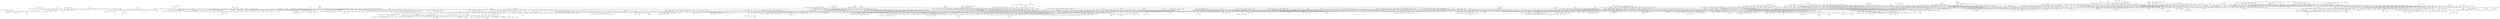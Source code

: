 strict graph "" {
	node [label="\N"];
	0	[id=0,
		label="Annett Louisan",
		level=8,
		pos="5402.773930324565,-11381.619936598763",
		weight=0];
	661	[id=661,
		label="Herbert Grönemeyer",
		level=4,
		pos="5202.317616786386,-11322.543315171559",
		weight=0];
	0 -- 661	[level=8];
	1	[id=1,
		label="The Thermals",
		level=7,
		pos="-3303.7707966130824,1176.6945187321926",
		weight=0];
	1439	[id=1439,
		label="The Walkmen",
		level=3,
		pos="-3499.737798515709,1311.8291097692027",
		weight=0];
	1 -- 1439	[level=7];
	2	[id=2,
		label="The Brian Jonestown Massacre",
		level=7,
		pos="-3035.3813280119857,1885.5158491288225",
		weight=0];
	119	[id=119,
		label=Ride,
		level=7,
		pos="-3284.676282485924,1865.4230242936083",
		weight=0];
	2 -- 119	[level=7];
	2256	[id=2256,
		label="The Raveonettes",
		level=1,
		pos="-2786.8281618642636,1905.5188323709544",
		weight=0];
	2 -- 2256	[level=7];
	3	[id=3,
		label="Skid Row",
		level=4,
		pos="5398.345486279639,-12648.472734054261",
		weight=0];
	2018	[id=2018,
		label="Bon Jovi",
		level=1,
		pos="5228.436527815245,-12266.761102224142",
		weight=0];
	3 -- 2018	[level=4];
	4	[id=4,
		label=Tricky,
		level=2,
		pos="-2857.552694488155,4379.134212029774",
		weight=0];
	2386	[id=2386,
		label="DJ Krush",
		level=1,
		pos="-2808.816782015572,4929.136131837113",
		weight=0];
	4 -- 2386	[level=2];
	5	[id=5,
		label=Enon,
		level=3,
		pos="-7136.502388848316,8969.508620362873",
		weight=0];
	1058	[id=1058,
		label="The Dismemberment Plan",
		level=7,
		pos="-7270.8815310327045,8785.457577716881",
		weight=0];
	5 -- 1058	[level=7];
	1229	[id=1229,
		label="Les Savy Fav",
		level=6,
		pos="-7125.032129217274,9269.557274064522",
		weight=0];
	5 -- 1229	[level=6];
	1748	[id=1748,
		label="Q and Not U",
		level=4,
		pos="-7052.874215900494,9442.744302761526",
		weight=0];
	5 -- 1748	[level=4];
	1876	[id=1876,
		label=Menomena,
		level=5,
		pos="-7325.705211291874,9294.85211780837",
		weight=0];
	5 -- 1876	[level=5];
	1887	[id=1887,
		label="Blonde Redhead",
		level=3,
		pos="-7025.598478929513,8531.356612718098",
		weight=0];
	5 -- 1887	[level=3];
	1955	[id=1955,
		label="The Wrens",
		level=8,
		pos="-6996.500818805569,9132.333900644437",
		weight=0];
	5 -- 1955	[level=8];
	2064	[id=2064,
		label=Deerhoof,
		level=4,
		pos="-6901.610009491404,9317.937871621318",
		weight=0];
	5 -- 2064	[level=4];
	2098	[id=2098,
		label="Stephen Malkmus",
		level=5,
		pos="-6804.342352568032,9157.89843947126",
		weight=0];
	5 -- 2098	[level=5];
	2108	[id=2108,
		label=Clinic,
		level=6,
		pos="-6879.061358080924,8766.334258188772",
		weight=0];
	5 -- 2108	[level=6];
	2514	[id=2514,
		label="The Fiery Furnaces",
		level=3,
		pos="-6838.322738324327,8546.380836865605",
		weight=0];
	5 -- 2514	[level=3];
	6	[id=6,
		label=Coolio,
		level=3,
		pos="1745.869818195698,10084.58734153867",
		weight=0];
	95	[id=95,
		label="Snoop Dogg",
		level=2,
		pos="1366.47299225094,9838.455167722514",
		weight=0];
	6 -- 95	[level=3];
	2169	[id=2169,
		label="Vanilla Ice",
		level=3,
		pos="1948.477928785247,10485.26675671728",
		weight=0];
	6 -- 2169	[level=3];
	7	[id=7,
		label=Calexico,
		level=2,
		pos="-8107.924815502072,9322.615118958045",
		weight=0];
	347	[id=347,
		label=DeVotchKa,
		level=2,
		pos="-8422.153846605454,9662.206525211062",
		weight=0];
	7 -- 347	[level=2];
	1014	[id=1014,
		label="Billy Bragg & Wilco",
		level=7,
		pos="-7846.393351464862,9148.688182909837",
		weight=0];
	7 -- 1014	[level=7];
	1468	[id=1468,
		label=Wilco,
		level=2,
		pos="-7675.931907706381,9090.868845410452",
		weight=0];
	7 -- 1468	[level=2];
	1479	[id=1479,
		label="Neko Case",
		level=5,
		pos="-7924.676655471565,9054.007567921235",
		weight=0];
	7 -- 1479	[level=5];
	2404	[id=2404,
		label=Tindersticks,
		level=6,
		pos="-8270.679539473567,9498.507152444716",
		weight=0];
	7 -- 2404	[level=6];
	2439	[id=2439,
		label="Uncle Tupelo",
		level=7,
		pos="-7986.78328848192,9431.552513280045",
		weight=0];
	7 -- 2439	[level=7];
	2449	[id=2449,
		label=Lambchop,
		level=7,
		pos="-7922.856568130781,9281.269791236355",
		weight=0];
	7 -- 2449	[level=7];
	8	[id=8,
		label="Sister Sledge",
		level=8,
		pos="5700.326670442342,-10853.638218534032",
		weight=0];
	1167	[id=1167,
		label="KC and the Sunshine Band",
		level=2,
		pos="5635.416999272464,-11058.659632966666",
		weight=0];
	8 -- 1167	[level=8];
	9	[id=9,
		label=Everclear,
		level=3,
		pos="1468.8744059159542,-3835.775665134367",
		weight=0];
	1533	[id=1533,
		label="The Verve Pipe",
		level=1,
		pos="1781.4040317407157,-3521.663070512452",
		weight=0];
	9 -- 1533	[level=3];
	10	[id=10,
		label="The O'Jays",
		level=2,
		pos="5224.69016807072,-9930.724767285568",
		weight=0];
	31	[id=31,
		label="Barry White",
		level=2,
		pos="4781.660576632508,-9427.410640839316",
		weight=0];
	10 -- 31	[level=2];
	163	[id=163,
		label="Al Green",
		level=2,
		pos="5459.121321753108,-10366.938187767111",
		weight=0];
	10 -- 163	[level=2];
	941	[id=941,
		label="Roberta Flack",
		level=8,
		pos="5033.8151493391215,-9862.957696861193",
		weight=0];
	10 -- 941	[level=8];
	1282	[id=1282,
		label=War,
		level=7,
		pos="5349.471433765124,-9682.99274689841",
		weight=0];
	10 -- 1282	[level=7];
	1639	[id=1639,
		label="Donny Hathaway",
		level=8,
		pos="5373.197020922176,-10035.051296900936",
		weight=0];
	10 -- 1639	[level=8];
	1851	[id=1851,
		label="The Spinners",
		level=8,
		pos="5421.175291723739,-9848.548714712542",
		weight=0];
	10 -- 1851	[level=8];
	1909	[id=1909,
		label="The Isley Brothers",
		level=2,
		pos="5763.232999126183,-10634.839479921775",
		weight=0];
	10 -- 1909	[level=2];
	1916	[id=1916,
		label="Bobby Womack",
		level=6,
		pos="4995.962962370018,-9670.162373452156",
		weight=0];
	10 -- 1916	[level=6];
	2075	[id=2075,
		label="Minnie Riperton",
		level=6,
		pos="5309.349809705474,-10238.043821757457",
		weight=0];
	10 -- 2075	[level=6];
	2105	[id=2105,
		label="Stevie Wonder",
		level=2,
		pos="5707.537089317835,-9826.817955413911",
		weight=0];
	10 -- 2105	[level=2];
	2305	[id=2305,
		label="Isaac Hayes",
		level=4,
		pos="5529.48261654029,-9666.031959943699",
		weight=0];
	10 -- 2305	[level=4];
	2328	[id=2328,
		label="Bill Withers",
		level=2,
		pos="5673.885312142731,-10212.13484371124",
		weight=0];
	10 -- 2328	[level=2];
	2426	[id=2426,
		label=Commodores,
		level=5,
		pos="5499.930533555655,-10181.215591720618",
		weight=0];
	10 -- 2426	[level=5];
	2574	[id=2574,
		label="Earth, Wind & Fire",
		level=5,
		pos="5572.755380097944,-9989.283569199122",
		weight=0];
	10 -- 2574	[level=5];
	11	[id=11,
		label="Sister Hazel",
		level=7,
		pos="2919.340887759381,-4251.508025282433",
		weight=0];
	1446	[id=1446,
		label="Toad the Wet Sprocket",
		level=1,
		pos="2561.215092457828,-4301.053305017637",
		weight=0];
	11 -- 1446	[level=7];
	12	[id=12,
		label=Enigma,
		level=2,
		pos="2928.038639351655,4906.571135365877",
		weight=0];
	774	[id=774,
		label=Schiller,
		level=2,
		pos="2428.5572657196435,4880.2155698911865",
		weight=0];
	12 -- 774	[level=2];
	13	[id=13,
		label="Hidden in Plain View",
		level=7,
		pos="-10000.665783712207,10197.71835741714",
		weight=0];
	2389	[id=2389,
		label="Senses Fail",
		level=3,
		pos="-10141.980155612131,9895.962457846104",
		weight=0];
	13 -- 2389	[level=7];
	14	[id=14,
		label=Oceansize,
		level=8,
		pos="-11324.096847928506,11192.37722105216",
		weight=0];
	2059	[id=2059,
		label="Team Sleep",
		level=7,
		pos="-11126.529198330132,11131.920233598335",
		weight=0];
	14 -- 2059	[level=8];
	15	[id=15,
		label=Garbage,
		level=1,
		pos="144.10107827724937,6171.430093826422",
		weight=0];
	217	[id=217,
		label="No Doubt",
		level=1,
		pos="-327.28073866801526,5875.166944087061",
		weight=0];
	15 -- 217	[level=1];
	16	[id=16,
		label="Modest Mouse",
		level=1,
		pos="-5144.52032529895,6877.160777466273",
		weight=0];
	637	[id=637,
		label="Ugly Casanova",
		level=1,
		pos="-5682.791294752456,7019.764908880265",
		weight=0];
	16 -- 637	[level=1];
	17	[id=17,
		label="Gabriel & Dresden",
		level=4,
		pos="-3061.699504921298,3386.4790923902838",
		weight=0];
	1063	[id=1063,
		label="Deep Dish",
		level=3,
		pos="-2676.4778336665754,3282.4225828856183",
		weight=0];
	17 -- 1063	[level=4];
	2564	[id=2564,
		label="Armin van Buuren",
		level=4,
		pos="-3457.2002035614896,3332.5245024239075",
		weight=0];
	17 -- 2564	[level=4];
	18	[id=18,
		label=Texas,
		level=3,
		pos="5169.072655808666,-10095.48745529309",
		weight=0];
	1691	[id=1691,
		label="Alison Moyet",
		level=1,
		pos="4697.911170641788,-10023.239806523332",
		weight=0];
	18 -- 1691	[level=3];
	19	[id=19,
		label="The Microphones",
		level=2,
		pos="-5222.560801329795,7063.231583731942",
		weight=0];
	499	[id=499,
		label="Akron/Family",
		level=8,
		pos="-5411.915031853761,7099.309037697019",
		weight=0];
	19 -- 499	[level=8];
	19 -- 637	[level=2];
	1452	[id=1452,
		label="The Books",
		level=5,
		pos="-5421.1489418736855,7340.197123005977",
		weight=0];
	19 -- 1452	[level=5];
	1586	[id=1586,
		label="Panda Bear",
		level=5,
		pos="-4906.917857973403,6882.16351539509",
		weight=0];
	19 -- 1586	[level=5];
	1599	[id=1599,
		label=Smog,
		level=2,
		pos="-5328.01750421888,7512.816083657723",
		weight=0];
	19 -- 1599	[level=2];
	20	[id=20,
		label=Soulwax,
		level=4,
		pos="-4355.074286507373,6157.064873417934",
		weight=0];
	2321	[id=2321,
		label="LCD Soundsystem",
		level=1,
		pos="-4539.784705155757,6540.191996968897",
		weight=0];
	20 -- 2321	[level=4];
	21	[id=21,
		label=Tonic,
		level=3,
		pos="1891.1628335364485,-4341.298648416154",
		weight=0];
	922	[id=922,
		label="Third Eye Blind",
		level=3,
		pos="1450.6024230109585,-4312.129065234452",
		weight=0];
	21 -- 922	[level=3];
	1123	[id=1123,
		label="Duncan Sheik",
		level=1,
		pos="2197.3304169680746,-3905.677628651332",
		weight=0];
	21 -- 1123	[level=3];
	1307	[id=1307,
		label="Remy Zero",
		level=4,
		pos="2173.0849621297625,-4582.667904037515",
		weight=0];
	21 -- 1307	[level=4];
	1705	[id=1705,
		label="Nine Days",
		level=7,
		pos="1728.336524857174,-4511.96239584654",
		weight=0];
	21 -- 1705	[level=7];
	22	[id=22,
		label="Smile Empty Soul",
		level=6,
		pos="1814.6666293627786,-2837.891920983102",
		weight=0];
	1772	[id=1772,
		label=Fuel,
		level=1,
		pos="2073.1849250062014,-2863.5902070737543",
		weight=0];
	22 -- 1772	[level=6];
	23	[id=23,
		label=Otep,
		level=8,
		pos="1837.9611973304995,608.3021074660288",
		weight=0];
	2156	[id=2156,
		label=Slipknot,
		level=1,
		pos="1914.966135596701,473.59368416576694",
		weight=0];
	23 -- 2156	[level=8];
	24	[id=24,
		label="Samuel Barber",
		level=7,
		pos="-2075.524902976009,5927.888854741364",
		weight=0];
	961	[id=961,
		label="Kronos Quartet",
		level=2,
		pos="-2243.0090963418997,5711.92517659095",
		weight=0];
	24 -- 961	[level=7];
	25	[id=25,
		label="Fionn Regan",
		level=8,
		pos="-9224.695071721204,9247.792776152712",
		weight=0];
	1177	[id=1177,
		label="Nick Drake",
		level=1,
		pos="-9300.133467251213,9414.964529502846",
		weight=0];
	25 -- 1177	[level=8];
	26	[id=26,
		label=SebastiAn,
		level=6,
		pos="-5124.457461087093,7229.467059601204",
		weight=0];
	1646	[id=1646,
		label="DJ Mehdi",
		level=1,
		pos="-5128.149225181907,7523.340588417017",
		weight=0];
	26 -- 1646	[level=6];
	27	[id=27,
		label="Georges Bizet",
		level=5,
		pos="-3311.052256023712,7857.949948047184",
		weight=0];
	1669	[id=1669,
		label="Felix Mendelssohn",
		level=2,
		pos="-3066.45686268703,8128.088662328679",
		weight=0];
	27 -- 1669	[level=5];
	28	[id=28,
		label="Cliff Richard",
		level=6,
		pos="4620.398899432586,-8316.45000707115",
		weight=0];
	131	[id=131,
		label="Chris de Burgh",
		level=5,
		pos="4271.936947866432,-8214.061069734764",
		weight=0];
	28 -- 131	[level=6];
	29	[id=29,
		label="Coal Chamber",
		level=5,
		pos="2193.7041664657795,-1234.6984647624745",
		weight=0];
	1634	[id=1634,
		label=Nonpoint,
		level=5,
		pos="2008.7754404882248,-935.529189492183",
		weight=0];
	29 -- 1634	[level=5];
	30	[id=30,
		label="The Bangles",
		level=4,
		pos="6020.93081912617,-13004.602374950504",
		weight=0];
	2126	[id=2126,
		label=Roxette,
		level=1,
		pos="5792.403012107721,-12689.179223173369",
		weight=0];
	30 -- 2126	[level=4];
	1434	[id=1434,
		label="Simply Red",
		level=1,
		pos="3996.735399951534,-8863.9332080877",
		weight=0];
	31 -- 1434	[level=2];
	32	[id=32,
		label="The Donnas",
		level=5,
		pos="-88.16864113431666,6435.305922010219",
		weight=0];
	2224	[id=2224,
		label=Hole,
		level=3,
		pos="-469.42512112903717,6200.303829444221",
		weight=0];
	32 -- 2224	[level=5];
	33	[id=33,
		label=Morcheeba,
		level=2,
		pos="-3358.175058721882,6566.735384846686",
		weight=0];
	2460	[id=2460,
		label=Portishead,
		level=1,
		pos="-3841.6713517250855,6405.1885971069005",
		weight=0];
	33 -- 2460	[level=2];
	34	[id=34,
		label="Benny Benassi",
		level=3,
		pos="869.470508289571,4980.713115787348",
		weight=0];
	1714	[id=1714,
		label="Global Deejays",
		level=3,
		pos="963.972052770783,4540.493313394041",
		weight=0];
	34 -- 1714	[level=3];
	35	[id=35,
		label="En Vogue",
		level=7,
		pos="132.98790528686527,6735.890140087053",
		weight=0];
	1492	[id=1492,
		label=TLC,
		level=3,
		pos="100.81645965925622,6945.506655010116",
		weight=0];
	35 -- 1492	[level=7];
	36	[id=36,
		label="Gal Costa",
		level=7,
		pos="-768.0749755808275,-46.63900322817966",
		weight=0];
	908	[id=908,
		label="Gilberto Gil",
		level=5,
		pos="-992.3661410390081,63.5186517191317",
		weight=0];
	36 -- 908	[level=7];
	37	[id=37,
		label="Good Riddance",
		level=8,
		pos="544.6698873381586,-923.1962835751874",
		weight=0];
	2024	[id=2024,
		label=Millencolin,
		level=3,
		pos="629.2778193662734,-741.9740616264386",
		weight=0];
	37 -- 2024	[level=8];
	38	[id=38,
		label="Luis Miguel",
		level=3,
		pos="-3165.74527899583,2399.618915355467",
		weight=0];
	526	[id=526,
		label="Alejandro Sanz",
		level=7,
		pos="-2944.4498936598875,2281.6619564065463",
		weight=0];
	38 -- 526	[level=7];
	1227	[id=1227,
		label="Ricardo Arjona",
		level=3,
		pos="-3612.528474057397,2495.174525509002",
		weight=0];
	38 -- 1227	[level=3];
	1367	[id=1367,
		label="Ricky Martin",
		level=3,
		pos="-2715.4994543875264,2357.1990214598436",
		weight=0];
	38 -- 1367	[level=3];
	1381	[id=1381,
		label="Sin Bandera",
		level=8,
		pos="-2981.7816358403193,2478.146897614441",
		weight=0];
	38 -- 1381	[level=8];
	1422	[id=1422,
		label=Maná,
		level=6,
		pos="-3462.0839332819473,2364.1887297920925",
		weight=0];
	38 -- 1422	[level=6];
	2147	[id=2147,
		label="Gloria Estefan",
		level=5,
		pos="-3446.425246226812,2607.609207299896",
		weight=0];
	38 -- 2147	[level=5];
	39	[id=39,
		label="Four Tet",
		level=2,
		pos="-4683.990260914652,5588.210473674291",
		weight=0];
	379	[id=379,
		label=Apparat,
		level=2,
		pos="-4203.43833692255,5803.30464223837",
		weight=0];
	39 -- 379	[level=2];
	835	[id=835,
		label=Caribou,
		level=5,
		pos="-5025.934943990784,5532.922676690499",
		weight=0];
	39 -- 835	[level=5];
	968	[id=968,
		label=Tunng,
		level=8,
		pos="-4805.635687475442,5432.98334547077",
		weight=0];
	39 -- 968	[level=8];
	1378	[id=1378,
		label=Manitoba,
		level=8,
		pos="-4868.878586492116,5656.662347335305",
		weight=0];
	39 -- 1378	[level=8];
	1608	[id=1608,
		label="Aphex Twin",
		level=2,
		pos="-4976.193315329869,5185.622214247982",
		weight=0];
	39 -- 1608	[level=2];
	40	[id=40,
		label="Neil Diamond",
		level=4,
		pos="2037.3891490258975,-9803.610814853697",
		weight=0];
	173	[id=173,
		label="John Denver",
		level=4,
		pos="1832.201528739548,-9460.921065806759",
		weight=0];
	40 -- 173	[level=4];
	41	[id=41,
		label="The Vines",
		level=2,
		pos="-317.2521204108508,940.8526482239461",
		weight=0];
	1687	[id=1687,
		label="The White Stripes",
		level=1,
		pos="-260.58130308161617,1445.627409148772",
		weight=0];
	41 -- 1687	[level=2];
	42	[id=42,
		label="Ron Sexsmith",
		level=8,
		pos="1357.1506059567375,-5999.269766991472",
		weight=0];
	1160	[id=1160,
		label="Josh Ritter",
		level=3,
		pos="1249.472232175317,-5830.7531457493915",
		weight=0];
	42 -- 1160	[level=8];
	43	[id=43,
		label="Avenged Sevenfold",
		level=3,
		pos="1444.40633297216,408.71808333371246",
		weight=0];
	43 -- 2156	[level=3];
	44	[id=44,
		label=Alphaville,
		level=1,
		pos="5706.701058055911,-11754.169498408028",
		weight=0];
	1096	[id=1096,
		label=Sandra,
		level=1,
		pos="6185.887619299698,-12276.55477285475",
		weight=0];
	44 -- 1096	[level=1];
	1221	[id=1221,
		label=Falco,
		level=1,
		pos="5112.793615856168,-11025.949338331897",
		weight=0];
	44 -- 1221	[level=1];
	1971	[id=1971,
		label=Yello,
		level=7,
		pos="5837.594213111208,-11872.215492902247",
		weight=0];
	44 -- 1971	[level=7];
	45	[id=45,
		label="The Knack",
		level=7,
		pos="3980.8576142771267,-11895.576813060406",
		weight=0];
	2451	[id=2451,
		label="The Boomtown Rats",
		level=1,
		pos="4064.1193738235984,-11683.155170134038",
		weight=0];
	45 -- 2451	[level=7];
	46	[id=46,
		label="Arch Enemy",
		level=2,
		pos="4151.140136976992,302.8398495442477",
		weight=0];
	242	[id=242,
		label="The Haunted",
		level=3,
		pos="4587.4378783863685,446.038968533539",
		weight=0];
	46 -- 242	[level=3];
	1272	[id=1272,
		label="Lamb of God",
		level=1,
		pos="3622.938528626563,312.89990011551504",
		weight=0];
	46 -- 1272	[level=2];
	1493	[id=1493,
		label=Carcass,
		level=7,
		pos="4337.609264613078,136.3057774826138",
		weight=0];
	46 -- 1493	[level=7];
	2303	[id=2303,
		label="Dark Tranquillity",
		level=2,
		pos="4655.135329821509,199.4482663891887",
		weight=0];
	46 -- 2303	[level=2];
	47	[id=47,
		label="Dirty Pretty Things",
		level=3,
		pos="-7778.517596466507,10196.99677967187",
		weight=0];
	1429	[id=1429,
		label=Babyshambles,
		level=1,
		pos="-8220.095321340616,10242.24621028214",
		weight=0];
	47 -- 1429	[level=3];
	48	[id=48,
		label="The Cranberries",
		level=1,
		pos="-295.23068001815284,6307.430974872799",
		weight=0];
	48 -- 217	[level=1];
	49	[id=49,
		label="Amon Tobin",
		level=3,
		pos="-2718.954154147491,4990.544738662866",
		weight=0];
	1919	[id=1919,
		label="The Dust Brothers",
		level=1,
		pos="-2872.6272544462067,5421.6372759030655",
		weight=0];
	49 -- 1919	[level=3];
	50	[id=50,
		label="The Get Up Kids",
		level=4,
		pos="994.6424159040546,-2161.46542516908",
		weight=0];
	2171	[id=2171,
		label="The Ataris",
		level=1,
		pos="1332.7930926354295,-1962.4483893864806",
		weight=0];
	50 -- 2171	[level=4];
	51	[id=51,
		label=Télépopmusik,
		level=2,
		pos="-3661.0163181003736,6333.091084228416",
		weight=0];
	1243	[id=1243,
		label=UNKLE,
		level=1,
		pos="-3455.399444288111,5882.831250346548",
		weight=0];
	51 -- 1243	[level=2];
	52	[id=52,
		label="Kings of Leon",
		level=1,
		pos="678.26200826165,1407.9300064773927",
		weight=0];
	1204	[id=1204,
		label="The Black Keys",
		level=1,
		pos="237.90120373852335,1723.9865173880003",
		weight=0];
	52 -- 1204	[level=1];
	53	[id=53,
		label="Horace Silver",
		level=7,
		pos="7643.206641328494,-14018.786556540537",
		weight=0];
	1050	[id=1050,
		label="The Dave Brubeck Quartet",
		level=3,
		pos="7815.189576742825,-14200.298943662578",
		weight=0];
	53 -- 1050	[level=7];
	54	[id=54,
		label="10 Years",
		level=6,
		pos="2447.5045645515006,-2228.377701085097",
		weight=0];
	1720	[id=1720,
		label=Crossfade,
		level=3,
		pos="2187.115392136675,-2351.435303039294",
		weight=0];
	54 -- 1720	[level=6];
	55	[id=55,
		label=Mogwai,
		level=2,
		pos="5649.258995244394,1499.5929821002937",
		weight=0];
	703	[id=703,
		label="A Silver Mt. Zion",
		level=1,
		pos="5155.474170170995,1578.1958431180833",
		weight=0];
	55 -- 703	[level=2];
	56	[id=56,
		label=Milburn,
		level=3,
		pos="-2531.9666440297115,1501.0848044225609",
		weight=0];
	1223	[id=1223,
		label="The Sunshine Underground",
		level=7,
		pos="-2720.208663754405,1328.102825953826",
		weight=0];
	56 -- 1223	[level=7];
	1379	[id=1379,
		label="The Automatic",
		level=1,
		pos="-2106.5638113733585,1227.7082751181695",
		weight=0];
	56 -- 1379	[level=3];
	1408	[id=1408,
		label="The Dead 60s",
		level=8,
		pos="-2524.163188963297,1298.2948641488772",
		weight=0];
	56 -- 1408	[level=8];
	1477	[id=1477,
		label="The Ordinary Boys",
		level=7,
		pos="-2777.3340169322946,1519.765617966421",
		weight=0];
	56 -- 1477	[level=7];
	1676	[id=1676,
		label="Art Brut",
		level=3,
		pos="-2786.335306221306,1127.6809303642099",
		weight=0];
	56 -- 1676	[level=3];
	57	[id=57,
		label=Aterciopelados,
		level=8,
		pos="7543.347210260581,-7768.962664082614",
		weight=0];
	1904	[id=1904,
		label="Café Tacuba",
		level=6,
		pos="7442.989575520614,-7595.432301956795",
		weight=0];
	57 -- 1904	[level=8];
	58	[id=58,
		label="Sunset Rubdown",
		level=1,
		pos="-5599.1442800218265,6392.228684118401",
		weight=0];
	58 -- 637	[level=1];
	1116	[id=1116,
		label="Casiotone for the Painfully Alone",
		level=1,
		pos="-6136.884615413335,6537.7495886615525",
		weight=0];
	58 -- 1116	[level=1];
	1790	[id=1790,
		label=Destroyer,
		level=5,
		pos="-5896.617425889686,6472.733001688846",
		weight=0];
	58 -- 1790	[level=5];
	59	[id=59,
		label="Amber Pacific",
		level=5,
		pos="1453.351890344318,-1628.2432782174758",
		weight=0];
	59 -- 2171	[level=5];
	60	[id=60,
		label="Bette Midler",
		level=1,
		pos="5362.663724014494,-10979.21140681204",
		weight=0];
	60 -- 1691	[level=1];
	1741	[id=1741,
		label="Judy Garland",
		level=1,
		pos="6044.64224850221,-11810.447037471848",
		weight=0];
	60 -- 1741	[level=1];
	61	[id=61,
		label="Lil' Kim",
		level=1,
		pos="-41.794145826421584,7433.895450066057",
		weight=0];
	622	[id=622,
		label="Missy Elliott",
		level=3,
		pos="145.8787048199532,7842.197829732517",
		weight=0];
	61 -- 622	[level=3];
	750	[id=750,
		label="Salt-N-Pepa",
		level=6,
		pos="-210.37888845837568,7679.553380444275",
		weight=0];
	61 -- 750	[level=6];
	812	[id=812,
		label=Ciara,
		level=3,
		pos="-159.2007487071312,7870.9830780003595",
		weight=0];
	61 -- 812	[level=3];
	1024	[id=1024,
		label=Eve,
		level=6,
		pos="194.5496214061278,7612.592879065978",
		weight=0];
	61 -- 1024	[level=6];
	1759	[id=1759,
		label="Mary J. Blige",
		level=1,
		pos="-618.3697554122672,7176.762146366178",
		weight=0];
	61 -- 1759	[level=1];
	1966	[id=1966,
		label="LL Cool J",
		level=1,
		pos="-71.35679848089376,8025.9225578251935",
		weight=0];
	61 -- 1966	[level=1];
	1999	[id=1999,
		label="P. Diddy",
		level=6,
		pos="211.5992942522887,7389.744829240173",
		weight=0];
	61 -- 1999	[level=6];
	2505	[id=2505,
		label=Monica,
		level=6,
		pos="-16.805823813195843,7728.320919729385",
		weight=0];
	61 -- 2505	[level=6];
	62	[id=62,
		label="Fettes Brot",
		level=6,
		pos="4461.922432818454,-11400.177052546393",
		weight=0];
	1539	[id=1539,
		label="Die Fantastischen Vier",
		level=5,
		pos="4755.736303130854,-11350.022431966363",
		weight=0];
	62 -- 1539	[level=6];
	63	[id=63,
		label="The Pigeon Detectives",
		level=4,
		pos="-1756.8132827019035,1012.0697570153741",
		weight=0];
	63 -- 1379	[level=4];
	64	[id=64,
		label="Pet Shop Boys",
		level=2,
		pos="5147.075701397029,-10418.97508172913",
		weight=0];
	64 -- 1691	[level=2];
	65	[id=65,
		label=Tamia,
		level=8,
		pos="-338.0518308266206,7079.305523037767",
		weight=0];
	1647	[id=1647,
		label=Brandy,
		level=4,
		pos="-509.7753666568349,6974.239576254349",
		weight=0];
	65 -- 1647	[level=8];
	66	[id=66,
		label=Alcazar,
		level=8,
		pos="173.6564059243866,4155.178662061893",
		weight=0];
	1645	[id=1645,
		label=Infernal,
		level=2,
		pos="79.03520746057211,4331.379744556987",
		weight=0];
	66 -- 1645	[level=8];
	67	[id=67,
		label=Nas,
		level=2,
		pos="102.41644198733206,10026.069954691888",
		weight=0];
	1117	[id=1117,
		label="Mos Def",
		level=1,
		pos="511.443888801208,9734.664670433047",
		weight=0];
	67 -- 1117	[level=2];
	68	[id=68,
		label="SR-71",
		level=7,
		pos="1530.5717057028749,-1810.3549521469042",
		weight=0];
	68 -- 2171	[level=7];
	69	[id=69,
		label="The New Pornographers",
		level=3,
		pos="-6894.402019048586,7524.655736207234",
		weight=0];
	310	[id=310,
		label="The Apples in Stereo",
		level=1,
		pos="-6628.844881216868,7883.800396476716",
		weight=0];
	69 -- 310	[level=3];
	70	[id=70,
		label="Fear Before the March of Flames",
		level=8,
		pos="-10103.497740481318,10917.185144040432",
		weight=0];
	2548	[id=2548,
		label="Every Time I Die",
		level=3,
		pos="-10007.57368023988,11092.923222371992",
		weight=0];
	70 -- 2548	[level=8];
	71	[id=71,
		label="Bryan Ferry",
		level=6,
		pos="4150.987516805504,-9051.259014310412",
		weight=0];
	1656	[id=1656,
		label="Spandau Ballet",
		level=1,
		pos="3846.8956010903507,-9109.440101174401",
		weight=0];
	71 -- 1656	[level=6];
	72	[id=72,
		label="Sugar Ray",
		level=5,
		pos="-36.44320149653919,5750.0406741443985",
		weight=0];
	72 -- 217	[level=5];
	73	[id=73,
		label=Zwan,
		level=7,
		pos="-194.4539528880901,1194.289696476318",
		weight=0];
	73 -- 1687	[level=7];
	74	[id=74,
		label="Angie Stone",
		level=5,
		pos="447.4960775792516,7458.36138226689",
		weight=0];
	422	[id=422,
		label="Joss Stone",
		level=1,
		pos="182.67628184596697,7302.367794415355",
		weight=0];
	74 -- 422	[level=5];
	75	[id=75,
		label=Vitalic,
		level=2,
		pos="-5447.720464140133,8305.360854778923",
		weight=0];
	432	[id=432,
		label="Miss Kittin",
		level=5,
		pos="-5128.400739035251,8263.752967982176",
		weight=0];
	75 -- 432	[level=5];
	894	[id=894,
		label="Miss Kittin & The Hacker",
		level=2,
		pos="-4901.965106939018,8301.619499180975",
		weight=0];
	75 -- 894	[level=2];
	917	[id=917,
		label=Modeselektor,
		level=7,
		pos="-5666.699066884621,8189.203930957701",
		weight=0];
	75 -- 917	[level=7];
	918	[id=918,
		label=Fischerspooner,
		level=3,
		pos="-5406.613408608482,7856.297792976249",
		weight=0];
	75 -- 918	[level=3];
	919	[id=919,
		label=Digitalism,
		level=3,
		pos="-5064.95587206725,8565.243412808288",
		weight=0];
	75 -- 919	[level=3];
	944	[id=944,
		label="Boys Noize",
		level=2,
		pos="-5082.390778276815,7948.964124268083",
		weight=0];
	75 -- 944	[level=2];
	952	[id=952,
		label=Surkin,
		level=7,
		pos="-5548.502368581883,8500.056609863876",
		weight=0];
	75 -- 952	[level=7];
	1194	[id=1194,
		label="Zombie Nation",
		level=7,
		pos="-5466.004701048278,8056.64645751776",
		weight=0];
	75 -- 1194	[level=7];
	1275	[id=1275,
		label="Simian Mobile Disco",
		level=3,
		pos="-5012.602793904436,8115.360745812577",
		weight=0];
	75 -- 1275	[level=3];
	1750	[id=1750,
		label="Mr. Oizo",
		level=5,
		pos="-5272.238414517107,8004.7369541887165",
		weight=0];
	75 -- 1750	[level=5];
	1835	[id=1835,
		label=Kavinsky,
		level=5,
		pos="-5454.419282574061,8683.901122251269",
		weight=0];
	75 -- 1835	[level=5];
	2138	[id=2138,
		label="Alter Ego",
		level=5,
		pos="-5724.6288342231655,8579.273618237681",
		weight=0];
	75 -- 2138	[level=5];
	2374	[id=2374,
		label=Tiga,
		level=4,
		pos="-5063.588770775494,8408.058357967879",
		weight=0];
	75 -- 2374	[level=4];
	2407	[id=2407,
		label="Felix da Housecat",
		level=4,
		pos="-5692.286105614834,7990.847481581855",
		weight=0];
	75 -- 2407	[level=4];
	76	[id=76,
		label=311,
		level=3,
		pos="17.020804455720167,5578.789093021982",
		weight=0];
	76 -- 217	[level=3];
	77	[id=77,
		label="José González",
		level=2,
		pos="-8444.221626781818,8591.329943020575",
		weight=0];
	687	[id=687,
		label=Teitur,
		level=7,
		pos="-8290.36118405424,8402.564815991691",
		weight=0];
	77 -- 687	[level=7];
	995	[id=995,
		label=Fink,
		level=8,
		pos="-8629.451302025353,8614.79176788839",
		weight=0];
	77 -- 995	[level=8];
	1197	[id=1197,
		label="Joshua Radin",
		level=4,
		pos="-8826.481397362233,8647.69494466944",
		weight=0];
	77 -- 1197	[level=4];
	1585	[id=1585,
		label="Newton Faulkner",
		level=5,
		pos="-8416.94771989782,8251.267634655236",
		weight=0];
	77 -- 1585	[level=5];
	1664	[id=1664,
		label="Angus & Julia Stone",
		level=8,
		pos="-8502.055094196248,8431.932952491567",
		weight=0];
	77 -- 1664	[level=8];
	2446	[id=2446,
		label="Fleet Foxes",
		level=1,
		pos="-8239.28912870733,9275.545665227914",
		weight=0];
	77 -- 2446	[level=2];
	78	[id=78,
		label="Ice Cube",
		level=3,
		pos="1110.2669510065168,10208.278646330158",
		weight=0];
	78 -- 95	[level=3];
	1988	[id=1988,
		label="Public Enemy",
		level=3,
		pos="1421.8896057913976,10533.033267685776",
		weight=0];
	78 -- 1988	[level=3];
	79	[id=79,
		label="Scissor Sisters",
		level=2,
		pos="-621.5321526688048,4108.600794543954",
		weight=0];
	2049	[id=2049,
		label="Sophie Ellis-Bextor",
		level=1,
		pos="-1127.3484596606281,4242.748018159717",
		weight=0];
	79 -- 2049	[level=2];
	80	[id=80,
		label=Micatone,
		level=6,
		pos="-3761.803764372331,4299.744041670332",
		weight=0];
	1973	[id=1973,
		label=Llorca,
		level=3,
		pos="-3549.5806923534897,4491.5474208255855",
		weight=0];
	80 -- 1973	[level=6];
	81	[id=81,
		label="The Clientele",
		level=7,
		pos="-6736.12252510098,8862.6508342756",
		weight=0];
	1072	[id=1072,
		label="Beach House",
		level=7,
		pos="-6762.469281918828,8633.921301058392",
		weight=0];
	81 -- 1072	[level=7];
	82	[id=82,
		label="Annie Lennox",
		level=1,
		pos="4699.687880692443,-8953.02856509361",
		weight=0];
	313	[id=313,
		label=Cher,
		level=3,
		pos="5032.737899977365,-9222.107217613542",
		weight=0];
	82 -- 313	[level=3];
	82 -- 1434	[level=1];
	2584	[id=2584,
		label="Kate Bush",
		level=1,
		pos="5213.94602940213,-9306.740588973436",
		weight=0];
	82 -- 2584	[level=1];
	83	[id=83,
		label="The Drifters",
		level=5,
		pos="1785.3713221861467,-13703.503658765043",
		weight=0];
	1086	[id=1086,
		label="The Righteous Brothers",
		level=1,
		pos="2132.8385152657797,-13750.211584259361",
		weight=0];
	83 -- 1086	[level=5];
	1855	[id=1855,
		label="The Coasters",
		level=7,
		pos="1661.833241211984,-13920.838793231884",
		weight=0];
	83 -- 1855	[level=7];
	84	[id=84,
		label="Dave Brubeck",
		level=5,
		pos="7269.889699432557,-13777.21400715621",
		weight=0];
	788	[id=788,
		label="Charlie Parker",
		level=2,
		pos="7047.8494691141,-13432.774466514049",
		weight=0];
	84 -- 788	[level=5];
	85	[id=85,
		label="The Quantic Soul Orchestra",
		level=2,
		pos="-4488.770867022227,4814.856383467582",
		weight=0];
	2034	[id=2034,
		label=Jamiroquai,
		level=2,
		pos="-4881.2003894014015,4505.328534525574",
		weight=0];
	85 -- 2034	[level=2];
	2070	[id=2070,
		label=Quantic,
		level=2,
		pos="-4287.427238703514,5259.938210571243",
		weight=0];
	85 -- 2070	[level=2];
	86	[id=86,
		label=Sirenia,
		level=6,
		pos="8060.210192303199,-17638.25140358184",
		weight=0];
	385	[id=385,
		label=Xandria,
		level=1,
		pos="7996.606817208014,-17931.776068476964",
		weight=0];
	86 -- 385	[level=6];
	87	[id=87,
		label=Augustana,
		level=4,
		pos="-12008.708243532037,10952.214967268195",
		weight=0];
	757	[id=757,
		label="The Hush Sound",
		level=1,
		pos="-11624.99461052781,10841.078038920725",
		weight=0];
	87 -- 757	[level=4];
	789	[id=789,
		label="The Honorary Title",
		level=8,
		pos="-11814.142710423215,10905.90945521801",
		weight=0];
	87 -- 789	[level=8];
	819	[id=819,
		label="Mat Kearney",
		level=6,
		pos="-12213.23704342853,10731.607332683605",
		weight=0];
	87 -- 819	[level=6];
	88	[id=88,
		label="Sage Francis",
		level=7,
		pos="702.3261823227222,10332.909375377125",
		weight=0];
	2221	[id=2221,
		label="Immortal Technique",
		level=5,
		pos="465.2008079375805,10473.779008784755",
		weight=0];
	88 -- 2221	[level=7];
	89	[id=89,
		label=Jem,
		level=2,
		pos="-2759.8629799510986,7150.39148728808",
		weight=0];
	151	[id=151,
		label="Bitter:Sweet",
		level=2,
		pos="-3246.6556014851312,7061.430272147751",
		weight=0];
	89 -- 151	[level=2];
	90	[id=90,
		label="Fats Domino",
		level=6,
		pos="2518.764863823421,-14434.354624839887",
		weight=0];
	2376	[id=2376,
		label="The Everly Brothers",
		level=1,
		pos="2535.225507090836,-14134.997507222915",
		weight=0];
	90 -- 2376	[level=6];
	91	[id=91,
		label="Regina Spektor",
		level=2,
		pos="3391.6629736633095,-5507.717125211395",
		weight=0];
	342	[id=342,
		label="A Fine Frenzy",
		level=5,
		pos="3702.5956615945456,-5638.832000253731",
		weight=0];
	91 -- 342	[level=5];
	548	[id=548,
		label="Ingrid Michaelson",
		level=2,
		pos="2893.1852462936313,-5277.291177480403",
		weight=0];
	91 -- 548	[level=2];
	823	[id=823,
		label="Imogen Heap",
		level=2,
		pos="3768.798991971184,-5175.5844813848125",
		weight=0];
	91 -- 823	[level=2];
	975	[id=975,
		label="Emily Haines & the Soft Skeleton",
		level=7,
		pos="3280.941350708786,-5284.442437819636",
		weight=0];
	91 -- 975	[level=7];
	1217	[id=1217,
		label="Kate Nash",
		level=2,
		pos="3888.320755485072,-5554.908816284607",
		weight=0];
	91 -- 1217	[level=2];
	1264	[id=1264,
		label="Joanna Newsom",
		level=3,
		pos="3820.1480019540145,-5368.880257372368",
		weight=0];
	91 -- 1264	[level=3];
	1702	[id=1702,
		label="The Dresden Dolls",
		level=3,
		pos="3508.429836920766,-5943.7753607390605",
		weight=0];
	91 -- 1702	[level=3];
	1833	[id=1833,
		label="Rilo Kiley",
		level=2,
		pos="3703.249344763473,-5900.928281045084",
		weight=0];
	91 -- 1833	[level=2];
	2076	[id=2076,
		label="Jenny Lewis with The Watson Twins",
		level=8,
		pos="3589.4469019290327,-5473.915991245785",
		weight=0];
	91 -- 2076	[level=8];
	2423	[id=2423,
		label="St. Vincent",
		level=6,
		pos="3364.508622861731,-5805.881861254342",
		weight=0];
	91 -- 2423	[level=6];
	2483	[id=2483,
		label=Mirah,
		level=3,
		pos="3853.8805795153835,-5769.229126148864",
		weight=0];
	91 -- 2483	[level=3];
	92	[id=92,
		label="Camille Saint-Saëns",
		level=5,
		pos="-3433.5502242412504,8032.272064653105",
		weight=0];
	92 -- 1669	[level=5];
	93	[id=93,
		label="Shirley Bassey",
		level=5,
		pos="6193.798411037729,-11946.191831436194",
		weight=0];
	853	[id=853,
		label="Gloria Gaynor",
		level=5,
		pos="6301.032121073376,-12259.03144964398",
		weight=0];
	93 -- 853	[level=5];
	93 -- 1741	[level=5];
	94	[id=94,
		label="The Clash",
		level=1,
		pos="4438.364684405864,-13363.509665270214",
		weight=0];
	1344	[id=1344,
		label="The Damned",
		level=1,
		pos="4352.276992557479,-12820.240791683134",
		weight=0];
	94 -- 1344	[level=1];
	416	[id=416,
		label="Dr. Dre",
		level=2,
		pos="1860.0683215502222,9919.697339449403",
		weight=0];
	95 -- 416	[level=2];
	620	[id=620,
		label="Eazy-E",
		level=8,
		pos="1437.5591916246442,10025.388578340204",
		weight=0];
	95 -- 620	[level=8];
	921	[id=921,
		label="Warren G",
		level=8,
		pos="1540.4008788637868,9745.22258103297",
		weight=0];
	95 -- 921	[level=8];
	1383	[id=1383,
		label="Bone Thugs-N-Harmony",
		level=5,
		pos="1308.540532076307,10183.232263676437",
		weight=0];
	95 -- 1383	[level=5];
	1407	[id=1407,
		label="Fat Joe",
		level=6,
		pos="1659.614610004961,9905.809272464401",
		weight=0];
	95 -- 1407	[level=6];
	2092	[id=2092,
		label="50 Cent",
		level=2,
		pos="1215.263002154585,9360.871415795578",
		weight=0];
	95 -- 2092	[level=2];
	2232	[id=2232,
		label="2Pac",
		level=2,
		pos="1440.8344195754032,10333.282489769766",
		weight=0];
	95 -- 2232	[level=2];
	2452	[id=2452,
		label="N.W.A",
		level=4,
		pos="1571.502031394396,10181.822005253649",
		weight=0];
	95 -- 2452	[level=4];
	96	[id=96,
		label="Kyau vs. Albert",
		level=8,
		pos="-3653.981874459378,3296.85769031897",
		weight=0];
	481	[id=481,
		label=Andain,
		level=8,
		pos="-3806.233002294762,3426.5480117305788",
		weight=0];
	96 -- 481	[level=8];
	96 -- 2564	[level=8];
	97	[id=97,
		label="April March",
		level=7,
		pos="6963.459902515502,-13877.40426892697",
		weight=0];
	564	[id=564,
		label="Françoise Hardy",
		level=4,
		pos="7082.289520082744,-14027.55025161505",
		weight=0];
	97 -- 564	[level=7];
	98	[id=98,
		label="British Sea Power",
		level=5,
		pos="-2774.3907195523925,149.7040477624053",
		weight=0];
	552	[id=552,
		label="The Cooper Temple Clause",
		level=3,
		pos="-2673.9648525595903,485.11987097009296",
		weight=0];
	98 -- 552	[level=5];
	99	[id=99,
		label="Queens of the Stone Age",
		level=1,
		pos="-107.28372389046456,-725.342877644199",
		weight=0];
	325	[id=325,
		label="Rage Against the Machine",
		level=1,
		pos="131.14855871378927,-176.20769581055796",
		weight=0];
	99 -- 325	[level=1];
	525	[id=525,
		label="Mark Lanegan",
		level=5,
		pos="-274.97998075745375,-1023.6443538241854",
		weight=0];
	99 -- 525	[level=5];
	1212	[id=1212,
		label=Soundgarden,
		level=1,
		pos="-409.9712510270457,-1263.7818018752005",
		weight=0];
	99 -- 1212	[level=1];
	1342	[id=1342,
		label="Monster Magnet",
		level=5,
		pos="-37.332076506410715,-1060.9846798956132",
		weight=0];
	99 -- 1342	[level=5];
	1637	[id=1637,
		label="Fu Manchu",
		level=8,
		pos="87.00691513924744,-778.8039607319167",
		weight=0];
	99 -- 1637	[level=8];
	1677	[id=1677,
		label="Foo Fighters",
		level=1,
		pos="313.17254156945,-1076.6025193899939",
		weight=0];
	99 -- 1677	[level=1];
	2282	[id=2282,
		label=Kyuss,
		level=5,
		pos="141.40024214087407,-971.2364939192224",
		weight=0];
	99 -- 2282	[level=5];
	100	[id=100,
		label=Rage,
		level=8,
		pos="7671.668839995109,-16363.65175311038",
		weight=0];
	1812	[id=1812,
		label=Helloween,
		level=1,
		pos="7486.083579798409,-16331.793518850072",
		weight=0];
	100 -- 1812	[level=8];
	101	[id=101,
		label="The Last Shadow Puppets",
		level=6,
		pos="-8075.427408044803,9976.435585522695",
		weight=0];
	101 -- 1429	[level=6];
	102	[id=102,
		label="Nathan Fake",
		level=8,
		pos="-4323.871580294233,5966.622215499014",
		weight=0];
	102 -- 379	[level=8];
	932	[id=932,
		label="Gui Boratto",
		level=8,
		pos="-4523.24789563487,5951.452967593594",
		weight=0];
	102 -- 932	[level=8];
	2248	[id=2248,
		label="Ricardo Villalobos",
		level=8,
		pos="-4397.026947139178,5780.070335281314",
		weight=0];
	102 -- 2248	[level=8];
	103	[id=103,
		label=Kashmir,
		level=8,
		pos="-3374.528333117108,1687.5230461378926",
		weight=0];
	1530	[id=1530,
		label=Mew,
		level=3,
		pos="-3157.4265887705615,1729.7171557337865",
		weight=0];
	103 -- 1530	[level=8];
	104	[id=104,
		label="Arvo Pärt",
		level=7,
		pos="-2005.378933173363,5657.130854546136",
		weight=0];
	104 -- 961	[level=7];
	105	[id=105,
		label="Chet Baker",
		level=2,
		pos="7603.154488018385,-13802.247285860298",
		weight=0];
	105 -- 788	[level=2];
	1749	[id=1749,
		label="Billie Holiday",
		level=1,
		pos="6624.73300743612,-12792.719918994144",
		weight=0];
	105 -- 1749	[level=2];
	106	[id=106,
		label=Earshot,
		level=8,
		pos="2283.618760280543,-2575.2415554759777",
		weight=0];
	106 -- 1720	[level=8];
	107	[id=107,
		label="Carl Perkins",
		level=8,
		pos="2252.8744942591848,-17270.22276077526",
		weight=0];
	528	[id=528,
		label="Charlie Feathers",
		level=7,
		pos="2113.549870610935,-17126.557845017225",
		weight=0];
	107 -- 528	[level=8];
	108	[id=108,
		label="De La Soul",
		level=3,
		pos="935.9132647736628,9890.602003689159",
		weight=0];
	108 -- 1117	[level=3];
	109	[id=109,
		label=Beirut,
		level=3,
		pos="-8633.238331832623,9001.876910156003",
		weight=0];
	109 -- 2446	[level=3];
	110	[id=110,
		label="IMA Robot",
		level=8,
		pos="-10887.852587472276,10691.336205492931",
		weight=0];
	1746	[id=1746,
		label="Head Automatica",
		level=1,
		pos="-10887.138195906506,10872.536346124129",
		weight=0];
	110 -- 1746	[level=8];
	111	[id=111,
		label="R.E.M.",
		level=1,
		pos="3008.5660387964354,-4619.572270101811",
		weight=0];
	111 -- 1446	[level=1];
	112	[id=112,
		label="Saves the Day",
		level=4,
		pos="1106.3171585505575,-1620.5159991033984",
		weight=0];
	1620	[id=1620,
		label="Boys Night Out",
		level=8,
		pos="906.4987166927881,-1625.598924847887",
		weight=0];
	112 -- 1620	[level=8];
	112 -- 2171	[level=4];
	113	[id=113,
		label=Orson,
		level=5,
		pos="-2311.2556416344287,1500.4034641385138",
		weight=0];
	113 -- 1379	[level=5];
	114	[id=114,
		label="Gustav Mahler",
		level=5,
		pos="-2731.3602643283507,8221.05325256305",
		weight=0];
	114 -- 1669	[level=5];
	115	[id=115,
		label=Copeland,
		level=4,
		pos="744.6304525899418,-3015.412911789077",
		weight=0];
	1457	[id=1457,
		label="Further Seems Forever",
		level=2,
		pos="1136.6707149505999,-2937.9258750772806",
		weight=0];
	115 -- 1457	[level=4];
	116	[id=116,
		label="The Beatles",
		level=1,
		pos="2659.9408437207135,-12507.472133899695",
		weight=0];
	2259	[id=2259,
		label="Paul McCartney",
		level=1,
		pos="2362.2637113077117,-12028.792066773576",
		weight=0];
	116 -- 2259	[level=1];
	117	[id=117,
		label="Darren Hayes",
		level=8,
		pos="-1185.3797976342107,4424.276060475735",
		weight=0];
	117 -- 2049	[level=8];
	118	[id=118,
		label=AFX,
		level=7,
		pos="-5064.546993580745,4951.70609541753",
		weight=0];
	118 -- 1608	[level=7];
	120	[id=120,
		label=Mika,
		level=2,
		pos="-1578.2223862706971,4047.2737453549175",
		weight=0];
	120 -- 2049	[level=2];
	121	[id=121,
		label="Alpha Blondy",
		level=8,
		pos="3066.668727605856,9878.51315249104",
		weight=0];
	2042	[id=2042,
		label="Burning Spear",
		level=1,
		pos="3032.1563149536055,10075.543819676212",
		weight=0];
	121 -- 2042	[level=8];
	122	[id=122,
		label="Charlotte Martin",
		level=8,
		pos="3946.9775840403513,-4562.476316260909",
		weight=0];
	2344	[id=2344,
		label="Sarah Slean",
		level=2,
		pos="3749.853769864369,-4544.956744139734",
		weight=0];
	122 -- 2344	[level=8];
	123	[id=123,
		label="Bow Wow",
		level=8,
		pos="2802.841670308536,9271.201514127031",
		weight=0];
	893	[id=893,
		label=Lloyd,
		level=3,
		pos="2612.2308261782114,9210.219073961893",
		weight=0];
	123 -- 893	[level=8];
	124	[id=124,
		label="Culcha Candela",
		level=8,
		pos="1543.5003534678533,9240.45620797261",
		weight=0];
	615	[id=615,
		label="Sean Paul",
		level=1,
		pos="1703.5952060822624,9133.40376403606",
		weight=0];
	124 -- 615	[level=8];
	125	[id=125,
		label=Nelly,
		level=3,
		pos="-270.6333598356337,8405.57914414104",
		weight=0];
	2477	[id=2477,
		label=Ludacris,
		level=1,
		pos="119.40936978807315,8606.746960376704",
		weight=0];
	125 -- 2477	[level=3];
	126	[id=126,
		label=Blackstreet,
		level=8,
		pos="2282.8639850251307,9285.53698892002",
		weight=0];
	2137	[id=2137,
		label="Jagged Edge",
		level=7,
		pos="2188.7890967305225,9100.022934921108",
		weight=0];
	126 -- 2137	[level=8];
	127	[id=127,
		label=MUM,
		level=5,
		pos="-4482.322573579015,5590.241507006696",
		weight=0];
	127 -- 379	[level=5];
	128	[id=128,
		label="Blue Öyster Cult",
		level=3,
		pos="3262.4322888484344,-9982.154778359125",
		weight=0];
	466	[id=466,
		label=Foghat,
		level=1,
		pos="2818.065289996841,-10058.290397387595",
		weight=0];
	128 -- 466	[level=3];
	129	[id=129,
		label="White Zombie",
		level=5,
		pos="2964.975200600902,1248.8492839628097",
		weight=0];
	449	[id=449,
		label="Fear Factory",
		level=3,
		pos="2643.3080897761906,1385.7632766562192",
		weight=0];
	129 -- 449	[level=5];
	130	[id=130,
		label="Robbie Williams",
		level=1,
		pos="-585.3434686345056,1798.2292500363037",
		weight=0];
	610	[id=610,
		label=Keane,
		level=1,
		pos="-968.3920133017342,2252.3364534420866",
		weight=0];
	130 -- 610	[level=1];
	2153	[id=2153,
		label="Chris Rea",
		level=1,
		pos="3979.974176201526,-8385.27718098567",
		weight=0];
	131 -- 2153	[level=5];
	132	[id=132,
		label=Glasvegas,
		level=7,
		pos="-2660.178431795854,1678.9183732013687",
		weight=0];
	2582	[id=2582,
		label=Razorlight,
		level=2,
		pos="-2422.844715376881,1662.6365205825923",
		weight=0];
	132 -- 2582	[level=7];
	133	[id=133,
		label="Gillian Welch",
		level=3,
		pos="892.8177669143292,-5865.458698184695",
		weight=0];
	1803	[id=1803,
		label="Patty Griffin",
		level=3,
		pos="1040.934681757039,-5427.998511093707",
		weight=0];
	133 -- 1803	[level=3];
	2254	[id=2254,
		label="Emmylou Harris",
		level=3,
		pos="733.0115282643712,-6295.026037026493",
		weight=0];
	133 -- 2254	[level=3];
	134	[id=134,
		label="Black Eyed Peas",
		level=1,
		pos="1486.895514411471,8568.673225019887",
		weight=0];
	146	[id=146,
		label="Fort Minor",
		level=3,
		pos="1744.797225524383,8945.62689710664",
		weight=0];
	134 -- 146	[level=3];
	134 -- 615	[level=1];
	1049	[id=1049,
		label=Flipsyde,
		level=8,
		pos="1284.606148757273,8514.679767601596",
		weight=0];
	134 -- 1049	[level=8];
	1450	[id=1450,
		label="Wyclef Jean",
		level=1,
		pos="870.8067245858826,8512.64835701383",
		weight=0];
	134 -- 1450	[level=1];
	2151	[id=2151,
		label="Flo Rida",
		level=6,
		pos="1719.3135976974327,8755.84413313262",
		weight=0];
	134 -- 2151	[level=6];
	135	[id=135,
		label="Fountains of Wayne",
		level=4,
		pos="4725.445680338187,-12761.583397307311",
		weight=0];
	2528	[id=2528,
		label="The Posies",
		level=4,
		pos="4547.023807337626,-12396.607752671289",
		weight=0];
	135 -- 2528	[level=4];
	136	[id=136,
		label="Freddie Hubbard",
		level=8,
		pos="7734.2974141857685,-13832.735471120272",
		weight=0];
	903	[id=903,
		label="Donald Byrd",
		level=8,
		pos="7934.04687890306,-13822.74032960003",
		weight=0];
	136 -- 903	[level=8];
	2119	[id=2119,
		label="Charles Mingus",
		level=5,
		pos="7593.473368053665,-13921.114551518773",
		weight=0];
	136 -- 2119	[level=8];
	137	[id=137,
		label="Federico Aubele",
		level=7,
		pos="-2632.8477301957573,4352.648191568267",
		weight=0];
	1300	[id=1300,
		label="dZihan & Kamien",
		level=3,
		pos="-2918.3872930202506,4196.172638887892",
		weight=0];
	137 -- 1300	[level=7];
	138	[id=138,
		label=Semisonic,
		level=3,
		pos="2229.1046338510255,-3657.5383877465265",
		weight=0];
	138 -- 1533	[level=3];
	139	[id=139,
		label="Kula Shaker",
		level=6,
		pos="-1323.4340714398825,1660.1204835721649",
		weight=0];
	1555	[id=1555,
		label="The Verve",
		level=1,
		pos="-1544.4582735936935,1851.0817075748482",
		weight=0];
	139 -- 1555	[level=6];
	140	[id=140,
		label=Aerosmith,
		level=1,
		pos="5453.510494554377,-12914.41215611464",
		weight=0];
	140 -- 2018	[level=1];
	141	[id=141,
		label=Yelle,
		level=5,
		pos="-1949.4231097965442,3117.3249940450705",
		weight=0];
	1949	[id=1949,
		label="Calvin Harris",
		level=3,
		pos="-1802.7361457456625,3431.2974276932414",
		weight=0];
	141 -- 1949	[level=5];
	142	[id=142,
		label=Freestylers,
		level=6,
		pos="-4066.744191106938,6981.637984346849",
		weight=0];
	1852	[id=1852,
		label=Overseer,
		level=1,
		pos="-4091.991577539758,7288.565534251309",
		weight=0];
	142 -- 1852	[level=6];
	143	[id=143,
		label="Randy Crawford",
		level=8,
		pos="433.2093497276479,6670.114199582662",
		weight=0];
	691	[id=691,
		label="Anita Baker",
		level=5,
		pos="278.11285434790364,6643.7272946020385",
		weight=0];
	143 -- 691	[level=8];
	144	[id=144,
		label="The Raconteurs",
		level=3,
		pos="-167.72314725129758,1009.7062022402547",
		weight=0];
	144 -- 1687	[level=3];
	145	[id=145,
		label=Kinobe,
		level=7,
		pos="-2955.8227571172088,4002.339974799828",
		weight=0];
	145 -- 1300	[level=7];
	147	[id=147,
		label="Hanoi Rocks",
		level=8,
		pos="5608.510888627194,-12990.35600017855",
		weight=0];
	1730	[id=1730,
		label="Guns N' Roses",
		level=1,
		pos="5528.011324675326,-12841.022813276802",
		weight=0];
	147 -- 1730	[level=8];
	148	[id=148,
		label="Amy Winehouse",
		level=1,
		pos="368.6711625051362,7856.386968130388",
		weight=0];
	148 -- 422	[level=1];
	149	[id=149,
		label="Billy Joel",
		level=2,
		pos="2748.499909334132,-12339.04227338279",
		weight=0];
	149 -- 2259	[level=2];
	150	[id=150,
		label="Between the Buried and Me",
		level=8,
		pos="3845.438052055231,673.6537050600072",
		weight=0];
	1250	[id=1250,
		label=Mastodon,
		level=1,
		pos="3748.3095830001507,848.4852249702437",
		weight=0];
	150 -- 1250	[level=8];
	437	[id=437,
		label=Sia,
		level=2,
		pos="-2897.214042085109,7418.55574829891",
		weight=0];
	151 -- 437	[level=2];
	1100	[id=1100,
		label=Flunk,
		level=4,
		pos="-3135.1182793477683,6674.678985526527",
		weight=0];
	151 -- 1100	[level=4];
	1409	[id=1409,
		label="Wax Poetic",
		level=6,
		pos="-3037.5919888737044,6847.640309155835",
		weight=0];
	151 -- 1409	[level=6];
	1509	[id=1509,
		label=Esthero,
		level=5,
		pos="-3086.8827100191565,7366.688685156445",
		weight=0];
	151 -- 1509	[level=5];
	1877	[id=1877,
		label="Smoke City",
		level=2,
		pos="-3789.7555784201722,6716.646641810414",
		weight=0];
	151 -- 1877	[level=2];
	2160	[id=2160,
		label="Supreme Beings of Leisure",
		level=6,
		pos="-2952.2856006108427,7028.534525449322",
		weight=0];
	151 -- 2160	[level=6];
	2164	[id=2164,
		label="Kate Havnevik",
		level=7,
		pos="-3276.358675578237,7313.671838943266",
		weight=0];
	151 -- 2164	[level=7];
	2290	[id=2290,
		label="Brazilian Girls",
		level=5,
		pos="-2945.7580282564177,7224.508156983438",
		weight=0];
	151 -- 2290	[level=5];
	152	[id=152,
		label="Busta Rhymes",
		level=3,
		pos="1135.186519768765,11246.303061754954",
		weight=0];
	2099	[id=2099,
		label=Redman,
		level=1,
		pos="835.1294401720941,10912.287869773272",
		weight=0];
	152 -- 2099	[level=3];
	153	[id=153,
		label="Secondhand Serenade",
		level=7,
		pos="-11073.056858604597,10249.344773807312",
		weight=0];
	444	[id=444,
		label="Cute Is What We Aim For",
		level=1,
		pos="-11110.613147901902,10014.272617848148",
		weight=0];
	153 -- 444	[level=7];
	154	[id=154,
		label="The Animals",
		level=3,
		pos="2157.764175306932,-12967.419588880855",
		weight=0];
	927	[id=927,
		label="The Hollies",
		level=1,
		pos="1947.2253980244786,-12568.521260106203",
		weight=0];
	154 -- 927	[level=3];
	155	[id=155,
		label="Danity Kane",
		level=5,
		pos="-560.6873538775682,7820.485860424216",
		weight=0];
	2025	[id=2025,
		label="Kat DeLuna",
		level=1,
		pos="-578.4197340268759,7470.707028910316",
		weight=0];
	155 -- 2025	[level=5];
	156	[id=156,
		label="The Doors",
		level=1,
		pos="3488.5483015667633,-9010.371292612437",
		weight=0];
	1448	[id=1448,
		label="The Jimi Hendrix Experience",
		level=1,
		pos="2953.215155270347,-8937.914915381129",
		weight=0];
	156 -- 1448	[level=1];
	157	[id=157,
		label="KRS-One",
		level=6,
		pos="547.9403041476753,10883.273996951846",
		weight=0];
	2249	[id=2249,
		label="Masta Ace",
		level=1,
		pos="303.26558710587017,10701.888537811687",
		weight=0];
	157 -- 2249	[level=6];
	158	[id=158,
		label="Lady GaGa",
		level=3,
		pos="-843.761686827511,3855.562337509434",
		weight=0];
	158 -- 2049	[level=3];
	159	[id=159,
		label="No Use for a Name",
		level=1,
		pos="1227.115181761559,-1405.42270172167",
		weight=0];
	1527	[id=1527,
		label="Me First and the Gimme Gimmes",
		level=1,
		pos="1081.4898992653468,-811.8192430882823",
		weight=0];
	159 -- 1527	[level=1];
	159 -- 2171	[level=1];
	160	[id=160,
		label="Damien Rice",
		level=2,
		pos="-9141.88264434005,9373.702132901313",
		weight=0];
	1596	[id=1596,
		label="Bon Iver",
		level=1,
		pos="-8726.677520511497,9201.767509152874",
		weight=0];
	160 -- 1596	[level=2];
	161	[id=161,
		label="Blossom Dearie",
		level=7,
		pos="6760.260847315529,-13093.549618622901",
		weight=0];
	161 -- 1749	[level=7];
	162	[id=162,
		label=Jadakiss,
		level=8,
		pos="1155.5526337301,8658.659135051603",
		weight=0];
	749	[id=749,
		label="Lloyd Banks",
		level=2,
		pos="1160.5158290023676,8862.316146988931",
		weight=0];
	162 -- 749	[level=8];
	164	[id=164,
		label=ATB,
		level=3,
		pos="1621.870941410115,3957.006764158456",
		weight=0];
	1811	[id=1811,
		label=Fragma,
		level=2,
		pos="1216.554879990225,4177.273526511639",
		weight=0];
	164 -- 1811	[level=3];
	165	[id=165,
		label="Suzanne Vega",
		level=3,
		pos="2520.0107978268406,-4122.964611474998",
		weight=0];
	507	[id=507,
		label="Beth Orton",
		level=2,
		pos="2960.2849045818457,-3958.9434082693197",
		weight=0];
	165 -- 507	[level=3];
	166	[id=166,
		label="Jon McLaughlin",
		level=8,
		pos="3687.189423265741,-3608.7404497018274",
		weight=0];
	931	[id=931,
		label=OneRepublic,
		level=1,
		pos="3774.435767559569,-3431.271519253065",
		weight=0];
	166 -- 931	[level=8];
	167	[id=167,
		label=Busted,
		level=7,
		pos="1429.7659122491286,-5332.736769476634",
		weight=0];
	2332	[id=2332,
		label="The Click Five",
		level=5,
		pos="1425.0390119966887,-5082.8120351671005",
		weight=0];
	167 -- 2332	[level=7];
	168	[id=168,
		label=Death,
		level=5,
		pos="5788.350272154603,427.52662084859776",
		weight=0];
	1060	[id=1060,
		label=Nevermore,
		level=6,
		pos="6088.096175360668,397.44166790864426",
		weight=0];
	168 -- 1060	[level=6];
	2487	[id=2487,
		label=Nile,
		level=3,
		pos="5477.139625640742,587.0193716153458",
		weight=0];
	168 -- 2487	[level=5];
	169	[id=169,
		label="Keith Urban",
		level=6,
		pos="95.95761647992538,-8094.150419840402",
		weight=0];
	2455	[id=2455,
		label=Lonestar,
		level=5,
		pos="102.4129590060686,-7793.95942537542",
		weight=0];
	169 -- 2455	[level=6];
	170	[id=170,
		label="Just Jack",
		level=1,
		pos="-1387.7433081205654,3566.989301510276",
		weight=0];
	402	[id=402,
		label=Estelle,
		level=4,
		pos="-1116.542686366431,3272.7120083316763",
		weight=0];
	170 -- 402	[level=4];
	458	[id=458,
		label="Basement Jaxx",
		level=2,
		pos="-899.645995751039,3466.7306322291274",
		weight=0];
	170 -- 458	[level=2];
	554	[id=554,
		label="Audio Bullys",
		level=3,
		pos="-1857.4473536557764,3699.4774465254163",
		weight=0];
	170 -- 554	[level=3];
	765	[id=765,
		label="Stereo MC's",
		level=1,
		pos="-1908.9293857737296,3977.7893870853836",
		weight=0];
	170 -- 765	[level=1];
	1107	[id=1107,
		label="M.I.A.",
		level=2,
		pos="-1264.907105485889,3091.193039270286",
		weight=0];
	170 -- 1107	[level=2];
	1347	[id=1347,
		label="Sam Sparro",
		level=6,
		pos="-1101.875577556788,3472.227082044761",
		weight=0];
	170 -- 1347	[level=6];
	1487	[id=1487,
		label="The Feeling",
		level=1,
		pos="-1105.9520359731505,2913.0705290076708",
		weight=0];
	170 -- 1487	[level=1];
	1512	[id=1512,
		label="Daniel Bedingfield",
		level=2,
		pos="-1701.4393609019396,3103.4474890049078",
		weight=0];
	170 -- 1512	[level=2];
	1558	[id=1558,
		label="Jamie T",
		level=7,
		pos="-1308.3375089872163,3329.5509837165705",
		weight=0];
	170 -- 1558	[level=7];
	170 -- 1949	[level=3];
	170 -- 2049	[level=1];
	2271	[id=2271,
		label="The Ting Tings",
		level=2,
		pos="-1461.6121432942377,3083.5262546555214",
		weight=0];
	170 -- 2271	[level=2];
	2353	[id=2353,
		label="The Streets",
		level=3,
		pos="-941.3178711230032,3650.2734971902",
		weight=0];
	170 -- 2353	[level=3];
	171	[id=171,
		label="Tegan and Sara",
		level=2,
		pos="1920.3284449430457,1572.1415751393777",
		weight=0];
	348	[id=348,
		label="Yeah Yeah Yeahs",
		level=1,
		pos="1542.011252288884,1899.5849808159173",
		weight=0];
	171 -- 348	[level=2];
	172	[id=172,
		label="Sonny Rollins",
		level=6,
		pos="7304.8015055633405,-13595.777867915038",
		weight=0];
	172 -- 788	[level=6];
	288	[id=288,
		label="Kenny Rogers",
		level=8,
		pos="1633.040110453086,-9456.684909522335",
		weight=0];
	173 -- 288	[level=8];
	440	[id=440,
		label="Don McLean",
		level=4,
		pos="2178.3600991106464,-9662.041832597546",
		weight=0];
	173 -- 440	[level=4];
	886	[id=886,
		label="Barry Manilow",
		level=6,
		pos="1614.5662617097778,-9664.754858506381",
		weight=0];
	173 -- 886	[level=6];
	1043	[id=1043,
		label="Jim Croce",
		level=7,
		pos="1862.3259336587043,-9707.147224436078",
		weight=0];
	173 -- 1043	[level=7];
	1109	[id=1109,
		label=Carpenters,
		level=4,
		pos="1712.1934197693377,-9839.33883367224",
		weight=0];
	173 -- 1109	[level=4];
	1135	[id=1135,
		label="Jimmy Buffett",
		level=7,
		pos="2081.3752260998226,-9487.13063449859",
		weight=0];
	173 -- 1135	[level=7];
	1627	[id=1627,
		label="Gordon Lightfoot",
		level=8,
		pos="1973.6384145732745,-9319.09337222297",
		weight=0];
	173 -- 1627	[level=8];
	2267	[id=2267,
		label="James Taylor",
		level=3,
		pos="1937.4642835481477,-9061.384244416211",
		weight=0];
	173 -- 2267	[level=4];
	174	[id=174,
		label="Róisín Murphy",
		level=5,
		pos="-807.368824460614,4430.890373098853",
		weight=0];
	174 -- 2049	[level=5];
	175	[id=175,
		label="Gil Scott-Heron",
		level=8,
		pos="5149.2316256647155,-9544.452118478075",
		weight=0];
	175 -- 1916	[level=8];
	176	[id=176,
		label="Ricky Nelson",
		level=3,
		pos="2231.288667278492,-16174.974354214906",
		weight=0];
	260	[id=260,
		label="Brenda Lee",
		level=3,
		pos="2269.1057030385855,-15715.272510071154",
		weight=0];
	176 -- 260	[level=3];
	1462	[id=1462,
		label="Chubby Checker",
		level=3,
		pos="2185.876359076571,-16628.989205965187",
		weight=0];
	176 -- 1462	[level=3];
	177	[id=177,
		label="Loreena McKennitt",
		level=4,
		pos="8343.283709066753,-13203.795549732375",
		weight=0];
	675	[id=675,
		label="Celtic Woman",
		level=2,
		pos="7965.435361174183,-13062.479041115066",
		weight=0];
	177 -- 675	[level=4];
	178	[id=178,
		label="Toby Keith",
		level=8,
		pos="-77.17912835265594,-7880.051774808822",
		weight=0];
	178 -- 2455	[level=8];
	179	[id=179,
		label="You Say Party! We Say Die!",
		level=8,
		pos="1090.9690323592886,1911.3030400321222",
		weight=0];
	1895	[id=1895,
		label="Be Your Own Pet",
		level=1,
		pos="898.0079096802085,1921.744789071202",
		weight=0];
	179 -- 1895	[level=8];
	180	[id=180,
		label=Epica,
		level=5,
		pos="8249.612257817294,-18172.490212520963",
		weight=0];
	180 -- 385	[level=5];
	181	[id=181,
		label=Beyoncé,
		level=2,
		pos="-136.96985436046714,6412.500178375889",
		weight=0];
	616	[id=616,
		label="Mariah Carey",
		level=1,
		pos="-636.1493363551965,6597.054573559226",
		weight=0];
	181 -- 616	[level=2];
	182	[id=182,
		label=Isis,
		level=5,
		pos="4067.8586240858926,705.6866301594098",
		weight=0];
	182 -- 1250	[level=5];
	183	[id=183,
		label="Mr. Mister",
		level=6,
		pos="4481.962861181495,-10692.24780383296",
		weight=0];
	881	[id=881,
		label="Men at Work",
		level=1,
		pos="4479.050198945684,-10414.13152815406",
		weight=0];
	183 -- 881	[level=6];
	184	[id=184,
		label="T-Pain",
		level=5,
		pos="-197.76503350867193,8707.457401581494",
		weight=0];
	184 -- 2477	[level=5];
	185	[id=185,
		label=Emery,
		level=5,
		pos="-9594.706585488342,10208.035512545895",
		weight=0];
	970	[id=970,
		label=Thrice,
		level=1,
		pos="-9888.427045241016,10338.150304430712",
		weight=0];
	185 -- 970	[level=5];
	186	[id=186,
		label=Visage,
		level=7,
		pos="4072.314179838188,-9198.48605385484",
		weight=0];
	186 -- 1656	[level=7];
	187	[id=187,
		label="As I Lay Dying",
		level=4,
		pos="-11619.415108201596,11395.03109009387",
		weight=0];
	1042	[id=1042,
		label="Heaven Shall Burn",
		level=3,
		pos="-11219.414396085045,11424.654667061805",
		weight=0];
	187 -- 1042	[level=4];
	188	[id=188,
		label="Blue States",
		level=6,
		pos="-2604.317936665864,4114.485395440652",
		weight=0];
	188 -- 1300	[level=6];
	189	[id=189,
		label="Say Anything",
		level=4,
		pos="-10952.04031861817,11212.304036307985",
		weight=0];
	189 -- 1746	[level=4];
	190	[id=190,
		label="Puddle of Mudd",
		level=3,
		pos="1609.6816742053356,-3029.426005506626",
		weight=0];
	190 -- 1772	[level=3];
	191	[id=191,
		label="David Gray",
		level=2,
		pos="3338.369540071211,-6123.7086363489525",
		weight=0];
	1924	[id=1924,
		label="Dave Matthews & Tim Reynolds",
		level=1,
		pos="2839.659905528302,-6085.046478416249",
		weight=0];
	191 -- 1924	[level=2];
	192	[id=192,
		label="blink-182",
		level=1,
		pos="31.396542372865156,404.2317862227053",
		weight=0];
	2497	[id=2497,
		label="The Offspring",
		level=1,
		pos="567.65073736113,282.35813937168496",
		weight=0];
	192 -- 2497	[level=1];
	193	[id=193,
		label=Lostprophets,
		level=2,
		pos="457.4601465602733,-2166.7709704299004",
		weight=0];
	1332	[id=1332,
		label=Sugarcult,
		level=2,
		pos="820.9786235283862,-1805.4382374496577",
		weight=0];
	193 -- 1332	[level=2];
	194	[id=194,
		label=Switchfoot,
		level=3,
		pos="500.441437383525,-4115.061549838147",
		weight=0];
	2292	[id=2292,
		label="Relient K",
		level=3,
		pos="798.6443640521434,-3778.1299497406976",
		weight=0];
	194 -- 2292	[level=3];
	195	[id=195,
		label="Peter Gabriel",
		level=1,
		pos="5726.740644769043,-9630.77021214265",
		weight=0];
	248	[id=248,
		label="David Gilmour",
		level=1,
		pos="6180.663293087751,-9985.547051766294",
		weight=0];
	195 -- 248	[level=1];
	195 -- 2584	[level=1];
	196	[id=196,
		label=Archive,
		level=4,
		pos="-3579.09998849305,5519.413497936861",
		weight=0];
	196 -- 1243	[level=4];
	197	[id=197,
		label="Boney M.",
		level=4,
		pos="5968.231065999311,-11575.415218326745",
		weight=0];
	2401	[id=2401,
		label="Hot Chocolate",
		level=4,
		pos="6026.52431398748,-11180.425612242074",
		weight=0];
	197 -- 2401	[level=4];
	198	[id=198,
		label="Cut Copy",
		level=3,
		pos="-4314.926408399579,6763.14046396792",
		weight=0];
	198 -- 2321	[level=3];
	199	[id=199,
		label=Thunderball,
		level=7,
		pos="-2348.082549260649,4129.242298271183",
		weight=0];
	469	[id=469,
		label="Kruder & Dorfmeister",
		level=1,
		pos="-2388.3182925618657,4380.778610596239",
		weight=0];
	199 -- 469	[level=7];
	200	[id=200,
		label="Thousand Foot Krutch",
		level=8,
		pos="1877.9821174530503,-424.9530203462266",
		weight=0];
	601	[id=601,
		label=Flyleaf,
		level=4,
		pos="1682.145693222512,-428.1455817145421",
		weight=0];
	200 -- 601	[level=8];
	201	[id=201,
		label="Super Furry Animals",
		level=5,
		pos="-9659.992003650257,10369.370911710468",
		weight=0];
	373	[id=373,
		label=Grandaddy,
		level=3,
		pos="-9380.235104526751,10108.463866273896",
		weight=0];
	201 -- 373	[level=5];
	202	[id=202,
		label=DANGERDOOM,
		level=8,
		pos="2254.8917593299248,11702.05099688571",
		weight=0];
	1744	[id=1744,
		label="Deltron 3030",
		level=1,
		pos="2362.459575795276,11533.425133784001",
		weight=0];
	202 -- 1744	[level=8];
	203	[id=203,
		label="The Sugarcubes",
		level=7,
		pos="5375.808367895603,-9495.755907720455",
		weight=0];
	203 -- 2584	[level=7];
	204	[id=204,
		label="It Dies Today",
		level=8,
		pos="-10839.5115043166,11032.84605018266",
		weight=0];
	742	[id=742,
		label="August Burns Red",
		level=3,
		pos="-10784.370693523084,11220.779449447333",
		weight=0];
	204 -- 742	[level=8];
	205	[id=205,
		label=Sublime,
		level=2,
		pos="-127.44545088421063,6142.749683539838",
		weight=0];
	205 -- 217	[level=2];
	883	[id=883,
		label="Bedouin Soundclash",
		level=6,
		pos="62.566352805943666,6451.672951422248",
		weight=0];
	205 -- 883	[level=6];
	2304	[id=2304,
		label="The Mighty Mighty Bosstones",
		level=3,
		pos="311.6276959301572,6349.014889263159",
		weight=0];
	205 -- 2304	[level=3];
	206	[id=206,
		label=Doves,
		level=2,
		pos="-1045.7970591778676,2040.8536560836837",
		weight=0];
	206 -- 1555	[level=2];
	207	[id=207,
		label="Buffalo Springfield",
		level=4,
		pos="1964.0635267075027,-12965.53601316391",
		weight=0];
	207 -- 927	[level=4];
	208	[id=208,
		label=Anberlin,
		level=3,
		pos="-10697.568412567516,10385.053323451104",
		weight=0];
	1395	[id=1395,
		label="The Almost",
		level=3,
		pos="-10244.04606663046,10402.235412806289",
		weight=0];
	208 -- 1395	[level=3];
	209	[id=209,
		label=Ayreon,
		level=6,
		pos="6705.70087711837,-16491.855879645067",
		weight=0];
	1879	[id=1879,
		label=Avantasia,
		level=5,
		pos="6720.163741100347,-16142.431406448024",
		weight=0];
	209 -- 1879	[level=6];
	210	[id=210,
		label="Blank & Jones",
		level=4,
		pos="2166.436177897681,4019.8177413147428",
		weight=0];
	2529	[id=2529,
		label=Chicane,
		level=2,
		pos="2239.4469129486083,4414.0819413483805",
		weight=0];
	210 -- 2529	[level=4];
	211	[id=211,
		label=Sylver,
		level=5,
		pos="1243.103555068782,3818.440342294118",
		weight=0];
	211 -- 1811	[level=5];
	212	[id=212,
		label="Telefon Tel Aviv",
		level=7,
		pos="-4025.6406823634643,5974.871942430611",
		weight=0];
	212 -- 379	[level=7];
	213	[id=213,
		label="Iron & Wine",
		level=1,
		pos="-8011.654936189107,8667.819364662899",
		weight=0];
	213 -- 2446	[level=1];
	214	[id=214,
		label="Sergei Prokofiev",
		level=5,
		pos="-2997.9109490637684,7799.624409087908",
		weight=0];
	214 -- 1669	[level=5];
	215	[id=215,
		label=Jet,
		level=2,
		pos="210.02086668248467,1242.063405737816",
		weight=0];
	215 -- 1687	[level=2];
	216	[id=216,
		label="The Aquabats",
		level=7,
		pos="567.875851511134,6439.338972902986",
		weight=0];
	216 -- 2304	[level=7];
	559	[id=559,
		label="Skunk Anansie",
		level=4,
		pos="10.693267970144404,6037.629226742574",
		weight=0];
	217 -- 559	[level=4];
	763	[id=763,
		label="Smash Mouth",
		level=3,
		pos="66.56012770901009,5870.896001883404",
		weight=0];
	217 -- 763	[level=3];
	1125	[id=1125,
		label="Alanis Morissette",
		level=1,
		pos="268.73862651851914,5799.759340905164",
		weight=0];
	217 -- 1125	[level=1];
	1693	[id=1693,
		label="Fiona Apple",
		level=2,
		pos="161.22880525798723,5677.707020107304",
		weight=0];
	217 -- 1693	[level=2];
	2004	[id=2004,
		label="Veruca Salt",
		level=7,
		pos="-93.4417888551132,5905.032257442739",
		weight=0];
	217 -- 2004	[level=7];
	2152	[id=2152,
		label="Ashlee Simpson",
		level=1,
		pos="-651.3389567724153,5261.435246879579",
		weight=0];
	217 -- 2152	[level=1];
	217 -- 2224	[level=3];
	2268	[id=2268,
		label="The Cardigans",
		level=2,
		pos="206.12437817269063,5978.24673269254",
		weight=0];
	217 -- 2268	[level=2];
	2468	[id=2468,
		label="Sheryl Crow",
		level=2,
		pos="-31.843703519075632,6187.574274116729",
		weight=0];
	217 -- 2468	[level=2];
	218	[id=218,
		label=Freezepop,
		level=4,
		pos="-5042.142912909994,8850.53006429146",
		weight=0];
	965	[id=965,
		label="Shiny Toy Guns",
		level=4,
		pos="-4736.046983902197,9105.438463636125",
		weight=0];
	218 -- 965	[level=4];
	1701	[id=1701,
		label=Client,
		level=4,
		pos="-5219.749631032477,9163.407305064606",
		weight=0];
	218 -- 1701	[level=4];
	219	[id=219,
		label="DJ Shog",
		level=8,
		pos="1366.290731114771,4267.596993555728",
		weight=0];
	219 -- 1811	[level=8];
	220	[id=220,
		label="Test Icicles",
		level=8,
		pos="696.108106552329,1887.0264080584334",
		weight=0];
	220 -- 1895	[level=8];
	221	[id=221,
		label="Keri Hilson",
		level=8,
		pos="-410.9595058212285,7579.671765707204",
		weight=0];
	221 -- 2025	[level=8];
	222	[id=222,
		label=Alexisonfire,
		level=4,
		pos="-10019.784231139596,10734.94186525841",
		weight=0];
	222 -- 970	[level=4];
	2023	[id=2023,
		label=Fightstar,
		level=5,
		pos="-10326.872894969581,10939.077235140263",
		weight=0];
	222 -- 2023	[level=5];
	223	[id=223,
		label="The Hoosiers",
		level=5,
		pos="-1773.7571650498496,1206.8539396649473",
		weight=0];
	223 -- 1379	[level=5];
	224	[id=224,
		label="Sunrise Avenue",
		level=1,
		pos="3191.303390902864,-3202.59023859082",
		weight=0];
	307	[id=307,
		label=Daughtry,
		level=1,
		pos="2668.8113468246634,-3110.8127477877606",
		weight=0];
	224 -- 307	[level=1];
	414	[id=414,
		label="Poets of the Fall",
		level=7,
		pos="3424.2506970779586,-3273.9367529284186",
		weight=0];
	224 -- 414	[level=7];
	744	[id=744,
		label=Silbermond,
		level=7,
		pos="2929.899182929474,-3201.4906425775316",
		weight=0];
	224 -- 744	[level=7];
	224 -- 931	[level=1];
	1216	[id=1216,
		label="The Calling",
		level=3,
		pos="3632.8286883924998,-3071.133916571583",
		weight=0];
	224 -- 1216	[level=3];
	1485	[id=1485,
		label="The Rasmus",
		level=3,
		pos="3575.9949500566413,-3386.5534641113686",
		weight=0];
	224 -- 1485	[level=3];
	1753	[id=1753,
		label=Reamonn,
		level=5,
		pos="3495.6474610121822,-2983.7745013836143",
		weight=0];
	224 -- 1753	[level=5];
	1762	[id=1762,
		label="Simple Plan",
		level=2,
		pos="3525.9513101066223,-3551.6247869566077",
		weight=0];
	224 -- 1762	[level=2];
	1854	[id=1854,
		label=Hoobastank,
		level=2,
		pos="3696.198639911117,-3247.2501220930167",
		weight=0];
	224 -- 1854	[level=2];
	2077	[id=2077,
		label="The Last Goodnight",
		level=8,
		pos="3074.1567157700106,-3337.569174058395",
		weight=0];
	224 -- 2077	[level=8];
	225	[id=225,
		label="Pati Yang",
		level=3,
		pos="-3738.3683839165524,7026.127956610315",
		weight=0];
	617	[id=617,
		label="Emiliana Torrini",
		level=3,
		pos="-3567.71831541146,7454.167713466157",
		weight=0];
	225 -- 617	[level=3];
	811	[id=811,
		label="Emilie Simon",
		level=4,
		pos="-3495.449390559946,7318.294124149816",
		weight=0];
	225 -- 811	[level=4];
	863	[id=863,
		label="Anja Garbarek",
		level=6,
		pos="-3429.810843655194,6971.086704323525",
		weight=0];
	225 -- 863	[level=6];
	1001	[id=1001,
		label="Bang Gang",
		level=8,
		pos="-3913.5407162625124,7098.3810365787795",
		weight=0];
	225 -- 1001	[level=8];
	225 -- 2460	[level=3];
	2550	[id=2550,
		label="Blue Foundation",
		level=7,
		pos="-3726.2196200002413,6777.270377219529",
		weight=0];
	225 -- 2550	[level=7];
	226	[id=226,
		label="Something Corporate",
		level=3,
		pos="-11771.473518117053,11265.328260476857",
		weight=0];
	226 -- 757	[level=3];
	1182	[id=1182,
		label="The Spill Canvas",
		level=6,
		pos="-11878.62594009369,11545.52370873636",
		weight=0];
	226 -- 1182	[level=6];
	227	[id=227,
		label="I Am Kloot",
		level=6,
		pos="-7126.055818906072,8659.743685563486",
		weight=0];
	380	[id=380,
		label="The Magic Numbers",
		level=1,
		pos="-7423.275244686185,8658.864361397586",
		weight=0];
	227 -- 380	[level=6];
	228	[id=228,
		label=Pulp,
		level=2,
		pos="-1076.7188869111365,956.1077750705299",
		weight=0];
	533	[id=533,
		label=Supergrass,
		level=2,
		pos="-1427.9704396570937,1298.2643284125709",
		weight=0];
	228 -- 533	[level=2];
	229	[id=229,
		label="Lisa Ekdahl",
		level=3,
		pos="3831.5160117771816,-3876.0069208391524",
		weight=0];
	279	[id=279,
		label="Sophie Zelmani",
		level=3,
		pos="3443.453060826727,-3700.2359856315056",
		weight=0];
	229 -- 279	[level=3];
	1154	[id=1154,
		label="Stacey Kent",
		level=3,
		pos="4171.191489240171,-4172.358513873123",
		weight=0];
	229 -- 1154	[level=3];
	230	[id=230,
		label="Lee \"Scratch\" Perry",
		level=6,
		pos="3294.6350881191374,10977.110906800663",
		weight=0];
	407	[id=407,
		label="King Tubby",
		level=8,
		pos="3097.334424992198,10944.342269392298",
		weight=0];
	230 -- 407	[level=8];
	761	[id=761,
		label="Max Romeo",
		level=6,
		pos="3238.8576178759313,10687.770805939452",
		weight=0];
	230 -- 761	[level=6];
	1483	[id=1483,
		label="The Upsetters",
		level=8,
		pos="3339.724703121677,11171.962096473992",
		weight=0];
	230 -- 1483	[level=8];
	231	[id=231,
		label="Blood Red Shoes",
		level=6,
		pos="1051.4838061534556,1664.516833101688",
		weight=0];
	231 -- 1895	[level=6];
	232	[id=232,
		label="Mel Tormé",
		level=7,
		pos="7359.657949590366,-13120.380496628015",
		weight=0];
	1406	[id=1406,
		label="Nancy Wilson",
		level=1,
		pos="7269.272451891851,-12938.75368444391",
		weight=0];
	232 -- 1406	[level=7];
	233	[id=233,
		label="Noah and the Whale",
		level=1,
		pos="-8332.430342567382,9365.050305347968",
		weight=0];
	2289	[id=2289,
		label="Mystery Jets",
		level=1,
		pos="-8766.755699218515,9562.982921385192",
		weight=0];
	233 -- 2289	[level=1];
	233 -- 2446	[level=1];
	234	[id=234,
		label="The Teenagers",
		level=5,
		pos="-4671.440758152925,7265.687637806121",
		weight=0];
	882	[id=882,
		label="Hadouken!",
		level=2,
		pos="-4387.91816641568,7062.332689276598",
		weight=0];
	234 -- 882	[level=5];
	235	[id=235,
		label="The Blood Brothers",
		level=5,
		pos="-10485.860354648252,10689.651185602863",
		weight=0];
	1886	[id=1886,
		label=Sparta,
		level=5,
		pos="-10142.526624676562,10585.109810281143",
		weight=0];
	235 -- 1886	[level=5];
	236	[id=236,
		label="4 Non Blondes",
		level=2,
		pos="1355.617729168144,-4487.880567556707",
		weight=0];
	654	[id=654,
		label="Spin Doctors",
		level=4,
		pos="1124.540283802579,-4810.382945832203",
		weight=0];
	236 -- 654	[level=4];
	1018	[id=1018,
		label="Joan Osborne",
		level=2,
		pos="1213.56199765035,-4989.478077517688",
		weight=0];
	236 -- 1018	[level=2];
	1040	[id=1040,
		label="Soul Asylum",
		level=5,
		pos="1661.0357403451217,-4327.324077451437",
		weight=0];
	236 -- 1040	[level=5];
	1159	[id=1159,
		label="Meredith Brooks",
		level=6,
		pos="1288.2099847738991,-4195.387066171263",
		weight=0];
	236 -- 1159	[level=6];
	2246	[id=2246,
		label="Gin Blossoms",
		level=2,
		pos="1543.7629218731408,-4031.7273732108883",
		weight=0];
	236 -- 2246	[level=2];
	237	[id=237,
		label="Cyndi Lauper",
		level=2,
		pos="4859.833632781125,-10166.493696623133",
		weight=0];
	314	[id=314,
		label="Paula Abdul",
		level=6,
		pos="5358.371196183258,-10612.709989271061",
		weight=0];
	237 -- 314	[level=6];
	874	[id=874,
		label="Kim Carnes",
		level=8,
		pos="5051.167051036293,-10335.466010726062",
		weight=0];
	237 -- 874	[level=8];
	1115	[id=1115,
		label="Donna Summer",
		level=2,
		pos="5306.040231595021,-10683.658441270063",
		weight=0];
	237 -- 1115	[level=2];
	1513	[id=1513,
		label="Pat Benatar",
		level=2,
		pos="5373.651504957441,-10636.145156974086",
		weight=0];
	237 -- 1513	[level=2];
	237 -- 1691	[level=2];
	2327	[id=2327,
		label="Laura Branigan",
		level=7,
		pos="5011.874622664007,-10448.369442249754",
		weight=0];
	237 -- 2327	[level=7];
	238	[id=238,
		label="Lemon Jelly",
		level=5,
		pos="-3293.6566031816433,4656.990380842548",
		weight=0];
	2090	[id=2090,
		label=Bonobo,
		level=3,
		pos="-3011.0630941049926,4446.11725841445",
		weight=0];
	238 -- 2090	[level=5];
	239	[id=239,
		label="Iron Maiden",
		level=1,
		pos="8006.881713385437,-16468.09744995343",
		weight=0];
	239 -- 1812	[level=1];
	240	[id=240,
		label=Cursive,
		level=3,
		pos="-9281.589716065462,9769.209256309854",
		weight=0];
	1070	[id=1070,
		label="Pedro the Lion",
		level=1,
		pos="-9082.87823783964,9851.83601989834",
		weight=0];
	240 -- 1070	[level=3];
	1936	[id=1936,
		label="At the Drive-In",
		level=3,
		pos="-9646.144735284362,9770.57356881255",
		weight=0];
	240 -- 1936	[level=3];
	241	[id=241,
		label="Steve Winwood",
		level=7,
		pos="2215.7374540091078,-8602.51601748983",
		weight=0];
	405	[id=405,
		label="Van Morrison",
		level=1,
		pos="1997.3960509592143,-8594.744445399772",
		weight=0];
	241 -- 405	[level=7];
	979	[id=979,
		label=Bloodbath,
		level=3,
		pos="5020.81023954635,601.5680846284686",
		weight=0];
	242 -- 979	[level=3];
	243	[id=243,
		label="Midnight Oil",
		level=5,
		pos="4656.696986479521,-10708.853725729407",
		weight=0];
	243 -- 881	[level=5];
	244	[id=244,
		label=Shakira,
		level=2,
		pos="-2616.0045030897127,2744.9809034895156",
		weight=0];
	470	[id=470,
		label="Enrique Iglesias",
		level=2,
		pos="-2263.846438387691,2390.8951686252653",
		weight=0];
	244 -- 470	[level=2];
	1678	[id=1678,
		label=Belanova,
		level=8,
		pos="-2812.4080017638853,2706.923395531979",
		weight=0];
	244 -- 1678	[level=8];
	245	[id=245,
		label="Solar Stone",
		level=8,
		pos="2099.289856469669,4556.371832887928",
		weight=0];
	245 -- 2529	[level=8];
	246	[id=246,
		label="Mad Caddies",
		level=5,
		pos="1207.7938579455913,-488.2602406091082",
		weight=0];
	246 -- 1527	[level=5];
	247	[id=247,
		label="Eddie Vedder",
		level=4,
		pos="-405.8671676688698,-2010.378472928123",
		weight=0];
	1673	[id=1673,
		label="Alice in Chains",
		level=1,
		pos="-718.8200642572443,-1763.7398871178564",
		weight=0];
	247 -- 1673	[level=4];
	317	[id=317,
		label="Page & Plant",
		level=8,
		pos="6247.483576902756,-9801.234818035455",
		weight=0];
	248 -- 317	[level=8];
	372	[id=372,
		label="Emerson, Lake & Palmer",
		level=3,
		pos="6591.710362572892,-10206.125174797922",
		weight=0];
	248 -- 372	[level=3];
	521	[id=521,
		label="King Crimson",
		level=5,
		pos="6426.224378295048,-9728.23823119467",
		weight=0];
	248 -- 521	[level=5];
	949	[id=949,
		label="The Alan Parsons Project",
		level=4,
		pos="6577.255780845026,-10016.491705923485",
		weight=0];
	248 -- 949	[level=4];
	1630	[id=1630,
		label=Genesis,
		level=2,
		pos="6368.96434124111,-10460.595017773057",
		weight=0];
	248 -- 1630	[level=2];
	1980	[id=1980,
		label=Camel,
		level=7,
		pos="6057.46276463705,-9763.845028104204",
		weight=0];
	248 -- 1980	[level=7];
	2043	[id=2043,
		label="Roger Waters",
		level=5,
		pos="6399.571150199916,-10254.961006379492",
		weight=0];
	248 -- 2043	[level=5];
	2251	[id=2251,
		label="Pink Floyd",
		level=1,
		pos="6553.377942788027,-10396.666336276396",
		weight=0];
	248 -- 2251	[level=1];
	2325	[id=2325,
		label=Yes,
		level=3,
		pos="6604.0452024777605,-9819.779198597633",
		weight=0];
	248 -- 2325	[level=3];
	2494	[id=2494,
		label="Syd Barrett",
		level=5,
		pos="6215.504964005288,-10333.189127496267",
		weight=0];
	248 -- 2494	[level=5];
	249	[id=249,
		label="Sahara Hotnights",
		level=8,
		pos="-7623.299707503704,10084.685471307735",
		weight=0];
	2175	[id=2175,
		label=Caesars,
		level=2,
		pos="-7567.3602672142315,9889.529724408312",
		weight=0];
	249 -- 2175	[level=8];
	250	[id=250,
		label="Conor Oberst",
		level=3,
		pos="-8953.432815972288,8797.040339491075",
		weight=0];
	250 -- 1596	[level=3];
	1894	[id=1894,
		label="Ben Kweller",
		level=3,
		pos="-8696.017857922383,8425.321919603286",
		weight=0];
	250 -- 1894	[level=3];
	1899	[id=1899,
		label="The Good Life",
		level=8,
		pos="-8791.249930395792,8914.784199023623",
		weight=0];
	250 -- 1899	[level=8];
	2117	[id=2117,
		label="Ben Gibbard",
		level=7,
		pos="-9050.527312225702,8568.96073489242",
		weight=0];
	250 -- 2117	[level=7];
	251	[id=251,
		label="Black Flag",
		level=3,
		pos="4518.2684300774945,-12757.773811070878",
		weight=0];
	1271	[id=1271,
		label="Bad Brains",
		level=5,
		pos="4676.8477180177415,-13067.426902956477",
		weight=0];
	251 -- 1271	[level=5];
	1628	[id=1628,
		label=Minutemen,
		level=3,
		pos="4311.376322138938,-12080.319256641576",
		weight=0];
	251 -- 1628	[level=3];
	1671	[id=1671,
		label="Dead Kennedys",
		level=3,
		pos="4985.184032604537,-13310.587357547412",
		weight=0];
	251 -- 1671	[level=3];
	252	[id=252,
		label="The Crystal Method",
		level=3,
		pos="-4089.1672076793616,7741.539358734219",
		weight=0];
	252 -- 1852	[level=3];
	253	[id=253,
		label="Boy Kill Boy",
		level=5,
		pos="-2315.3249755719803,980.5963557452433",
		weight=0];
	253 -- 1379	[level=5];
	254	[id=254,
		label="Mo' Horizons",
		level=5,
		pos="-3693.6410619458866,4130.736014473052",
		weight=0];
	254 -- 1973	[level=5];
	255	[id=255,
		label="Matt Wertz",
		level=7,
		pos="2171.618494107976,-4945.512103256964",
		weight=0];
	1711	[id=1711,
		label="Tristan Prettyman",
		level=1,
		pos="2417.7422903837173,-4928.898437130965",
		weight=0];
	255 -- 1711	[level=7];
	256	[id=256,
		label=Joe,
		level=2,
		pos="2328.0327816745153,8854.770985542054",
		weight=0];
	334	[id=334,
		label=Usher,
		level=2,
		pos="2829.971228143701,8880.564929043501",
		weight=0];
	256 -- 334	[level=2];
	378	[id=378,
		label=Musiq,
		level=2,
		pos="1931.5716520670094,8443.463307883945",
		weight=0];
	256 -- 378	[level=2];
	729	[id=729,
		label=Babyface,
		level=8,
		pos="2531.0381489085376,8862.354557764666",
		weight=0];
	256 -- 729	[level=8];
	256 -- 893	[level=3];
	904	[id=904,
		label=Ginuwine,
		level=7,
		pos="2525.2368004510677,8678.709427463056",
		weight=0];
	256 -- 904	[level=7];
	1061	[id=1061,
		label="Bobby Valentino",
		level=7,
		pos="2393.7036303327523,9121.038033073679",
		weight=0];
	256 -- 1061	[level=7];
	1289	[id=1289,
		label=Mario,
		level=5,
		pos="2454.4971887085107,8507.620632664959",
		weight=0];
	256 -- 1289	[level=5];
	1369	[id=1369,
		label="K-Ci & JoJo",
		level=8,
		pos="2330.1121965654984,8664.235996390888",
		weight=0];
	256 -- 1369	[level=8];
	1595	[id=1595,
		label=112,
		level=7,
		pos="2535.176876998694,9026.340276555371",
		weight=0];
	256 -- 1595	[level=7];
	1629	[id=1629,
		label=Omarion,
		level=6,
		pos="2149.4822534105265,8582.989597363043",
		weight=0];
	256 -- 1629	[level=6];
	1660	[id=1660,
		label="R. Kelly",
		level=3,
		pos="2648.6794982541014,8535.598857797959",
		weight=0];
	256 -- 1660	[level=3];
	1830	[id=1830,
		label="Marques Houston",
		level=8,
		pos="2142.4644550649446,8943.593020983848",
		weight=0];
	256 -- 1830	[level=8];
	256 -- 2137	[level=7];
	2166	[id=2166,
		label="Craig David",
		level=3,
		pos="2732.5639608207252,9052.368174318019",
		weight=0];
	256 -- 2166	[level=3];
	2326	[id=2326,
		label="Ray J",
		level=8,
		pos="2136.286736148928,8785.580587485136",
		weight=0];
	256 -- 2326	[level=8];
	2463	[id=2463,
		label="Ne-Yo",
		level=3,
		pos="2752.0210452958195,8701.306717042931",
		weight=0];
	256 -- 2463	[level=3];
	257	[id=257,
		label="Humble Pie",
		level=8,
		pos="2769.6056697571494,-10232.63432330752",
		weight=0];
	257 -- 466	[level=8];
	258	[id=258,
		label=Pixies,
		level=1,
		pos="309.6122529534824,1367.1134206277136",
		weight=0];
	258 -- 1687	[level=1];
	259	[id=259,
		label="The Album Leaf",
		level=3,
		pos="-6660.450277553597,10228.580744957238",
		weight=0];
	2123	[id=2123,
		label=Amiina,
		level=7,
		pos="-6518.14086093564,10022.602749064305",
		weight=0];
	259 -- 2123	[level=7];
	2508	[id=2508,
		label=M83,
		level=2,
		pos="-6422.019387995884,9847.47615017207",
		weight=0];
	259 -- 2508	[level=3];
	1331	[id=1331,
		label="The Shirelles",
		level=3,
		pos="2283.5105531267404,-15254.932633470477",
		weight=0];
	260 -- 1331	[level=3];
	1912	[id=1912,
		label="Andy Williams",
		level=6,
		pos="2395.374194717491,-15987.42835508897",
		weight=0];
	260 -- 1912	[level=6];
	261	[id=261,
		label="G. Love",
		level=7,
		pos="2254.2048871247544,-4763.276766556488",
		weight=0];
	261 -- 1711	[level=7];
	262	[id=262,
		label="Red Sparowes",
		level=1,
		pos="4644.03666770999,1375.8585181422945",
		weight=0];
	262 -- 703	[level=1];
	2200	[id=2200,
		label=Pelican,
		level=1,
		pos="4287.502886756009,957.045152148319",
		weight=0];
	262 -- 2200	[level=1];
	263	[id=263,
		label="The Rapture",
		level=3,
		pos="-4105.178733074904,6627.167818392634",
		weight=0];
	263 -- 2321	[level=3];
	264	[id=264,
		label="Bomfunk MC's",
		level=5,
		pos="-4238.2525226919315,8019.29141935876",
		weight=0];
	627	[id=627,
		label=Prodigy,
		level=3,
		pos="-4391.257790633342,7714.562468805858",
		weight=0];
	264 -- 627	[level=5];
	265	[id=265,
		label="Jonny Greenwood",
		level=7,
		pos="-6636.458145063896,9457.985883285444",
		weight=0];
	2360	[id=2360,
		label=Liars,
		level=5,
		pos="-6478.915537445791,9655.739849443109",
		weight=0];
	265 -- 2360	[level=7];
	266	[id=266,
		label=Foreigner,
		level=3,
		pos="3336.48971182489,-11101.01537272562",
		weight=0];
	1495	[id=1495,
		label=Styx,
		level=1,
		pos="2885.798638226824,-11172.517252044892",
		weight=0];
	266 -- 1495	[level=3];
	267	[id=267,
		label="The Guess Who",
		level=6,
		pos="3074.946081173669,-9882.106526494501",
		weight=0];
	267 -- 466	[level=6];
	268	[id=268,
		label="Rachel Stevens",
		level=7,
		pos="-1345.458907281486,4318.45455339484",
		weight=0];
	268 -- 2049	[level=7];
	269	[id=269,
		label="Days of the New",
		level=8,
		pos="-606.9662023696084,-1927.4755340672366",
		weight=0];
	269 -- 1673	[level=8];
	270	[id=270,
		label="Kid Koala",
		level=6,
		pos="-2978.354000874847,4667.420527377655",
		weight=0];
	270 -- 2386	[level=6];
	271	[id=271,
		label=Terranova,
		level=6,
		pos="-2160.7835505423545,5291.543571114647",
		weight=0];
	2031	[id=2031,
		label="David Holmes",
		level=4,
		pos="-2412.1396793397516,5156.418575688478",
		weight=0];
	271 -- 2031	[level=6];
	272	[id=272,
		label=Thursday,
		level=3,
		pos="-9925.4352507025,9928.692906521957",
		weight=0];
	272 -- 970	[level=3];
	273	[id=273,
		label="Elliott Smith",
		level=2,
		pos="-9570.61477967508,9837.091898682285",
		weight=0];
	273 -- 1070	[level=2];
	274	[id=274,
		label="The Whitest Boy Alive",
		level=5,
		pos="-6203.65383470929,8409.196443478348",
		weight=0];
	333	[id=333,
		label="Au Revoir Simone",
		level=1,
		pos="-6554.095540696844,8533.181369798996",
		weight=0];
	274 -- 333	[level=5];
	275	[id=275,
		label="Status Quo",
		level=4,
		pos="3203.958432305069,-10202.897602470102",
		weight=0];
	275 -- 466	[level=4];
	276	[id=276,
		label="Johann Strauss II",
		level=7,
		pos="-3237.83103762025,8047.659641183904",
		weight=0];
	276 -- 1669	[level=7];
	277	[id=277,
		label="Aly & AJ",
		level=7,
		pos="-716.5352949421608,5018.880060089874",
		weight=0];
	277 -- 2152	[level=7];
	278	[id=278,
		label="The Stooges",
		level=3,
		pos="-9347.227673722058,7971.704594471068",
		weight=0];
	829	[id=829,
		label="Lou Reed",
		level=2,
		pos="-9286.142191717181,8418.288889560605",
		weight=0];
	278 -- 829	[level=3];
	462	[id=462,
		label="Heather Nova",
		level=2,
		pos="2899.92447439874,-3375.8320714048614",
		weight=0];
	279 -- 462	[level=3];
	2337	[id=2337,
		label="Eva Cassidy",
		level=3,
		pos="3867.2799809179264,-3679.2308466839213",
		weight=0];
	279 -- 2337	[level=3];
	280	[id=280,
		label="Brian McKnight",
		level=7,
		pos="1837.7435817746668,8217.113403468331",
		weight=0];
	280 -- 378	[level=7];
	281	[id=281,
		label="Blind Melon",
		level=3,
		pos="-592.7461295161744,-2193.7348939678504",
		weight=0];
	281 -- 1673	[level=3];
	282	[id=282,
		label="Bob Sinclar",
		level=3,
		pos="-3871.2382144576777,2807.0914779398136",
		weight=0];
	1545	[id=1545,
		label="Laurent Wolf",
		level=3,
		pos="-3421.6035773294725,2809.563884947801",
		weight=0];
	282 -- 1545	[level=3];
	283	[id=283,
		label=Modjo,
		level=6,
		pos="-2418.4313542753716,3740.7581921599017",
		weight=0];
	356	[id=356,
		label="Planet Funk",
		level=6,
		pos="-2076.901712422191,3841.5771171526562",
		weight=0];
	283 -- 356	[level=6];
	284	[id=284,
		label=Evergrey,
		level=8,
		pos="6268.45488285287,311.0648002347235",
		weight=0];
	284 -- 1060	[level=8];
	285	[id=285,
		label="Atomic Kitten",
		level=5,
		pos="-279.6713371036414,3744.1771679796125",
		weight=0];
	399	[id=399,
		label="Mutya Buena",
		level=4,
		pos="-629.2370625992181,3707.5139493062857",
		weight=0];
	285 -- 399	[level=5];
	286	[id=286,
		label="Elis Regina",
		level=5,
		pos="-1315.963639791023,198.1674634396761",
		weight=0];
	541	[id=541,
		label=Cibelle,
		level=8,
		pos="-1511.9487384211507,158.10024484266177",
		weight=0];
	286 -- 541	[level=8];
	286 -- 908	[level=5];
	2471	[id=2471,
		label="Antônio Carlos Jobim",
		level=5,
		pos="-1541.71993093017,-69.57100957908153",
		weight=0];
	286 -- 2471	[level=5];
	287	[id=287,
		label="Godspeed You! Black Emperor",
		level=4,
		pos="5465.704255728919,1830.7063037980524",
		weight=0];
	287 -- 703	[level=4];
	907	[id=907,
		label="This Will Destroy You",
		level=7,
		pos="5714.896703478742,1850.7760895678834",
		weight=0];
	287 -- 907	[level=7];
	2519	[id=2519,
		label="God Is an Astronaut",
		level=5,
		pos="5770.500262287473,1658.6611168263914",
		weight=0];
	287 -- 2519	[level=5];
	289	[id=289,
		label="Patrick Wolf",
		level=3,
		pos="-8998.20177119187,9764.815959500098",
		weight=0];
	289 -- 2289	[level=3];
	290	[id=290,
		label="Al Jarreau",
		level=8,
		pos="378.30206992507397,6481.273993687939",
		weight=0];
	290 -- 691	[level=8];
	291	[id=291,
		label="Kelly Rowland",
		level=1,
		pos="-936.7519365958944,7054.408140129315",
		weight=0];
	291 -- 616	[level=1];
	291 -- 2025	[level=1];
	292	[id=292,
		label="Snow Patrol",
		level=1,
		pos="-872.8341468846171,1699.2580219555957",
		weight=0];
	292 -- 610	[level=1];
	293	[id=293,
		label="Mother Love Bone",
		level=7,
		pos="-960.2644947146266,-1824.0743187026312",
		weight=0];
	293 -- 1673	[level=7];
	294	[id=294,
		label="Frankie Goes to Hollywood",
		level=1,
		pos="4507.172509401127,-10159.13943701299",
		weight=0];
	294 -- 1221	[level=1];
	294 -- 1656	[level=1];
	295	[id=295,
		label=Reik,
		level=8,
		pos="-2155.4090577188917,2222.7243059862913",
		weight=0];
	295 -- 470	[level=8];
	296	[id=296,
		label=Candlebox,
		level=7,
		pos="-726.7947352353385,-1510.8448972106635",
		weight=0];
	296 -- 1673	[level=7];
	297	[id=297,
		label="Joe Jackson",
		level=6,
		pos="-9471.840599012598,8492.55929812109",
		weight=0];
	2174	[id=2174,
		label="Elvis Costello",
		level=2,
		pos="-9742.168990560058,8621.958878452817",
		weight=0];
	297 -- 2174	[level=6];
	298	[id=298,
		label="Plain White T's",
		level=2,
		pos="779.5427463750814,-1309.9130139726221",
		weight=0];
	298 -- 1332	[level=2];
	299	[id=299,
		label="We The Kings",
		level=7,
		pos="-10930.92201929496,9825.966591784005",
		weight=0];
	299 -- 444	[level=7];
	300	[id=300,
		label="Warren Zevon",
		level=7,
		pos="-9228.808875833141,8653.905717831201",
		weight=0];
	300 -- 829	[level=7];
	301	[id=301,
		label="Armor for Sleep",
		level=4,
		pos="-10575.774321315303,10530.74601266539",
		weight=0];
	301 -- 1395	[level=4];
	302	[id=302,
		label=Wings,
		level=8,
		pos="2509.068167278133,-11898.109823742489",
		weight=0];
	302 -- 2259	[level=8];
	303	[id=303,
		label="Adam and the Ants",
		level=1,
		pos="3821.2181211823568,-10972.20945623006",
		weight=0];
	910	[id=910,
		label=Devo,
		level=1,
		pos="3966.064134102637,-10327.51018953725",
		weight=0];
	303 -- 910	[level=1];
	303 -- 2451	[level=1];
	304	[id=304,
		label=Pantera,
		level=2,
		pos="3510.1843338564763,477.99630234679637",
		weight=0];
	663	[id=663,
		label=Sepultura,
		level=1,
		pos="3046.7132543695357,293.1093704917224",
		weight=0];
	304 -- 663	[level=2];
	305	[id=305,
		label="Alice Cooper",
		level=2,
		pos="6238.385236897877,-13900.363719624467",
		weight=0];
	2266	[id=2266,
		label="Quiet Riot",
		level=1,
		pos="5797.620057333917,-13692.363881085945",
		weight=0];
	305 -- 2266	[level=2];
	306	[id=306,
		label=Angra,
		level=6,
		pos="6845.73753392186,-15964.070905717126",
		weight=0];
	1631	[id=1631,
		label="Symphony X",
		level=6,
		pos="6553.26770676709,-16032.22389402185",
		weight=0];
	306 -- 1631	[level=6];
	1742	[id=1742,
		label="Demons & Wizards",
		level=3,
		pos="7062.241475181794,-16170.700778393484",
		weight=0];
	306 -- 1742	[level=6];
	307 -- 1772	[level=1];
	308	[id=308,
		label=Klaxons,
		level=2,
		pos="-4638.531281220023,7514.192939928098",
		weight=0];
	308 -- 882	[level=2];
	309	[id=309,
		label="The Stills",
		level=5,
		pos="637.02311026383,2272.55034651254",
		weight=0];
	937	[id=937,
		label="Ra Ra Riot",
		level=3,
		pos="287.96273784264315,2253.8065293292343",
		weight=0];
	309 -- 937	[level=5];
	482	[id=482,
		label="Belle and Sebastian",
		level=1,
		pos="-6081.083452290337,7918.751985076513",
		weight=0];
	310 -- 482	[level=1];
	520	[id=520,
		label="Oh No! Oh My!",
		level=8,
		pos="-6464.930680147025,7777.301513163895",
		weight=0];
	310 -- 520	[level=8];
	846	[id=846,
		label="The Polyphonic Spree",
		level=1,
		pos="-7253.843848253384,8199.055619162444",
		weight=0];
	310 -- 846	[level=1];
	924	[id=924,
		label=Beulah,
		level=5,
		pos="-6277.600612726261,7849.45111394265",
		weight=0];
	310 -- 924	[level=5];
	1580	[id=1580,
		label="The Go! Team",
		level=3,
		pos="-6231.223329670323,7654.872330474724",
		weight=0];
	310 -- 1580	[level=3];
	1715	[id=1715,
		label="The Magnetic Fields",
		level=3,
		pos="-6718.307490332698,7437.018931543336",
		weight=0];
	310 -- 1715	[level=3];
	1937	[id=1937,
		label="Mates of State",
		level=4,
		pos="-6255.558639153136,8035.780194231109",
		weight=0];
	310 -- 1937	[level=4];
	2037	[id=2037,
		label="Neutral Milk Hotel",
		level=1,
		pos="-6167.003584257969,7469.290181317543",
		weight=0];
	310 -- 2037	[level=1];
	2082	[id=2082,
		label="of Montreal",
		level=2,
		pos="-6518.9723091291,7376.682404424237",
		weight=0];
	310 -- 2082	[level=2];
	2100	[id=2100,
		label="The Flaming Lips",
		level=1,
		pos="-7086.529158070163,7580.21734396638",
		weight=0];
	310 -- 2100	[level=1];
	2262	[id=2262,
		label=Islands,
		level=5,
		pos="-6560.913506586177,7572.235180786154",
		weight=0];
	310 -- 2262	[level=5];
	2425	[id=2425,
		label="The Unicorns",
		level=3,
		pos="-6360.437562462606,7511.693396546925",
		weight=0];
	310 -- 2425	[level=3];
	310 -- 2514	[level=3];
	2563	[id=2563,
		label="Architecture in Helsinki",
		level=1,
		pos="-6758.813363931371,8303.086838911913",
		weight=0];
	310 -- 2563	[level=1];
	311	[id=311,
		label="John Lee Hooker",
		level=2,
		pos="3602.8487927238048,-8935.687812375183",
		weight=0];
	1440	[id=1440,
		label="Buddy Guy",
		level=2,
		pos="3531.8954899360538,-8372.001120083143",
		weight=0];
	311 -- 1440	[level=2];
	1605	[id=1605,
		label="Ray Charles",
		level=2,
		pos="3411.3822736478724,-9369.855146717302",
		weight=0];
	311 -- 1605	[level=2];
	312	[id=312,
		label="Jamie Foxx",
		level=8,
		pos="1750.24660261211,8373.45347790356",
		weight=0];
	312 -- 378	[level=8];
	315	[id=315,
		label=Twista,
		level=5,
		pos="-92.36647571365756,8877.022749987485",
		weight=0];
	315 -- 2477	[level=5];
	316	[id=316,
		label="Chris Brown",
		level=3,
		pos="3036.158498918275,9360.946351272325",
		weight=0];
	316 -- 893	[level=3];
	318	[id=318,
		label=Saliva,
		level=3,
		pos="2100.7721068256133,-3323.313906292604",
		weight=0];
	318 -- 1772	[level=3];
	319	[id=319,
		label=Lamb,
		level=2,
		pos="-3810.625080166,6204.109434014015",
		weight=0];
	319 -- 1243	[level=2];
	320	[id=320,
		label="Paul van Dyk",
		level=3,
		pos="2322.4199140979495,5046.767976771514",
		weight=0];
	2538	[id=2538,
		label="Mauro Picotto",
		level=3,
		pos="2002.0676192532037,4731.2368426112225",
		weight=0];
	320 -- 2538	[level=3];
	321	[id=321,
		label=CunninLynguists,
		level=7,
		pos="248.69308134082382,10915.953397400946",
		weight=0];
	321 -- 2249	[level=7];
	322	[id=322,
		label=Kent,
		level=4,
		pos="-7525.398760056951,10287.760112288977",
		weight=0];
	322 -- 2175	[level=4];
	323	[id=323,
		label="The Cure",
		level=1,
		pos="-3642.0620473614867,195.90633385943215",
		weight=0];
	837	[id=837,
		label="Joy Division",
		level=1,
		pos="-3582.463326098918,743.553708984351",
		weight=0];
	323 -- 837	[level=1];
	324	[id=324,
		label=Adema,
		level=3,
		pos="1561.2654700975693,-243.7877829305491",
		weight=0];
	1175	[id=1175,
		label="Papa Roach",
		level=1,
		pos="1294.5639620685479,242.34062775856194",
		weight=0];
	324 -- 1175	[level=3];
	2000	[id=2000,
		label=Taproot,
		level=4,
		pos="1789.670331130234,-603.4798282115958",
		weight=0];
	324 -- 2000	[level=4];
	325 -- 2497	[level=1];
	326	[id=326,
		label="John Mellencamp",
		level=4,
		pos="2929.884247337013,-10779.282128556972",
		weight=0];
	326 -- 1495	[level=4];
	327	[id=327,
		label="Los Rodríguez",
		level=5,
		pos="6837.3833660868695,-7302.616270811543",
		weight=0];
	847	[id=847,
		label="Andrés Calamaro",
		level=7,
		pos="6984.976301872484,-7505.039370529015",
		weight=0];
	327 -- 847	[level=7];
	854	[id=854,
		label="Jarabe de Palo",
		level=5,
		pos="6499.930984603925,-7149.535521777532",
		weight=0];
	327 -- 854	[level=5];
	962	[id=962,
		label="Los Fabulosos Cadillacs",
		level=5,
		pos="7176.168000338686,-7445.764698396824",
		weight=0];
	327 -- 962	[level=5];
	1683	[id=1683,
		label="Joaquín Sabina",
		level=8,
		pos="6787.047707670554,-7496.515215061878",
		weight=0];
	327 -- 1683	[level=8];
	2196	[id=2196,
		label="Soda Stereo",
		level=7,
		pos="7084.509397960557,-7267.634681857477",
		weight=0];
	327 -- 2196	[level=7];
	328	[id=328,
		label="Teenage Fanclub",
		level=6,
		pos="4638.662018469862,-12169.39305883369",
		weight=0];
	562	[id=562,
		label="The Lemonheads",
		level=4,
		pos="4450.763607332894,-11938.017439703543",
		weight=0];
	328 -- 562	[level=6];
	329	[id=329,
		label=Venom,
		level=5,
		pos="3266.9732371250743,1036.0613470007747",
		weight=0];
	1222	[id=1222,
		label=Kreator,
		level=2,
		pos="3015.0285930583177,793.0132801627215",
		weight=0];
	329 -- 1222	[level=5];
	2229	[id=2229,
		label=Danzig,
		level=5,
		pos="3447.083395744102,1336.18066478059",
		weight=0];
	329 -- 2229	[level=5];
	330	[id=330,
		label=Skillet,
		level=6,
		pos="1915.6330227532803,-104.47925121633321",
		weight=0];
	2190	[id=2190,
		label="Breaking Benjamin",
		level=2,
		pos="1610.1463437534421,-64.8216408299055",
		weight=0];
	330 -- 2190	[level=6];
	331	[id=331,
		label=Propellerheads,
		level=4,
		pos="-2960.724665858826,5033.837656607948",
		weight=0];
	331 -- 1919	[level=4];
	332	[id=332,
		label=Oasis,
		level=1,
		pos="-1009.5079306411913,1660.1570330311815",
		weight=0];
	332 -- 1555	[level=1];
	376	[id=376,
		label="The Boy Least Likely To",
		level=5,
		pos="-6742.454709867481,8270.126285585126",
		weight=0];
	333 -- 376	[level=5];
	825	[id=825,
		label="Kings of Convenience",
		level=2,
		pos="-6682.717881615943,8061.299105760389",
		weight=0];
	333 -- 825	[level=2];
	972	[id=972,
		label="Lykke Li",
		level=3,
		pos="-6771.011970388219,8459.383069148587",
		weight=0];
	333 -- 972	[level=3];
	333 -- 1072	[level=7];
	1184	[id=1184,
		label="Azure Ray",
		level=4,
		pos="-6199.112744407854,8778.711828131141",
		weight=0];
	333 -- 1184	[level=4];
	1206	[id=1206,
		label="El Perro del Mar",
		level=7,
		pos="-6374.412358313184,8384.152544326345",
		weight=0];
	333 -- 1206	[level=7];
	1242	[id=1242,
		label="Nouvelle Vague",
		level=3,
		pos="-6493.791565994117,9098.726948029931",
		weight=0];
	333 -- 1242	[level=3];
	1336	[id=1336,
		label="Camera Obscura",
		level=3,
		pos="-6209.051254007696,8209.269316305741",
		weight=0];
	333 -- 1336	[level=3];
	1353	[id=1353,
		label="Tilly and the Wall",
		level=5,
		pos="-6405.750929071253,8193.54074966427",
		weight=0];
	333 -- 1353	[level=5];
	1546	[id=1546,
		label="The Concretes",
		level=2,
		pos="-6021.711515670062,8709.248819786955",
		weight=0];
	333 -- 1546	[level=2];
	1652	[id=1652,
		label="The Bird and the Bee",
		level=5,
		pos="-6593.822644002596,8208.455472099135",
		weight=0];
	333 -- 1652	[level=5];
	1804	[id=1804,
		label="The Pipettes",
		level=4,
		pos="-6093.090198211394,8557.792215316915",
		weight=0];
	333 -- 1804	[level=4];
	1962	[id=1962,
		label=Stars,
		level=2,
		pos="-6661.537120673394,9045.783720219195",
		weight=0];
	333 -- 1962	[level=2];
	1994	[id=1994,
		label=Psapp,
		level=5,
		pos="-6361.5463041478415,8842.504023191566",
		weight=0];
	333 -- 1994	[level=5];
	2428	[id=2428,
		label="The Blow",
		level=6,
		pos="-6284.283660987359,8623.418437663457",
		weight=0];
	333 -- 2428	[level=6];
	2440	[id=2440,
		label=Feist,
		level=1,
		pos="-6451.5794653797275,7999.08750450329",
		weight=0];
	333 -- 2440	[level=1];
	333 -- 2563	[level=1];
	335	[id=335,
		label="Eek-A-Mouse",
		level=7,
		pos="3155.238705716131,10506.090164179595",
		weight=0];
	430	[id=430,
		label="Dennis Brown",
		level=2,
		pos="3399.5420382842963,10427.437865349671",
		weight=0];
	335 -- 430	[level=7];
	336	[id=336,
		label="Slightly Stoopid",
		level=6,
		pos="2369.7094305489873,-6682.689553925431",
		weight=0];
	448	[id=448,
		label=Dispatch,
		level=3,
		pos="2532.7879664274483,-6429.603017322792",
		weight=0];
	336 -- 448	[level=6];
	337	[id=337,
		label="Patti Smith",
		level=3,
		pos="-8858.894213626474,8262.80859268276",
		weight=0];
	337 -- 829	[level=3];
	338	[id=338,
		label="The Rascals",
		level=8,
		pos="-2296.7683575748315,1145.132909812379",
		weight=0];
	338 -- 1379	[level=8];
	339	[id=339,
		label="Thomas Newman",
		level=4,
		pos="-2040.301890886558,5441.004154758897",
		weight=0];
	879	[id=879,
		label="Craig Armstrong",
		level=2,
		pos="-2390.6503447128352,5648.853235045268",
		weight=0];
	339 -- 879	[level=4];
	340	[id=340,
		label="Astrud Gilberto",
		level=5,
		pos="-1502.9620234994488,-308.820550105447",
		weight=0];
	851	[id=851,
		label="João Gilberto",
		level=5,
		pos="-1337.988228175178,-0.32069357628847683",
		weight=0];
	340 -- 851	[level=5];
	341	[id=341,
		label="Paulina Rubio",
		level=7,
		pos="-2200.3473294091755,2632.8059413320143",
		weight=0];
	341 -- 470	[level=7];
	343	[id=343,
		label=Eurythmics,
		level=2,
		pos="3652.143304945586,-9173.997733069484",
		weight=0];
	343 -- 1434	[level=2];
	344	[id=344,
		label="Jaga Jazzist",
		level=3,
		pos="-4294.239525921857,4801.76871702988",
		weight=0];
	665	[id=665,
		label="The Cinematic Orchestra",
		level=3,
		pos="-4713.213756119763,4637.825794284141",
		weight=0];
	344 -- 665	[level=3];
	945	[id=945,
		label="Xploding Plastix",
		level=7,
		pos="-4026.5118014440823,4932.1139553342455",
		weight=0];
	344 -- 945	[level=7];
	1007	[id=1007,
		label=Skalpel,
		level=5,
		pos="-4540.055620158464,4544.058558457902",
		weight=0];
	344 -- 1007	[level=5];
	1396	[id=1396,
		label="Bugge Wesseltoft",
		level=8,
		pos="-4352.699919887997,4612.1475816759685",
		weight=0];
	344 -- 1396	[level=8];
	2017	[id=2017,
		label="9 Lazy 9",
		level=2,
		pos="-3889.7630058182067,5013.440547918497",
		weight=0];
	344 -- 2017	[level=3];
	345	[id=345,
		label=Soulfly,
		level=4,
		pos="2272.955676566989,627.159791820885",
		weight=0];
	345 -- 2156	[level=4];
	346	[id=346,
		label=Wheatus,
		level=5,
		pos="640.017450298126,-2094.3787486729057",
		weight=0];
	346 -- 1332	[level=5];
	2014	[id=2014,
		label="Gogol Bordello",
		level=4,
		pos="-8261.43652316107,10044.50905658578",
		weight=0];
	347 -- 2014	[level=4];
	347 -- 2446	[level=2];
	1213	[id=1213,
		label="Silversun Pickups",
		level=1,
		pos="2144.078353306427,1897.8673562743543",
		weight=0];
	348 -- 1213	[level=1];
	1235	[id=1235,
		label=Santogold,
		level=4,
		pos="1848.141487674277,2148.183642503667",
		weight=0];
	348 -- 1235	[level=4];
	348 -- 1895	[level=1];
	1917	[id=1917,
		label="Cansei de Ser Sexy",
		level=4,
		pos="1723.3190455403196,1548.2363480957315",
		weight=0];
	348 -- 1917	[level=4];
	1946	[id=1946,
		label="Le Tigre",
		level=3,
		pos="1969.5972887706844,1997.0202433757263",
		weight=0];
	348 -- 1946	[level=3];
	2371	[id=2371,
		label=Metric,
		level=2,
		pos="2015.6309352654657,1747.9748285782239",
		weight=0];
	348 -- 2371	[level=2];
	349	[id=349,
		label="The Long Blondes",
		level=5,
		pos="887.781230820103,1558.5341087409859",
		weight=0];
	349 -- 1895	[level=5];
	350	[id=350,
		label=Apocalyptica,
		level=2,
		pos="8260.058879314362,-17631.176177059984",
		weight=0];
	1926	[id=1926,
		label=Nightwish,
		level=1,
		pos="7820.95933585567,-17398.17755574307",
		weight=0];
	350 -- 1926	[level=2];
	351	[id=351,
		label="Gavin DeGraw",
		level=3,
		pos="4151.134525201542,-3190.4323336761",
		weight=0];
	351 -- 931	[level=3];
	352	[id=352,
		label="The Herbaliser",
		level=3,
		pos="-2368.941954943637,4770.403804419941",
		weight=0];
	352 -- 2386	[level=3];
	353	[id=353,
		label="Erik Satie",
		level=5,
		pos="-2182.1119281917227,6694.628785769681",
		weight=0];
	732	[id=732,
		label="Philip Glass",
		level=2,
		pos="-2378.703782703361,6414.671173961136",
		weight=0];
	353 -- 732	[level=5];
	354	[id=354,
		label="Crosby, Stills & Nash",
		level=5,
		pos="2108.0686662400594,-8927.129119960106",
		weight=0];
	354 -- 405	[level=5];
	355	[id=355,
		label=Sparks,
		level=8,
		pos="4128.440814026728,-10225.835565463178",
		weight=0];
	355 -- 910	[level=8];
	356 -- 554	[level=6];
	357	[id=357,
		label="Lynyrd Skynyrd",
		level=2,
		pos="3003.0480250731307,-10531.504058879265",
		weight=0];
	357 -- 466	[level=2];
	358	[id=358,
		label="Damian Marley",
		level=5,
		pos="1946.365444231738,8876.839993785423",
		weight=0];
	358 -- 615	[level=5];
	359	[id=359,
		label="Curtis Mayfield",
		level=4,
		pos="6028.2855776973975,-10380.177995491813",
		weight=0];
	359 -- 2328	[level=4];
	360	[id=360,
		label="Culture Beat",
		level=7,
		pos="4827.800371068786,-12094.590796760274",
		weight=0];
	2235	[id=2235,
		label="Ace of Base",
		level=3,
		pos="5016.43424687916,-12107.859250237505",
		weight=0];
	360 -- 2235	[level=7];
	361	[id=361,
		label="The Roots",
		level=2,
		pos="1039.9435274315722,9696.966315853302",
		weight=0];
	361 -- 1117	[level=2];
	362	[id=362,
		label="Die Ärzte",
		level=4,
		pos="4859.117970212797,-12806.183565268406",
		weight=0];
	1189	[id=1189,
		label=WIZO,
		level=4,
		pos="4755.174933571063,-12462.643070394184",
		weight=0];
	362 -- 1189	[level=4];
	363	[id=363,
		label="Gabriella Cilmi",
		level=5,
		pos="3494.9634359185293,-3952.457861952783",
		weight=0];
	2547	[id=2547,
		label="Maria Mena",
		level=2,
		pos="3354.719587160439,-3647.458409314191",
		weight=0];
	363 -- 2547	[level=5];
	364	[id=364,
		label="Ben Folds Five",
		level=3,
		pos="-11165.112664072025,10856.229119179367",
		weight=0];
	364 -- 757	[level=3];
	365	[id=365,
		label="Sarah McLachlan",
		level=2,
		pos="3288.1800668529872,-4343.0318062813185",
		weight=0];
	365 -- 507	[level=2];
	365 -- 2344	[level=2];
	366	[id=366,
		label="Paul Weller",
		level=5,
		pos="-1641.647310991496,1519.2615862901066",
		weight=0];
	366 -- 1555	[level=5];
	367	[id=367,
		label="The Beautiful South",
		level=3,
		pos="5245.903448980891,-10810.784781342445",
		weight=0];
	367 -- 1691	[level=3];
	2095	[id=2095,
		label="Crowded House",
		level=3,
		pos="5822.768518426177,-11539.428402628946",
		weight=0];
	367 -- 2095	[level=3];
	368	[id=368,
		label="The Specials",
		level=4,
		pos="4103.487944311333,11143.576588359909",
		weight=0];
	584	[id=584,
		label="Desmond Dekker",
		level=4,
		pos="3709.8989803593754,11072.815718891703",
		weight=0];
	368 -- 584	[level=4];
	369	[id=369,
		label="Spank Rock",
		level=8,
		pos="-1354.905122968346,2913.2677498086928",
		weight=0];
	369 -- 1107	[level=8];
	370	[id=370,
		label=Juli,
		level=4,
		pos="5421.897594081751,-11686.245144748436",
		weight=0];
	370 -- 661	[level=4];
	2085	[id=2085,
		label="Sportfreunde Stiller",
		level=4,
		pos="5064.862859911254,-11784.363213045905",
		weight=0];
	370 -- 2085	[level=4];
	371	[id=371,
		label="Django Reinhardt",
		level=5,
		pos="6948.59195129792,-13063.287344805933",
		weight=0];
	371 -- 1749	[level=5];
	456	[id=456,
		label=Focus,
		level=3,
		pos="6835.423240108181,-10589.103432776663",
		weight=0];
	372 -- 456	[level=3];
	373 -- 1070	[level=3];
	374	[id=374,
		label="Lenny Kravitz",
		level=2,
		pos="3072.7073434189433,-2869.5453201431183",
		weight=0];
	760	[id=760,
		label=Creed,
		level=2,
		pos="2592.190361004322,-2956.9669915663735",
		weight=0];
	374 -- 760	[level=2];
	1821	[id=1821,
		label="Eagle-Eye Cherry",
		level=4,
		pos="3461.8737568418114,-2775.8750373556845",
		weight=0];
	374 -- 1821	[level=4];
	2310	[id=2310,
		label="Fun Lovin' Criminals",
		level=5,
		pos="3331.7996472688615,-3101.5706167486123",
		weight=0];
	374 -- 2310	[level=5];
	375	[id=375,
		label="The Corrs",
		level=3,
		pos="6150.386806562459,-12418.745752049503",
		weight=0];
	375 -- 2126	[level=3];
	377	[id=377,
		label="Boyz II Men",
		level=5,
		pos="2276.238958317373,8451.654907830336",
		weight=0];
	377 -- 378	[level=5];
	705	[id=705,
		label="Jill Scott",
		level=5,
		pos="1982.743115472059,8090.738099706354",
		weight=0];
	378 -- 705	[level=5];
	764	[id=764,
		label="Robin Thicke",
		level=5,
		pos="1638.635035654239,8209.81056212591",
		weight=0];
	378 -- 764	[level=5];
	856	[id=856,
		label="Erykah Badu",
		level=3,
		pos="1803.5947641533826,8012.036748551789",
		weight=0];
	378 -- 856	[level=3];
	1126	[id=1126,
		label="D'Angelo",
		level=6,
		pos="2168.6953481416467,8297.519098118732",
		weight=0];
	378 -- 1126	[level=6];
	1210	[id=1210,
		label="John Legend",
		level=3,
		pos="2373.53698372568,8286.878005836701",
		weight=0];
	378 -- 1210	[level=3];
	1651	[id=1651,
		label=Maxwell,
		level=7,
		pos="1706.922214663664,8566.330541785548",
		weight=0];
	378 -- 1651	[level=7];
	1757	[id=1757,
		label="India.Arie",
		level=4,
		pos="2173.660198696672,8104.002416943375",
		weight=0];
	378 -- 1757	[level=4];
	1892	[id=1892,
		label="Anthony Hamilton",
		level=8,
		pos="1967.0443125977658,8641.587892454221",
		weight=0];
	378 -- 1892	[level=8];
	2493	[id=2493,
		label="Lauryn Hill",
		level=2,
		pos="1415.677768898889,8377.996296218626",
		weight=0];
	378 -- 2493	[level=2];
	592	[id=592,
		label="Thom Yorke",
		level=1,
		pos="-3997.424923333719,6268.816801474497",
		weight=0];
	379 -- 592	[level=2];
	891	[id=891,
		label=Plaid,
		level=5,
		pos="-4627.8976808484385,5752.229358889466",
		weight=0];
	379 -- 891	[level=5];
	964	[id=964,
		label="Ellen Allien & Apparat",
		level=7,
		pos="-4147.748028790131,5561.97705788555",
		weight=0];
	379 -- 964	[level=7];
	1108	[id=1108,
		label=Dntel,
		level=5,
		pos="-4147.469782875225,6133.483430864291",
		weight=0];
	379 -- 1108	[level=5];
	1133	[id=1133,
		label=Autechre,
		level=4,
		pos="-3966.2852707911766,5474.126655038759",
		weight=0];
	379 -- 1133	[level=4];
	1170	[id=1170,
		label=Arovane,
		level=2,
		pos="-4111.263722455611,5344.570625068982",
		weight=0];
	379 -- 1170	[level=2];
	1508	[id=1508,
		label="Ellen Allien",
		level=6,
		pos="-3938.6953072068904,5672.2142410550605",
		weight=0];
	379 -- 1508	[level=6];
	394	[id=394,
		label=Voxtrot,
		level=5,
		pos="-7169.339469906938,8364.17721950922",
		weight=0];
	380 -- 394	[level=5];
	560	[id=560,
		label="Scouting for Girls",
		level=6,
		pos="-7347.643731598608,8368.7386153759",
		weight=0];
	380 -- 560	[level=6];
	380 -- 846	[level=1];
	1614	[id=1614,
		label="Black Kids",
		level=4,
		pos="-7648.665033304998,8882.186186049466",
		weight=0];
	380 -- 1614	[level=4];
	1783	[id=1783,
		label="The Thrills",
		level=1,
		pos="-7696.111773637391,9247.39186203012",
		weight=0];
	380 -- 1783	[level=1];
	2097	[id=2097,
		label="The Bees",
		level=7,
		pos="-7502.0633411136805,8411.969776835664",
		weight=0];
	380 -- 2097	[level=7];
	2504	[id=2504,
		label=Elefant,
		level=7,
		pos="-7238.941456242357,8546.355115893713",
		weight=0];
	380 -- 2504	[level=7];
	381	[id=381,
		label="(hed) Planet Earth",
		level=8,
		pos="2203.7017977852756,-844.6147762282003",
		weight=0];
	381 -- 1634	[level=8];
	382	[id=382,
		label=Sweet,
		level=5,
		pos="4769.58862452995,-8189.976073873315",
		weight=0];
	2585	[id=2585,
		label=Nazareth,
		level=5,
		pos="4434.937428163508,-7987.378172159519",
		weight=0];
	382 -- 2585	[level=5];
	383	[id=383,
		label="G. Love & Special Sauce",
		level=5,
		pos="2285.575595906948,-5221.81014117578",
		weight=0];
	383 -- 1711	[level=5];
	2364	[id=2364,
		label=Everlast,
		level=5,
		pos="1868.3827799238998,-4909.208419906126",
		weight=0];
	383 -- 2364	[level=5];
	384	[id=384,
		label="Mad Season",
		level=7,
		pos="-492.5901254156431,-1655.7854944457983",
		weight=0];
	384 -- 1673	[level=7];
	465	[id=465,
		label=Haggard,
		level=8,
		pos="8160.036220276328,-17816.771572850306",
		weight=0];
	385 -- 465	[level=8];
	599	[id=599,
		label="Leaves' Eyes",
		level=6,
		pos="7778.022784108543,-18137.341513449283",
		weight=0];
	385 -- 599	[level=6];
	643	[id=643,
		label="Lacuna Coil",
		level=3,
		pos="8423.818566936528,-18076.534324733035",
		weight=0];
	385 -- 643	[level=3];
	693	[id=693,
		label=Tristania,
		level=5,
		pos="7646.904447745515,-17917.608620357143",
		weight=0];
	385 -- 693	[level=5];
	896	[id=896,
		label=Evanescence,
		level=1,
		pos="8367.590428435293,-18337.193395167087",
		weight=0];
	385 -- 896	[level=1];
	1112	[id=1112,
		label=Therion,
		level=4,
		pos="8115.726320502519,-18319.85615096851",
		weight=0];
	385 -- 1112	[level=4];
	1136	[id=1136,
		label="Within Temptation",
		level=3,
		pos="7924.29802490082,-18375.528416489185",
		weight=0];
	385 -- 1136	[level=3];
	1162	[id=1162,
		label="After Forever",
		level=5,
		pos="7862.44356136621,-17608.446106493393",
		weight=0];
	385 -- 1162	[level=5];
	1826	[id=1826,
		label=Edenbridge,
		level=8,
		pos="7825.466122592023,-17827.521677437588",
		weight=0];
	385 -- 1826	[level=8];
	385 -- 1926	[level=1];
	2265	[id=2265,
		label="Theatre of Tragedy",
		level=5,
		pos="8344.536871183704,-17892.91947594602",
		weight=0];
	385 -- 2265	[level=5];
	2320	[id=2320,
		label="Tarja Turunen",
		level=7,
		pos="7972.887079955217,-18179.86703981206",
		weight=0];
	385 -- 2320	[level=7];
	386	[id=386,
		label="Cassandra Wilson",
		level=5,
		pos="4463.167585673529,-4366.157746286154",
		weight=0];
	386 -- 1154	[level=5];
	387	[id=387,
		label="Bill Evans",
		level=5,
		pos="7485.5649318980195,-14157.024562823155",
		weight=0];
	387 -- 1050	[level=5];
	388	[id=388,
		label="Franz Joseph Haydn",
		level=5,
		pos="-3221.1342915981936,7751.019056333493",
		weight=0];
	388 -- 1669	[level=5];
	389	[id=389,
		label="Lil Jon",
		level=8,
		pos="144.38247169757756,9077.805554371596",
		weight=0];
	1392	[id=1392,
		label="Ying Yang Twins",
		level=5,
		pos="139.350209104054,8951.1216572659",
		weight=0];
	389 -- 1392	[level=8];
	390	[id=390,
		label="Jay-Jay Johanson",
		level=7,
		pos="-3223.802444961764,5768.187632199657",
		weight=0];
	390 -- 1243	[level=7];
	391	[id=391,
		label=MxPx,
		level=4,
		pos="916.5096490061608,-1171.3408171244207",
		weight=0];
	391 -- 1527	[level=4];
	392	[id=392,
		label=Gorillaz,
		level=1,
		pos="149.03352604940528,1051.5896200600962",
		weight=0];
	392 -- 1687	[level=1];
	393	[id=393,
		label="Kylie Minogue",
		level=2,
		pos="-437.0983843365857,4289.372577010472",
		weight=0];
	393 -- 1645	[level=2];
	393 -- 2049	[level=2];
	395	[id=395,
		label=Wire,
		level=3,
		pos="4251.929965061954,-10966.335028057438",
		weight=0];
	395 -- 910	[level=3];
	1138	[id=1138,
		label="The Replacements",
		level=3,
		pos="4291.808143582997,-11514.942324359115",
		weight=0];
	395 -- 1138	[level=3];
	1641	[id=1641,
		label="Killing Joke",
		level=6,
		pos="4141.3097947764345,-11200.352782507893",
		weight=0];
	395 -- 1641	[level=6];
	396	[id=396,
		label=Wolfmother,
		level=2,
		pos="-723.7699250153867,1586.5664948574658",
		weight=0];
	473	[id=473,
		label="Danko Jones",
		level=7,
		pos="-958.8241666091874,1479.6358837727248",
		weight=0];
	396 -- 473	[level=7];
	396 -- 1687	[level=2];
	397	[id=397,
		label="Melanie C",
		level=4,
		pos="-1500.387853877019,4217.771805870578",
		weight=0];
	397 -- 2049	[level=4];
	398	[id=398,
		label="The Suicide Machines",
		level=8,
		pos="318.1384848281099,6136.283196643408",
		weight=0];
	398 -- 2304	[level=8];
	1228	[id=1228,
		label="Stacie Orrico",
		level=5,
		pos="-401.8980935204132,3438.1394564158463",
		weight=0];
	399 -- 1228	[level=5];
	1230	[id=1230,
		label="All Saints",
		level=4,
		pos="-539.8578749465637,3306.2812747030675",
		weight=0];
	399 -- 1230	[level=4];
	1321	[id=1321,
		label="Siobhan Donaghy",
		level=4,
		pos="-1034.3957985107668,3804.723469747861",
		weight=0];
	399 -- 1321	[level=4];
	1435	[id=1435,
		label="Shayne Ward",
		level=8,
		pos="-445.590014186436,3636.082495773606",
		weight=0];
	399 -- 1435	[level=8];
	1945	[id=1945,
		label=Amerie,
		level=4,
		pos="-249.01734435928407,3560.2238499314135",
		weight=0];
	399 -- 1945	[level=4];
	2308	[id=2308,
		label=Jamelia,
		level=4,
		pos="-289.85869910783686,3943.9175152986622",
		weight=0];
	399 -- 2308	[level=4];
	400	[id=400,
		label=Scorpions,
		level=2,
		pos="5312.3025069313535,-12762.839642176383",
		weight=0];
	400 -- 2018	[level=2];
	401	[id=401,
		label="Paul Anka",
		level=6,
		pos="7082.172373674313,-13644.861543437246",
		weight=0];
	626	[id=626,
		label="Louis Prima",
		level=3,
		pos="7015.891697232422,-13387.58556277634",
		weight=0];
	401 -- 626	[level=6];
	403	[id=403,
		label="Leona Lewis",
		level=2,
		pos="-134.03803142259846,6774.395419245398",
		weight=0];
	403 -- 616	[level=2];
	404	[id=404,
		label="Ted Leo and The Pharmacists",
		level=4,
		pos="-6717.880261724311,9639.27268081247",
		weight=0];
	404 -- 1748	[level=4];
	1262	[id=1262,
		label="Bob Dylan and The Band",
		level=7,
		pos="1930.4841532677247,-8835.130550362646",
		weight=0];
	405 -- 1262	[level=7];
	1287	[id=1287,
		label="The Band",
		level=3,
		pos="1757.7738764503051,-8974.41536419287",
		weight=0];
	405 -- 1287	[level=3];
	1397	[id=1397,
		label="Jackson Browne",
		level=5,
		pos="1704.8677622038417,-8781.893348000429",
		weight=0];
	405 -- 1397	[level=5];
	1874	[id=1874,
		label="Ry Cooder",
		level=1,
		pos="2349.3235471406865,-8126.701979306488",
		weight=0];
	405 -- 1874	[level=1];
	405 -- 2267	[level=3];
	2334	[id=2334,
		label="Crosby, Stills, Nash & Young",
		level=3,
		pos="1553.0725234734002,-8651.1594261578",
		weight=0];
	405 -- 2334	[level=3];
	2565	[id=2565,
		label="Bruce Springsteen",
		level=1,
		pos="1562.3883347452015,-8931.701315022325",
		weight=0];
	405 -- 2565	[level=1];
	406	[id=406,
		label="Bill Haley and the Comets",
		level=8,
		pos="2372.5323843612073,-16700.143395852658",
		weight=0];
	406 -- 1462	[level=8];
	408	[id=408,
		label=Shapeshifters,
		level=6,
		pos="-2476.5501329900835,3302.152810024738",
		weight=0];
	1320	[id=1320,
		label="Armand van Helden",
		level=3,
		pos="-2352.6200812464167,3564.874261259548",
		weight=0];
	408 -- 1320	[level=6];
	409	[id=409,
		label=Dishwalla,
		level=5,
		pos="1650.977136189499,-3228.1799982975276",
		weight=0];
	450	[id=450,
		label="Blue October",
		level=5,
		pos="1343.0554005857798,-3038.284329161801",
		weight=0];
	409 -- 450	[level=5];
	409 -- 1533	[level=5];
	410	[id=410,
		label="Ben E. King",
		level=5,
		pos="2411.937004011407,-13960.648283747378",
		weight=0];
	410 -- 1086	[level=5];
	411	[id=411,
		label="Ten Years After",
		level=5,
		pos="3608.8783566605885,-8094.3440696997095",
		weight=0];
	920	[id=920,
		label="Johnny Winter",
		level=1,
		pos="3352.7329979029214,-7859.869479803976",
		weight=0];
	411 -- 920	[level=5];
	412	[id=412,
		label=Gomez,
		level=4,
		pos="-2746.4835373289848,2135.1004785658224",
		weight=0];
	1549	[id=1549,
		label="Turin Brakes",
		level=4,
		pos="-2348.8340337869595,2171.8768115365815",
		weight=0];
	412 -- 1549	[level=4];
	413	[id=413,
		label="Nelly Furtado",
		level=1,
		pos="-564.4692197047862,4710.467953376332",
		weight=0];
	413 -- 2152	[level=1];
	415	[id=415,
		label="Daddy Yankee",
		level=5,
		pos="516.4743940322132,9542.169490752865",
		weight=0];
	1925	[id=1925,
		label="Don Omar",
		level=7,
		pos="772.5285570300193,9474.04845512902",
		weight=0];
	415 -- 1925	[level=7];
	2163	[id=2163,
		label=Pitbull,
		level=5,
		pos="241.53136308197213,9336.955357957986",
		weight=0];
	415 -- 2163	[level=5];
	417	[id=417,
		label="Diana Krall",
		level=3,
		pos="4616.329369240733,-4238.026144413028",
		weight=0];
	417 -- 1154	[level=3];
	418	[id=418,
		label="Rick Ross",
		level=7,
		pos="-103.223020347861,8532.487216843328",
		weight=0];
	418 -- 2477	[level=7];
	419	[id=419,
		label="Paradise Lost",
		level=5,
		pos="6541.436703854904,10.924595714812256",
		weight=0];
	1963	[id=1963,
		label=Sentenced,
		level=5,
		pos="6208.95171940223,120.30991113222262",
		weight=0];
	419 -- 1963	[level=5];
	420	[id=420,
		label="Hot Water Music",
		level=7,
		pos="1515.6889039246223,-1358.2172567290113",
		weight=0];
	1101	[id=1101,
		label=Propagandhi,
		level=7,
		pos="1305.6599326753071,-1220.9754667734828",
		weight=0];
	420 -- 1101	[level=7];
	421	[id=421,
		label=MSTRKRFT,
		level=4,
		pos="-4849.9022507528625,7807.875040776635",
		weight=0];
	421 -- 1646	[level=4];
	762	[id=762,
		label=Duffy,
		level=2,
		pos="660.5793811626627,7444.874073676443",
		weight=0];
	422 -- 762	[level=2];
	1019	[id=1019,
		label="Jennifer Hudson",
		level=1,
		pos="-439.49418064964624,7190.717425721317",
		weight=0];
	422 -- 1019	[level=1];
	1032	[id=1032,
		label=Adele,
		level=3,
		pos="559.3462671703949,7088.650306774747",
		weight=0];
	422 -- 1032	[level=3];
	1155	[id=1155,
		label="Corinne Bailey Rae",
		level=3,
		pos="602.5446999139131,7262.354797621181",
		weight=0];
	422 -- 1155	[level=3];
	2030	[id=2030,
		label="Jamie Cullum",
		level=3,
		pos="388.8891475544847,7654.024695351558",
		weight=0];
	422 -- 2030	[level=3];
	2106	[id=2106,
		label="Macy Gray",
		level=3,
		pos="452.53568052483297,6943.583404222029",
		weight=0];
	422 -- 2106	[level=3];
	2124	[id=2124,
		label="Aretha Franklin",
		level=2,
		pos="574.7739984960838,7619.764929500427",
		weight=0];
	422 -- 2124	[level=2];
	423	[id=423,
		label="Beady Belle",
		level=8,
		pos="-3695.934759148376,4634.826938744762",
		weight=0];
	542	[id=542,
		label="Alice Russell",
		level=8,
		pos="-3720.649346773152,4783.405421853042",
		weight=0];
	423 -- 542	[level=8];
	423 -- 1973	[level=8];
	424	[id=424,
		label="Van der Graaf Generator",
		level=8,
		pos="7030.985665239976,-10629.128219234148",
		weight=0];
	424 -- 456	[level=8];
	425	[id=425,
		label="The Jesus and Mary Chain",
		level=3,
		pos="-2342.2357310464295,1829.1956827836502",
		weight=0];
	425 -- 2256	[level=3];
	426	[id=426,
		label="Sammy Davis, Jr.",
		level=7,
		pos="6921.9595646448,-13606.59787759517",
		weight=0];
	426 -- 626	[level=7];
	427	[id=427,
		label="LTJ Bukem",
		level=8,
		pos="-4206.456412983589,4366.7207546686495",
		weight=0];
	2566	[id=2566,
		label="4hero",
		level=5,
		pos="-4163.803190013881,4563.72666778522",
		weight=0];
	427 -- 2566	[level=8];
	428	[id=428,
		label="Steely Dan",
		level=4,
		pos="1952.8359912288242,-11048.1267260638",
		weight=0];
	1594	[id=1594,
		label=America,
		level=4,
		pos="2035.4862368956465,-10656.759337904898",
		weight=0];
	428 -- 1594	[level=4];
	429	[id=429,
		label=Mae,
		level=3,
		pos="945.1986740696464,-3351.6692715442086",
		weight=0];
	1276	[id=1276,
		label=Acceptance,
		level=5,
		pos="701.6853378073818,-3603.204403467437",
		weight=0];
	429 -- 1276	[level=5];
	429 -- 1457	[level=3];
	2089	[id=2089,
		label=Sherwood,
		level=8,
		pos="754.2479717522624,-3410.3985984437695",
		weight=0];
	429 -- 2089	[level=8];
	429 -- 2292	[level=3];
	2490	[id=2490,
		label="Daphne Loves Derby",
		level=7,
		pos="1177.5849850455083,-3442.2106245660907",
		weight=0];
	429 -- 2490	[level=7];
	430 -- 761	[level=6];
	864	[id=864,
		label="Horace Andy",
		level=7,
		pos="3335.002050263394,10177.02698148749",
		weight=0];
	430 -- 864	[level=7];
	1008	[id=1008,
		label=Culture,
		level=8,
		pos="3555.620365833484,10322.689051072382",
		weight=0];
	430 -- 1008	[level=8];
	1244	[id=1244,
		label="Jimmy Cliff",
		level=4,
		pos="3720.1010110741086,10677.154767703489",
		weight=0];
	430 -- 1244	[level=4];
	1570	[id=1570,
		label="Israel Vibration",
		level=7,
		pos="3527.127847730411,10642.042383468613",
		weight=0];
	430 -- 1570	[level=7];
	1579	[id=1579,
		label="Bob Marley & The Wailers",
		level=2,
		pos="3896.9795203210692,10479.907207408709",
		weight=0];
	430 -- 1579	[level=2];
	1640	[id=1640,
		label="Steel Pulse",
		level=8,
		pos="3224.7641771869226,10324.26660288317",
		weight=0];
	430 -- 1640	[level=8];
	1932	[id=1932,
		label="Black Uhuru",
		level=5,
		pos="3399.0475078981776,10794.637058708151",
		weight=0];
	430 -- 1932	[level=5];
	430 -- 2042	[level=2];
	2058	[id=2058,
		label="Barrington Levy",
		level=7,
		pos="3641.8135889430546,10492.270968354942",
		weight=0];
	430 -- 2058	[level=7];
	2323	[id=2323,
		label="Peter Tosh",
		level=5,
		pos="3755.6365943424594,10338.407537078125",
		weight=0];
	430 -- 2323	[level=5];
	2465	[id=2465,
		label="Gregory Isaacs",
		level=6,
		pos="3521.801373990588,10134.131561932954",
		weight=0];
	430 -- 2465	[level=6];
	431	[id=431,
		label="James Blunt",
		level=1,
		pos="-538.4109978564588,2604.1233762992165",
		weight=0];
	431 -- 610	[level=1];
	1553	[id=1553,
		label="Take That",
		level=3,
		pos="-140.44746380334237,2393.0464654447333",
		weight=0];
	431 -- 1553	[level=3];
	433	[id=433,
		label=Solange,
		level=8,
		pos="-822.8939927932089,6509.46697150846",
		weight=0];
	433 -- 616	[level=8];
	434	[id=434,
		label=D12,
		level=4,
		pos="1345.233128746791,9210.820587164557",
		weight=0];
	434 -- 749	[level=4];
	435	[id=435,
		label="Fool's Garden",
		level=5,
		pos="-1225.478058870299,1941.5881461107565",
		weight=0];
	435 -- 1555	[level=5];
	436	[id=436,
		label="At the Gates",
		level=6,
		pos="4639.036382364102,-100.17818529042651",
		weight=0];
	436 -- 2303	[level=6];
	438	[id=438,
		label=Donots,
		level=8,
		pos="5261.804104722785,-11781.947228427836",
		weight=0];
	438 -- 2085	[level=8];
	439	[id=439,
		label="Frank Black",
		level=7,
		pos="4461.204984600379,-12178.558625880549",
		weight=0];
	439 -- 562	[level=7];
	441	[id=441,
		label=MGMT,
		level=2,
		pos="-6981.189182898595,6486.784743942566",
		weight=0];
	1528	[id=1528,
		label="The Postal Service",
		level=1,
		pos="-6966.453270993214,6987.191331861237",
		weight=0];
	441 -- 1528	[level=2];
	442	[id=442,
		label="I'm From Barcelona",
		level=5,
		pos="-7040.98798546742,7929.700218692238",
		weight=0];
	442 -- 846	[level=5];
	443	[id=443,
		label="Bachman-Turner Overdrive",
		level=7,
		pos="2973.390196742529,-10257.534688145864",
		weight=0];
	443 -- 466	[level=7];
	461	[id=461,
		label=Paramore,
		level=2,
		pos="-11594.959762394137,9863.701567295531",
		weight=0];
	444 -- 461	[level=2];
	1113	[id=1113,
		label=Cartel,
		level=5,
		pos="-11344.120068092672,10265.800954545968",
		weight=0];
	444 -- 1113	[level=5];
	1266	[id=1266,
		label="Panic at the Disco",
		level=1,
		pos="-11143.797562409605,10582.196973904765",
		weight=0];
	444 -- 1266	[level=1];
	1291	[id=1291,
		label="All Time Low",
		level=5,
		pos="-11248.429782926585,9674.27323768243",
		weight=0];
	444 -- 1291	[level=5];
	1458	[id=1458,
		label="Metro Station",
		level=5,
		pos="-11460.611183997926,10013.053558125415",
		weight=0];
	444 -- 1458	[level=5];
	1529	[id=1529,
		label="Boys Like Girls",
		level=4,
		pos="-11423.007621992041,9761.562146950811",
		weight=0];
	444 -- 1529	[level=4];
	1731	[id=1731,
		label="Fall Out Boy",
		level=1,
		pos="-11661.175756337538,10049.408056186987",
		weight=0];
	444 -- 1731	[level=1];
	2008	[id=2008,
		label="Mayday Parade",
		level=8,
		pos="-11288.04875780503,9922.20146561016",
		weight=0];
	444 -- 2008	[level=8];
	2054	[id=2054,
		label="The Red Jumpsuit Apparatus",
		level=4,
		pos="-11204.546918477752,10399.94271581473",
		weight=0];
	444 -- 2054	[level=4];
	2083	[id=2083,
		label=Hellogoodbye,
		level=3,
		pos="-11530.960426707863,10194.956048463895",
		weight=0];
	444 -- 2083	[level=3];
	2242	[id=2242,
		label="Hit the Lights",
		level=8,
		pos="-11116.172126579064,9822.339682074258",
		weight=0];
	444 -- 2242	[level=8];
	2419	[id=2419,
		label="Forever the Sickest Kids",
		level=8,
		pos="-10938.186963144435,10113.127403388917",
		weight=0];
	444 -- 2419	[level=8];
	445	[id=445,
		label="Wolfgang Amadeus Mozart",
		level=2,
		pos="-2575.90342713769,7858.532651215113",
		weight=0];
	445 -- 1669	[level=2];
	446	[id=446,
		label=Disturbed,
		level=2,
		pos="1492.8538457987777,770.1097808934437",
		weight=0];
	446 -- 2156	[level=2];
	447	[id=447,
		label=Pinback,
		level=3,
		pos="-8942.74837811995,9431.982138085366",
		weight=0];
	447 -- 1070	[level=3];
	1089	[id=1089,
		label="The Beautiful Girls",
		level=8,
		pos="2562.6511973609145,-6630.025898287657",
		weight=0];
	448 -- 1089	[level=8];
	1828	[id=1828,
		label="Citizen Cope",
		level=5,
		pos="2742.8848049613766,-6710.475856817602",
		weight=0];
	448 -- 1828	[level=5];
	448 -- 1924	[level=3];
	2208	[id=2208,
		label=Guster,
		level=3,
		pos="2174.077217434099,-6700.392343183299",
		weight=0];
	448 -- 2208	[level=3];
	935	[id=935,
		label=Ministry,
		level=4,
		pos="2640.8331077746216,1778.2868638742252",
		weight=0];
	449 -- 935	[level=4];
	1071	[id=1071,
		label=Chimaira,
		level=5,
		pos="2458.5090069328726,1743.619266542738",
		weight=0];
	449 -- 1071	[level=5];
	2131	[id=2131,
		label="Strapping Young Lad",
		level=7,
		pos="2885.9741290758643,1442.9439321615857",
		weight=0];
	449 -- 2131	[level=7];
	2280	[id=2280,
		label=Pain,
		level=1,
		pos="2251.062669398323,1162.8766158275441",
		weight=0];
	449 -- 2280	[level=3];
	451	[id=451,
		label="Run-D.M.C.",
		level=3,
		pos="2802.409961284667,10242.553793611421",
		weight=0];
	1977	[id=1977,
		label="Sir Mix-A-Lot",
		level=3,
		pos="2395.669359088319,10435.064943331125",
		weight=0];
	451 -- 1977	[level=3];
	452	[id=452,
		label=Ensiferum,
		level=3,
		pos="5552.721224026825,127.70062821364155",
		weight=0];
	772	[id=772,
		label=Norther,
		level=5,
		pos="5884.423428420645,252.7596209849322",
		weight=0];
	452 -- 772	[level=5];
	1233	[id=1233,
		label=Finntroll,
		level=5,
		pos="5841.582304015905,-72.27993324625334",
		weight=0];
	452 -- 1233	[level=5];
	1354	[id=1354,
		label=Turisas,
		level=8,
		pos="5749.8660033397555,104.8932944309397",
		weight=0];
	452 -- 1354	[level=8];
	1360	[id=1360,
		label="Children of Bodom",
		level=3,
		pos="5997.946188092215,65.7478359945602",
		weight=0];
	452 -- 1360	[level=3];
	1606	[id=1606,
		label=Korpiklaani,
		level=6,
		pos="5658.585975278022,-153.1455905686968",
		weight=0];
	452 -- 1606	[level=6];
	2133	[id=2133,
		label="Amon Amarth",
		level=3,
		pos="5100.591586428511,83.5261697258453",
		weight=0];
	452 -- 2133	[level=3];
	2189	[id=2189,
		label=Kalmah,
		level=8,
		pos="5482.135735776674,-59.63333025307077",
		weight=0];
	452 -- 2189	[level=8];
	453	[id=453,
		label="Ojos de Brujo",
		level=5,
		pos="5407.35609320776,-6659.618585868382",
		weight=0];
	1898	[id=1898,
		label=Macaco,
		level=5,
		pos="5741.728597404404,-6857.2354066942735",
		weight=0];
	453 -- 1898	[level=5];
	2036	[id=2036,
		label="Gipsy Kings",
		level=4,
		pos="5051.92971255796,-6452.400997246643",
		weight=0];
	453 -- 2036	[level=5];
	454	[id=454,
		label="Ray LaMontagne",
		level=3,
		pos="2718.470234258996,-6509.682067107553",
		weight=0];
	454 -- 1924	[level=3];
	455	[id=455,
		label="Georg Philipp Telemann",
		level=8,
		pos="-3746.6210258458705,8233.309907964482",
		weight=0];
	2168	[id=2168,
		label="Georg Friedrich Händel",
		level=4,
		pos="-3571.8453626348823,8127.949630433477",
		weight=0];
	455 -- 2168	[level=8];
	930	[id=930,
		label="Jethro Tull",
		level=3,
		pos="7022.434830944696,-10998.22749135352",
		weight=0];
	456 -- 930	[level=3];
	1013	[id=1013,
		label="Procol Harum",
		level=5,
		pos="7103.330483160089,-10815.69337764875",
		weight=0];
	456 -- 1013	[level=5];
	1241	[id=1241,
		label="Gentle Giant",
		level=7,
		pos="6903.815515300697,-10829.61375442623",
		weight=0];
	456 -- 1241	[level=7];
	457	[id=457,
		label=Delerium,
		level=3,
		pos="7155.661042149406,-12384.826745971444",
		weight=0];
	686	[id=686,
		label="Banco de Gaia",
		level=3,
		pos="7357.026002543822,-12753.145204314926",
		weight=0];
	457 -- 686	[level=3];
	459	[id=459,
		label="Love Is All",
		level=2,
		pos="-6513.009690427569,8916.949501058143",
		weight=0];
	571	[id=571,
		label="A.C. Newman",
		level=7,
		pos="-6463.918206657057,8709.795798983161",
		weight=0];
	459 -- 571	[level=7];
	716	[id=716,
		label="Suburban Kids With Biblical Names",
		level=8,
		pos="-6314.595184166006,9017.333530934318",
		weight=0];
	459 -- 716	[level=8];
	1185	[id=1185,
		label="Peter Bjorn and John",
		level=3,
		pos="-6062.697928664311,8920.84838976214",
		weight=0];
	459 -- 1185	[level=3];
	1240	[id=1240,
		label=Deerhunter,
		level=2,
		pos="-6266.875018224007,9365.531458866446",
		weight=0];
	459 -- 1240	[level=2];
	459 -- 1546	[level=2];
	460	[id=460,
		label=Vader,
		level=8,
		pos="3231.9312586082615,368.5698214499339",
		weight=0];
	460 -- 663	[level=8];
	462 -- 507	[level=2];
	537	[id=537,
		label="Lene Marlin",
		level=6,
		pos="3070.0777344932258,-3637.221361417918",
		weight=0];
	462 -- 537	[level=6];
	1675	[id=1675,
		label=Shivaree,
		level=6,
		pos="3197.814548223338,-3491.906692597977",
		weight=0];
	462 -- 1675	[level=6];
	2101	[id=2101,
		label="K's Choice",
		level=5,
		pos="3265.3308139840033,-3335.738882588467",
		weight=0];
	462 -- 2101	[level=5];
	2276	[id=2276,
		label="Amy Macdonald",
		level=3,
		pos="3219.26258412367,-3761.3094479227107",
		weight=0];
	462 -- 2276	[level=3];
	462 -- 2547	[level=2];
	463	[id=463,
		label=Kosheen,
		level=3,
		pos="-3772.043543386575,5563.75957478429",
		weight=0];
	463 -- 1243	[level=3];
	464	[id=464,
		label="The Pretenders",
		level=3,
		pos="3945.464268177769,-11189.92838689632",
		weight=0];
	563	[id=563,
		label="The B-52's",
		level=3,
		pos="3875.3663164740233,-10733.371106894061",
		weight=0];
	464 -- 563	[level=3];
	743	[id=743,
		label="Ted Nugent",
		level=7,
		pos="2698.638642323852,-9835.11430354232",
		weight=0];
	466 -- 743	[level=7];
	780	[id=780,
		label="Bad Company",
		level=5,
		pos="2853.730835974047,-10415.169233675171",
		weight=0];
	466 -- 780	[level=5];
	796	[id=796,
		label="The Doobie Brothers",
		level=1,
		pos="2821.5762790905815,-10614.601398125611",
		weight=0];
	466 -- 796	[level=1];
	1150	[id=1150,
		label="Joe Walsh",
		level=2,
		pos="2641.577315919376,-10543.722730209209",
		weight=0];
	466 -- 1150	[level=2];
	1220	[id=1220,
		label="Peter Frampton",
		level=6,
		pos="2543.460214547863,-9934.744936015055",
		weight=0];
	466 -- 1220	[level=6];
	1316	[id=1316,
		label="Cheap Trick",
		level=4,
		pos="2390.360180080428,-10053.665175407941",
		weight=0];
	466 -- 1316	[level=4];
	1343	[id=1343,
		label=UFO,
		level=7,
		pos="3058.5449948049836,-10076.568791075835",
		weight=0];
	466 -- 1343	[level=7];
	1559	[id=1559,
		label=Steppenwolf,
		level=1,
		pos="2792.6857235770985,-9535.212077856928",
		weight=0];
	466 -- 1559	[level=1];
	1584	[id=1584,
		label="Grand Funk Railroad",
		level=6,
		pos="2548.101900454719,-10176.783381183632",
		weight=0];
	466 -- 1584	[level=6];
	1724	[id=1724,
		label="Steve Miller Band",
		level=3,
		pos="3134.468020589015,-10381.503274117562",
		weight=0];
	466 -- 1724	[level=3];
	2223	[id=2223,
		label="Bob Seger",
		level=5,
		pos="2612.6221938893555,-10360.914410639058",
		weight=0];
	466 -- 2223	[level=5];
	2448	[id=2448,
		label="ZZ Top",
		level=1,
		pos="2356.816830596071,-9762.218988347126",
		weight=0];
	466 -- 2448	[level=1];
	2580	[id=2580,
		label="The J. Geils Band",
		level=7,
		pos="2889.7629449155143,-9815.083629026565",
		weight=0];
	466 -- 2580	[level=7];
	467	[id=467,
		label="Rocky Votolato",
		level=6,
		pos="-9239.310362092467,9624.019277423398",
		weight=0];
	467 -- 1070	[level=6];
	468	[id=468,
		label="I Monster",
		level=7,
		pos="-3624.1015382124656,5699.485376684443",
		weight=0];
	468 -- 1243	[level=7];
	591	[id=591,
		label="Zero 7",
		level=2,
		pos="-1924.1620296789256,4620.107730136575",
		weight=0];
	469 -- 591	[level=2];
	682	[id=682,
		label=Waldeck,
		level=5,
		pos="-2072.995019538552,4498.468496739713",
		weight=0];
	469 -- 682	[level=5];
	469 -- 765	[level=1];
	983	[id=983,
		label=Tosca,
		level=3,
		pos="-2226.6255077576725,3966.8028056441003",
		weight=0];
	469 -- 983	[level=3];
	1178	[id=1178,
		label="Boozoo Bajou",
		level=4,
		pos="-2093.391020239429,4110.777775432365",
		weight=0];
	469 -- 1178	[level=4];
	469 -- 1300	[level=3];
	1536	[id=1536,
		label="Groove Armada",
		level=2,
		pos="-1880.9336122936975,4421.931620123323",
		weight=0];
	469 -- 1536	[level=2];
	1686	[id=1686,
		label="Peace Orchestra",
		level=5,
		pos="-2049.8260938383705,4311.247038414382",
		weight=0];
	469 -- 1686	[level=5];
	1708	[id=1708,
		label="Thievery Corporation",
		level=2,
		pos="-1906.157994550159,4168.121809062339",
		weight=0];
	469 -- 1708	[level=2];
	1960	[id=1960,
		label="FC/Kahuna",
		level=1,
		pos="-1991.2260797183962,4796.6646367248395",
		weight=0];
	469 -- 1960	[level=1];
	2069	[id=2069,
		label="Nightmares on Wax",
		level=3,
		pos="-2414.516206458741,3940.537825259816",
		weight=0];
	469 -- 2069	[level=3];
	469 -- 2386	[level=1];
	711	[id=711,
		label=Thalía,
		level=8,
		pos="-2411.5292786439827,2525.147087143745",
		weight=0];
	470 -- 711	[level=8];
	470 -- 1367	[level=3];
	1370	[id=1370,
		label="Backstreet Boys",
		level=3,
		pos="-2682.9681283385685,2554.459243049072",
		weight=0];
	470 -- 1370	[level=3];
	1842	[id=1842,
		label=Westlife,
		level=5,
		pos="-2379.186029155003,2722.514356803019",
		weight=0];
	470 -- 1842	[level=5];
	1940	[id=1940,
		label="Ronan Keating",
		level=2,
		pos="-2190.820729988274,2874.2919421184656",
		weight=0];
	470 -- 1940	[level=2];
	2476	[id=2476,
		label=Chayanne,
		level=8,
		pos="-2081.0445039706533,2472.6266726837107",
		weight=0];
	470 -- 2476	[level=8];
	471	[id=471,
		label=Kasabian,
		level=1,
		pos="-1940.7631895275715,1433.5307501475975",
		weight=0];
	471 -- 1555	[level=1];
	472	[id=472,
		label=Gabin,
		level=8,
		pos="-2780.018425421752,4226.477259316303",
		weight=0];
	472 -- 1300	[level=8];
	474	[id=474,
		label="a-ha",
		level=2,
		pos="3492.079698670726,-9538.105819087028",
		weight=0];
	582	[id=582,
		label="Howard Jones",
		level=8,
		pos="3304.0382010200096,-9585.589880752465",
		weight=0];
	474 -- 582	[level=8];
	474 -- 1656	[level=2];
	2029	[id=2029,
		label=Camouflage,
		level=8,
		pos="3436.1451281329455,-9734.034474216052",
		weight=0];
	474 -- 2029	[level=8];
	475	[id=475,
		label=Xzibit,
		level=4,
		pos="781.8394145749537,11308.286840535948",
		weight=0];
	475 -- 2099	[level=4];
	476	[id=476,
		label="Iron Butterfly",
		level=7,
		pos="2631.9030981051287,-8616.248170095494",
		weight=0];
	1153	[id=1153,
		label="Jefferson Airplane",
		level=2,
		pos="2477.3917469914963,-8808.551403637797",
		weight=0];
	476 -- 1153	[level=7];
	477	[id=477,
		label=Shaggy,
		level=4,
		pos="2080.7371871675264,9247.033106774988",
		weight=0];
	477 -- 615	[level=4];
	478	[id=478,
		label="Ol' Dirty Bastard",
		level=6,
		pos="943.6385646192662,11190.72396521955",
		weight=0];
	478 -- 2099	[level=6];
	479	[id=479,
		label="Roy Ayers",
		level=7,
		pos="1100.1120419360693,6368.863295185691",
		weight=0];
	1311	[id=1311,
		label="The Brand New Heavies",
		level=6,
		pos="901.0150124853656,6519.708767671951",
		weight=0];
	479 -- 1311	[level=7];
	480	[id=480,
		label="The Music",
		level=1,
		pos="-2072.3572531222935,1793.2649741796004",
		weight=0];
	480 -- 1379	[level=1];
	480 -- 1555	[level=1];
	483	[id=483,
		label="Cypress Hill",
		level=3,
		pos="1764.1330574998224,11092.768512411954",
		weight=0];
	2046	[id=2046,
		label="Method Man",
		level=1,
		pos="1324.1116410581283,11182.0884395787",
		weight=0];
	483 -- 2046	[level=3];
	484	[id=484,
		label="Ulrich Schnauss",
		level=5,
		pos="-4471.880678715173,5262.267445082614",
		weight=0];
	484 -- 1170	[level=5];
	485	[id=485,
		label=Lifehouse,
		level=2,
		pos="4266.596467853271,-3516.9670083276883",
		weight=0];
	485 -- 931	[level=2];
	486	[id=486,
		label="Hootie & the Blowfish",
		level=5,
		pos="2049.5810341494293,-3732.5487148541933",
		weight=0];
	486 -- 1533	[level=5];
	487	[id=487,
		label=Amorphis,
		level=5,
		pos="4838.870111431348,-99.25763797572145",
		weight=0];
	487 -- 2303	[level=5];
	488	[id=488,
		label=Pavement,
		level=3,
		pos="-3789.8594324552428,1456.0447593768727",
		weight=0];
	2368	[id=2368,
		label="Yo La Tengo",
		level=1,
		pos="-3509.062243361536,1806.4870275680541",
		weight=0];
	488 -- 2368	[level=3];
	489	[id=489,
		label="The Black Crowes",
		level=5,
		pos="2188.4666127382325,-10069.138384910522",
		weight=0];
	489 -- 2448	[level=5];
	490	[id=490,
		label="Lil' Wayne",
		level=3,
		pos="552.7600776789466,8914.837920087624",
		weight=0];
	600	[id=600,
		label="Three 6 Mafia",
		level=5,
		pos="897.6707162442756,8903.28180424921",
		weight=0];
	490 -- 600	[level=5];
	997	[id=997,
		label="Juelz Santana",
		level=7,
		pos="743.1268241265309,8784.844264267298",
		weight=0];
	490 -- 997	[level=7];
	490 -- 2477	[level=3];
	491	[id=491,
		label="The Rolling Stones",
		level=1,
		pos="2498.6642090855125,-9241.230305081772",
		weight=0];
	491 -- 1448	[level=1];
	492	[id=492,
		label="J.J. Cale",
		level=6,
		pos="3220.2515698292545,-8126.943799746383",
		weight=0];
	492 -- 920	[level=6];
	493	[id=493,
		label="The Devil Wears Prada",
		level=8,
		pos="-10812.483579861999,11412.699806343033",
		weight=0];
	493 -- 742	[level=8];
	494	[id=494,
		label="Rachael Yamagata",
		level=3,
		pos="2005.8809670322394,-4989.83516225703",
		weight=0];
	494 -- 1711	[level=3];
	495	[id=495,
		label="Box Car Racer",
		level=4,
		pos="926.0339360125422,-1975.4558742904046",
		weight=0];
	2104	[id=2104,
		label=Transplants,
		level=7,
		pos="802.3662642080803,-2200.922919676157",
		weight=0];
	495 -- 2104	[level=7];
	495 -- 2171	[level=4];
	496	[id=496,
		label="Yves Larock",
		level=6,
		pos="-4119.251722614092,3052.024691824933",
		weight=0];
	1309	[id=1309,
		label="Guru Josh Project",
		level=3,
		pos="-3821.640427867492,3014.505237801569",
		weight=0];
	496 -- 1309	[level=6];
	497	[id=497,
		label=Saxon,
		level=1,
		pos="6669.598917262932,-15031.208304184338",
		weight=0];
	519	[id=519,
		label="Bruce Dickinson",
		level=1,
		pos="7117.89765444884,-15733.431380476002",
		weight=0];
	497 -- 519	[level=1];
	575	[id=575,
		label="Black Sabbath",
		level=1,
		pos="6962.693565196279,-15431.478890674545",
		weight=0];
	497 -- 575	[level=1];
	701	[id=701,
		label=Dio,
		level=3,
		pos="7013.116669342124,-15237.92160651207",
		weight=0];
	497 -- 701	[level=3];
	1364	[id=1364,
		label="Ozzy Osbourne",
		level=1,
		pos="6246.9581805356465,-14375.20553357888",
		weight=0];
	497 -- 1364	[level=1];
	498	[id=498,
		label="Muddy Waters",
		level=5,
		pos="3842.7809066006353,-8511.36504499285",
		weight=0];
	498 -- 1440	[level=5];
	500	[id=500,
		label="The Divine Comedy",
		level=7,
		pos="-1752.0618531274345,2356.7159086479314",
		weight=0];
	1933	[id=1933,
		label="Jarvis Cocker",
		level=4,
		pos="-1865.5664722148454,2135.6045125954183",
		weight=0];
	500 -- 1933	[level=7];
	501	[id=501,
		label="The The",
		level=8,
		pos="3568.3824729794014,-10604.359487116364",
		weight=0];
	1952	[id=1952,
		label=XTC,
		level=5,
		pos="3626.269952034692,-10412.449918594939",
		weight=0];
	501 -- 1952	[level=8];
	502	[id=502,
		label="Wham!",
		level=2,
		pos="4714.818592140569,-9379.80801110613",
		weight=0];
	1207	[id=1207,
		label="Dead or Alive",
		level=5,
		pos="4446.234417970085,-9186.692963301519",
		weight=0];
	502 -- 1207	[level=5];
	1358	[id=1358,
		label="Billy Ocean",
		level=7,
		pos="4804.8338352646915,-9586.261221419483",
		weight=0];
	502 -- 1358	[level=7];
	1401	[id=1401,
		label="Lionel Richie",
		level=4,
		pos="4538.246582301601,-9494.15169091197",
		weight=0];
	502 -- 1401	[level=4];
	502 -- 1656	[level=2];
	1884	[id=1884,
		label="Wet Wet Wet",
		level=7,
		pos="4938.715986669107,-9608.314392180642",
		weight=0];
	502 -- 1884	[level=7];
	1900	[id=1900,
		label="George Michael",
		level=2,
		pos="4619.823677117793,-9552.047897899804",
		weight=0];
	502 -- 1900	[level=2];
	2572	[id=2572,
		label="Rick Astley",
		level=6,
		pos="4644.117643708189,-9341.517830265264",
		weight=0];
	502 -- 2572	[level=6];
	503	[id=503,
		label="Does It Offend You, Yeah?",
		level=5,
		pos="-4500.639506040856,7367.674491009713",
		weight=0];
	503 -- 882	[level=5];
	504	[id=504,
		label="Death Cab for Cutie",
		level=1,
		pos="2688.5698183442005,1964.1443380334276",
		weight=0];
	504 -- 1213	[level=1];
	505	[id=505,
		label=Bayside,
		level=7,
		pos="-11159.739466594205,10775.323080498212",
		weight=0];
	505 -- 1746	[level=7];
	506	[id=506,
		label="Pearl Jam",
		level=1,
		pos="-1204.6188466734263,-2099.377013151214",
		weight=0];
	506 -- 1673	[level=1];
	603	[id=603,
		label="Liz Phair",
		level=4,
		pos="3332.5651346375766,-3870.37509698631",
		weight=0];
	507 -- 603	[level=4];
	906	[id=906,
		label="Indigo Girls",
		level=5,
		pos="2726.8800860522806,-3641.531664062995",
		weight=0];
	507 -- 906	[level=5];
	1317	[id=1317,
		label="Everything but the Girl",
		level=3,
		pos="2981.1354535645187,-3503.7504486987195",
		weight=0];
	507 -- 1317	[level=3];
	1375	[id=1375,
		label="Rosie Thomas",
		level=6,
		pos="2707.7195899575545,-4157.794205724642",
		weight=0];
	507 -- 1375	[level=6];
	1507	[id=1507,
		label="Natalie Merchant",
		level=4,
		pos="3054.324368583363,-4329.893602160866",
		weight=0];
	507 -- 1507	[level=4];
	1589	[id=1589,
		label="Aimee Mann",
		level=2,
		pos="3420.6955871621,-4194.7338960422985",
		weight=0];
	507 -- 1589	[level=2];
	1697	[id=1697,
		label="Shawn Colvin",
		level=2,
		pos="2577.3200521665144,-3592.838175803748",
		weight=0];
	507 -- 1697	[level=2];
	1740	[id=1740,
		label="Joan as Police Woman",
		level=8,
		pos="2780.8129998436534,-3971.6293878966035",
		weight=0];
	507 -- 1740	[level=8];
	1763	[id=1763,
		label="Cowboy Junkies",
		level=7,
		pos="2784.5085421584295,-3852.447028167213",
		weight=0];
	507 -- 1763	[level=7];
	1796	[id=1796,
		label="Dar Williams",
		level=7,
		pos="3117.255235183996,-4140.052337221256",
		weight=0];
	507 -- 1796	[level=7];
	1825	[id=1825,
		label="10,000 Maniacs",
		level=5,
		pos="2607.442486677249,-3756.511130600441",
		weight=0];
	507 -- 1825	[level=5];
	2247	[id=2247,
		label="Martha Wainwright",
		level=5,
		pos="3291.5027741887416,-4048.353302672826",
		weight=0];
	507 -- 2247	[level=5];
	2392	[id=2392,
		label="Laura Veirs",
		level=6,
		pos="2863.865567498422,-3662.120681767836",
		weight=0];
	507 -- 2392	[level=6];
	2435	[id=2435,
		label="Ani DiFranco",
		level=3,
		pos="2726.0369669079405,-4278.058929273488",
		weight=0];
	507 -- 2435	[level=3];
	508	[id=508,
		label="Sarah Connor",
		level=7,
		pos="828.2429286445054,5795.77049600431",
		weight=0];
	2231	[id=2231,
		label=Anastacia,
		level=3,
		pos="588.1747688182927,5725.90216452467",
		weight=0];
	508 -- 2231	[level=7];
	509	[id=509,
		label="Autopilot Off",
		level=8,
		pos="1444.7434780834828,-2121.0757440409634",
		weight=0];
	509 -- 2171	[level=8];
	510	[id=510,
		label=Mylo,
		level=3,
		pos="-2253.4756682774414,3400.70863976086",
		weight=0];
	1922	[id=1922,
		label=Stardust,
		level=8,
		pos="-2300.715490596902,3206.7282502007647",
		weight=0];
	510 -- 1922	[level=8];
	510 -- 1949	[level=3];
	511	[id=511,
		label=dredg,
		level=4,
		pos="-1178.5019128264796,-2275.1284317001437",
		weight=0];
	1273	[id=1273,
		label="A Perfect Circle",
		level=2,
		pos="-1237.7658425127474,-1876.3196962133557",
		weight=0];
	511 -- 1273	[level=4];
	512	[id=512,
		label="Red House Painters",
		level=7,
		pos="-3912.6273742741582,1990.120352608878",
		weight=0];
	2181	[id=2181,
		label="Galaxie 500",
		level=7,
		pos="-3682.9575967980586,1832.3661328258659",
		weight=0];
	512 -- 2181	[level=7];
	513	[id=513,
		label="J.B.O.",
		level=8,
		pos="4658.653864459735,-12624.955605762458",
		weight=0];
	513 -- 1189	[level=8];
	514	[id=514,
		label="Leonard Cohen",
		level=2,
		pos="-9941.163332092923,9973.991822320091",
		weight=0];
	1482	[id=1482,
		label="John Martyn",
		level=2,
		pos="-9771.641813999473,9485.05801112227",
		weight=0];
	514 -- 1482	[level=2];
	2434	[id=2434,
		label="Joan Baez",
		level=5,
		pos="-10152.112477636205,9723.885848480231",
		weight=0];
	514 -- 2434	[level=5];
	515	[id=515,
		label="Ed Harcourt",
		level=7,
		pos="-247.32328784975698,1930.1582906528856",
		weight=0];
	2159	[id=2159,
		label="Brendan Benson",
		level=7,
		pos="-295.20121737906214,1685.4908724766744",
		weight=0];
	515 -- 2159	[level=7];
	516	[id=516,
		label="Do Make Say Think",
		level=5,
		pos="5280.116535035091,1905.251098176741",
		weight=0];
	516 -- 703	[level=5];
	769	[id=769,
		label=Tortoise,
		level=5,
		pos="5610.332188208506,2021.264149455576",
		weight=0];
	516 -- 769	[level=5];
	517	[id=517,
		label="Prince & The Revolution",
		level=8,
		pos="6229.070412887553,-10852.735465278914",
		weight=0];
	1433	[id=1433,
		label="Rick James",
		level=2,
		pos="6047.595960270388,-10781.56315791442",
		weight=0];
	517 -- 1433	[level=8];
	518	[id=518,
		label="Phil Collins",
		level=2,
		pos="4339.270707424808,-9259.543649967136",
		weight=0];
	518 -- 1434	[level=2];
	519 -- 1812	[level=1];
	522	[id=522,
		label=Annihilator,
		level=7,
		pos="3261.2402637548407,836.2070173111349",
		weight=0];
	522 -- 1222	[level=7];
	523	[id=523,
		label="Ian Van Dahl",
		level=2,
		pos="668.1728097781909,4236.756363290235",
		weight=0];
	523 -- 1645	[level=2];
	523 -- 1811	[level=2];
	524	[id=524,
		label="Martin Solveig",
		level=6,
		pos="-3182.9342911321214,2627.969547315263",
		weight=0];
	524 -- 1545	[level=6];
	1312	[id=1312,
		label="Nick Cave",
		level=5,
		pos="-589.797032944734,-1174.741949515614",
		weight=0];
	525 -- 1312	[level=5];
	527	[id=527,
		label=Sade,
		level=3,
		pos="4466.447598707924,-8976.517920418206",
		weight=0];
	527 -- 1434	[level=3];
	731	[id=731,
		label="Gene Vincent",
		level=7,
		pos="2182.9028310305107,-16883.318182293548",
		weight=0];
	528 -- 731	[level=7];
	2365	[id=2365,
		label="Eddie Cochran",
		level=7,
		pos="2082.263595799057,-17374.58711092237",
		weight=0];
	528 -- 2365	[level=7];
	529	[id=529,
		label=Djavan,
		level=8,
		pos="-982.7370977257564,263.49458219998746",
		weight=0];
	529 -- 908	[level=8];
	530	[id=530,
		label="Fatboy Slim",
		level=1,
		pos="-3754.091268590327,7728.18148678181",
		weight=0];
	530 -- 1852	[level=1];
	531	[id=531,
		label="Little Brother",
		level=8,
		pos="679.2895160891089,9645.726446533223",
		weight=0];
	531 -- 1117	[level=8];
	532	[id=532,
		label="Black Star",
		level=6,
		pos="607.9581428354361,10009.464982026613",
		weight=0];
	532 -- 1117	[level=6];
	1164	[id=1164,
		label=Ash,
		level=3,
		pos="-1266.2422778957875,892.4139531032627",
		weight=0];
	533 -- 1164	[level=3];
	533 -- 1555	[level=2];
	1679	[id=1679,
		label=Elastica,
		level=5,
		pos="-1119.1652106046604,1151.551638795527",
		weight=0];
	533 -- 1679	[level=5];
	534	[id=534,
		label="Zoot Woman",
		level=7,
		pos="-4524.449626312082,6731.026256719169",
		weight=0];
	2382	[id=2382,
		label="Junior Boys",
		level=2,
		pos="-4197.920989248385,6782.9103456544",
		weight=0];
	534 -- 2382	[level=7];
	535	[id=535,
		label="Bleeding Through",
		level=6,
		pos="-11205.62608283967,11723.90198587169",
		weight=0];
	535 -- 1042	[level=6];
	1130	[id=1130,
		label="Shadows Fall",
		level=6,
		pos="-11461.982054943788,11880.072127808648",
		weight=0];
	535 -- 1130	[level=6];
	536	[id=536,
		label="Dilated Peoples",
		level=5,
		pos="409.2081924967222,11012.998009260475",
		weight=0];
	536 -- 2249	[level=5];
	538	[id=538,
		label="The Who",
		level=1,
		pos="3173.4995297893283,-9442.432803702333",
		weight=0];
	538 -- 1448	[level=1];
	539	[id=539,
		label="O-Zone",
		level=6,
		pos="1664.2216016450798,4570.948958300216",
		weight=0];
	1788	[id=1788,
		label="DJ Sammy",
		level=3,
		pos="1374.189638251378,4648.35104115494",
		weight=0];
	539 -- 1788	[level=6];
	540	[id=540,
		label="LeAnn Rimes",
		level=4,
		pos="387.5050984698529,-7514.832275106974",
		weight=0];
	2199	[id=2199,
		label="Dixie Chicks",
		level=3,
		pos="335.56556418643436,-7119.462664830828",
		weight=0];
	540 -- 2199	[level=4];
	543	[id=543,
		label="George Benson",
		level=6,
		pos="7862.613996507829,-14385.59111879808",
		weight=0];
	1453	[id=1453,
		label="Wes Montgomery",
		level=6,
		pos="7565.624213856678,-14374.02962026659",
		weight=0];
	543 -- 1453	[level=6];
	544	[id=544,
		label="Howlin' Wolf",
		level=6,
		pos="-9989.008328491864,9359.00502899327",
		weight=0];
	986	[id=986,
		label=Leadbelly,
		level=5,
		pos="-9739.868076968562,9212.146582967156",
		weight=0];
	544 -- 986	[level=6];
	545	[id=545,
		label="Alexi Murdoch",
		level=3,
		pos="-9583.512257248796,9581.389389089187",
		weight=0];
	596	[id=596,
		label="Joseph Arthur",
		level=4,
		pos="-9741.293629172642,9902.962436737751",
		weight=0];
	545 -- 596	[level=4];
	673	[id=673,
		label="Gary Jules",
		level=3,
		pos="-9725.99960998887,10011.266985714712",
		weight=0];
	545 -- 673	[level=3];
	545 -- 1177	[level=3];
	1298	[id=1298,
		label="Mason Jennings",
		level=6,
		pos="-9828.326433792046,9652.39072400914",
		weight=0];
	545 -- 1298	[level=6];
	1374	[id=1374,
		label="Colin Hay",
		level=4,
		pos="-9864.917865922469,9754.15433536122",
		weight=0];
	545 -- 1374	[level=4];
	546	[id=546,
		label="Richard Ashcroft",
		level=3,
		pos="-1187.4251445026737,2152.5524188468457",
		weight=0];
	546 -- 1555	[level=3];
	547	[id=547,
		label=Sevendust,
		level=4,
		pos="2148.264776980965,-423.74881834925304",
		weight=0];
	547 -- 2000	[level=4];
	548 -- 1711	[level=2];
	549	[id=549,
		label="Caetano Veloso",
		level=5,
		pos="-817.8129732653791,-240.24022359011343",
		weight=0];
	549 -- 908	[level=5];
	550	[id=550,
		label="Bee Gees",
		level=2,
		pos="5999.005889306112,-11366.787995514776",
		weight=0];
	550 -- 1167	[level=2];
	551	[id=551,
		label="Matt Costa",
		level=5,
		pos="2058.3642737805008,-4742.553052273703",
		weight=0];
	746	[id=746,
		label="Xavier Rudd",
		level=7,
		pos="1817.43352128704,-4881.285560565759",
		weight=0];
	551 -- 746	[level=7];
	1658	[id=1658,
		label="Pete Murray",
		level=7,
		pos="1790.1660087836399,-4683.749406335804",
		weight=0];
	551 -- 1658	[level=7];
	551 -- 1711	[level=5];
	613	[id=613,
		label="Secret Machines",
		level=7,
		pos="-2599.429104853704,246.59756983944214",
		weight=0];
	552 -- 613	[level=7];
	679	[id=679,
		label="Nine Black Alps",
		level=3,
		pos="-2373.1788858045984,785.1284365428774",
		weight=0];
	552 -- 679	[level=3];
	683	[id=683,
		label="...And You Will Know Us by the Trail of...",
		level=3,
		pos="-2452.417944065787,93.38804882198673",
		weight=0];
	552 -- 683	[level=3];
	1597	[id=1597,
		label=Idlewild,
		level=5,
		pos="-2388.376165302317,282.85722330446913",
		weight=0];
	552 -- 1597	[level=5];
	553	[id=553,
		label="Martha Reeves & The Vandellas",
		level=6,
		pos="1831.8054598829654,-14695.489442537066",
		weight=0];
	1065	[id=1065,
		label="The Supremes",
		level=2,
		pos="2096.694678687894,-14829.148713610997",
		weight=0];
	553 -- 1065	[level=6];
	1091	[id=1091,
		label="Jackie Wilson",
		level=7,
		pos="1642.7960743201838,-14531.586011445688",
		weight=0];
	553 -- 1091	[level=7];
	2210	[id=2210,
		label="Edwin Starr",
		level=6,
		pos="1860.3159940928185,-14396.92005726971",
		weight=0];
	553 -- 2210	[level=6];
	554 -- 1320	[level=3];
	1793	[id=1793,
		label="Timo Maas",
		level=3,
		pos="-2234.8892900782603,3766.4447323015133",
		weight=0];
	554 -- 1793	[level=3];
	2293	[id=2293,
		label=Cassius,
		level=5,
		pos="-2157.796323993979,3604.9149564699455",
		weight=0];
	554 -- 2293	[level=5];
	555	[id=555,
		label="Savage Garden",
		level=3,
		pos="6263.017078771652,-12687.399308754228",
		weight=0];
	555 -- 2126	[level=3];
	556	[id=556,
		label=mia,
		level=5,
		pos="4609.158673868225,-11847.368029281788",
		weight=0];
	737	[id=737,
		label=Madsen,
		level=5,
		pos="4809.886894017334,-11543.518325397747",
		weight=0];
	556 -- 737	[level=5];
	557	[id=557,
		label=Ladytron,
		level=2,
		pos="-4684.793831610195,8829.125049110547",
		weight=0];
	646	[id=646,
		label="ADULT.",
		level=2,
		pos="-5170.286841029469,8748.641713651461",
		weight=0];
	557 -- 646	[level=2];
	558	[id=558,
		label="Igor Stravinsky",
		level=6,
		pos="-2492.509059890388,7606.392325003273",
		weight=0];
	2143	[id=2143,
		label="Modest Petrovich Mussorgsky",
		level=2,
		pos="-2784.9342379914046,7596.72875133456",
		weight=0];
	558 -- 2143	[level=6];
	561	[id=561,
		label="Cat Power",
		level=2,
		pos="-5023.3284717684655,7088.681859333019",
		weight=0];
	561 -- 1599	[level=2];
	562 -- 1138	[level=4];
	562 -- 2528	[level=4];
	563 -- 910	[level=3];
	1590	[id=1590,
		label="Bow Wow Wow",
		level=8,
		pos="3965.6213778986016,-10867.099892760702",
		weight=0];
	563 -- 1590	[level=8];
	1893	[id=1893,
		label="The Go-Go's",
		level=8,
		pos="3852.4799524152772,-10833.397606752374",
		weight=0];
	563 -- 1893	[level=8];
	685	[id=685,
		label="Édith Piaf",
		level=4,
		pos="6861.403224399368,-13484.908581095895",
		weight=0];
	564 -- 685	[level=4];
	827	[id=827,
		label="France Gall",
		level=8,
		pos="7027.708735309485,-14005.510606549038",
		weight=0];
	564 -- 827	[level=8];
	998	[id=998,
		label="Charlotte Gainsbourg",
		level=4,
		pos="7181.298004113847,-14383.188441268809",
		weight=0];
	564 -- 998	[level=4];
	565	[id=565,
		label="Static-X",
		level=3,
		pos="2221.5648895975514,138.03671623959735",
		weight=0];
	565 -- 2156	[level=3];
	566	[id=566,
		label="The All-American Rejects",
		level=2,
		pos="317.0521603983784,-1834.5406445565159",
		weight=0];
	566 -- 1332	[level=2];
	567	[id=567,
		label="DJ Shadow",
		level=2,
		pos="-3348.592077967026,4845.648884393431",
		weight=0];
	1827	[id=1827,
		label="Dr. Octagon",
		level=8,
		pos="-3157.7621157401936,4764.8691808272415",
		weight=0];
	567 -- 1827	[level=8];
	567 -- 2386	[level=2];
	2586	[id=2586,
		label=Diplo,
		level=7,
		pos="-3522.3778055396456,4912.8087593650835",
		weight=0];
	567 -- 2586	[level=7];
	568	[id=568,
		label=boysetsfire,
		level=3,
		pos="-10349.271546196172,10572.569969813208",
		weight=0];
	568 -- 970	[level=3];
	1719	[id=1719,
		label="From Autumn to Ashes",
		level=3,
		pos="-10826.542492986056,10493.77777357923",
		weight=0];
	568 -- 1719	[level=3];
	569	[id=569,
		label="Bernard Herrmann",
		level=5,
		pos="-2567.7660953283835,6694.413242361543",
		weight=0];
	2115	[id=2115,
		label="James Horner",
		level=5,
		pos="-2854.428920219131,6493.766989290287",
		weight=0];
	569 -- 2115	[level=5];
	570	[id=570,
		label="Ian Pooley",
		level=7,
		pos="-3512.463807811866,4052.633639310325",
		weight=0];
	1388	[id=1388,
		label=Kaskade,
		level=7,
		pos="-3509.0374975936493,3808.8558505490614",
		weight=0];
	570 -- 1388	[level=7];
	1572	[id=1572,
		label="Dimitri From Paris",
		level=7,
		pos="-3401.1698630368805,4336.8329960222",
		weight=0];
	570 -- 1572	[level=7];
	2385	[id=2385,
		label="Blue Six",
		level=8,
		pos="-3669.5432203053265,3928.178537959138",
		weight=0];
	570 -- 2385	[level=8];
	572	[id=572,
		label="The Black Heart Procession",
		level=8,
		pos="-8228.653407510432,9768.423619662233",
		weight=0];
	572 -- 2404	[level=8];
	573	[id=573,
		label="Vanessa Carlton",
		level=3,
		pos="-1089.3961553510685,5146.545638415437",
		weight=0];
	573 -- 2152	[level=3];
	574	[id=574,
		label=Aim,
		level=6,
		pos="-2260.0796554878116,4916.379137754728",
		weight=0];
	574 -- 2031	[level=6];
	576	[id=576,
		label="My American Heart",
		level=8,
		pos="-10724.60583569845,10705.226102992654",
		weight=0];
	576 -- 1746	[level=8];
	577	[id=577,
		label="Robert Schumann",
		level=4,
		pos="-2648.881663241589,8371.523656747684",
		weight=0];
	933	[id=933,
		label="Claude Debussy",
		level=4,
		pos="-2282.661516883384,8374.631256643685",
		weight=0];
	577 -- 933	[level=4];
	577 -- 1669	[level=4];
	578	[id=578,
		label="Enanitos Verdes",
		level=8,
		pos="7643.601970839594,-7595.904919778934",
		weight=0];
	578 -- 1904	[level=8];
	579	[id=579,
		label="M.O.P.",
		level=8,
		pos="149.92692078342645,10526.994590240387",
		weight=0];
	579 -- 2249	[level=8];
	580	[id=580,
		label=Cherish,
		level=8,
		pos="-402.37116815474513,7374.640604420818",
		weight=0];
	580 -- 2025	[level=8];
	581	[id=581,
		label="American Hi-Fi",
		level=5,
		pos="1684.2355373170622,-1936.9810881946712",
		weight=0];
	581 -- 2171	[level=5];
	583	[id=583,
		label="Stone Sour",
		level=3,
		pos="2313.908865710563,308.1709485802012",
		weight=0];
	583 -- 2156	[level=3];
	728	[id=728,
		label="Toots and The Maytals",
		level=5,
		pos="4031.1787188964977,10934.122613157359",
		weight=0];
	584 -- 728	[level=5];
	822	[id=822,
		label=Madness,
		level=4,
		pos="3990.5441000364976,11357.75287228863",
		weight=0];
	584 -- 822	[level=4];
	926	[id=926,
		label="The Skatalites",
		level=6,
		pos="3868.281694070111,10818.085880943316",
		weight=0];
	584 -- 926	[level=6];
	584 -- 1244	[level=4];
	585	[id=585,
		label="The Wombats",
		level=4,
		pos="-2065.921137243953,316.1683430204861",
		weight=0];
	1808	[id=1808,
		label="Air Traffic",
		level=1,
		pos="-1849.2720800917173,646.1309774211695",
		weight=0];
	585 -- 1808	[level=4];
	586	[id=586,
		label="Phantom Planet",
		level=3,
		pos="-11390.980580973403,10464.30996449622",
		weight=0];
	586 -- 757	[level=3];
	587	[id=587,
		label="The Early November",
		level=4,
		pos="-11306.62090689354,10719.770565147877",
		weight=0];
	587 -- 1746	[level=4];
	588	[id=588,
		label=Slut,
		level=8,
		pos="-7107.179715614107,6839.853561068703",
		weight=0];
	2421	[id=2421,
		label="The Notwist",
		level=4,
		pos="-7281.646303462294,6741.101435094761",
		weight=0];
	588 -- 2421	[level=8];
	589	[id=589,
		label="Bishop Allen",
		level=8,
		pos="457.3569937071901,2358.951176733621",
		weight=0];
	589 -- 937	[level=8];
	590	[id=590,
		label="Daft Punk",
		level=1,
		pos="-5600.758456013888,7813.338505296486",
		weight=0];
	590 -- 1646	[level=1];
	592 -- 1243	[level=1];
	592 -- 2321	[level=1];
	593	[id=593,
		label="Dean Martin",
		level=3,
		pos="7241.426972357673,-13923.797595477468",
		weight=0];
	593 -- 626	[level=3];
	1258	[id=1258,
		label="Michael Bublé",
		level=3,
		pos="7365.392154604107,-14312.312227749273",
		weight=0];
	593 -- 1258	[level=3];
	594	[id=594,
		label="The Stone Roses",
		level=3,
		pos="-1332.1333422227735,1496.252970569557",
		weight=0];
	594 -- 1555	[level=3];
	595	[id=595,
		label=Sleeper,
		level=8,
		pos="6253.875725011203,-11044.478595420087",
		weight=0];
	2367	[id=2367,
		label="The Lightning Seeds",
		level=8,
		pos="6377.8172878696205,-11201.445063977031",
		weight=0];
	595 -- 2367	[level=8];
	597	[id=597,
		label="Graham Coxon",
		level=5,
		pos="-8023.815747509991,9520.167481528784",
		weight=0];
	1254	[id=1254,
		label="The Coral",
		level=3,
		pos="-7888.645915354526,9234.37488542175",
		weight=0];
	597 -- 1254	[level=5];
	598	[id=598,
		label="The Four Tops",
		level=4,
		pos="1712.6088867140038,-14915.611105115937",
		weight=0];
	598 -- 1065	[level=4];
	601 -- 2190	[level=4];
	602	[id=602,
		label="Sarah Brightman",
		level=4,
		pos="8226.459751220751,-13365.58366260036",
		weight=0];
	602 -- 675	[level=4];
	870	[id=870,
		label="Josh Groban",
		level=7,
		pos="8432.498770497243,-13507.253544040619",
		weight=0];
	602 -- 870	[level=7];
	604	[id=604,
		label=Train,
		level=3,
		pos="1339.502656835668,-3353.4387023299873",
		weight=0];
	604 -- 1533	[level=3];
	605	[id=605,
		label="Keyshia Cole",
		level=6,
		pos="-403.71223044537635,6738.048434679529",
		weight=0];
	605 -- 616	[level=6];
	606	[id=606,
		label="Don Henley",
		level=5,
		pos="2572.1866366430913,-10884.270903162575",
		weight=0];
	606 -- 1150	[level=5];
	607	[id=607,
		label="Robots in Disguise",
		level=6,
		pos="-5357.6069534071175,8527.719280924626",
		weight=0];
	607 -- 646	[level=6];
	608	[id=608,
		label="The Blues Brothers",
		level=5,
		pos="3603.711637571078,-8694.704089045663",
		weight=0];
	608 -- 1440	[level=5];
	609	[id=609,
		label="Melissa Etheridge",
		level=2,
		pos="728.4392655624506,-4871.787814773141",
		weight=0];
	609 -- 1018	[level=2];
	1404	[id=1404,
		label=Jewel,
		level=2,
		pos="338.15413506998675,-5184.319890020117",
		weight=0];
	609 -- 1404	[level=2];
	1850	[id=1850,
		label="Stevie Nicks",
		level=6,
		pos="478.6738406930675,-5037.980788314782",
		weight=0];
	609 -- 1850	[level=6];
	2458	[id=2458,
		label="Tracy Chapman",
		level=3,
		pos="285.89274474438173,-4953.406598124322",
		weight=0];
	609 -- 2458	[level=3];
	650	[id=650,
		label=Muse,
		level=1,
		pos="-441.1594750615918,2430.971261151557",
		weight=0];
	610 -- 650	[level=1];
	785	[id=785,
		label="The Killers",
		level=1,
		pos="-485.9471459444185,1983.1776634011303",
		weight=0];
	610 -- 785	[level=1];
	1059	[id=1059,
		label=Embrace,
		level=4,
		pos="-676.6524835360809,2010.7538629423384",
		weight=0];
	610 -- 1059	[level=4];
	1064	[id=1064,
		label="Franz Ferdinand",
		level=1,
		pos="-362.1106226053474,2076.352160976812",
		weight=0];
	610 -- 1064	[level=1];
	1304	[id=1304,
		label=Aqualung,
		level=3,
		pos="-734.7203948202504,2638.1174478732432",
		weight=0];
	610 -- 1304	[level=3];
	1418	[id=1418,
		label=Athlete,
		level=2,
		pos="-758.4379781754205,1795.2352054903226",
		weight=0];
	610 -- 1418	[level=2];
	610 -- 1487	[level=1];
	610 -- 1555	[level=1];
	1621	[id=1621,
		label="Thirteen Senses",
		level=5,
		pos="-850.5220526551419,1952.8886401109944",
		weight=0];
	610 -- 1621	[level=5];
	1737	[id=1737,
		label="The Fray",
		level=2,
		pos="-463.74385854587865,2232.250506599298",
		weight=0];
	610 -- 1737	[level=2];
	611	[id=611,
		label=IAMX,
		level=7,
		pos="-4008.729729995553,338.6450817320872",
		weight=0];
	1082	[id=1082,
		label="She Wants Revenge",
		level=4,
		pos="-3947.834152899854,580.7800475643677",
		weight=0];
	611 -- 1082	[level=7];
	612	[id=612,
		label="30 Seconds to Mars",
		level=2,
		pos="1782.523709714791,344.3859933115946",
		weight=0];
	612 -- 1175	[level=2];
	614	[id=614,
		label="Bonnie Tyler",
		level=4,
		pos="5968.345159395554,-12325.34180182176",
		weight=0];
	614 -- 2126	[level=4];
	653	[id=653,
		label="Beenie Man",
		level=7,
		pos="1690.7804129579376,9378.369901870155",
		weight=0];
	615 -- 653	[level=7];
	722	[id=722,
		label=Gentleman,
		level=1,
		pos="2025.7413337746339,9588.441193600327",
		weight=0];
	615 -- 722	[level=1];
	1832	[id=1832,
		label=Seeed,
		level=5,
		pos="1947.4950333166735,9392.42862493917",
		weight=0];
	615 -- 1832	[level=5];
	2121	[id=2121,
		label=Sizzla,
		level=6,
		pos="1995.8508641994677,9070.944433692554",
		weight=0];
	615 -- 2121	[level=6];
	632	[id=632,
		label="Michelle Williams",
		level=8,
		pos="-517.6276771930145,6436.298965135935",
		weight=0];
	616 -- 632	[level=8];
	776	[id=776,
		label="The Pussycat Dolls",
		level=1,
		pos="-729.3498192680895,5997.9112065778245",
		weight=0];
	616 -- 776	[level=1];
	828	[id=828,
		label=Ashanti,
		level=3,
		pos="-431.80374354312414,6903.060999796056",
		weight=0];
	616 -- 828	[level=3];
	616 -- 1019	[level=1];
	1030	[id=1030,
		label="Alicia Keys",
		level=2,
		pos="-267.4723940314764,6867.289269499381",
		weight=0];
	616 -- 1030	[level=2];
	1034	[id=1034,
		label="Toni Braxton",
		level=4,
		pos="-385.4786345734027,6684.198724262473",
		weight=0];
	616 -- 1034	[level=4];
	1293	[id=1293,
		label=Fergie,
		level=2,
		pos="25.39609564501137,6659.085213831233",
		weight=0];
	616 -- 1293	[level=2];
	1524	[id=1524,
		label="Destiny's Child",
		level=2,
		pos="-118.5698325788789,6837.5977909400535",
		weight=0];
	616 -- 1524	[level=2];
	616 -- 1647	[level=4];
	616 -- 1759	[level=1];
	1818	[id=1818,
		label="Janet Jackson",
		level=3,
		pos="-249.98204425296979,6458.932493282235",
		weight=0];
	616 -- 1818	[level=3];
	1862	[id=1862,
		label="Céline Dion",
		level=2,
		pos="-318.05728188320694,6823.3662081081875",
		weight=0];
	616 -- 1862	[level=2];
	2011	[id=2011,
		label="Whitney Houston",
		level=3,
		pos="-269.32989083828096,6598.987905655251",
		weight=0];
	616 -- 2011	[level=3];
	2125	[id=2125,
		label="Jennifer Lopez",
		level=2,
		pos="-44.1095350209946,6567.2175890338385",
		weight=0];
	616 -- 2125	[level=2];
	871	[id=871,
		label="Ane Brun",
		level=6,
		pos="-3412.0653616187215,7170.72804292121",
		weight=0];
	617 -- 871	[level=6];
	2109	[id=2109,
		label="Stina Nordenstam",
		level=5,
		pos="-3914.8725612132653,7383.072311539343",
		weight=0];
	617 -- 2109	[level=5];
	618	[id=618,
		label="Stevie Ray Vaughan",
		level=4,
		pos="3024.1193536313726,-8087.8011089984775",
		weight=0];
	618 -- 920	[level=4];
	619	[id=619,
		label=Nirvana,
		level=1,
		pos="-754.2657028693111,-2310.819117967387",
		weight=0];
	619 -- 1673	[level=1];
	621	[id=621,
		label="\"Weird Al\" Yankovic",
		level=4,
		pos="1817.5145063971022,-1112.0516347397713",
		weight=0];
	1764	[id=1764,
		label="South Park",
		level=5,
		pos="2063.3091107216674,-1378.4524270302074",
		weight=0];
	621 -- 1764	[level=5];
	2228	[id=2228,
		label="Richard Cheese",
		level=4,
		pos="1460.3438054210974,-932.250840557783",
		weight=0];
	621 -- 2228	[level=4];
	623	[id=623,
		label=Incognito,
		level=6,
		pos="897.1316100948904,6719.671061984593",
		weight=0];
	841	[id=841,
		label="Chaka Khan",
		level=5,
		pos="620.6077400858223,6617.714138659332",
		weight=0];
	623 -- 841	[level=6];
	624	[id=624,
		label="Jean-Michel Jarre",
		level=2,
		pos="7028.849676326878,-12214.477225339944",
		weight=0];
	1020	[id=1020,
		label=Yanni,
		level=2,
		pos="7523.257339173599,-12347.1228283705",
		weight=0];
	624 -- 1020	[level=2];
	1114	[id=1114,
		label="Tangerine Dream",
		level=2,
		pos="6928.672211213094,-12085.691123150951",
		weight=0];
	624 -- 1114	[level=2];
	2498	[id=2498,
		label="Deep Forest",
		level=4,
		pos="6801.528368641944,-11922.206295541127",
		weight=0];
	624 -- 2498	[level=4];
	625	[id=625,
		label="Led Zeppelin",
		level=1,
		pos="3445.570766080304,-9184.158405431835",
		weight=0];
	625 -- 1448	[level=1];
	848	[id=848,
		label="Tony Bennett",
		level=5,
		pos="6960.318735721405,-13704.798684013114",
		weight=0];
	626 -- 848	[level=5];
	1023	[id=1023,
		label="Peggy Lee",
		level=3,
		pos="6933.649177252599,-13569.509359672282",
		weight=0];
	626 -- 1023	[level=3];
	1192	[id=1192,
		label="Benny Goodman",
		level=6,
		pos="7240.675291456908,-13755.177364048079",
		weight=0];
	626 -- 1192	[level=6];
	1602	[id=1602,
		label="Bobby Darin",
		level=4,
		pos="7081.261152657453,-13921.938534901",
		weight=0];
	626 -- 1602	[level=4];
	2088	[id=2088,
		label="Cab Calloway",
		level=5,
		pos="7062.551338853249,-13736.91675223971",
		weight=0];
	626 -- 2088	[level=5];
	1609	[id=1609,
		label=Pendulum,
		level=3,
		pos="-4687.169950872858,8027.888826643582",
		weight=0];
	627 -- 1609	[level=3];
	627 -- 1852	[level=3];
	628	[id=628,
		label="Cannibal Corpse",
		level=5,
		pos="3138.8234053510496,-43.96398272623287",
		weight=0];
	628 -- 663	[level=5];
	629	[id=629,
		label="Violent Femmes",
		level=3,
		pos="51.55707486474341,1775.4765015402527",
		weight=0];
	629 -- 1687	[level=3];
	630	[id=630,
		label="Jan Delay",
		level=7,
		pos="4990.243414280119,-11457.080658321824",
		weight=0];
	630 -- 1539	[level=7];
	631	[id=631,
		label=Guillemots,
		level=4,
		pos="-7589.096646036633,8855.85621098533",
		weight=0];
	631 -- 1783	[level=4];
	633	[id=633,
		label="Giacomo Puccini",
		level=6,
		pos="-2567.9548130399867,8748.400650518284",
		weight=0];
	2577	[id=2577,
		label="Luciano Pavarotti",
		level=5,
		pos="-2859.3066495640574,8819.978604785218",
		weight=0];
	633 -- 2577	[level=6];
	634	[id=634,
		label="Velvet Revolver",
		level=3,
		pos="-1512.1737354877187,-1921.4071899469773",
		weight=0];
	2324	[id=2324,
		label="Chris Cornell",
		level=3,
		pos="-1153.5042075427882,-1649.659275746127",
		weight=0];
	634 -- 2324	[level=3];
	635	[id=635,
		label="Less Than Jake",
		level=3,
		pos="1407.7189324690946,-500.8600259060365",
		weight=0];
	635 -- 1527	[level=3];
	636	[id=636,
		label=Afterlife,
		level=5,
		pos="-3212.439764289655,4331.163986461626",
		weight=0];
	636 -- 1300	[level=5];
	1442	[id=1442,
		label="José Padilla",
		level=8,
		pos="-3347.873845104508,4156.565460901105",
		weight=0];
	636 -- 1442	[level=8];
	644	[id=644,
		label="Broken Social Scene",
		level=2,
		pos="-5947.361328628964,6663.088988778631",
		weight=0];
	637 -- 644	[level=2];
	1144	[id=1144,
		label=Sparklehorse,
		level=5,
		pos="-5350.704035805818,6910.367477157195",
		weight=0];
	637 -- 1144	[level=5];
	1727	[id=1727,
		label="Tapes 'n Tapes",
		level=6,
		pos="-5503.9146980910355,6781.9119295914425",
		weight=0];
	637 -- 1727	[level=6];
	1734	[id=1734,
		label="TV on the Radio",
		level=1,
		pos="-5184.777093694171,6695.004909758236",
		weight=0];
	637 -- 1734	[level=1];
	1810	[id=1810,
		label="Wolf Parade",
		level=3,
		pos="-5753.148699801812,6574.929958774228",
		weight=0];
	637 -- 1810	[level=3];
	1934	[id=1934,
		label="Built to Spill",
		level=3,
		pos="-5558.32913059042,6593.856130137432",
		weight=0];
	637 -- 1934	[level=3];
	2010	[id=2010,
		label="Clap Your Hands Say Yeah",
		level=2,
		pos="-5362.9043155182335,6631.4452653596545",
		weight=0];
	637 -- 2010	[level=2];
	637 -- 2037	[level=1];
	638	[id=638,
		label="The Breeders",
		level=5,
		pos="-3945.6993029545374,2186.4959355429664",
		weight=0];
	1554	[id=1554,
		label=Sebadoh,
		level=5,
		pos="-3600.0907332951665,2164.6392751858043",
		weight=0];
	638 -- 1554	[level=5];
	639	[id=639,
		label="Kid Rock",
		level=4,
		pos="696.5418123008214,1606.7257548257617",
		weight=0];
	1290	[id=1290,
		label=CKY,
		level=2,
		pos="877.789114138242,1245.9090722351914",
		weight=0];
	639 -- 1290	[level=4];
	640	[id=640,
		label=Fugazi,
		level=4,
		pos="-7018.867419635151,9823.038082017203",
		weight=0];
	640 -- 1748	[level=4];
	641	[id=641,
		label=Anathema,
		level=4,
		pos="8545.320208875655,-18992.985898229254",
		weight=0];
	2091	[id=2091,
		label=Tiamat,
		level=4,
		pos="8362.199104035577,-18636.90316018123",
		weight=0];
	641 -- 2091	[level=4];
	642	[id=642,
		label="Sugarplum Fairy",
		level=8,
		pos="-7699.361510398732,9739.359891822176",
		weight=0];
	642 -- 2175	[level=8];
	779	[id=779,
		label="Apostle of Hustle",
		level=8,
		pos="-5810.132632048948,6765.078416549824",
		weight=0];
	644 -- 779	[level=8];
	645	[id=645,
		label=Interpol,
		level=1,
		pos="-3049.1715207922016,607.8840378504915",
		weight=0];
	645 -- 837	[level=1];
	646 -- 894	[level=2];
	1093	[id=1093,
		label="Stereo Total",
		level=6,
		pos="-4917.047541678885,8563.555861181188",
		weight=0];
	646 -- 1093	[level=6];
	1200	[id=1200,
		label=Peaches,
		level=3,
		pos="-4721.299355114625,8632.52044007018",
		weight=0];
	646 -- 1200	[level=3];
	646 -- 1701	[level=4];
	1794	[id=1794,
		label="Chicks on Speed",
		level=5,
		pos="-4878.383822484091,8962.920904072731",
		weight=0];
	646 -- 1794	[level=5];
	2114	[id=2114,
		label="Vive la Fête",
		level=6,
		pos="-4869.156068339082,8750.030737672665",
		weight=0];
	646 -- 2114	[level=6];
	647	[id=647,
		label="The Charlatans",
		level=4,
		pos="-1525.964535141725,2263.0306047019153",
		weight=0];
	647 -- 1555	[level=4];
	648	[id=648,
		label="Canned Heat",
		level=5,
		pos="3004.447948567049,-7829.8870234487495",
		weight=0];
	648 -- 920	[level=5];
	649	[id=649,
		label="Empire of the Sun",
		level=8,
		pos="-4303.080078778764,6601.651268957628",
		weight=0];
	649 -- 2382	[level=8];
	651	[id=651,
		label=Mims,
		level=7,
		pos="413.1853760103536,9275.678677324602",
		weight=0];
	976	[id=976,
		label="Soulja Boy",
		level=7,
		pos="606.9471846041345,9361.875336582521",
		weight=0];
	651 -- 976	[level=7];
	1179	[id=1179,
		label="Trick Daddy",
		level=7,
		pos="208.3720467184403,9211.700904527861",
		weight=0];
	651 -- 1179	[level=7];
	652	[id=652,
		label=Television,
		level=5,
		pos="-9183.504853180093,8082.072138191579",
		weight=0];
	652 -- 829	[level=5];
	1131	[id=1131,
		label=Capleton,
		level=8,
		pos="1494.4501547913721,9432.771447272831",
		weight=0];
	653 -- 1131	[level=8];
	2047	[id=2047,
		label="Anthony B",
		level=8,
		pos="1635.2739172132478,9569.884036492942",
		weight=0];
	653 -- 2047	[level=8];
	2370	[id=2370,
		label="Buju Banton",
		level=7,
		pos="1833.5772638382778,9583.734175253901",
		weight=0];
	653 -- 2370	[level=7];
	655	[id=655,
		label="A Flock of Seagulls",
		level=3,
		pos="4248.34939999173,-9236.077603734682",
		weight=0];
	735	[id=735,
		label="The Buggles",
		level=7,
		pos="4417.230041316028,-9405.28174396159",
		weight=0];
	655 -- 735	[level=7];
	877	[id=877,
		label="Talk Talk",
		level=5,
		pos="4371.162419955448,-9526.29869618825",
		weight=0];
	655 -- 877	[level=5];
	1355	[id=1355,
		label="Soft Cell",
		level=3,
		pos="4535.451386842866,-9608.088721083906",
		weight=0];
	655 -- 1355	[level=3];
	655 -- 1656	[level=3];
	2433	[id=2433,
		label=Berlin,
		level=6,
		pos="4333.765053120342,-9430.885394802377",
		weight=0];
	655 -- 2433	[level=6];
	2553	[id=2553,
		label=Japan,
		level=8,
		pos="4495.060502983839,-9311.454036942456",
		weight=0];
	655 -- 2553	[level=8];
	656	[id=656,
		label="Sun Kil Moon",
		level=6,
		pos="-9362.738530564904,9120.136876130955",
		weight=0];
	656 -- 1177	[level=6];
	657	[id=657,
		label="Chico Buarque",
		level=5,
		pos="-812.4568457405592,368.3967493018374",
		weight=0];
	657 -- 908	[level=5];
	1161	[id=1161,
		label="Los Hermanos",
		level=5,
		pos="-690.9595276786395,705.7935193319972",
		weight=0];
	657 -- 1161	[level=5];
	658	[id=658,
		label=Spiritualized,
		level=5,
		pos="-1882.7170478821504,1835.9805033107737",
		weight=0];
	658 -- 1555	[level=5];
	659	[id=659,
		label="Doris Day",
		level=6,
		pos="5782.204338607662,-11646.68579214108",
		weight=0];
	659 -- 1741	[level=6];
	660	[id=660,
		label=Metallica,
		level=1,
		pos="3496.5142529008153,-24.735525346288853",
		weight=0];
	660 -- 663	[level=1];
	661 -- 1221	[level=4];
	1787	[id=1787,
		label=Rosenstolz,
		level=8,
		pos="5258.888433946313,-11516.296275904426",
		weight=0];
	661 -- 1787	[level=8];
	2238	[id=2238,
		label="2raumwohnung",
		level=5,
		pos="4929.083811007284,-11073.271040293637",
		weight=0];
	661 -- 2238	[level=5];
	2583	[id=2583,
		label="Wir sind Helden",
		level=5,
		pos="5553.07668478173,-11565.820598612272",
		weight=0];
	661 -- 2583	[level=5];
	662	[id=662,
		label="Bonnie 'Prince' Billy",
		level=3,
		pos="-8857.180359016822,9299.620636171827",
		weight=0];
	662 -- 1177	[level=3];
	1053	[id=1053,
		label=Anthrax,
		level=3,
		pos="3479.1317458591084,174.1736866799738",
		weight=0];
	663 -- 1053	[level=3];
	1083	[id=1083,
		label=Testament,
		level=5,
		pos="2937.383000459164,-39.57091543033397",
		weight=0];
	663 -- 1083	[level=5];
	663 -- 1222	[level=2];
	663 -- 1272	[level=1];
	1758	[id=1758,
		label=Exodus,
		level=7,
		pos="3246.1517619947467,144.07925858934283",
		weight=0];
	663 -- 1758	[level=7];
	2204	[id=2204,
		label="Machine Head",
		level=1,
		pos="2512.166290484043,317.9595573222065",
		weight=0];
	663 -- 2204	[level=1];
	2348	[id=2348,
		label=Slayer,
		level=2,
		pos="3322.3954332562066,-123.13591398090304",
		weight=0];
	663 -- 2348	[level=2];
	664	[id=664,
		label="Pretty Girls Make Graves",
		level=6,
		pos="1143.0446942181554,2096.8355697738984",
		weight=0];
	664 -- 1895	[level=6];
	666	[id=666,
		label="Faith Hill",
		level=5,
		pos="197.58289651092923,-7449.813268587568",
		weight=0];
	1168	[id=1168,
		label="Taylor Swift",
		level=5,
		pos="-150.80095834154895,-7421.172659196245",
		weight=0];
	666 -- 1168	[level=5];
	666 -- 2199	[level=5];
	666 -- 2455	[level=5];
	667	[id=667,
		label="Rufus Wainwright",
		level=2,
		pos="3877.9322656641675,-4375.33826975704",
		weight=0];
	667 -- 1589	[level=2];
	668	[id=668,
		label="Booker T. & The MG's",
		level=5,
		pos="2315.682841256975,-9169.81690070764",
		weight=0];
	1771	[id=1771,
		label="The Meters",
		level=4,
		pos="2281.8152875604806,-8821.35179793357",
		weight=0];
	668 -- 1771	[level=5];
	669	[id=669,
		label=Common,
		level=3,
		pos="410.1240762116371,10164.927453151067",
		weight=0];
	669 -- 1117	[level=3];
	670	[id=670,
		label="Mr. Scruff",
		level=4,
		pos="-4310.3995155511475,5097.367954473431",
		weight=0];
	670 -- 2017	[level=4];
	671	[id=671,
		label="Perry Como",
		level=4,
		pos="7154.416833815985,-13277.086148866474",
		weight=0];
	1792	[id=1792,
		label="Vince Guaraldi Trio",
		level=7,
		pos="7243.742674966343,-13412.151511607264",
		weight=0];
	671 -- 1792	[level=7];
	1848	[id=1848,
		label="Bing Crosby",
		level=4,
		pos="7578.062143895226,-13559.932855332694",
		weight=0];
	671 -- 1848	[level=4];
	2178	[id=2178,
		label="Nat King Cole",
		level=3,
		pos="6696.44397002802,-12852.652490356191",
		weight=0];
	671 -- 2178	[level=4];
	672	[id=672,
		label="Del tha Funkee Homosapien",
		level=7,
		pos="2480.111924244567,11312.856737123435",
		weight=0];
	672 -- 1744	[level=7];
	674	[id=674,
		label="Chuck Berry",
		level=3,
		pos="2303.255090900499,-17063.21808184248",
		weight=0];
	674 -- 1462	[level=3];
	1488	[id=1488,
		label="Moya Brennan",
		level=8,
		pos="7994.042683469692,-13259.190168780226",
		weight=0];
	675 -- 1488	[level=8];
	1649	[id=1649,
		label="Blackmore's Night",
		level=6,
		pos="8062.717376394772,-12776.778482003927",
		weight=0];
	675 -- 1649	[level=6];
	1667	[id=1667,
		label=Clannad,
		level=5,
		pos="8294.203688861604,-12931.529416815602",
		weight=0];
	675 -- 1667	[level=5];
	2007	[id=2007,
		label="Secret Garden",
		level=2,
		pos="7987.658611946823,-12553.974276024239",
		weight=0];
	675 -- 2007	[level=2];
	2430	[id=2430,
		label=Enya,
		level=2,
		pos="8122.659436702339,-13535.901818591152",
		weight=0];
	675 -- 2430	[level=2];
	676	[id=676,
		label="Carly Simon",
		level=4,
		pos="1717.0024614074455,-10237.182209102059",
		weight=0];
	676 -- 1109	[level=4];
	1156	[id=1156,
		label="Carole King",
		level=5,
		pos="1583.1885667642732,-10561.0526836766",
		weight=0];
	676 -- 1156	[level=5];
	2396	[id=2396,
		label="Olivia Newton-John",
		level=4,
		pos="1768.943887250095,-10635.153649249867",
		weight=0];
	676 -- 2396	[level=4];
	677	[id=677,
		label=Tool,
		level=1,
		pos="4091.042000883384,1278.820649452911",
		weight=0];
	880	[id=880,
		label="Dream Theater",
		level=2,
		pos="4454.106171626017,1622.629832594376",
		weight=0];
	677 -- 880	[level=2];
	677 -- 1250	[level=1];
	1351	[id=1351,
		label="Pain of Salvation",
		level=6,
		pos="4251.44679344048,1532.3243530103146",
		weight=0];
	677 -- 1351	[level=6];
	678	[id=678,
		label="Robert Johnson",
		level=5,
		pos="-9862.403562734762,8878.183648129714",
		weight=0];
	678 -- 986	[level=5];
	679 -- 1379	[level=3];
	680	[id=680,
		label="La Oreja de Van Gogh",
		level=5,
		pos="-4110.663635862326,2014.2136289573255",
		weight=0];
	1948	[id=1948,
		label="El Canto del Loco",
		level=8,
		pos="-4072.8805670074466,1817.921510086821",
		weight=0];
	680 -- 1948	[level=8];
	2236	[id=2236,
		label=Juanes,
		level=3,
		pos="-4042.7153844368063,2359.7189890267723",
		weight=0];
	680 -- 2236	[level=5];
	681	[id=681,
		label="Gotan Project",
		level=3,
		pos="-3312.3435275101738,3781.433517666224",
		weight=0];
	2207	[id=2207,
		label="De-Phazz",
		level=3,
		pos="-2869.9184197799073,3683.5890614426435",
		weight=0];
	681 -- 2207	[level=3];
	684	[id=684,
		label="Sinéad O'Connor",
		level=3,
		pos="890.0365463991857,-5298.313563951257",
		weight=0];
	684 -- 1018	[level=3];
	1571	[id=1571,
		label="Jacques Brel",
		level=5,
		pos="7013.780646900053,-14091.834179087164",
		weight=0];
	685 -- 1571	[level=5];
	685 -- 1749	[level=4];
	955	[id=955,
		label="The Future Sound of London",
		level=3,
		pos="7558.719068936432,-13114.37478280451",
		weight=0];
	686 -- 955	[level=3];
	1079	[id=1079,
		label="The Orb",
		level=5,
		pos="7534.668919007436,-12623.789200127598",
		weight=0];
	686 -- 1079	[level=5];
	1247	[id=1247,
		label="William Orbit",
		level=5,
		pos="7581.746864144638,-12944.011362471965",
		weight=0];
	686 -- 1247	[level=5];
	1718	[id=1718,
		label="The KLF",
		level=6,
		pos="7668.609397502933,-12796.367355345323",
		weight=0];
	686 -- 1718	[level=6];
	1809	[id=1809,
		label=Orbital,
		level=3,
		pos="7760.394325786088,-12853.221957168977",
		weight=0];
	686 -- 1809	[level=3];
	1813	[id=1813,
		label="Art of Noise",
		level=2,
		pos="6666.131651264817,-12148.844639729326",
		weight=0];
	686 -- 1813	[level=3];
	2122	[id=2122,
		label="Talvin Singh",
		level=8,
		pos="7434.226957489485,-12890.825070428282",
		weight=0];
	686 -- 2122	[level=8];
	688	[id=688,
		label=Megadeth,
		level=2,
		pos="3248.5981666812836,1235.1721757665748",
		weight=0];
	688 -- 1222	[level=2];
	689	[id=689,
		label="The Beach Boys",
		level=1,
		pos="2895.783366531449,-12203.73679199622",
		weight=0];
	689 -- 2259	[level=1];
	690	[id=690,
		label="The Lovin' Spoonful",
		level=5,
		pos="1800.9412548303976,-12238.06579155229",
		weight=0];
	690 -- 927	[level=5];
	691 -- 841	[level=5];
	691 -- 1034	[level=5];
	2309	[id=2309,
		label="Luther Vandross",
		level=5,
		pos="557.7312798303469,6809.698531798405",
		weight=0];
	691 -- 2309	[level=5];
	692	[id=692,
		label="Jimi Hendrix",
		level=1,
		pos="2986.848653639667,-9487.245911508238",
		weight=0];
	692 -- 1448	[level=1];
	1661	[id=1661,
		label="The Gathering",
		level=5,
		pos="7603.458146878398,-18264.869905716318",
		weight=0];
	693 -- 1661	[level=5];
	694	[id=694,
		label="Howard Shore",
		level=3,
		pos="-2559.2402745932145,6489.814702415342",
		weight=0];
	2302	[id=2302,
		label="Klaus Badelt",
		level=3,
		pos="-2831.2431032592485,6138.767055294124",
		weight=0];
	694 -- 2302	[level=3];
	695	[id=695,
		label=Aiden,
		level=6,
		pos="-10520.085422539183,9355.32175308911",
		weight=0];
	1484	[id=1484,
		label="The Used",
		level=1,
		pos="-10326.460294251181,9588.796612446116",
		weight=0];
	695 -- 1484	[level=6];
	696	[id=696,
		label=Eminem,
		level=1,
		pos="700.3449073553911,8599.949693604405",
		weight=0];
	696 -- 749	[level=2];
	696 -- 2477	[level=1];
	697	[id=697,
		label="La Bouche",
		level=8,
		pos="4887.630424670098,-12266.69223240826",
		weight=0];
	697 -- 2235	[level=8];
	698	[id=698,
		label=Erasure,
		level=2,
		pos="5586.501656742297,-10762.608702834903",
		weight=0];
	698 -- 1691	[level=2];
	2501	[id=2501,
		label=Electronic,
		level=2,
		pos="6185.287181789319,-11236.413756004527",
		weight=0];
	698 -- 2501	[level=2];
	699	[id=699,
		label="Ben Folds",
		level=2,
		pos="-12016.412168272356,11151.521356572192",
		weight=0];
	699 -- 757	[level=2];
	2540	[id=2540,
		label="Ben Lee",
		level=4,
		pos="-12124.32625080389,11536.466653326017",
		weight=0];
	699 -- 2540	[level=4];
	700	[id=700,
		label=Mya,
		level=5,
		pos="-90.20346785556552,6979.843116417203",
		weight=0];
	700 -- 828	[level=5];
	702	[id=702,
		label="Cutting Crew",
		level=7,
		pos="3805.744805953575,-9370.278790235878",
		weight=0];
	702 -- 1656	[level=7];
	872	[id=872,
		label="Sigur Rós",
		level=1,
		pos="5489.143712213156,1140.9710615645079",
		weight=0];
	703 -- 872	[level=1];
	1201	[id=1201,
		label="Explosions in the Sky",
		level=3,
		pos="5534.572858347108,1335.7424141864517",
		weight=0];
	703 -- 1201	[level=3];
	1665	[id=1665,
		label=Efterklang,
		level=7,
		pos="5349.050095008337,1419.9922115180752",
		weight=0];
	703 -- 1665	[level=7];
	1947	[id=1947,
		label=Mono,
		level=4,
		pos="5299.705216745553,1205.1043864866792",
		weight=0];
	703 -- 1947	[level=4];
	2530	[id=2530,
		label="65daysofstatic",
		level=5,
		pos="5501.019775160803,1633.850695580755",
		weight=0];
	703 -- 2530	[level=5];
	704	[id=704,
		label=Coldplay,
		level=1,
		pos="-999.7800648925739,1857.5908751105198",
		weight=0];
	704 -- 1555	[level=1];
	706	[id=706,
		label="Iggy Pop",
		level=2,
		pos="-9546.29593908974,7990.987369361763",
		weight=0];
	706 -- 829	[level=2];
	707	[id=707,
		label="Nina Simone",
		level=2,
		pos="7020.6344491017535,-13248.420242028744",
		weight=0];
	707 -- 1749	[level=2];
	708	[id=708,
		label=Suede,
		level=3,
		pos="-1969.0368412441399,1660.3529326561004",
		weight=0];
	708 -- 1555	[level=3];
	709	[id=709,
		label=Cake,
		level=2,
		pos="165.30884023719204,1534.834851684916",
		weight=0];
	709 -- 1687	[level=2];
	710	[id=710,
		label="Young Jeezy",
		level=5,
		pos="-84.89693779810938,8336.297313663486",
		weight=0];
	710 -- 2477	[level=5];
	712	[id=712,
		label="The Young Knives",
		level=7,
		pos="-8478.140583904265,9512.335868662467",
		weight=0];
	712 -- 2289	[level=7];
	713	[id=713,
		label=Leftfield,
		level=3,
		pos="-3886.344529142392,5851.625027291484",
		weight=0];
	713 -- 1243	[level=3];
	714	[id=714,
		label="808 State",
		level=8,
		pos="6193.34266202491,-11437.42226333637",
		weight=0];
	714 -- 2501	[level=8];
	715	[id=715,
		label="Count Basie",
		level=5,
		pos="7295.1280696702015,-14095.920904760049",
		weight=0];
	715 -- 2088	[level=5];
	717	[id=717,
		label="The Monkees",
		level=4,
		pos="1770.760735932307,-12930.683685704893",
		weight=0];
	717 -- 927	[level=4];
	718	[id=718,
		label="Shirley Horn",
		level=8,
		pos="7388.9570432118435,-12810.422341917281",
		weight=0];
	718 -- 1406	[level=8];
	719	[id=719,
		label="Eighteen Visions",
		level=8,
		pos="-9903.798675798558,10921.645162027096",
		weight=0];
	719 -- 2548	[level=8];
	720	[id=720,
		label="Celia Cruz",
		level=6,
		pos="-3745.631082583974,2640.9755559712294",
		weight=0];
	1807	[id=1807,
		label="Marc Anthony",
		level=6,
		pos="-4033.9920969535715,2559.5286336403747",
		weight=0];
	720 -- 1807	[level=6];
	720 -- 2147	[level=6];
	721	[id=721,
		label="Alison Krauss",
		level=3,
		pos="533.1041206847781,-6708.096017848791",
		weight=0];
	721 -- 2199	[level=3];
	721 -- 2254	[level=3];
	1365	[id=1365,
		label="Ziggy Marley",
		level=1,
		pos="2532.52360302455,9829.686040808401",
		weight=0];
	722 -- 1365	[level=1];
	723	[id=723,
		label="Running Wild",
		level=8,
		pos="7615.410859268317,-16171.727199314719",
		weight=0];
	723 -- 1812	[level=8];
	724	[id=724,
		label=OutKast,
		level=2,
		pos="210.95525661922682,8085.064544669338",
		weight=0];
	724 -- 2477	[level=2];
	725	[id=725,
		label="The Spinto Band",
		level=8,
		pos="-7531.84357344007,9365.859471015958",
		weight=0];
	725 -- 1783	[level=8];
	726	[id=726,
		label="G-Unit",
		level=6,
		pos="1465.5735080873606,8855.092784729533",
		weight=0];
	726 -- 749	[level=6];
	727	[id=727,
		label="Lucinda Williams",
		level=6,
		pos="2635.0024635987374,-8219.231691486744",
		weight=0];
	727 -- 1874	[level=6];
	730	[id=730,
		label="The Cult",
		level=5,
		pos="5571.165115492575,-13228.373735535382",
		weight=0];
	730 -- 1730	[level=5];
	731 -- 1462	[level=7];
	732 -- 961	[level=2];
	1984	[id=1984,
		label="Dmitri Shostakovich",
		level=2,
		pos="-2583.237983603738,7010.65811338833",
		weight=0];
	732 -- 1984	[level=2];
	733	[id=733,
		label="Three Dog Night",
		level=5,
		pos="2349.025353197632,-10730.526725954951",
		weight=0];
	733 -- 1150	[level=5];
	734	[id=734,
		label="Bo Diddley",
		level=7,
		pos="3778.505752789352,-8333.861761723147",
		weight=0];
	734 -- 1440	[level=7];
	1095	[id=1095,
		label="Thomas Dolby",
		level=8,
		pos="4670.3381665077395,-9591.715254473442",
		weight=0];
	735 -- 1095	[level=8];
	1732	[id=1732,
		label="Men Without Hats",
		level=7,
		pos="4663.578642388213,-9705.990276506673",
		weight=0];
	735 -- 1732	[level=7];
	736	[id=736,
		label="Sleater-Kinney",
		level=5,
		pos="-348.2560411547425,6488.279108763905",
		weight=0];
	736 -- 2224	[level=5];
	737 -- 2085	[level=5];
	738	[id=738,
		label=Love,
		level=5,
		pos="2328.295191489645,-12870.04455566023",
		weight=0];
	1219	[id=1219,
		label="The Kinks",
		level=1,
		pos="2138.673981316106,-12591.098952229058",
		weight=0];
	738 -- 1219	[level=5];
	739	[id=739,
		label="Richard Wagner",
		level=5,
		pos="-3387.411855498342,7884.531262489525",
		weight=0];
	739 -- 1669	[level=5];
	740	[id=740,
		label=Moneybrother,
		level=8,
		pos="-7366.097821072961,9859.252293037473",
		weight=0];
	740 -- 2175	[level=8];
	741	[id=741,
		label="Red Snapper",
		level=5,
		pos="-2468.54079395469,4945.346215281608",
		weight=0];
	741 -- 2386	[level=5];
	1016	[id=1016,
		label="Haste the Day",
		level=8,
		pos="-10619.315493087339,11363.01197315824",
		weight=0];
	742 -- 1016	[level=8];
	1172	[id=1172,
		label="Bring Me the Horizon",
		level=7,
		pos="-11119.033865228741,11210.332028101784",
		weight=0];
	742 -- 1172	[level=7];
	1843	[id=1843,
		label="Norma Jean",
		level=3,
		pos="-10350.790836339507,11383.3740428918",
		weight=0];
	742 -- 1843	[level=3];
	2354	[id=2354,
		label="36 Crazyfists",
		level=5,
		pos="-10519.78741172752,10956.626083351559",
		weight=0];
	742 -- 2354	[level=5];
	2474	[id=2474,
		label=Unearth,
		level=3,
		pos="-10835.827177035375,11660.405317680294",
		weight=0];
	742 -- 2474	[level=3];
	745	[id=745,
		label=Riverside,
		level=6,
		pos="-1360.2193131845374,-2144.001412718537",
		weight=0];
	745 -- 1273	[level=6];
	747	[id=747,
		label="Dire Straits",
		level=1,
		pos="4541.4705088718365,-8489.295929719417",
		weight=0];
	747 -- 2153	[level=1];
	748	[id=748,
		label="Solomon Burke",
		level=8,
		pos="5180.354455757737,-9742.015698842642",
		weight=0];
	748 -- 1916	[level=8];
	1234	[id=1234,
		label="Young Buck",
		level=7,
		pos="1342.0147374685516,8703.896956822762",
		weight=0];
	749 -- 1234	[level=7];
	1814	[id=1814,
		label="Obie Trice",
		level=7,
		pos="1173.2716534926253,9114.156890071887",
		weight=0];
	749 -- 1814	[level=7];
	1943	[id=1943,
		label="Ja Rule",
		level=5,
		pos="1481.1495816438828,9053.857529586408",
		weight=0];
	749 -- 1943	[level=5];
	749 -- 2092	[level=2];
	2472	[id=2472,
		label="Jim Jones",
		level=8,
		pos="1298.5634842092684,8973.383749418459",
		weight=0];
	749 -- 2472	[level=8];
	751	[id=751,
		label="Jack's Mannequin",
		level=3,
		pos="-11977.495912412991,10556.977186087275",
		weight=0];
	751 -- 757	[level=3];
	752	[id=752,
		label="Death in Vegas",
		level=3,
		pos="-2721.4692428821554,5661.7431806338245",
		weight=0];
	752 -- 1919	[level=3];
	753	[id=753,
		label="Okkervil River",
		level=4,
		pos="-8445.153846682517,10031.259401133251",
		weight=0];
	2257	[id=2257,
		label="Great Lake Swimmers",
		level=4,
		pos="-8596.109700488872,9629.44717335197",
		weight=0];
	753 -- 2257	[level=4];
	754	[id=754,
		label="Janis Joplin",
		level=2,
		pos="3240.472648464748,-8526.25400047502",
		weight=0];
	754 -- 1448	[level=2];
	755	[id=755,
		label="Cat Stevens",
		level=2,
		pos="-8885.557355365643,9077.028349233764",
		weight=0];
	755 -- 1177	[level=2];
	756	[id=756,
		label="Marvin Gaye",
		level=2,
		pos="2595.454530613748,-14765.833357863341",
		weight=0];
	756 -- 1065	[level=2];
	936	[id=936,
		label="Straylight Run",
		level=1,
		pos="-11201.39112750557,11154.704422178564",
		weight=0];
	757 -- 936	[level=1];
	1224	[id=1224,
		label=Eisley,
		level=4,
		pos="-12014.392396715002,10752.381950027037",
		weight=0];
	757 -- 1224	[level=4];
	757 -- 1266	[level=1];
	1359	[id=1359,
		label="OK Go",
		level=2,
		pos="-11707.233539668805,10342.519085569713",
		weight=0];
	757 -- 1359	[level=2];
	1471	[id=1471,
		label="Gym Class Heroes",
		level=3,
		pos="-11250.28354768397,11037.187409814633",
		weight=0];
	757 -- 1471	[level=3];
	1494	[id=1494,
		label="Cobra Starship",
		level=5,
		pos="-11779.660439037574,10529.80178322749",
		weight=0];
	757 -- 1494	[level=5];
	1784	[id=1784,
		label="The Rocket Summer",
		level=5,
		pos="-11580.549647383707,10496.8925843769",
		weight=0];
	757 -- 1784	[level=5];
	758	[id=758,
		label="Brad Paisley",
		level=7,
		pos="-396.14308476285555,-7373.130593608708",
		weight=0];
	758 -- 1168	[level=7];
	759	[id=759,
		label="Dave Matthews",
		level=5,
		pos="3160.36197404224,-6214.822997306948",
		weight=0];
	759 -- 1924	[level=5];
	760 -- 1772	[level=2];
	766	[id=766,
		label="Dave Matthews Band",
		level=2,
		pos="2897.4697244969525,-6575.282193478797",
		weight=0];
	766 -- 1924	[level=2];
	767	[id=767,
		label="Christina Milian",
		level=5,
		pos="-235.23316177023386,7482.998771269091",
		weight=0];
	767 -- 2025	[level=5];
	768	[id=768,
		label="Thin Lizzy",
		level=1,
		pos="4176.162102379463,-8061.413260806938",
		weight=0];
	867	[id=867,
		label=KISS,
		level=2,
		pos="4443.193989709533,-7637.933537684161",
		weight=0];
	768 -- 867	[level=2];
	987	[id=987,
		label=Rainbow,
		level=3,
		pos="4251.460321221735,-7620.973379239609",
		weight=0];
	768 -- 987	[level=3];
	2033	[id=2033,
		label="Deep Purple",
		level=1,
		pos="4624.811852494377,-7721.677893719003",
		weight=0];
	768 -- 2033	[level=1];
	2041	[id=2041,
		label="Uriah Heep",
		level=4,
		pos="4586.315084699723,-8098.145112458746",
		weight=0];
	768 -- 2041	[level=4];
	2127	[id=2127,
		label="The Darkness",
		level=3,
		pos="4612.895864995175,-7895.993854906796",
		weight=0];
	768 -- 2127	[level=3];
	2255	[id=2255,
		label="Rory Gallagher",
		level=1,
		pos="3855.5212145477394,-7630.430433318128",
		weight=0];
	768 -- 2255	[level=1];
	768 -- 2585	[level=5];
	1611	[id=1611,
		label=Slint,
		level=8,
		pos="5810.261779336588,2026.5756282491152",
		weight=0];
	769 -- 1611	[level=8];
	770	[id=770,
		label="Pyotr Ilyich Tchaikovsky",
		level=3,
		pos="-2903.725655162639,8573.368492128251",
		weight=0];
	770 -- 1669	[level=3];
	771	[id=771,
		label=LFO,
		level=7,
		pos="-4820.293891306199,5850.632306839576",
		weight=0];
	771 -- 891	[level=7];
	772 -- 1963	[level=5];
	773	[id=773,
		label="PJ Harvey",
		level=2,
		pos="5695.497684602782,-9434.216522094746",
		weight=0];
	773 -- 2584	[level=2];
	774 -- 2529	[level=2];
	775	[id=775,
		label="Fleetwood Mac",
		level=2,
		pos="2328.266391071014,-10929.446292499799",
		weight=0];
	775 -- 1150	[level=2];
	775 -- 1594	[level=4];
	776 -- 2152	[level=1];
	777	[id=777,
		label="Nick Cave and the Bad Seeds",
		level=2,
		pos="-8925.532019088443,8072.1744406295675",
		weight=0];
	777 -- 829	[level=2];
	778	[id=778,
		label=Gabrielle,
		level=5,
		pos="3773.510689401812,-8670.047028621031",
		weight=0];
	778 -- 1434	[level=5];
	781	[id=781,
		label="The Fall",
		level=5,
		pos="4070.147282381938,-11024.161630772483",
		weight=0];
	1939	[id=1939,
		label="Public Image Ltd.",
		level=5,
		pos="4041.2432440399684,-10648.496094030786",
		weight=0];
	781 -- 1939	[level=5];
	782	[id=782,
		label="Dolly Parton",
		level=5,
		pos="872.4938019002079,-6616.237096900026",
		weight=0];
	782 -- 2254	[level=5];
	783	[id=783,
		label="Paris Hilton",
		level=5,
		pos="-315.1112040357568,5203.006555833754",
		weight=0];
	783 -- 2152	[level=5];
	784	[id=784,
		label="A Tribe Called Quest",
		level=3,
		pos="53.35956861468355,9701.878390781743",
		weight=0];
	784 -- 1117	[level=3];
	1853	[id=1853,
		label="Eric B. & Rakim",
		level=7,
		pos="-65.49965896799665,9919.080514839428",
		weight=0];
	784 -- 1853	[level=7];
	786	[id=786,
		label=Haddaway,
		level=5,
		pos="4741.000280368253,-12338.711531830126",
		weight=0];
	786 -- 2235	[level=5];
	787	[id=787,
		label="Ella Fitzgerald & Louis Armstrong",
		level=5,
		pos="6473.640009744635,-13167.692487318434",
		weight=0];
	787 -- 1749	[level=5];
	973	[id=973,
		label="Stan Getz",
		level=5,
		pos="7363.91822126998,-13572.903755989453",
		weight=0];
	788 -- 973	[level=5];
	990	[id=990,
		label="Duke Ellington",
		level=4,
		pos="7328.0897420598285,-13822.622333870533",
		weight=0];
	788 -- 990	[level=4];
	1214	[id=1214,
		label="Wayne Shorter",
		level=7,
		pos="7180.399457683536,-13389.440807794874",
		weight=0];
	788 -- 1214	[level=7];
	1472	[id=1472,
		label="Cannonball Adderley",
		level=6,
		pos="7323.992449685515,-13686.64633281661",
		weight=0];
	788 -- 1472	[level=6];
	1556	[id=1556,
		label="Dizzy Gillespie",
		level=5,
		pos="7319.977862203385,-13731.933170299893",
		weight=0];
	788 -- 1556	[level=5];
	1866	[id=1866,
		label="Dexter Gordon",
		level=7,
		pos="7283.660007379131,-13493.316119334424",
		weight=0];
	788 -- 1866	[level=7];
	1873	[id=1873,
		label="Miles Davis",
		level=2,
		pos="7562.745957070807,-13773.118483349164",
		weight=0];
	788 -- 1873	[level=2];
	788 -- 2119	[level=5];
	2283	[id=2283,
		label="Thelonious Monk",
		level=4,
		pos="7398.383415070341,-13653.608798620247",
		weight=0];
	788 -- 2283	[level=4];
	2340	[id=2340,
		label="John Coltrane",
		level=3,
		pos="7420.285195448012,-13851.273710437446",
		weight=0];
	788 -- 2340	[level=3];
	2450	[id=2450,
		label="Art Blakey & The Jazz Messengers",
		level=3,
		pos="7412.383258913249,-13987.452948841628",
		weight=0];
	788 -- 2450	[level=3];
	790	[id=790,
		label="Taj Mahal",
		level=1,
		pos="2804.581184346146,-7822.636987562626",
		weight=0];
	790 -- 920	[level=1];
	790 -- 1874	[level=1];
	791	[id=791,
		label=Fabolous,
		level=5,
		pos="458.54111149716596,8606.969794727354",
		weight=0];
	791 -- 2477	[level=5];
	792	[id=792,
		label="Eve 6",
		level=3,
		pos="2010.3308560411547,-3916.7947237729404",
		weight=0];
	792 -- 1533	[level=3];
	793	[id=793,
		label=Neurosis,
		level=8,
		pos="3563.324711328518,772.4155402365977",
		weight=0];
	793 -- 1250	[level=8];
	794	[id=794,
		label=Clipse,
		level=7,
		pos="718.7346619391751,9208.296893145025",
		weight=0];
	855	[id=855,
		label="Kanye West",
		level=1,
		pos="505.99615057176754,9104.799308275899",
		weight=0];
	794 -- 855	[level=7];
	795	[id=795,
		label=Chicago,
		level=3,
		pos="2799.3617088438364,-12039.467411387568",
		weight=0];
	795 -- 2259	[level=3];
	796 -- 1495	[level=1];
	797	[id=797,
		label="Wild Cherry",
		level=8,
		pos="5837.701870973269,-11111.022128670267",
		weight=0];
	797 -- 1167	[level=8];
	798	[id=798,
		label="Echo & The Bunnymen",
		level=3,
		pos="4377.691192719545,-10535.213944533823",
		weight=0];
	798 -- 910	[level=3];
	1834	[id=1834,
		label="The Church",
		level=7,
		pos="4344.83652186222,-10816.373363994697",
		weight=0];
	798 -- 1834	[level=7];
	799	[id=799,
		label="Teddy Geiger",
		level=5,
		pos="1609.9564022237832,-4789.480200426555",
		weight=0];
	1209	[id=1209,
		label="Justin Nozuka",
		level=3,
		pos="1830.1568363461197,-4578.539746060305",
		weight=0];
	799 -- 1209	[level=5];
	799 -- 2332	[level=5];
	800	[id=800,
		label=Akon,
		level=2,
		pos="1276.0590353595294,8236.352466274524",
		weight=0];
	800 -- 1450	[level=2];
	801	[id=801,
		label=Darude,
		level=3,
		pos="1568.954403833758,5046.346132089408",
		weight=0];
	1145	[id=1145,
		label=Scooter,
		level=3,
		pos="1907.2813073256707,5346.429944413756",
		weight=0];
	801 -- 1145	[level=3];
	801 -- 1788	[level=3];
	802	[id=802,
		label="Killswitch Engage",
		level=3,
		pos="-11637.271061639834,11592.905738852192",
		weight=0];
	802 -- 1042	[level=3];
	803	[id=803,
		label="Bloodhound Gang",
		level=2,
		pos="729.2604843175839,759.8665142059106",
		weight=0];
	1141	[id=1141,
		label="Guano Apes",
		level=2,
		pos="1205.5486102626114,607.6578734158903",
		weight=0];
	803 -- 1141	[level=2];
	803 -- 1290	[level=2];
	2297	[id=2297,
		label="The Presidents of the United States of...",
		level=3,
		pos="1174.173674432011,827.3124753786426",
		weight=0];
	803 -- 2297	[level=3];
	803 -- 2497	[level=2];
	804	[id=804,
		label="Red Hot Chili Peppers",
		level=1,
		pos="167.57303700939633,866.033176876869",
		weight=0];
	804 -- 1687	[level=1];
	804 -- 2497	[level=1];
	805	[id=805,
		label="Butterfly Boucher",
		level=7,
		pos="-3343.4087066777925,7553.905404681091",
		weight=0];
	1190	[id=1190,
		label="Nerina Pallot",
		level=7,
		pos="-3584.3377139055883,7635.355566344349",
		weight=0];
	805 -- 1190	[level=7];
	1387	[id=1387,
		label="Bonnie Somerville",
		level=7,
		pos="-3462.5663737471555,7774.087724568644",
		weight=0];
	805 -- 1387	[level=7];
	805 -- 2164	[level=7];
	806	[id=806,
		label="The Script",
		level=5,
		pos="4115.175435726074,-3386.100533614106",
		weight=0];
	806 -- 931	[level=5];
	807	[id=807,
		label="Roots Manuva",
		level=5,
		pos="-854.4676893769212,3267.803450766817",
		weight=0];
	807 -- 2353	[level=5];
	808	[id=808,
		label="Mike & The Mechanics",
		level=6,
		pos="4377.171764572908,-8805.045648849593",
		weight=0];
	808 -- 1434	[level=6];
	809	[id=809,
		label=Aaliyah,
		level=3,
		pos="-158.2115366307475,7240.486508136495",
		weight=0];
	809 -- 828	[level=3];
	810	[id=810,
		label="The Fratellis",
		level=2,
		pos="-8198.554591621352,10464.88695048921",
		weight=0];
	1689	[id=1689,
		label="Mando Diao",
		level=2,
		pos="-7702.65426683939,10380.505399451666",
		weight=0];
	810 -- 1689	[level=2];
	813	[id=813,
		label="N*E*R*D",
		level=3,
		pos="580.8963443586015,10292.847007003013",
		weight=0];
	2087	[id=2087,
		label="Q-Tip",
		level=3,
		pos="970.2744452195238,10060.217678480018",
		weight=0];
	813 -- 2087	[level=3];
	814	[id=814,
		label="The Hellacopters",
		level=7,
		pos="2777.5596318015464,-8752.324695005202",
		weight=0];
	1815	[id=1815,
		label=MC5,
		level=7,
		pos="2796.964665285437,-8502.276471882311",
		weight=0];
	814 -- 1815	[level=7];
	815	[id=815,
		label="Manfred Mann",
		level=7,
		pos="1773.0294885724738,-12733.681349758202",
		weight=0];
	815 -- 927	[level=7];
	816	[id=816,
		label="Beastie Boys",
		level=1,
		pos="2164.5578606557524,12046.603442699832",
		weight=0];
	816 -- 1744	[level=1];
	817	[id=817,
		label="Puff Daddy",
		level=8,
		pos="740.7674745563709,8347.275520422796",
		weight=0];
	817 -- 1450	[level=8];
	818	[id=818,
		label=Stereophonics,
		level=2,
		pos="-1142.2259428634811,1551.4103867658919",
		weight=0];
	818 -- 1555	[level=2];
	820	[id=820,
		label="Nada Surf",
		level=2,
		pos="-7269.06026893809,8977.346356223523",
		weight=0];
	820 -- 1783	[level=2];
	821	[id=821,
		label=Weezer,
		level=1,
		pos="-785.6910160063758,1395.1609055934243",
		weight=0];
	821 -- 1687	[level=1];
	1029	[id=1029,
		label="Frou Frou",
		level=2,
		pos="4185.805399175342,-5453.379763436389",
		weight=0];
	823 -- 1029	[level=2];
	824	[id=824,
		label="Grizzly Bear",
		level=4,
		pos="-8399.657685591848,8738.170602141465",
		weight=0];
	2113	[id=2113,
		label=Vetiver,
		level=6,
		pos="-8181.167260362608,8570.122862011787",
		weight=0];
	824 -- 2113	[level=6];
	824 -- 2446	[level=4];
	826	[id=826,
		label="Jurassic 5",
		level=3,
		pos="934.9226679405117,9525.552282390883",
		weight=0];
	826 -- 1117	[level=3];
	828 -- 1492	[level=3];
	2227	[id=2227,
		label=Kelis,
		level=3,
		pos="-14.208875322269364,7158.096644647341",
		weight=0];
	828 -- 2227	[level=3];
	899	[id=899,
		label="Neil Young & Crazy Horse",
		level=5,
		pos="-9556.46583012256,8195.037487175976",
		weight=0];
	829 -- 899	[level=5];
	1301	[id=1301,
		label="Tom Waits",
		level=2,
		pos="-9549.488126747672,8835.916137969656",
		weight=0];
	829 -- 1301	[level=2];
	1376	[id=1376,
		label="John Cale",
		level=7,
		pos="-9357.0950375579,8179.185452570182",
		weight=0];
	829 -- 1376	[level=7];
	829 -- 2174	[level=2];
	2263	[id=2263,
		label="Roxy Music",
		level=4,
		pos="-8893.776168775596,8459.693007527187",
		weight=0];
	829 -- 2263	[level=4];
	2269	[id=2269,
		label="New York Dolls",
		level=6,
		pos="-9056.257468026764,8230.257155293923",
		weight=0];
	829 -- 2269	[level=6];
	2467	[id=2467,
		label="Neil Young",
		level=2,
		pos="-9751.438115629224,8234.66950448012",
		weight=0];
	829 -- 2467	[level=2];
	830	[id=830,
		label="Method Man & Redman",
		level=8,
		pos="664.9393212749469,11017.33067289053",
		weight=0];
	830 -- 2099	[level=8];
	831	[id=831,
		label="Woody Guthrie",
		level=7,
		pos="-9506.347400389288,9163.908722356788",
		weight=0];
	831 -- 986	[level=7];
	832	[id=832,
		label="Lo-Fi-Fnk",
		level=6,
		pos="-7448.359232236693,10472.132684557662",
		weight=0];
	1405	[id=1405,
		label="The Tough Alliance",
		level=4,
		pos="-7312.856402814805,10204.59747486615",
		weight=0];
	832 -- 1405	[level=6];
	833	[id=833,
		label=Robyn,
		level=3,
		pos="-1343.4187942038468,3855.5507424957955",
		weight=0];
	833 -- 2049	[level=3];
	834	[id=834,
		label="The Maccabees",
		level=4,
		pos="879.3768752572848,2319.486641017138",
		weight=0];
	834 -- 1895	[level=4];
	836	[id=836,
		label="John Frusciante",
		level=5,
		pos="0.2812673780637738,1199.3064805317222",
		weight=0];
	836 -- 1687	[level=5];
	1051	[id=1051,
		label="The Smiths",
		level=1,
		pos="-3279.7879450803757,283.11227891596604",
		weight=0];
	837 -- 1051	[level=1];
	837 -- 1082	[level=4];
	2066	[id=2066,
		label=Bauhaus,
		level=4,
		pos="-3981.0576181228025,778.0011509024841",
		weight=0];
	837 -- 2066	[level=4];
	2172	[id=2172,
		label="New Order",
		level=2,
		pos="-3175.2262912434594,453.60233806028907",
		weight=0];
	837 -- 2172	[level=2];
	2184	[id=2184,
		label="Siouxsie and the Banshees",
		level=3,
		pos="-3477.2022381869688,307.1361667217087",
		weight=0];
	837 -- 2184	[level=3];
	2281	[id=2281,
		label="Sonic Youth",
		level=1,
		pos="-3688.0001304447414,1287.5163033758608",
		weight=0];
	837 -- 2281	[level=1];
	2438	[id=2438,
		label=Buzzcocks,
		level=2,
		pos="-3812.9137149965627,299.18709410322754",
		weight=0];
	837 -- 2438	[level=2];
	2486	[id=2486,
		label=Morrissey,
		level=2,
		pos="-3086.190449831718,804.0491771534494",
		weight=0];
	837 -- 2486	[level=2];
	838	[id=838,
		label="In Flames",
		level=2,
		pos="5106.338412356083,420.7783427486311",
		weight=0];
	838 -- 2303	[level=2];
	839	[id=839,
		label="Matchbox Twenty",
		level=2,
		pos="2485.210077140282,-3129.8122792298627",
		weight=0];
	839 -- 1772	[level=2];
	840	[id=840,
		label=Lit,
		level=1,
		pos="1771.0828661860373,-2375.201544651706",
		weight=0];
	840 -- 1772	[level=1];
	840 -- 2171	[level=1];
	841 -- 1311	[level=6];
	842	[id=842,
		label="My Morning Jacket",
		level=3,
		pos="-8672.128827891467,9028.268734119962",
		weight=0];
	842 -- 2446	[level=3];
	843	[id=843,
		label="Al Di Meola",
		level=8,
		pos="8021.25174026368,-14669.127248613018",
		weight=0];
	2038	[id=2038,
		label="Chick Corea",
		level=6,
		pos="8043.115157818087,-14474.809849219522",
		weight=0];
	843 -- 2038	[level=8];
	844	[id=844,
		label="John Williams",
		level=3,
		pos="-2474.9461802660244,5854.113881677726",
		weight=0];
	844 -- 2302	[level=3];
	845	[id=845,
		label=Amparanoia,
		level=8,
		pos="5941.270438990077,-6842.17523007942",
		weight=0];
	845 -- 1898	[level=8];
	1836	[id=1836,
		label="Arcade Fire",
		level=1,
		pos="-7835.544126558001,8694.210129403617",
		weight=0];
	846 -- 1836	[level=1];
	2482	[id=2482,
		label="Mercury Rev",
		level=5,
		pos="-6899.684468161195,8071.239228606948",
		weight=0];
	846 -- 2482	[level=5];
	849	[id=849,
		label=Converge,
		level=6,
		pos="3955.2462728573996,1425.6522545040552",
		weight=0];
	2118	[id=2118,
		label="The Dillinger Escape Plan",
		level=5,
		pos="3759.459482267261,1198.3454085671826",
		weight=0];
	849 -- 2118	[level=6];
	850	[id=850,
		label=Placebo,
		level=1,
		pos="358.4195296731659,1574.031489736642",
		weight=0];
	850 -- 1687	[level=1];
	851 -- 908	[level=5];
	852	[id=852,
		label="Sean Kingston",
		level=4,
		pos="3010.025403559214,9162.661067470099",
		weight=0];
	852 -- 893	[level=4];
	1368	[id=1368,
		label=Bebe,
		level=5,
		pos="6138.677549021802,-6999.017829691116",
		weight=0];
	854 -- 1368	[level=5];
	1127	[id=1127,
		label="Gnarls Barkley",
		level=2,
		pos="1002.9035410862693,9167.243662778634",
		weight=0];
	855 -- 1127	[level=2];
	1426	[id=1426,
		label=Pharrell,
		level=5,
		pos="840.0870503621027,9066.74390699485",
		weight=0];
	855 -- 1426	[level=5];
	2244	[id=2244,
		label=Timbaland,
		level=2,
		pos="934.1953218736862,9341.032416624104",
		weight=0];
	855 -- 2244	[level=2];
	855 -- 2477	[level=1];
	857	[id=857,
		label="Morbid Angel",
		level=7,
		pos="5706.300651117717,685.2678853170066",
		weight=0];
	857 -- 2487	[level=7];
	858	[id=858,
		label="Louis Armstrong",
		level=2,
		pos="6513.707567522262,-13359.907877624788",
		weight=0];
	858 -- 1749	[level=2];
	859	[id=859,
		label=Mandalay,
		level=5,
		pos="-3496.5604155201954,6422.679021068154",
		weight=0];
	859 -- 2460	[level=5];
	860	[id=860,
		label="Angels & Airwaves",
		level=4,
		pos="461.8278601457041,-1967.123324149071",
		weight=0];
	860 -- 1332	[level=4];
	861	[id=861,
		label="Barenaked Ladies",
		level=3,
		pos="2685.698760257764,-4752.489106454817",
		weight=0];
	861 -- 1446	[level=3];
	862	[id=862,
		label="The Police",
		level=1,
		pos="4489.039379899443,-10954.349522051278",
		weight=0];
	862 -- 881	[level=1];
	865	[id=865,
		label="Maxïmo Park",
		level=3,
		pos="-8079.255471018238,10625.410197036415",
		weight=0];
	865 -- 1689	[level=3];
	866	[id=866,
		label="Crash Test Dummies",
		level=5,
		pos="2768.1002168408013,-4577.156853969689",
		weight=0];
	866 -- 1446	[level=5];
	868	[id=868,
		label="John Mayall & The Bluesbreakers",
		level=1,
		pos="3902.486925658875,-7848.898471920902",
		weight=0];
	868 -- 920	[level=1];
	868 -- 2153	[level=1];
	869	[id=869,
		label="W.A.S.P.",
		level=5,
		pos="6144.474209796739,-13688.847549593129",
		weight=0];
	869 -- 2266	[level=5];
	873	[id=873,
		label="Mobb Deep",
		level=5,
		pos="949.8718274455814,10579.32808888077",
		weight=0];
	873 -- 2099	[level=5];
	875	[id=875,
		label="Shania Twain",
		level=3,
		pos="586.0072126889102,-7493.599178631615",
		weight=0];
	875 -- 2199	[level=3];
	876	[id=876,
		label=Stereolab,
		level=3,
		pos="-3903.4348000247132,1601.829496898966",
		weight=0];
	876 -- 2368	[level=3];
	878	[id=878,
		label="Parov Stelar",
		level=6,
		pos="-3169.116213524057,4112.736978628855",
		weight=0];
	878 -- 1300	[level=6];
	1261	[id=1261,
		label="Harry Gregson-Williams",
		level=3,
		pos="-2831.428399559634,5686.758784580936",
		weight=0];
	879 -- 1261	[level=3];
	879 -- 1919	[level=2];
	2203	[id=2203,
		label="Zbigniew Preisner",
		level=2,
		pos="-2697.0073768583034,5990.239368194703",
		weight=0];
	879 -- 2203	[level=2];
	1967	[id=1967,
		label="Liquid Tension Experiment",
		level=7,
		pos="4699.363056479911,1574.1607037991232",
		weight=0];
	880 -- 1967	[level=7];
	1413	[id=1413,
		label="Simple Minds",
		level=1,
		pos="4135.292171943354,-9841.646848384135",
		weight=0];
	881 -- 1413	[level=1];
	1747	[id=1747,
		label=INXS,
		level=2,
		pos="4661.862305845218,-10877.735587606336",
		weight=0];
	881 -- 1747	[level=2];
	2273	[id=2273,
		label="Huey Lewis & The News",
		level=6,
		pos="4732.849633654449,-10582.100551369324",
		weight=0];
	881 -- 2273	[level=6];
	940	[id=940,
		label="Crystal Castles",
		level=3,
		pos="-4393.832195978718,7527.415413465262",
		weight=0];
	882 -- 940	[level=3];
	1067	[id=1067,
		label=Shitdisco,
		level=7,
		pos="-4628.353829544312,7077.439173487433",
		weight=0];
	882 -- 1067	[level=7];
	2581	[id=2581,
		label="The Whip",
		level=2,
		pos="-4906.869260319068,7161.190014430609",
		weight=0];
	882 -- 2581	[level=2];
	884	[id=884,
		label="Lil Jon & The East Side Boyz",
		level=5,
		pos="417.07320513733,8399.366465180965",
		weight=0];
	884 -- 2477	[level=5];
	885	[id=885,
		label="T.I.",
		level=3,
		pos="563.9649647512338,8745.618253907996",
		weight=0];
	885 -- 2477	[level=3];
	887	[id=887,
		label="Mötley Crüe",
		level=3,
		pos="5573.882970993342,-12698.0860132809",
		weight=0];
	887 -- 2018	[level=3];
	888	[id=888,
		label=Rufio,
		level=5,
		pos="1021.9504707357728,-1800.7317020453725",
		weight=0];
	888 -- 2171	[level=5];
	889	[id=889,
		label=Phoenix,
		level=3,
		pos="684.8931751277119,2465.898507550284",
		weight=0];
	889 -- 937	[level=3];
	890	[id=890,
		label=Lemongrass,
		level=5,
		pos="-2788.6356945625394,3832.4394420485382",
		weight=0];
	890 -- 1300	[level=5];
	892	[id=892,
		label="Ringo Starr",
		level=7,
		pos="2608.1140302545205,-12069.534558867645",
		weight=0];
	892 -- 2259	[level=7];
	895	[id=895,
		label=Rooney,
		level=3,
		pos="-7410.084298725156,8862.68265770121",
		weight=0];
	895 -- 1783	[level=3];
	897	[id=897,
		label="Scary Kids Scaring Kids",
		level=5,
		pos="-10119.96706445919,10053.321713061834",
		weight=0];
	897 -- 970	[level=5];
	898	[id=898,
		label="Kenny Loggins",
		level=5,
		pos="1969.510864101905,-10401.741833775483",
		weight=0];
	1352	[id=1352,
		label="Eddie Money",
		level=5,
		pos="2295.923442519744,-10525.74471271831",
		weight=0];
	898 -- 1352	[level=5];
	900	[id=900,
		label="S Club 7",
		level=7,
		pos="-1825.9409424241826,2901.083258715124",
		weight=0];
	900 -- 1512	[level=7];
	901	[id=901,
		label=Manowar,
		level=4,
		pos="7877.086060189671,-16315.415732570904",
		weight=0];
	901 -- 1812	[level=4];
	902	[id=902,
		label="Strike Anywhere",
		level=7,
		pos="1482.6226687212172,-1127.786483747489",
		weight=0];
	1094	[id=1094,
		label="Strung Out",
		level=7,
		pos="1268.723419692445,-980.5995015457727",
		weight=0];
	902 -- 1094	[level=7];
	2466	[id=2466,
		label="Comeback Kid",
		level=7,
		pos="1690.910012150268,-1261.7933888010439",
		weight=0];
	902 -- 2466	[level=7];
	905	[id=905,
		label="Lena Horne",
		level=7,
		pos="6598.085685108337,-13046.180121210784",
		weight=0];
	905 -- 1749	[level=7];
	980	[id=980,
		label="Marisa Monte",
		level=6,
		pos="-1017.1783041429482,-237.00873579558896",
		weight=0];
	908 -- 980	[level=6];
	1187	[id=1187,
		label="Jorge Ben",
		level=7,
		pos="-1171.8583266812757,-110.2250992707128",
		weight=0];
	908 -- 1187	[level=7];
	909	[id=909,
		label="Escape The Fate",
		level=7,
		pos="-10525.763077444924,9738.664590700702",
		weight=0];
	909 -- 1484	[level=7];
	1033	[id=1033,
		label="Gang of Four",
		level=4,
		pos="4306.405961703458,-10126.666220776866",
		weight=0];
	910 -- 1033	[level=4];
	1504	[id=1504,
		label="David Byrne",
		level=6,
		pos="3762.8061075587907,-10557.461195890457",
		weight=0];
	910 -- 1504	[level=6];
	1517	[id=1517,
		label="The Psychedelic Furs",
		level=5,
		pos="4124.653640819524,-10025.778310214002",
		weight=0];
	910 -- 1517	[level=5];
	1547	[id=1547,
		label="Oingo Boingo",
		level=7,
		pos="3934.740798327645,-10089.025453461407",
		weight=0];
	910 -- 1547	[level=7];
	1915	[id=1915,
		label="The Cars",
		level=3,
		pos="4230.2549402769255,-10668.193730013123",
		weight=0];
	910 -- 1915	[level=3];
	910 -- 1939	[level=5];
	910 -- 1952	[level=5];
	1974	[id=1974,
		label="The Human League",
		level=1,
		pos="3836.6395809391056,-9778.429603388402",
		weight=0];
	910 -- 1974	[level=1];
	2402	[id=2402,
		label="Talking Heads",
		level=2,
		pos="4138.424419094288,-10806.835430420426",
		weight=0];
	910 -- 2402	[level=2];
	2475	[id=2475,
		label="Gary Numan",
		level=5,
		pos="4305.669315187397,-10317.927838539335",
		weight=0];
	910 -- 2475	[level=5];
	911	[id=911,
		label="Andrea Bocelli",
		level=5,
		pos="-2532.4189230521665,8945.217951697352",
		weight=0];
	911 -- 2577	[level=5];
	912	[id=912,
		label="Five for Fighting",
		level=3,
		pos="4018.414292343536,-3815.1198337355227",
		weight=0];
	912 -- 931	[level=3];
	913	[id=913,
		label="Apollo 440",
		level=4,
		pos="-3925.589384710656,7632.779554309085",
		weight=0];
	913 -- 1852	[level=4];
	914	[id=914,
		label="Billy Talent",
		level=2,
		pos="141.74213048423462,21.199911230704913",
		weight=0];
	914 -- 2497	[level=2];
	915	[id=915,
		label=Godsmack,
		level=2,
		pos="1647.6631544123115,896.7353923494613",
		weight=0];
	915 -- 2156	[level=2];
	916	[id=916,
		label=Clutch,
		level=6,
		pos="1147.4449558267368,1109.3425847774658",
		weight=0];
	916 -- 1290	[level=6];
	1918	[id=1918,
		label=Helmet,
		level=6,
		pos="1434.571662477496,1200.1945733104292",
		weight=0];
	916 -- 1918	[level=6];
	1097	[id=1097,
		label="John Mayall",
		level=8,
		pos="3552.6842539208546,-7855.457534829804",
		weight=0];
	920 -- 1097	[level=8];
	1427	[id=1427,
		label="Gary Moore",
		level=4,
		pos="3370.8922817338803,-8255.214354638787",
		weight=0];
	920 -- 1427	[level=4];
	920 -- 1440	[level=2];
	1542	[id=1542,
		label="Eric Clapton",
		level=1,
		pos="3106.079586422291,-8385.685007481488",
		weight=0];
	920 -- 1542	[level=1];
	1662	[id=1662,
		label="Albert King",
		level=8,
		pos="3390.518203700442,-7659.587709396517",
		weight=0];
	920 -- 1662	[level=8];
	2230	[id=2230,
		label="B.B. King",
		level=3,
		pos="3674.624106621683,-7545.13243455406",
		weight=0];
	920 -- 2230	[level=3];
	920 -- 2255	[level=1];
	2579	[id=2579,
		label="B.B. King & Eric Clapton",
		level=1,
		pos="3220.677375876699,-7285.462325509601",
		weight=0];
	920 -- 2579	[level=1];
	923	[id=923,
		label="Animal Collective",
		level=3,
		pos="-8216.24191841956,8787.541607296174",
		weight=0];
	923 -- 2446	[level=3];
	925	[id=925,
		label="Sash!",
		level=5,
		pos="1563.6499554471072,4312.180353751386",
		weight=0];
	925 -- 1811	[level=5];
	1121	[id=1121,
		label="The Small Faces",
		level=6,
		pos="1696.7591526314059,-12410.413749607354",
		weight=0];
	927 -- 1121	[level=6];
	1195	[id=1195,
		label="The Zombies",
		level=3,
		pos="1505.5119530276206,-12462.079518684443",
		weight=0];
	927 -- 1195	[level=3];
	1202	[id=1202,
		label="The Byrds",
		level=3,
		pos="2275.9701985552006,-12245.731846006336",
		weight=0];
	927 -- 1202	[level=3];
	1348	[id=1348,
		label="Roy Orbison",
		level=1,
		pos="2047.087155944413,-13165.768695421022",
		weight=0];
	927 -- 1348	[level=1];
	1774	[id=1774,
		label="The Spencer Davis Group",
		level=8,
		pos="1943.3035437640442,-12377.894865688555",
		weight=0];
	927 -- 1774	[level=8];
	2032	[id=2032,
		label="Herman's Hermits",
		level=7,
		pos="2075.9823084220234,-12781.526575013631",
		weight=0];
	927 -- 2032	[level=7];
	927 -- 2259	[level=1];
	2373	[id=2373,
		label="The Mamas & The Papas",
		level=3,
		pos="1593.605361246814,-12839.655076462393",
		weight=0];
	927 -- 2373	[level=3];
	2499	[id=2499,
		label="The Troggs",
		level=5,
		pos="2082.0834352702122,-12234.501437023744",
		weight=0];
	927 -- 2499	[level=5];
	2562	[id=2562,
		label="The Turtles",
		level=5,
		pos="1604.3604708399016,-12632.644085061656",
		weight=0];
	927 -- 2562	[level=5];
	928	[id=928,
		label="Mike Oldfield",
		level=3,
		pos="7556.792324432039,-12773.9701838283",
		weight=0];
	928 -- 1020	[level=3];
	929	[id=929,
		label="Scars On Broadway",
		level=8,
		pos="1706.230903439744,469.0238146374802",
		weight=0];
	929 -- 2156	[level=8];
	1324	[id=1324,
		label="Rob Thomas",
		level=4,
		pos="4108.7896424543505,-3639.8368801192505",
		weight=0];
	931 -- 1324	[level=4];
	2071	[id=2071,
		label="Maroon 5",
		level=1,
		pos="4309.193593571728,-3323.116741065319",
		weight=0];
	931 -- 2071	[level=1];
	934	[id=934,
		label="Jean Sibelius",
		level=6,
		pos="-3134.394002417615,7913.326901695802",
		weight=0];
	934 -- 1669	[level=6];
	936 -- 1746	[level=1];
	1511	[id=1511,
		label="Cold War Kids",
		level=2,
		pos="-46.249680606719835,1947.800375705007",
		weight=0];
	937 -- 1511	[level=3];
	1624	[id=1624,
		label="Rogue Wave",
		level=3,
		pos="706.2456119410251,2085.765456541123",
		weight=0];
	937 -- 1624	[level=3];
	2139	[id=2139,
		label="Someone Still Loves You Boris Yeltsin",
		level=8,
		pos="464.5799222507428,2159.0816538904487",
		weight=0];
	937 -- 2139	[level=8];
	938	[id=938,
		label="Reel Big Fish",
		level=3,
		pos="758.712990314461,6380.592002194131",
		weight=0];
	938 -- 2304	[level=3];
	939	[id=939,
		label="Adam Sandler",
		level=7,
		pos="2322.865251385452,-1377.393214414654",
		weight=0];
	939 -- 1764	[level=7];
	1941	[id=1941,
		label="Dane Cook",
		level=7,
		pos="2569.6196149106086,-1407.852735734752",
		weight=0];
	939 -- 1941	[level=7];
	942	[id=942,
		label=Motorcycle,
		level=8,
		pos="-3381.4802447404645,3147.4246645987137",
		weight=0];
	942 -- 2564	[level=8];
	943	[id=943,
		label=Mudvayne,
		level=3,
		pos="1476.0309231163283,579.8583844752883",
		weight=0];
	943 -- 2156	[level=3];
	1496	[id=1496,
		label=Goose,
		level=7,
		pos="-5030.214784687105,7721.345416308692",
		weight=0];
	944 -- 1496	[level=7];
	944 -- 1646	[level=2];
	946	[id=946,
		label="Jordin Sparks",
		level=5,
		pos="-754.0111533897289,7773.412254643374",
		weight=0];
	946 -- 2025	[level=5];
	947	[id=947,
		label=Jazzamor,
		level=8,
		pos="-4114.049067432135,4814.933524113461",
		weight=0];
	1239	[id=1239,
		label="Minus 8",
		level=5,
		pos="-3914.149801864579,4821.280462395151",
		weight=0];
	947 -- 1239	[level=8];
	948	[id=948,
		label=Foals,
		level=4,
		pos="-8535.933251941757,9922.736478319011",
		weight=0];
	948 -- 2289	[level=4];
	950	[id=950,
		label="Emma Bunton",
		level=7,
		pos="-864.6852818218438,4246.213713902745",
		weight=0];
	950 -- 2049	[level=7];
	951	[id=951,
		label=Estopa,
		level=7,
		pos="6303.107678032669,-7178.909097409194",
		weight=0];
	951 -- 1368	[level=7];
	1795	[id=1795,
		label="Alex Gopher",
		level=7,
		pos="-5626.483913732625,8748.476436941177",
		weight=0];
	952 -- 1795	[level=7];
	953	[id=953,
		label="Xiu Xiu",
		level=4,
		pos="-5831.3948478244565,6279.808694820935",
		weight=0];
	953 -- 1116	[level=4];
	954	[id=954,
		label=Blondie,
		level=2,
		pos="3758.451050986471,-12057.932092960282",
		weight=0];
	954 -- 2451	[level=2];
	956	[id=956,
		label="Clint Mansell",
		level=3,
		pos="-2412.01583313398,5342.594182231436",
		weight=0];
	956 -- 1919	[level=3];
	957	[id=957,
		label="Dimmu Borgir",
		level=4,
		pos="7138.602188854145,109.29854928883572",
		weight=0];
	2132	[id=2132,
		label=Emperor,
		level=3,
		pos="6804.967525175489,329.6596135047945",
		weight=0];
	957 -- 2132	[level=4];
	958	[id=958,
		label=Low,
		level=5,
		pos="-3407.385033369624,2174.0882670427195",
		weight=0];
	958 -- 2368	[level=5];
	959	[id=959,
		label="Mouse on Mars",
		level=7,
		pos="-4323.754045921542,5469.156475246589",
		weight=0];
	959 -- 1170	[level=7];
	960	[id=960,
		label="Wagon Christ",
		level=6,
		pos="-4207.576893279094,4962.537691787293",
		weight=0];
	960 -- 2017	[level=6];
	1510	[id=1510,
		label="Penguin Cafe Orchestra",
		level=8,
		pos="-2212.4805904519762,5543.151622760835",
		weight=0];
	961 -- 1510	[level=8];
	1841	[id=1841,
		label="Michael Nyman",
		level=5,
		pos="-1902.0403156692305,5828.369001355079",
		weight=0];
	961 -- 1841	[level=5];
	961 -- 2203	[level=2];
	962 -- 1904	[level=6];
	963	[id=963,
		label=Staind,
		level=2,
		pos="2435.473888960527,-2536.3728763738923",
		weight=0];
	963 -- 1772	[level=2];
	966	[id=966,
		label="My Chemical Romance",
		level=1,
		pos="-10873.12544729068,9523.178516056454",
		weight=0];
	966 -- 1484	[level=1];
	967	[id=967,
		label="Katie Melua",
		level=2,
		pos="3685.62378724199,-3998.907291289143",
		weight=0];
	967 -- 2547	[level=2];
	969	[id=969,
		label=Beanfield,
		level=7,
		pos="-2779.351093970334,4026.4785977661454",
		weight=0];
	969 -- 1300	[level=7];
	1169	[id=1169,
		label=Glassjaw,
		level=3,
		pos="-9717.828160622112,10754.00500551998",
		weight=0];
	970 -- 1169	[level=3];
	970 -- 1395	[level=3];
	1398	[id=1398,
		label=Underoath,
		level=3,
		pos="-9469.338434547319,10498.83395707715",
		weight=0];
	970 -- 1398	[level=3];
	1454	[id=1454,
		label=Saosin,
		level=1,
		pos="-10397.022769107345,10155.810193806316",
		weight=0];
	970 -- 1454	[level=1];
	1575	[id=1575,
		label="Circa Survive",
		level=5,
		pos="-10225.745007129315,10244.410901661024",
		weight=0];
	970 -- 1575	[level=5];
	1685	[id=1685,
		label="Story of the Year",
		level=3,
		pos="-9529.61856847865,10018.922985242987",
		weight=0];
	970 -- 1685	[level=3];
	970 -- 1886	[level=5];
	1914	[id=1914,
		label="Funeral for a Friend",
		level=3,
		pos="-10284.229956142404,10027.220797550435",
		weight=0];
	970 -- 1914	[level=3];
	2182	[id=2182,
		label="The Bled",
		level=8,
		pos="-9830.88391255619,10162.757528138272",
		weight=0];
	970 -- 2182	[level=8];
	2345	[id=2345,
		label=mewithoutYou,
		level=1,
		pos="-9293.532627920285,10420.986245935945",
		weight=0];
	970 -- 2345	[level=1];
	970 -- 2389	[level=3];
	2496	[id=2496,
		label="Brand New",
		level=2,
		pos="-9529.914739406147,10689.439600375572",
		weight=0];
	970 -- 2496	[level=2];
	2500	[id=2500,
		label=Finch,
		level=1,
		pos="-10294.84825107802,10748.528008488242",
		weight=0];
	970 -- 2500	[level=1];
	971	[id=971,
		label="The 69 Eyes",
		level=5,
		pos="-4243.809781753103,135.40369265893145",
		weight=0];
	2526	[id=2526,
		label="The Sisters of Mercy",
		level=5,
		pos="-4155.437505929873,474.24972091578115",
		weight=0];
	971 -- 2526	[level=5];
	2050	[id=2050,
		label=CocoRosie,
		level=3,
		pos="-7050.149528043958,8846.993205343762",
		weight=0];
	972 -- 2050	[level=3];
	974	[id=974,
		label="Des'ree",
		level=7,
		pos="216.1444299563882,7166.098162676139",
		weight=0];
	974 -- 1492	[level=7];
	977	[id=977,
		label="Julieta Venegas",
		level=5,
		pos="-4286.943898741172,2108.6871765271317",
		weight=0];
	977 -- 2236	[level=5];
	978	[id=978,
		label=Chiodos,
		level=5,
		pos="-10550.663074742819,10256.564047399663",
		weight=0];
	978 -- 1395	[level=5];
	2067	[id=2067,
		label="The Fall of Troy",
		level=5,
		pos="-10623.961364424757,9883.365153322933",
		weight=0];
	978 -- 2067	[level=5];
	979 -- 2487	[level=3];
	2291	[id=2291,
		label="Vanessa da Mata",
		level=7,
		pos="-1001.9612345327789,-486.1206539766272",
		weight=0];
	980 -- 2291	[level=7];
	981	[id=981,
		label=Kitaro,
		level=5,
		pos="7205.030551054568,-12475.088965343888",
		weight=0];
	981 -- 1020	[level=5];
	982	[id=982,
		label=Starsailor,
		level=3,
		pos="-1992.6533857634902,1990.654599967801",
		weight=0];
	982 -- 1549	[level=4];
	982 -- 1555	[level=3];
	2065	[id=2065,
		label=Delays,
		level=6,
		pos="-1970.5729897275473,2294.369969613522",
		weight=0];
	982 -- 2065	[level=6];
	2436	[id=2436,
		label=Elbow,
		level=3,
		pos="-2439.672189852637,1996.4818567487164",
		weight=0];
	982 -- 2436	[level=3];
	984	[id=984,
		label="DJ Food",
		level=5,
		pos="-2828.955636309628,4567.0766928428475",
		weight=0];
	984 -- 2386	[level=5];
	985	[id=985,
		label=Mansun,
		level=7,
		pos="-1752.0208040975162,1974.1437166338983",
		weight=0];
	985 -- 1555	[level=7];
	986 -- 1301	[level=5];
	988	[id=988,
		label="George Harrison",
		level=3,
		pos="2217.5432324131953,-12414.083361242008",
		weight=0];
	1253	[id=1253,
		label="Tom Petty and the Heartbreakers",
		level=3,
		pos="2498.7722206131816,-12778.879909841482",
		weight=0];
	988 -- 1253	[level=3];
	988 -- 2259	[level=3];
	989	[id=989,
		label="Stevie Ray Vaughan and Double Trouble",
		level=5,
		pos="3302.55434970331,-8907.176996308543",
		weight=0];
	989 -- 1448	[level=5];
	991	[id=991,
		label="Carrie Underwood",
		level=5,
		pos="635.4212367515363,-7299.7996743295735",
		weight=0];
	991 -- 2199	[level=5];
	992	[id=992,
		label=Hybrid,
		level=6,
		pos="-3785.29555403709,7242.230878644195",
		weight=0];
	992 -- 1852	[level=6];
	993	[id=993,
		label="Therapy?",
		level=8,
		pos="1597.1967897465006,1316.637212347946",
		weight=0];
	993 -- 1918	[level=8];
	994	[id=994,
		label="Serj Tankian",
		level=5,
		pos="2040.1719388679498,786.9667318381232",
		weight=0];
	994 -- 2156	[level=5];
	996	[id=996,
		label="Bad Religion",
		level=1,
		pos="853.6208780173338,-245.2118000420208",
		weight=0];
	996 -- 1527	[level=1];
	996 -- 2497	[level=1];
	1531	[id=1531,
		label="Cam'ron",
		level=7,
		pos="993.596781576819,8767.827204990159",
		weight=0];
	997 -- 1531	[level=7];
	1896	[id=1896,
		label="Vanessa Paradis",
		level=4,
		pos="7487.3403018034915,-14654.22359327573",
		weight=0];
	998 -- 1896	[level=4];
	999	[id=999,
		label="The Stranglers",
		level=3,
		pos="3954.001123454986,-12096.540318565561",
		weight=0];
	999 -- 2451	[level=3];
	1000	[id=1000,
		label=StoneBridge,
		level=8,
		pos="725.4616688200374,4426.343806746254",
		weight=0];
	1717	[id=1717,
		label="Uniting Nations",
		level=3,
		pos="525.6665934601286,4409.70163554238",
		weight=0];
	1000 -- 1717	[level=8];
	1002	[id=1002,
		label=Lasgo,
		level=6,
		pos="1501.991409708205,4112.320472484898",
		weight=0];
	1002 -- 1811	[level=6];
	1003	[id=1003,
		label="Percy Sledge",
		level=8,
		pos="5778.7659031355815,-10040.27930319504",
		weight=0];
	2194	[id=2194,
		label="Sam Cooke",
		level=4,
		pos="5894.964080802136,-9874.395357762638",
		weight=0];
	1003 -- 2194	[level=8];
	1004	[id=1004,
		label="Carla Bruni",
		level=4,
		pos="7748.749130757602,-14962.19829182362",
		weight=0];
	1004 -- 1896	[level=4];
	2479	[id=2479,
		label="Yael Naim",
		level=7,
		pos="7965.000822673164,-15086.1789090359",
		weight=0];
	1004 -- 2479	[level=7];
	1005	[id=1005,
		label="Lipps, Inc.",
		level=8,
		pos="5656.987930562342,-11264.1552519898",
		weight=0];
	1005 -- 1167	[level=8];
	1006	[id=1006,
		label="The Yardbirds",
		level=3,
		pos="2834.1717248054883,-9337.087394400263",
		weight=0];
	1006 -- 1448	[level=3];
	2336	[id=2336,
		label=Us3,
		level=6,
		pos="-4549.976823461326,4245.734009416346",
		weight=0];
	1007 -- 2336	[level=6];
	1009	[id=1009,
		label=Cinderella,
		level=1,
		pos="5693.913658130323,-13152.09250397098",
		weight=0];
	1009 -- 2018	[level=1];
	1009 -- 2266	[level=1];
	1010	[id=1010,
		label="Pharoahe Monch",
		level=8,
		pos="131.4000948086284,10770.883687449243",
		weight=0];
	1010 -- 2249	[level=8];
	1011	[id=1011,
		label=Audioslave,
		level=1,
		pos="-394.03807399433083,-2208.7868489550774",
		weight=0];
	1011 -- 1673	[level=1];
	1012	[id=1012,
		label=múm,
		level=3,
		pos="-6072.917284283423,9562.590374923251",
		weight=0];
	1012 -- 2508	[level=3];
	1015	[id=1015,
		label=Vangelis,
		level=3,
		pos="7826.664507484324,-12672.637235360624",
		weight=0];
	1015 -- 1020	[level=3];
	1610	[id=1610,
		label="Ennio Morricone",
		level=3,
		pos="7776.30094168647,-13121.351857782778",
		weight=0];
	1015 -- 1610	[level=3];
	1017	[id=1017,
		label="The Game",
		level=3,
		pos="595.7692157079236,8454.397661949632",
		weight=0];
	1017 -- 2477	[level=3];
	1018 -- 1803	[level=3];
	1092	[id=1092,
		label=Karunesh,
		level=7,
		pos="7432.974915744571,-12573.331391244785",
		weight=0];
	1020 -- 1092	[level=7];
	1760	[id=1760,
		label=Amethystium,
		level=5,
		pos="7869.127974685671,-12392.93261604362",
		weight=0];
	1020 -- 1760	[level=5];
	1020 -- 2007	[level=2];
	2489	[id=2489,
		label="David Arkenstone",
		level=6,
		pos="7772.675147437001,-12181.462747978101",
		weight=0];
	1020 -- 2489	[level=6];
	1021	[id=1021,
		label="Mint Royale",
		level=8,
		pos="-4067.0937517347825,7487.178085813872",
		weight=0];
	1021 -- 1852	[level=8];
	1022	[id=1022,
		label="Joe Dassin",
		level=8,
		pos="6988.251203246036,-14415.332712576515",
		weight=0];
	1478	[id=1478,
		label="Charles Aznavour",
		level=8,
		pos="6948.82363429428,-14228.695624899186",
		weight=0];
	1022 -- 1478	[level=8];
	1023 -- 1749	[level=3];
	1025	[id=1025,
		label="The National",
		level=3,
		pos="-8006.776346085746,8853.082910139296",
		weight=0];
	1025 -- 2446	[level=3];
	1026	[id=1026,
		label="Trüby Trio",
		level=7,
		pos="-3597.9727332551943,4738.0938021931925",
		weight=0];
	1026 -- 1973	[level=7];
	1027	[id=1027,
		label="Maria Taylor",
		level=6,
		pos="3082.4329359425947,-4795.063155925527",
		weight=0];
	1366	[id=1366,
		label="The Weepies",
		level=4,
		pos="2797.9529424206794,-4916.553241823887",
		weight=0];
	1027 -- 1366	[level=6];
	1028	[id=1028,
		label="Michael Bolton",
		level=6,
		pos="3633.9840521411747,-9704.713225563288",
		weight=0];
	2359	[id=2359,
		label="Paul Young",
		level=6,
		pos="3638.0363751689806,-9371.95979593083",
		weight=0];
	1028 -- 2359	[level=6];
	1031	[id=1031,
		label="Alan Jackson",
		level=8,
		pos="-269.2148333470805,-7824.174339673669",
		weight=0];
	1956	[id=1956,
		label="Tim McGraw",
		level=7,
		pos="-123.89421311023813,-7686.3140944594",
		weight=0];
	1031 -- 1956	[level=8];
	1035	[id=1035,
		label="White Lion",
		level=8,
		pos="5158.314164465117,-12225.259380247326",
		weight=0];
	1035 -- 2018	[level=8];
	2397	[id=2397,
		label=Tesla,
		level=8,
		pos="5086.268537219024,-12302.145762378062",
		weight=0];
	1035 -- 2397	[level=8];
	1036	[id=1036,
		label="Poison the Well",
		level=7,
		pos="-9759.467127648168,11060.095167474079",
		weight=0];
	1036 -- 2548	[level=7];
	1037	[id=1037,
		label=Atmosphere,
		level=5,
		pos="703.1059647549628,10801.78072387107",
		weight=0];
	1037 -- 2221	[level=5];
	1038	[id=1038,
		label="Chantal Kreviazuk",
		level=6,
		pos="3865.2284161313896,-4822.148889146076",
		weight=0];
	1038 -- 2344	[level=6];
	1039	[id=1039,
		label=Technotronic,
		level=8,
		pos="5029.040076095494,-13043.195574641602",
		weight=0];
	1333	[id=1333,
		label="Snap!",
		level=5,
		pos="4872.520361697658,-12998.876681067031",
		weight=0];
	1039 -- 1333	[level=8];
	1041	[id=1041,
		label="Motion City Soundtrack",
		level=3,
		pos="-11354.893777241688,10903.074180135145",
		weight=0];
	1041 -- 1746	[level=3];
	1591	[id=1591,
		label=DevilDriver,
		level=6,
		pos="-11470.927839940838,11261.047823069748",
		weight=0];
	1042 -- 1591	[level=6];
	1903	[id=1903,
		label="All That Remains",
		level=5,
		pos="-11457.707851548943,11680.117827604006",
		weight=0];
	1042 -- 1903	[level=5];
	2154	[id=2154,
		label=Caliban,
		level=7,
		pos="-10985.833023720781,11512.448736109525",
		weight=0];
	1042 -- 2154	[level=7];
	1042 -- 2474	[level=3];
	1044	[id=1044,
		label="Napalm Death",
		level=7,
		pos="5539.075461732344,829.0806709186259",
		weight=0];
	1044 -- 2487	[level=7];
	1045	[id=1045,
		label=Seal,
		level=3,
		pos="4551.016993903702,-8828.301817864723",
		weight=0];
	1045 -- 1434	[level=3];
	1046	[id=1046,
		label="David Guetta",
		level=3,
		pos="-3007.1821737099845,2980.7593744711144",
		weight=0];
	1046 -- 1063	[level=3];
	1046 -- 1545	[level=3];
	1047	[id=1047,
		label="The Paddingtons",
		level=8,
		pos="-8044.45472760616,10340.977964276157",
		weight=0];
	1047 -- 1429	[level=8];
	1048	[id=1048,
		label="New Young Pony Club",
		level=4,
		pos="-4961.084206161828,6569.977857471718",
		weight=0];
	1048 -- 2321	[level=4];
	1050 -- 1453	[level=6];
	1050 -- 2038	[level=6];
	1050 -- 2450	[level=3];
	2559	[id=2559,
		label="Herbie Hancock",
		level=3,
		pos="8245.731882827802,-14331.158845270027",
		weight=0];
	1050 -- 2559	[level=3];
	1052	[id=1052,
		label=Atreyu,
		level=3,
		pos="-10964.147956211322,10844.373179457509",
		weight=0];
	1052 -- 1719	[level=3];
	1054	[id=1054,
		label="The Exploited",
		level=8,
		pos="5011.083252055278,-13368.825726072984",
		weight=0];
	1054 -- 1671	[level=8];
	1055	[id=1055,
		label="Jason Mraz",
		level=2,
		pos="2456.3673771894746,-4416.736564758981",
		weight=0];
	1055 -- 1711	[level=2];
	1056	[id=1056,
		label="Thompson Twins",
		level=6,
		pos="3929.9515680251448,-9454.041074171566",
		weight=0];
	1056 -- 1656	[level=6];
	1057	[id=1057,
		label="Avril Lavigne",
		level=1,
		pos="-87.53109465950496,5232.031029912769",
		weight=0];
	1057 -- 2152	[level=1];
	2313	[id=2313,
		label="Baby Bash",
		level=7,
		pos="2472.4830144712955,9349.134098281504",
		weight=0];
	1061 -- 2313	[level=7];
	1062	[id=1062,
		label="Gamma Ray",
		level=6,
		pos="7146.549837309294,-16453.99888555338",
		weight=0];
	1062 -- 1742	[level=6];
	1146	[id=1146,
		label=Sasha,
		level=5,
		pos="-2590.346586424536,2943.18223600266",
		weight=0];
	1063 -- 1146	[level=5];
	1063 -- 1320	[level=3];
	2048	[id=2048,
		label="Roger Sanchez",
		level=5,
		pos="-2418.705759788054,3045.508916870643",
		weight=0];
	1063 -- 2048	[level=5];
	2287	[id=2287,
		label="Junior Jack",
		level=5,
		pos="-2808.48817259773,2957.940994667161",
		weight=0];
	1063 -- 2287	[level=5];
	1064 -- 1687	[level=1];
	1065 -- 1331	[level=3];
	1607	[id=1607,
		label="The Marvelettes",
		level=8,
		pos="2109.1623492047775,-14628.65956510673",
		weight=0];
	1065 -- 1607	[level=8];
	1951	[id=1951,
		label="Dusty Springfield",
		level=3,
		pos="2089.7389310446006,-15287.093923293956",
		weight=0];
	1065 -- 1951	[level=3];
	1998	[id=1998,
		label="Gladys Knight & The Pips",
		level=5,
		pos="1782.0895772927952,-15059.037473648208",
		weight=0];
	1065 -- 1998	[level=5];
	2056	[id=2056,
		label="The Ronettes",
		level=2,
		pos="2119.3921053075023,-14300.393808144117",
		weight=0];
	1065 -- 2056	[level=2];
	2179	[id=2179,
		label="Diana Ross",
		level=4,
		pos="2394.2638994670874,-15095.58657780247",
		weight=0];
	1065 -- 2179	[level=4];
	2279	[id=2279,
		label="Diana Ross and The Supremes",
		level=5,
		pos="1958.3926628065965,-15146.013117785613",
		weight=0];
	1065 -- 2279	[level=5];
	2338	[id=2338,
		label="Smokey Robinson and the Miracles",
		level=5,
		pos="2284.519001030994,-14532.968411925245",
		weight=0];
	1065 -- 2338	[level=5];
	2454	[id=2454,
		label="Dionne Warwick",
		level=5,
		pos="2414.8949984568876,-14682.062914040062",
		weight=0];
	1065 -- 2454	[level=5];
	2539	[id=2539,
		label="The Temptations",
		level=3,
		pos="2531.537751226433,-14952.560417350773",
		weight=0];
	1065 -- 2539	[level=3];
	1066	[id=1066,
		label="Tom Petty",
		level=3,
		pos="2728.1883474882893,-11782.440604936337",
		weight=0];
	1066 -- 2259	[level=3];
	1068	[id=1068,
		label="Irene Cara",
		level=8,
		pos="1754.3346002485468,-10834.6193573499",
		weight=0];
	1068 -- 2396	[level=8];
	1069	[id=1069,
		label="My Bloody Valentine",
		level=3,
		pos="-3120.549375119134,2204.748674936556",
		weight=0];
	1069 -- 2256	[level=3];
	2400	[id=2400,
		label="Cocteau Twins",
		level=5,
		pos="-3434.783166846147,1981.375183639469",
		weight=0];
	1069 -- 2400	[level=5];
	1251	[id=1251,
		label="Sufjan Stevens",
		level=1,
		pos="-8797.88732513201,9413.452412787574",
		weight=0];
	1070 -- 1251	[level=1];
	1733	[id=1733,
		label="The Appleseed Cast",
		level=6,
		pos="-9138.56787107244,9535.083560971932",
		weight=0];
	1070 -- 1733	[level=6];
	1991	[id=1991,
		label="John Vanderslice",
		level=7,
		pos="-8919.86826008766,9598.52937454717",
		weight=0];
	1070 -- 1991	[level=7];
	2243	[id=2243,
		label="Matt Pond PA",
		level=6,
		pos="-9203.185563328881,10160.593044801151",
		weight=0];
	1070 -- 2243	[level=6];
	2294	[id=2294,
		label=Midlake,
		level=5,
		pos="-9387.690744984091,9934.184908313186",
		weight=0];
	1070 -- 2294	[level=5];
	1070 -- 2345	[level=1];
	2390	[id=2390,
		label="Damien Jurado",
		level=8,
		pos="-9059.745123980416,9709.012250895745",
		weight=0];
	1070 -- 2390	[level=8];
	2543	[id=2543,
		label="The American Analog Set",
		level=5,
		pos="-9472.570882148004,9689.665797747872",
		weight=0];
	1070 -- 2543	[level=5];
	1073	[id=1073,
		label=Madonna,
		level=1,
		pos="-1534.027091794063,3855.136773862519",
		weight=0];
	1073 -- 2049	[level=1];
	1074	[id=1074,
		label="A*Teens",
		level=8,
		pos="-724.8441039625244,4601.798077422625",
		weight=0];
	1709	[id=1709,
		label="Hilary Duff",
		level=3,
		pos="-721.9219241565343,4800.142706033452",
		weight=0];
	1074 -- 1709	[level=8];
	1075	[id=1075,
		label=Squeeze,
		level=6,
		pos="3800.6472208679684,-11810.499344142172",
		weight=0];
	1075 -- 2451	[level=6];
	1076	[id=1076,
		label=Chevelle,
		level=3,
		pos="2296.075007621697,-3186.678414605273",
		weight=0];
	1076 -- 1772	[level=3];
	1077	[id=1077,
		label="Songs: Ohia",
		level=7,
		pos="-8684.832458130077,9690.626914419228",
		weight=0];
	1077 -- 2257	[level=7];
	1078	[id=1078,
		label="Delta Goodrem",
		level=2,
		pos="213.61460379903338,5512.98264890845",
		weight=0];
	1371	[id=1371,
		label="The Veronicas",
		level=2,
		pos="-357.72986785101995,5699.912271751695",
		weight=0];
	1078 -- 1371	[level=2];
	1411	[id=1411,
		label="Sandi Thom",
		level=7,
		pos="438.86204849670924,5482.389590087967",
		weight=0];
	1078 -- 1411	[level=7];
	1785	[id=1785,
		label="Natalie Imbruglia",
		level=2,
		pos="689.1163220856631,5553.244188570288",
		weight=0];
	1078 -- 1785	[level=2];
	1078 -- 2231	[level=3];
	1080	[id=1080,
		label=Starship,
		level=6,
		pos="5288.1010550967785,-13177.13045360273",
		weight=0];
	1695	[id=1695,
		label="Bryan Adams",
		level=2,
		pos="5224.706030617348,-12785.226938842925",
		weight=0];
	1080 -- 1695	[level=6];
	1081	[id=1081,
		label="Britney Spears",
		level=1,
		pos="-709.1640962203069,5808.382528189843",
		weight=0];
	1463	[id=1463,
		label="Spice Girls",
		level=3,
		pos="-610.0233507156066,6210.93414643699",
		weight=0];
	1081 -- 1463	[level=3];
	1081 -- 2152	[level=1];
	2318	[id=2318,
		label="Justin Timberlake",
		level=1,
		pos="-671.1890449681161,6371.591772607495",
		weight=0];
	1081 -- 2318	[level=1];
	1084	[id=1084,
		label="System of a Down",
		level=1,
		pos="1776.0250877671942,1018.3505130423671",
		weight=0];
	1084 -- 2156	[level=1];
	1085	[id=1085,
		label="Brandi Carlile",
		level=5,
		pos="2371.0450582166227,-4601.167075571309",
		weight=0];
	1085 -- 1711	[level=5];
	1183	[id=1183,
		label="Nancy Sinatra",
		level=3,
		pos="2335.413376333967,-14145.22660622751",
		weight=0];
	1086 -- 1183	[level=3];
	1086 -- 1348	[level=1];
	1086 -- 2056	[level=2];
	2079	[id=2079,
		label="The Platters",
		level=7,
		pos="2381.9270395414787,-13762.912598656041",
		weight=0];
	1086 -- 2079	[level=7];
	1086 -- 2376	[level=1];
	1087	[id=1087,
		label="Nicola Conte",
		level=5,
		pos="-3152.6900251355123,3923.615986278793",
		weight=0];
	1087 -- 1300	[level=5];
	1088	[id=1088,
		label="Michael Gray",
		level=7,
		pos="538.414436174244,4659.673806724879",
		weight=0];
	1088 -- 1717	[level=7];
	1090	[id=1090,
		label=Silverstein,
		level=4,
		pos="-10695.711808881737,9434.780141106887",
		weight=0];
	1090 -- 1484	[level=4];
	1094 -- 1101	[level=7];
	1094 -- 1527	[level=7];
	1345	[id=1345,
		label="Modern Talking",
		level=6,
		pos="6490.857232119888,-12238.638543750785",
		weight=0];
	1096 -- 1345	[level=6];
	1350	[id=1350,
		label="Belinda Carlisle",
		level=5,
		pos="6102.474786646366,-12610.677947615635",
		weight=0];
	1096 -- 1350	[level=5];
	1480	[id=1480,
		label=Bananarama,
		level=5,
		pos="6463.378486046331,-12420.338149564888",
		weight=0];
	1096 -- 1480	[level=5];
	2093	[id=2093,
		label="Kim Wilde",
		level=5,
		pos="6319.157889496371,-12532.18550210729",
		weight=0];
	1096 -- 2093	[level=5];
	1096 -- 2126	[level=1];
	1098	[id=1098,
		label=Blue,
		level=5,
		pos="-1998.7946672040496,2930.2022207642667",
		weight=0];
	1098 -- 1512	[level=5];
	1099	[id=1099,
		label=Deftones,
		level=2,
		pos="2117.127925457852,-8.891479542789114",
		weight=0];
	1099 -- 2156	[level=2];
	1102	[id=1102,
		label=Kittie,
		level=6,
		pos="1644.5238185125277,667.1672385428606",
		weight=0];
	1102 -- 2156	[level=6];
	1103	[id=1103,
		label="3 Doors Down",
		level=1,
		pos="2473.1360380266356,-3327.7256661633587",
		weight=0];
	1103 -- 1772	[level=1];
	1104	[id=1104,
		label="Chris Isaak",
		level=4,
		pos="4356.391186705188,-8392.78937866414",
		weight=0];
	1104 -- 2153	[level=4];
	1105	[id=1105,
		label=Tiefschwarz,
		level=5,
		pos="-5535.081893371898,8920.64509499938",
		weight=0];
	1105 -- 2138	[level=5];
	2158	[id=2158,
		label="Booka Shade",
		level=5,
		pos="-5197.449280955796,8976.212677077996",
		weight=0];
	1105 -- 2158	[level=5];
	2447	[id=2447,
		label=Swayzak,
		level=8,
		pos="-5349.41401667794,8847.629698887364",
		weight=0];
	1105 -- 2447	[level=8];
	1106	[id=1106,
		label="Jerry Cantrell",
		level=8,
		pos="-877.9983492130247,-1641.086673638238",
		weight=0];
	1106 -- 1673	[level=8];
	1983	[id=1983,
		label="Lady Sovereign",
		level=5,
		pos="-1271.234788987143,2732.45471244532",
		weight=0];
	1107 -- 1983	[level=5];
	2312	[id=2312,
		label="Girl Talk",
		level=5,
		pos="-1076.5014072725744,2771.3892516200885",
		weight=0];
	1107 -- 2312	[level=5];
	1110	[id=1110,
		label=Johnossi,
		level=8,
		pos="-7427.318343824434,10044.795604041969",
		weight=0];
	1110 -- 2175	[level=8];
	1111	[id=1111,
		label="Barbra Streisand",
		level=6,
		pos="4836.009399762259,-10394.92717731524",
		weight=0];
	1111 -- 1691	[level=6];
	1112 -- 2091	[level=4];
	1114 -- 1813	[level=2];
	1115 -- 1167	[level=2];
	1692	[id=1692,
		label="Her Space Holiday",
		level=1,
		pos="-6418.663156147231,7035.907638757322",
		weight=0];
	1116 -- 1692	[level=1];
	1489	[id=1489,
		label=Blackalicious,
		level=5,
		pos="303.62246622837324,10003.688966432854",
		weight=0];
	1117 -- 1489	[level=5];
	1672	[id=1672,
		label="Lupe Fiasco",
		level=3,
		pos="788.3729596292303,10061.407891800889",
		weight=0];
	1117 -- 1672	[level=3];
	1684	[id=1684,
		label="Jay-Z",
		level=1,
		pos="137.23954643520653,9186.419560591683",
		weight=0];
	1117 -- 1684	[level=1];
	1816	[id=1816,
		label="Gang Starr",
		level=1,
		pos="671.7169252551396,10149.78906451644",
		weight=0];
	1117 -- 1816	[level=1];
	1117 -- 2087	[level=3];
	2130	[id=2130,
		label=Fugees,
		level=3,
		pos="116.34793469805822,9514.93554815474",
		weight=0];
	1117 -- 2130	[level=3];
	2351	[id=2351,
		label="Handsome Boy Modeling School",
		level=5,
		pos="839.9939745501201,9701.457318160941",
		weight=0];
	1117 -- 2351	[level=5];
	2557	[id=2557,
		label="The Pharcyde",
		level=5,
		pos="188.65593112625265,9846.512983386168",
		weight=0];
	1117 -- 2557	[level=5];
	1118	[id=1118,
		label="Tom Vek",
		level=7,
		pos="-8686.648409173446,9666.729745120014",
		weight=0];
	1118 -- 2289	[level=7];
	1119	[id=1119,
		label="Type O Negative",
		level=5,
		pos="-4043.91177227077,141.7899724016592",
		weight=0];
	1119 -- 2526	[level=5];
	1120	[id=1120,
		label=NOFX,
		level=2,
		pos="1587.6208206630108,-780.3191146353104",
		weight=0];
	1120 -- 1527	[level=2];
	1122	[id=1122,
		label="Joe Purdy",
		level=7,
		pos="3049.3529306506175,-4992.308458099853",
		weight=0];
	1122 -- 1366	[level=7];
	1319	[id=1319,
		label="Matt Nathanson",
		level=5,
		pos="1990.9652492159266,-4165.17207089546",
		weight=0];
	1123 -- 1319	[level=5];
	1123 -- 1446	[level=1];
	1123 -- 1533	[level=1];
	1123 -- 1697	[level=2];
	1751	[id=1751,
		label="Paula Cole",
		level=5,
		pos="2355.8956683384718,-4215.34215694217",
		weight=0];
	1123 -- 1751	[level=5];
	1970	[id=1970,
		label="Lisa Loeb",
		level=4,
		pos="2573.6406216948208,-3944.047274987606",
		weight=0];
	1123 -- 1970	[level=4];
	2096	[id=2096,
		label="Howie Day",
		level=3,
		pos="1792.346073345227,-4150.7747348460125",
		weight=0];
	1123 -- 2096	[level=3];
	2177	[id=2177,
		label="Edwin McCain",
		level=8,
		pos="2188.6970504811507,-4105.960861606262",
		weight=0];
	1123 -- 2177	[level=8];
	2533	[id=2533,
		label="Josh Kelley",
		level=1,
		pos="2269.746009592537,-4421.617615840039",
		weight=0];
	1123 -- 2533	[level=1];
	2561	[id=2561,
		label="Pete Yorn",
		level=4,
		pos="2136.5049120467447,-4302.351537275186",
		weight=0];
	1123 -- 2561	[level=4];
	1124	[id=1124,
		label="Jedi Mind Tricks",
		level=6,
		pos="411.0105696669473,10670.879948356678",
		weight=0];
	1124 -- 2221	[level=6];
	1128	[id=1128,
		label="Rank 1",
		level=7,
		pos="2248.795299002797,4688.841437115458",
		weight=0];
	1128 -- 2538	[level=7];
	1129	[id=1129,
		label="Heaven 17",
		level=8,
		pos="4008.7973653554013,-9325.066943579843",
		weight=0];
	1129 -- 1656	[level=8];
	1132	[id=1132,
		label=Coldcut,
		level=4,
		pos="-2637.2741863942697,4512.228147770982",
		weight=0];
	1132 -- 2386	[level=4];
	1134	[id=1134,
		label="Ugly Kid Joe",
		level=7,
		pos="5455.188484600767,-13067.338004333742",
		weight=0];
	1134 -- 1730	[level=7];
	1137	[id=1137,
		label=Goldfinger,
		level=3,
		pos="731.8271351932442,-1100.0535822855281",
		weight=0];
	1137 -- 1527	[level=3];
	1326	[id=1326,
		label="Meat Puppets",
		level=7,
		pos="4314.729126325796,-11750.048729974713",
		weight=0];
	1138 -- 1326	[level=7];
	1444	[id=1444,
		label="Hüsker Dü",
		level=6,
		pos="4498.634329926092,-11705.645465582313",
		weight=0];
	1138 -- 1444	[level=6];
	1459	[id=1459,
		label="The Hold Steady",
		level=5,
		pos="4474.593447885049,-11202.402729241547",
		weight=0];
	1138 -- 1459	[level=5];
	1526	[id=1526,
		label="Dinosaur Jr.",
		level=3,
		pos="4709.066849439298,-11692.659925748838",
		weight=0];
	1138 -- 1526	[level=3];
	1138 -- 1628	[level=3];
	2013	[id=2013,
		label="Mission of Burma",
		level=8,
		pos="4296.402796010791,-11306.957715123297",
		weight=0];
	1138 -- 2013	[level=8];
	1139	[id=1139,
		label="Carmen McRae",
		level=8,
		pos="6760.881686322116,-12674.176664519695",
		weight=0];
	1139 -- 1749	[level=8];
	1140	[id=1140,
		label=Cassie,
		level=4,
		pos="-362.909112443852,7808.261599370335",
		weight=0];
	1140 -- 2025	[level=4];
	1142	[id=1142,
		label="Jerry Goldsmith",
		level=8,
		pos="-3030.6055971061674,6145.055153110759",
		weight=0];
	1142 -- 2302	[level=8];
	1143	[id=1143,
		label="Jaco Pastorius",
		level=7,
		pos="7814.155431645742,-14579.631475495622",
		weight=0];
	1143 -- 2038	[level=7];
	1820	[id=1820,
		label="Special D.",
		level=8,
		pos="1803.2548971321298,5517.479280130574",
		weight=0];
	1145 -- 1820	[level=8];
	2173	[id=2173,
		label=Pulsedriver,
		level=8,
		pos="2003.1979626481607,5522.24983466191",
		weight=0];
	1145 -- 2173	[level=8];
	2341	[id=2341,
		label=Basshunter,
		level=4,
		pos="2208.700336678243,5609.291460799468",
		weight=0];
	1145 -- 2341	[level=4];
	1147	[id=1147,
		label="+44",
		level=7,
		pos="636.956736094116,-1640.1333662209815",
		weight=0];
	1147 -- 1332	[level=7];
	1148	[id=1148,
		label="Eartha Kitt",
		level=1,
		pos="6689.359429097985,-12392.79190041705",
		weight=0];
	1148 -- 1406	[level=1];
	1148 -- 1741	[level=1];
	1149	[id=1149,
		label=Eels,
		level=2,
		pos="3486.793442455782,-4859.146438745291",
		weight=0];
	1521	[id=1521,
		label="Soul Coughing",
		level=2,
		pos="3159.558567538488,-4497.246037197638",
		weight=0];
	1149 -- 1521	[level=2];
	1150 -- 1352	[level=5];
	1151	[id=1151,
		label="Taking Back Sunday",
		level=2,
		pos="-10724.830453366212,10990.94188638336",
		weight=0];
	1151 -- 1746	[level=2];
	1152	[id=1152,
		label="Asobi Seksu",
		level=7,
		pos="-6269.945304976252,9648.494368627567",
		weight=0];
	1152 -- 2508	[level=7];
	1153 -- 1448	[level=2];
	1188	[id=1188,
		label="Peter Cincotti",
		level=8,
		pos="4263.732201495111,-4349.577559125608",
		weight=0];
	1154 -- 1188	[level=8];
	2409	[id=2409,
		label="Lizz Wright",
		level=8,
		pos="4371.1740801229935,-4180.648781090795",
		weight=0];
	1154 -- 2409	[level=8];
	1157	[id=1157,
		label=HIM,
		level=2,
		pos="830.8811776470084,1747.5064546926296",
		weight=0];
	1157 -- 1290	[level=2];
	1158	[id=1158,
		label="The Juliana Theory",
		level=6,
		pos="927.5810274927342,-3152.471353867708",
		weight=0];
	1158 -- 1457	[level=6];
	1263	[id=1263,
		label="Ryan Adams",
		level=3,
		pos="1466.2695306698768,-6225.186808676288",
		weight=0];
	1160 -- 1263	[level=3];
	1160 -- 1803	[level=3];
	2155	[id=2155,
		label="Josh Rouse",
		level=5,
		pos="1271.436485433013,-6179.986184338994",
		weight=0];
	1160 -- 2155	[level=5];
	1908	[id=1908,
		label="The Strokes",
		level=1,
		pos="-672.3527141802202,1061.4489668649705",
		weight=0];
	1161 -- 1908	[level=5];
	1163	[id=1163,
		label=Seether,
		level=3,
		pos="2626.392961213964,-2459.0521108358726",
		weight=0];
	1163 -- 1720	[level=3];
	1165	[id=1165,
		label=Slade,
		level=6,
		pos="4771.914305339045,-7989.998949606968",
		weight=0];
	1165 -- 2585	[level=6];
	1166	[id=1166,
		label="Orchestral Manoeuvres in the Dark",
		level=4,
		pos="4081.7585061499744,-9533.482849330094",
		weight=0];
	1166 -- 1656	[level=4];
	1954	[id=1954,
		label=Chic,
		level=5,
		pos="5851.881074165149,-11301.733743847786",
		weight=0];
	1167 -- 1954	[level=5];
	2300	[id=2300,
		label="Village People",
		level=6,
		pos="5804.591790864137,-10976.885241482765",
		weight=0];
	1167 -- 2300	[level=6];
	1167 -- 2401	[level=4];
	2549	[id=2549,
		label="Kool & The Gang",
		level=3,
		pos="5751.470833235515,-11446.72625989696",
		weight=0];
	1167 -- 2549	[level=3];
	1169 -- 2548	[level=3];
	1560	[id=1560,
		label="Boards of Canada",
		level=2,
		pos="-4609.614006524898,5407.283057356981",
		weight=0];
	1170 -- 1560	[level=2];
	1171	[id=1171,
		label="Dr. Dog",
		level=8,
		pos="-8357.653262375921,9065.135129209937",
		weight=0];
	1171 -- 2446	[level=8];
	1173	[id=1173,
		label=Alpha,
		level=7,
		pos="-1759.711345397993,5178.766792070552",
		weight=0];
	1302	[id=1302,
		label="Kid Loco",
		level=4,
		pos="-2006.6567140221086,5166.638196962716",
		weight=0];
	1173 -- 1302	[level=7];
	1174	[id=1174,
		label=Toploader,
		level=7,
		pos="-1545.7926089523025,2910.3689294455535",
		weight=0];
	1174 -- 1512	[level=7];
	1314	[id=1314,
		label="Element Eighty",
		level=8,
		pos="1271.7677476338665,37.25219098147642",
		weight=0];
	1175 -- 1314	[level=8];
	1655	[id=1655,
		label=Nickelback,
		level=1,
		pos="1376.1664887523987,-328.6642311934623",
		weight=0];
	1175 -- 1655	[level=1];
	1175 -- 2156	[level=1];
	1175 -- 2190	[level=2];
	2215	[id=2215,
		label="Three Days Grace",
		level=2,
		pos="1017.282653705138,-176.295668751064",
		weight=0];
	1175 -- 2215	[level=2];
	2216	[id=2216,
		label="Jay-Z and Linkin Park",
		level=3,
		pos="1215.0699602311824,-205.96290692256866",
		weight=0];
	1175 -- 2216	[level=3];
	1175 -- 2497	[level=1];
	2537	[id=2537,
		label="Crazy Town",
		level=4,
		pos="1390.1044049764023,-124.76153924011288",
		weight=0];
	1175 -- 2537	[level=4];
	1176	[id=1176,
		label="New Found Glory",
		level=3,
		pos="1582.9237474261608,-2335.569492532133",
		weight=0];
	1176 -- 2171	[level=3];
	1257	[id=1257,
		label=Nico,
		level=5,
		pos="-9084.51113940694,9141.786065271432",
		weight=0];
	1177 -- 1257	[level=5];
	1177 -- 1301	[level=2];
	1177 -- 1482	[level=2];
	1538	[id=1538,
		label="Devendra Banhart",
		level=3,
		pos="-9393.455126560708,8921.496003882903",
		weight=0];
	1177 -- 1538	[level=3];
	1177 -- 1596	[level=1];
	1623	[id=1623,
		label="Vashti Bunyan",
		level=5,
		pos="-9233.158475132353,9041.09940483774",
		weight=0];
	1177 -- 1623	[level=5];
	1989	[id=1989,
		label=Donovan,
		level=3,
		pos="-9533.084870260953,9035.509687062628",
		weight=0];
	1177 -- 1989	[level=3];
	2418	[id=2418,
		label="Jeff Buckley",
		level=2,
		pos="-9032.765338842639,8936.020097758907",
		weight=0];
	1177 -- 2418	[level=2];
	2473	[id=2473,
		label="Bob Dylan",
		level=1,
		pos="-9512.042517274522,9188.167584148929",
		weight=0];
	1177 -- 2473	[level=1];
	2571	[id=2571,
		label="Simon & Garfunkel",
		level=1,
		pos="-9200.148438387629,8837.60270338992",
		weight=0];
	1177 -- 2571	[level=1];
	1179 -- 1392	[level=7];
	1180	[id=1180,
		label="Cradle of Filth",
		level=3,
		pos="7251.560911718105,274.3449878794145",
		weight=0];
	1180 -- 2132	[level=3];
	1181	[id=1181,
		label="The Kooks",
		level=1,
		pos="-2385.9754489165366,513.6904292968736",
		weight=0];
	1181 -- 1808	[level=1];
	1186	[id=1186,
		label="Junior Senior",
		level=5,
		pos="-4524.300920335652,6186.676734729388",
		weight=0];
	1186 -- 2321	[level=5];
	2542	[id=2542,
		label="Die Toten Hosen",
		level=4,
		pos="4697.392406324898,-11987.854445874418",
		weight=0];
	1189 -- 2542	[level=4];
	1191	[id=1191,
		label="Dr. Alban",
		level=5,
		pos="4861.027225196911,-12578.566230913519",
		weight=0];
	1191 -- 1333	[level=5];
	1191 -- 2235	[level=5];
	1193	[id=1193,
		label="µ-Ziq",
		level=8,
		pos="-4776.850513638699,5201.927031654823",
		weight=0];
	1193 -- 1608	[level=8];
	1196	[id=1196,
		label="Counting Crows",
		level=1,
		pos="2875.064354179622,-4744.8515293392375",
		weight=0];
	1196 -- 1446	[level=1];
	1198	[id=1198,
		label="Judas Priest",
		level=2,
		pos="7770.541668033578,-16720.618958897827",
		weight=0];
	1198 -- 1812	[level=2];
	1199	[id=1199,
		label="The Most Serene Republic",
		level=8,
		pos="-6174.244219818438,6738.251917837037",
		weight=0];
	1323	[id=1323,
		label="Final Fantasy",
		level=5,
		pos="-5997.75671448576,6834.340216748034",
		weight=0];
	1199 -- 1323	[level=8];
	1203	[id=1203,
		label="Sam & Dave",
		level=7,
		pos="5834.114873582703,-10401.708182770933",
		weight=0];
	1203 -- 2328	[level=7];
	1329	[id=1329,
		label="Eagles of Death Metal",
		level=4,
		pos="478.97399537049716,1424.0650885025275",
		weight=0];
	1204 -- 1329	[level=4];
	1204 -- 1687	[level=1];
	1205	[id=1205,
		label="The Black Ghosts",
		level=6,
		pos="-1985.3156972132897,3659.043371698332",
		weight=0];
	1205 -- 1949	[level=6];
	1208	[id=1208,
		label="Lunatic Calm",
		level=8,
		pos="-4240.673862061578,7400.438024693876",
		weight=0];
	1208 -- 1852	[level=8];
	1209 -- 1711	[level=3];
	1781	[id=1781,
		label="Paolo Nutini",
		level=3,
		pos="1463.4728940108678,-4655.373011964952",
		weight=0];
	1209 -- 1781	[level=3];
	2015	[id=2015,
		label="James Morrison",
		level=3,
		pos="1668.119158004541,-4981.305320545898",
		weight=0];
	1209 -- 2015	[level=3];
	1211	[id=1211,
		label="Keren Ann",
		level=5,
		pos="7815.148555788692,-14776.247390328734",
		weight=0];
	1211 -- 1896	[level=5];
	1212 -- 1673	[level=1];
	1377	[id=1377,
		label="The Bravery",
		level=2,
		pos="2575.2728667069046,2128.9571348164354",
		weight=0];
	1213 -- 1377	[level=2];
	1215	[id=1215,
		label="Michelle Branch",
		level=3,
		pos="-538.4931789181422,5699.48770503537",
		weight=0];
	1474	[id=1474,
		label="The Wreckers",
		level=8,
		pos="-522.212426263962,5899.627946905213",
		weight=0];
	1215 -- 1474	[level=8];
	1215 -- 2152	[level=3];
	1218	[id=1218,
		label=DMX,
		level=3,
		pos="1277.8596499916948,10988.812022585807",
		weight=0];
	1218 -- 2099	[level=3];
	1219 -- 2259	[level=1];
	1739	[id=1739,
		label=Nena,
		level=5,
		pos="5273.771466362166,-11138.90628897966",
		weight=0];
	1221 -- 1739	[level=5];
	1225	[id=1225,
		label="Lou Rawls",
		level=8,
		pos="7115.8224270378905,-13037.308417175207",
		weight=0];
	1225 -- 1406	[level=8];
	1226	[id=1226,
		label="Bebel Gilberto",
		level=4,
		pos="-6887.723777011159,8974.42172940378",
		weight=0];
	1226 -- 1242	[level=4];
	1227 -- 2236	[level=3];
	1231	[id=1231,
		label="Dr. John",
		level=4,
		pos="2165.4511711937703,-8435.8510249738",
		weight=0];
	1231 -- 1771	[level=4];
	1231 -- 1874	[level=4];
	1232	[id=1232,
		label=Era,
		level=4,
		pos="7172.813220163849,-12095.432410264177",
		weight=0];
	1232 -- 2498	[level=4];
	1236	[id=1236,
		label=Air,
		level=1,
		pos="-3403.3637753351272,6755.085377086745",
		weight=0];
	1236 -- 2460	[level=1];
	1237	[id=1237,
		label="Naughty by Nature",
		level=8,
		pos="978.8581405370633,10776.442844718162",
		weight=0];
	1237 -- 2099	[level=8];
	1238	[id=1238,
		label="Weather Report",
		level=6,
		pos="8216.218847034463,-14713.3373398738",
		weight=0];
	1238 -- 2038	[level=6];
	1239 -- 1973	[level=5];
	1240 -- 2360	[level=5];
	1240 -- 2508	[level=2];
	1593	[id=1593,
		label="Pink Martini",
		level=4,
		pos="-6438.071845219934,9462.17563595976",
		weight=0];
	1242 -- 1593	[level=4];
	1281	[id=1281,
		label=Hooverphonic,
		level=2,
		pos="-2954.6352482242582,5960.122447977084",
		weight=0];
	1243 -- 1281	[level=2];
	1243 -- 1919	[level=1];
	2102	[id=2102,
		label="Sneaker Pimps",
		level=3,
		pos="-3013.5912233232557,5769.20560672972",
		weight=0];
	1243 -- 2102	[level=3];
	2116	[id=2116,
		label="Martina Topley-Bird",
		level=5,
		pos="-3284.0432574790916,5577.47571808007",
		weight=0];
	1243 -- 2116	[level=5];
	2437	[id=2437,
		label="Beth Gibbons & Rustin Man",
		level=5,
		pos="-3506.9019635341565,6218.586363443674",
		weight=0];
	1243 -- 2437	[level=5];
	1243 -- 2460	[level=1];
	2558	[id=2558,
		label=Faithless,
		level=1,
		pos="-3629.53792244763,5325.884742808979",
		weight=0];
	1243 -- 2558	[level=1];
	1245	[id=1245,
		label="Van Halen",
		level=2,
		pos="5231.266876866739,-12807.258625219354",
		weight=0];
	1245 -- 2018	[level=2];
	1246	[id=1246,
		label="Jesse McCartney",
		level=5,
		pos="-400.27295819325127,4616.6572013121895",
		weight=0];
	1246 -- 1709	[level=5];
	1248	[id=1248,
		label="Brooklyn Bounce",
		level=8,
		pos="2241.0150677239235,5228.117717872607",
		weight=0];
	1700	[id=1700,
		label="Safri Duo",
		level=5,
		pos="2123.5448807514604,5067.329285883687",
		weight=0];
	1248 -- 1700	[level=8];
	1249	[id=1249,
		label="Girls Aloud",
		level=3,
		pos="-1449.182433857267,4542.689223302403",
		weight=0];
	1249 -- 2049	[level=3];
	1250 -- 1272	[level=1];
	1838	[id=1838,
		label=Opeth,
		level=3,
		pos="4132.274121568118,1083.1414854474572",
		weight=0];
	1250 -- 1838	[level=3];
	1250 -- 2118	[level=5];
	1250 -- 2200	[level=1];
	2356	[id=2356,
		label=Meshuggah,
		level=6,
		pos="4043.0895895525223,904.1469406180572",
		weight=0];
	1250 -- 2356	[level=6];
	1251 -- 2446	[level=1];
	1252	[id=1252,
		label="The Dandy Warhols",
		level=2,
		pos="-3235.100500425205,2060.954478124049",
		weight=0];
	1252 -- 2256	[level=2];
	1254 -- 1783	[level=3];
	1961	[id=1961,
		label="Badly Drawn Boy",
		level=3,
		pos="-8004.523123890902,9613.620832391864",
		weight=0];
	1254 -- 1961	[level=3];
	1255	[id=1255,
		label="Peter Fox",
		level=8,
		pos="2145.630397219338,9430.479495189295",
		weight=0];
	1255 -- 1832	[level=8];
	1256	[id=1256,
		label="El-P",
		level=8,
		pos="2164.9775113158794,11501.706955529491",
		weight=0];
	1256 -- 1744	[level=8];
	1259	[id=1259,
		label=AFI,
		level=2,
		pos="1058.5808090209518,411.2502230031374",
		weight=0];
	1259 -- 2497	[level=2];
	1260	[id=1260,
		label=Supermode,
		level=7,
		pos="1213.2879927272404,4524.723919072458",
		weight=0];
	1260 -- 1714	[level=7];
	1261 -- 2302	[level=3];
	1265	[id=1265,
		label="M. Ward",
		level=3,
		pos="-8117.854955223538,8757.016640318152",
		weight=0];
	1265 -- 2446	[level=3];
	1267	[id=1267,
		label=Yonderboi,
		level=5,
		pos="-3003.932860887746,3808.212728853216",
		weight=0];
	1267 -- 1300	[level=5];
	1268	[id=1268,
		label="Joe Cocker",
		level=3,
		pos="4385.264748545516,-8560.632293256847",
		weight=0];
	1268 -- 2153	[level=3];
	1269	[id=1269,
		label="Paris Combo",
		level=8,
		pos="7682.683164321619,-15150.9713803433",
		weight=0];
	1666	[id=1666,
		label=Camille,
		level=5,
		pos="7551.910882619721,-14998.827141489688",
		weight=0];
	1269 -- 1666	[level=8];
	1270	[id=1270,
		label="Kate Ryan",
		level=5,
		pos="1049.551074360461,3863.0821150838015",
		weight=0];
	1270 -- 1811	[level=5];
	1273 -- 1673	[level=2];
	1867	[id=1867,
		label=Puscifer,
		level=7,
		pos="-1081.9833196738593,-2014.6062459983314",
		weight=0];
	1273 -- 1867	[level=7];
	1274	[id=1274,
		label="Little Richard",
		level=5,
		pos="2412.130523981243,-16895.83702248951",
		weight=0];
	1274 -- 1462	[level=5];
	1277	[id=1277,
		label=Melendi,
		level=8,
		pos="6106.002865034381,-7196.687555379494",
		weight=0];
	1277 -- 1368	[level=8];
	1278	[id=1278,
		label=Ladyhawke,
		level=5,
		pos="-4947.273423884673,6005.09857334138",
		weight=0];
	1958	[id=1958,
		label="Hercules and Love Affair",
		level=5,
		pos="-4674.467524500553,6224.21585280123",
		weight=0];
	1278 -- 1958	[level=5];
	1279	[id=1279,
		label="Henry Purcell",
		level=8,
		pos="-3576.3166291090033,8338.171188694547",
		weight=0];
	1279 -- 2168	[level=8];
	1280	[id=1280,
		label=Flaw,
		level=8,
		pos="1989.4350377135029,-575.4445043246296",
		weight=0];
	1280 -- 2000	[level=8];
	1283	[id=1283,
		label="The Sounds",
		level=4,
		pos="-7180.948616460873,9994.303964601317",
		weight=0];
	1283 -- 2175	[level=4];
	1284	[id=1284,
		label=Blindside,
		level=7,
		pos="-10601.833010389602,10082.872501268506",
		weight=0];
	1425	[id=1425,
		label="Dead Poetic",
		level=7,
		pos="-10804.292695421715,9966.492786553337",
		weight=0];
	1284 -- 1425	[level=7];
	1285	[id=1285,
		label="Monty Python",
		level=5,
		pos="2353.9409241921753,-1572.837999654309",
		weight=0];
	1285 -- 1764	[level=5];
	1286	[id=1286,
		label="Julie London",
		level=1,
		pos="7397.124156436126,-13434.829246961981",
		weight=0];
	1286 -- 1406	[level=1];
	1286 -- 1749	[level=1];
	2211	[id=2211,
		label=Traffic,
		level=6,
		pos="1759.893688500023,-9273.772780330104",
		weight=0];
	1287 -- 2211	[level=6];
	1288	[id=1288,
		label=Pennywise,
		level=3,
		pos="1094.3071430105492,-1259.2651386627676",
		weight=0];
	1288 -- 1527	[level=3];
	2456	[id=2456,
		label=Turbonegro,
		level=5,
		pos="1224.641401718959,1293.843805187788",
		weight=0];
	1290 -- 2456	[level=5];
	1292	[id=1292,
		label="Rodrigo y Gabriela",
		level=4,
		pos="4656.78323350943,-6219.506414527867",
		weight=0];
	1863	[id=1863,
		label="Paco de Lucía",
		level=6,
		pos="4950.328395216859,-6280.130466468194",
		weight=0];
	1292 -- 1863	[level=6];
	1292 -- 2036	[level=4];
	2516	[id=2516,
		label="Kaki King",
		level=4,
		pos="4260.1104740763585,-5994.142139875657",
		weight=0];
	1292 -- 2516	[level=4];
	1294	[id=1294,
		label="KT Tunstall",
		level=2,
		pos="2889.4881450798366,-5087.399308776394",
		weight=0];
	1294 -- 1711	[level=2];
	1295	[id=1295,
		label=Rancid,
		level=3,
		pos="839.8312988536331,-434.26996677711696",
		weight=0];
	1295 -- 1527	[level=3];
	1296	[id=1296,
		label="Screaming Trees",
		level=5,
		pos="-532.9826597081202,-1461.2962818673902",
		weight=0];
	1296 -- 1673	[level=5];
	1297	[id=1297,
		label="Kill Hannah",
		level=7,
		pos="-10080.89886904165,9541.142719299656",
		weight=0];
	1297 -- 1484	[level=7];
	1299	[id=1299,
		label=Fluke,
		level=4,
		pos="-3763.7515221070335,7512.227979185342",
		weight=0];
	1299 -- 1852	[level=4];
	1421	[id=1421,
		label="Nitin Sawhney",
		level=4,
		pos="-2593.669585552584,3926.1265681439904",
		weight=0];
	1300 -- 1421	[level=4];
	1300 -- 1973	[level=3];
	2035	[id=2035,
		label=Bent,
		level=3,
		pos="-3331.007169478035,3978.018491346858",
		weight=0];
	1300 -- 2035	[level=3];
	1300 -- 2207	[level=3];
	2026	[id=2026,
		label="Jon Kennedy",
		level=8,
		pos="-1875.2992709176938,5015.550895474691",
		weight=0];
	1302 -- 2026	[level=8];
	1302 -- 2031	[level=4];
	1303	[id=1303,
		label="Theory of a Deadman",
		level=5,
		pos="1740.717170818792,-2680.2224347863225",
		weight=0];
	1303 -- 1772	[level=5];
	1305	[id=1305,
		label=Alphabeat,
		level=5,
		pos="-485.3186791360545,3974.733939169971",
		weight=0];
	1688	[id=1688,
		label=Annie,
		level=4,
		pos="-564.8694433109815,4280.7402444892305",
		weight=0];
	1305 -- 1688	[level=5];
	1306	[id=1306,
		label=Ultravox,
		level=5,
		pos="4187.276346156988,-9395.84389461319",
		weight=0];
	1306 -- 1656	[level=5];
	1308	[id=1308,
		label=Free,
		level=5,
		pos="4101.158707101513,-7879.42128816028",
		weight=0];
	1308 -- 2255	[level=5];
	1309 -- 1545	[level=3];
	1650	[id=1650,
		label="Alex Gaudino",
		level=5,
		pos="-4066.5577983653907,2764.0768309516393",
		weight=0];
	1309 -- 1650	[level=5];
	2369	[id=2369,
		label="Eric Prydz",
		level=3,
		pos="-4252.31149320206,2884.1638254095055",
		weight=0];
	1309 -- 2369	[level=3];
	1310	[id=1310,
		label="Dannii Minogue",
		level=6,
		pos="-988.1390381118654,3994.2300867714243",
		weight=0];
	1310 -- 2049	[level=6];
	1313	[id=1313,
		label=Mudhoney,
		level=5,
		pos="-771.6784598640481,-2107.0738505482905",
		weight=0];
	1313 -- 1673	[level=5];
	1315	[id=1315,
		label="Missy Higgins",
		level=5,
		pos="2463.7946991193953,-5264.842469742198",
		weight=0];
	1315 -- 1711	[level=5];
	1902	[id=1902,
		label="Big Star",
		level=7,
		pos="2391.9243072714644,-10304.52555695465",
		weight=0];
	1316 -- 1902	[level=7];
	1823	[id=1823,
		label="Gus Gus",
		level=4,
		pos="3145.49666858205,-3914.6002653976807",
		weight=0];
	1317 -- 1823	[level=4];
	1891	[id=1891,
		label=Olive,
		level=7,
		pos="2987.673514343623,-3801.553690883039",
		weight=0];
	1317 -- 1891	[level=7];
	1318	[id=1318,
		label="The Undertones",
		level=1,
		pos="4339.833834780935,-12378.13642045945",
		weight=0];
	1318 -- 1344	[level=1];
	1318 -- 2451	[level=1];
	2140	[id=2140,
		label=Axwell,
		level=7,
		pos="-2571.975246624736,3477.6990422781078",
		weight=0];
	1320 -- 2140	[level=7];
	1321 -- 2049	[level=4];
	1322	[id=1322,
		label="Hello Saferide",
		level=7,
		pos="-7387.014730773508,9487.41176744515",
		weight=0];
	1935	[id=1935,
		label="Tiger Lou",
		level=2,
		pos="-7662.44914600839,9514.97832949554",
		weight=0];
	1322 -- 1935	[level=7];
	1323 -- 1790	[level=5];
	1325	[id=1325,
		label=Ratt,
		level=8,
		pos="5973.232408290096,-13585.521708517444",
		weight=0];
	1325 -- 2266	[level=8];
	1327	[id=1327,
		label="Duran Duran",
		level=2,
		pos="4005.633783557442,-9688.197005913818",
		weight=0];
	1327 -- 1656	[level=2];
	1328	[id=1328,
		label="Lily Allen",
		level=2,
		pos="-1591.7021584784484,4403.590665902673",
		weight=0];
	1328 -- 2049	[level=2];
	1330	[id=1330,
		label="Gioacchino Rossini",
		level=5,
		pos="-3085.59701564579,8604.952030521752",
		weight=0];
	1330 -- 1669	[level=5];
	1330 -- 2577	[level=5];
	1386	[id=1386,
		label="Bowling for Soup",
		level=3,
		pos="611.1035057413753,-1410.5093991432104",
		weight=0];
	1332 -- 1386	[level=3];
	1414	[id=1414,
		label=Yellowcard,
		level=2,
		pos="428.3109136476543,-1491.6688912418924",
		weight=0];
	1332 -- 1414	[level=2];
	2081	[id=2081,
		label="Matchbook Romance",
		level=4,
		pos="445.3480120953536,-1686.1391019315543",
		weight=0];
	1332 -- 2081	[level=4];
	1332 -- 2171	[level=2];
	1770	[id=1770,
		label="Deee-Lite",
		level=7,
		pos="4898.102773740329,-13190.902168665367",
		weight=0];
	1333 -- 1770	[level=7];
	1334	[id=1334,
		label="Backyard Babies",
		level=8,
		pos="2012.4274062694412,-276.88400863628283",
		weight=0];
	2270	[id=2270,
		label="Andrew W.K.",
		level=6,
		pos="1803.106215178746,-254.57560698505034",
		weight=0];
	1334 -- 2270	[level=8];
	1335	[id=1335,
		label=Mushroomhead,
		level=6,
		pos="1841.3905867630137,809.011116624539",
		weight=0];
	1335 -- 2156	[level=6];
	1337	[id=1337,
		label=Bliss,
		level=7,
		pos="2744.52850082928,4233.998611663546",
		weight=0];
	2213	[id=2213,
		label="Conjure One",
		level=5,
		pos="2501.6638419793467,4174.391938144838",
		weight=0];
	1337 -- 2213	[level=7];
	1338	[id=1338,
		label=Travis,
		level=1,
		pos="-1219.4295905531976,1331.0336862597007",
		weight=0];
	1338 -- 1555	[level=1];
	1339	[id=1339,
		label=Blur,
		level=1,
		pos="-1802.4595142471046,1380.2051826223387",
		weight=0];
	1339 -- 1555	[level=1];
	1340	[id=1340,
		label=Extreme,
		level=5,
		pos="5212.014456980582,-12996.757931234943",
		weight=0];
	2470	[id=2470,
		label="Mr. Big",
		level=5,
		pos="5189.809322642464,-12582.354260815362",
		weight=0];
	1340 -- 2470	[level=5];
	1341	[id=1341,
		label=Poison,
		level=4,
		pos="5263.399987788396,-12655.122538020394",
		weight=0];
	1341 -- 2018	[level=4];
	1523	[id=1523,
		label="Sex Pistols",
		level=2,
		pos="4604.162154037251,-13252.643247849457",
		weight=0];
	1344 -- 1523	[level=2];
	1735	[id=1735,
		label="Stiff Little Fingers",
		level=7,
		pos="4480.2145010549375,-13034.614481854489",
		weight=0];
	1344 -- 1735	[level=7];
	1346	[id=1346,
		label=U2,
		level=1,
		pos="5049.556447980369,-12897.429211157541",
		weight=0];
	1428	[id=1428,
		label=Bono,
		level=7,
		pos="5110.842812772264,-13228.857850293165",
		weight=0];
	1346 -- 1428	[level=7];
	1346 -- 2018	[level=1];
	1349	[id=1349,
		label="Wilson Pickett",
		level=5,
		pos="5981.1809862415375,-10054.698731361068",
		weight=0];
	1349 -- 2328	[level=5];
	1356	[id=1356,
		label=Motörhead,
		level=2,
		pos="1970.5246943983548,-10081.202878086346",
		weight=0];
	1868	[id=1868,
		label="Black Label Society",
		level=4,
		pos="1771.445153241867,-10429.487787109687",
		weight=0];
	1356 -- 1868	[level=4];
	1356 -- 2448	[level=2];
	1357	[id=1357,
		label="Sergei Rachmaninoff",
		level=5,
		pos="-3354.96945509284,8342.504067966345",
		weight=0];
	1357 -- 1669	[level=5];
	1361	[id=1361,
		label="The Perishers",
		level=2,
		pos="-7147.159863478935,9615.689400768453",
		weight=0];
	1361 -- 1935	[level=2];
	1361 -- 2175	[level=2];
	1362	[id=1362,
		label=Kansas,
		level=3,
		pos="2448.5114040269114,-11272.102351781714",
		weight=0];
	1362 -- 1495	[level=3];
	1363	[id=1363,
		label="Temple of the Dog",
		level=5,
		pos="-370.81359425839145,-1813.382529628856",
		weight=0];
	1363 -- 1673	[level=5];
	1364 -- 2266	[level=1];
	1365 -- 2042	[level=1];
	1366 -- 1711	[level=4];
	2072	[id=2072,
		label="Cary Brothers",
		level=4,
		pos="2570.7712552721264,-4590.705886601587",
		weight=0];
	1366 -- 2072	[level=4];
	1368 -- 1898	[level=5];
	2375	[id=2375,
		label=Amaral,
		level=7,
		pos="6387.59552822395,-6984.064266017722",
		weight=0];
	1368 -- 2375	[level=7];
	1371 -- 2152	[level=2];
	1372	[id=1372,
		label=Rammstein,
		level=1,
		pos="2800.174194104089,1134.4057848399634",
		weight=0];
	1372 -- 2280	[level=1];
	1373	[id=1373,
		label="Bright Eyes",
		level=1,
		pos="-6739.5403599402725,6698.752110334923",
		weight=0];
	1373 -- 1692	[level=1];
	1430	[id=1430,
		label="The Futureheads",
		level=2,
		pos="-1587.3543183331053,1124.209098258496",
		weight=0];
	1379 -- 1430	[level=2];
	1465	[id=1465,
		label="Hard-Fi",
		level=3,
		pos="-2503.45869139333,963.2814506357599",
		weight=0];
	1379 -- 1465	[level=3];
	1587	[id=1587,
		label="Kaiser Chiefs",
		level=1,
		pos="-1665.5833454995052,860.0521846346151",
		weight=0];
	1379 -- 1587	[level=1];
	1704	[id=1704,
		label="One Night Only",
		level=8,
		pos="-2164.210351975007,1044.1811536350028",
		weight=0];
	1379 -- 1704	[level=8];
	1767	[id=1767,
		label="The Enemy",
		level=6,
		pos="-2037.5346998987388,926.0250816645485",
		weight=0];
	1379 -- 1767	[level=6];
	1805	[id=1805,
		label="The Subways",
		level=3,
		pos="-2209.428801438945,1672.5403777996144",
		weight=0];
	1379 -- 1805	[level=3];
	1379 -- 1808	[level=1];
	2005	[id=2005,
		label="The Cinematics",
		level=7,
		pos="-2339.3483481455314,1322.1366599825835",
		weight=0];
	1379 -- 2005	[level=7];
	2074	[id=2074,
		label=Feeder,
		level=3,
		pos="-1863.5020927467792,845.6241010959009",
		weight=0];
	1379 -- 2074	[level=3];
	2186	[id=2186,
		label="The Rakes",
		level=3,
		pos="-2556.2311324832012,1130.1787153790642",
		weight=0];
	1379 -- 2186	[level=3];
	2212	[id=2212,
		label="We Are Scientists",
		level=2,
		pos="-2035.3562544494375,730.6886069546331",
		weight=0];
	1379 -- 2212	[level=2];
	2299	[id=2299,
		label="The View",
		level=4,
		pos="-2195.1899367127744,835.1383754730878",
		weight=0];
	1379 -- 2299	[level=4];
	2347	[id=2347,
		label="The Zutons",
		level=3,
		pos="-1814.4305313060704,1600.164527150156",
		weight=0];
	1379 -- 2347	[level=3];
	2527	[id=2527,
		label="Little Man Tate",
		level=7,
		pos="-1934.8666575145592,1088.3477504102316",
		weight=0];
	1379 -- 2527	[level=7];
	1379 -- 2582	[level=2];
	1380	[id=1380,
		label="The Good, The Bad & The Queen",
		level=5,
		pos="-1386.5301382037414,2133.6549390101595",
		weight=0];
	1380 -- 1555	[level=5];
	1382	[id=1382,
		label="Air Supply",
		level=5,
		pos="2156.7049787615474,-11151.055485685007",
		weight=0];
	1844	[id=1844,
		label="REO Speedwagon",
		level=4,
		pos="2499.2203650966985,-11079.035091659918",
		weight=0];
	1382 -- 1844	[level=5];
	1384	[id=1384,
		label=RZA,
		level=5,
		pos="1604.0437294327803,10972.887717554626",
		weight=0];
	1384 -- 2046	[level=5];
	1385	[id=1385,
		label="Big L",
		level=7,
		pos="776.1288618617684,10482.704162075528",
		weight=0];
	1385 -- 2221	[level=7];
	1389	[id=1389,
		label="Vanessa Hudgens",
		level=7,
		pos="-422.3348373865702,5352.158736927679",
		weight=0];
	1389 -- 2152	[level=7];
	1390	[id=1390,
		label=Broadcast,
		level=5,
		pos="-3220.86156953314,1550.7651664557927",
		weight=0];
	1390 -- 2368	[level=5];
	1391	[id=1391,
		label="Late of the Pier",
		level=4,
		pos="-8966.705905410347,9987.139025599297",
		weight=0];
	1391 -- 2289	[level=4];
	1754	[id=1754,
		label="Petey Pablo",
		level=8,
		pos="325.5745489434913,9032.4187971894",
		weight=0];
	1392 -- 1754	[level=8];
	1392 -- 2163	[level=5];
	1392 -- 2477	[level=5];
	1393	[id=1393,
		label="Midnight Juggernauts",
		level=5,
		pos="-2106.8348853759812,3267.511049411988",
		weight=0];
	1393 -- 1949	[level=5];
	1394	[id=1394,
		label=Eluvium,
		level=5,
		pos="-6717.577470920216,10037.604029761756",
		weight=0];
	2416	[id=2416,
		label="Stars of the Lid",
		level=7,
		pos="-6965.298341657966,10068.31413779065",
		weight=0];
	1394 -- 2416	[level=7];
	1394 -- 2508	[level=5];
	2453	[id=2453,
		label="A Day to Remember",
		level=8,
		pos="-10451.562206078277,10401.45100103081",
		weight=0];
	1395 -- 2453	[level=8];
	1399	[id=1399,
		label="The John Butler Trio",
		level=6,
		pos="3131.896400239819,-6017.148428369937",
		weight=0];
	1399 -- 1924	[level=6];
	1400	[id=1400,
		label="Sum 41",
		level=2,
		pos="73.10143841826573,209.05212460788823",
		weight=0];
	1400 -- 2497	[level=2];
	1402	[id=1402,
		label="Notorious B.I.G.",
		level=3,
		pos="381.5279527281589,8202.550556647497",
		weight=0];
	1402 -- 2477	[level=3];
	1403	[id=1403,
		label="Rise Against",
		level=2,
		pos="684.5353623966207,-198.15441978514465",
		weight=0];
	1403 -- 2497	[level=2];
	1461	[id=1461,
		label="The Radio Dept.",
		level=5,
		pos="-7126.343196054137,10499.64405556118",
		weight=0];
	1405 -- 1461	[level=5];
	2003	[id=2003,
		label="Jens Lekman",
		level=4,
		pos="-7297.744264095778,10603.71961535624",
		weight=0];
	1405 -- 2003	[level=4];
	1405 -- 2175	[level=4];
	1859	[id=1859,
		label="Jane Monheit",
		level=8,
		pos="7030.82444146548,-12890.042400497752",
		weight=0];
	1406 -- 1859	[level=8];
	1911	[id=1911,
		label="Rosemary Clooney",
		level=7,
		pos="7151.299777287686,-12621.319341691573",
		weight=0];
	1406 -- 1911	[level=7];
	2569	[id=2569,
		label="Natalie Cole",
		level=5,
		pos="6963.530917645665,-12669.196025663856",
		weight=0];
	1406 -- 2569	[level=5];
	1410	[id=1410,
		label="Golden Earring",
		level=6,
		pos="5191.893318645805,-12829.893125596924",
		weight=0];
	2485	[id=2485,
		label="Meat Loaf",
		level=3,
		pos="5093.815300766297,-12741.629433160593",
		weight=0];
	1410 -- 2485	[level=6];
	1412	[id=1412,
		label=Murs,
		level=8,
		pos="323.7803640777123,10458.208258219931",
		weight=0];
	1412 -- 2249	[level=8];
	1413 -- 1656	[level=1];
	1415	[id=1415,
		label="Finger Eleven",
		level=3,
		pos="2501.4894505822285,-2807.8189836256365",
		weight=0];
	1415 -- 1772	[level=3];
	1416	[id=1416,
		label="The Wallflowers",
		level=3,
		pos="1452.3759354433043,-3185.6613839848815",
		weight=0];
	1416 -- 1533	[level=3];
	1417	[id=1417,
		label="The Moody Blues",
		level=4,
		pos="3269.4362580634693,-11289.439979558541",
		weight=0];
	1417 -- 1495	[level=4];
	1419	[id=1419,
		label="Dry Kill Logic",
		level=8,
		pos="2175.055926322938,-1045.8778151803203",
		weight=0];
	1419 -- 1634	[level=8];
	1420	[id=1420,
		label="The Cribs",
		level=1,
		pos="-8080.300519170361,9744.817842512784",
		weight=0];
	1420 -- 1429	[level=1];
	1420 -- 1783	[level=1];
	1423	[id=1423,
		label=Midtown,
		level=5,
		pos="1390.8962171654453,-2306.02169586935",
		weight=0];
	1423 -- 2171	[level=5];
	1424	[id=1424,
		label="The Beta Band",
		level=5,
		pos="-3411.0843138111945,1474.9959766664088",
		weight=0];
	1424 -- 2368	[level=5];
	2560	[id=2560,
		label="A Static Lullaby",
		level=6,
		pos="-10744.80962982562,10177.333576687164",
		weight=0];
	1425 -- 2560	[level=7];
	1481	[id=1481,
		label="Jim Sturgess",
		level=7,
		pos="5279.450616319782,-13377.041311709045",
		weight=0];
	1428 -- 1481	[level=7];
	1829	[id=1829,
		label="The Horrors",
		level=7,
		pos="-7983.815271356185,10154.219622048668",
		weight=0];
	1429 -- 1829	[level=7];
	1878	[id=1878,
		label="The Libertines",
		level=2,
		pos="-7922.8226821915305,9842.300638790117",
		weight=0];
	1429 -- 1878	[level=2];
	2055	[id=2055,
		label="The Courteeners",
		level=7,
		pos="-8469.106094033443,10215.738496596112",
		weight=0];
	1429 -- 2055	[level=7];
	2060	[id=2060,
		label="Arctic Monkeys",
		level=1,
		pos="-7757.023554334435,9946.204931544757",
		weight=0];
	1429 -- 2060	[level=1];
	1431	[id=1431,
		label=Edguy,
		level=5,
		pos="7394.62591780595,-16183.602695412",
		weight=0];
	1431 -- 1742	[level=5];
	1432	[id=1432,
		label=Alesana,
		level=7,
		pos="-10311.40375060056,9357.189503085523",
		weight=0];
	1432 -- 1484	[level=7];
	1557	[id=1557,
		label=Funkadelic,
		level=6,
		pos="6350.623431672677,-10706.831756408517",
		weight=0];
	1433 -- 1557	[level=6];
	1433 -- 1909	[level=2];
	1969	[id=1969,
		label=Parliament,
		level=7,
		pos="6208.561872289843,-10577.299134751667",
		weight=0];
	1433 -- 1969	[level=7];
	2086	[id=2086,
		label="Ohio Players",
		level=8,
		pos="6075.791953045527,-10980.413385139102",
		weight=0];
	1433 -- 2086	[level=8];
	2146	[id=2146,
		label=Prince,
		level=2,
		pos="6478.775480486003,-11028.305705020037",
		weight=0];
	1433 -- 2146	[level=2];
	2442	[id=2442,
		label=Cameo,
		level=8,
		pos="6008.564314229796,-10578.277006943497",
		weight=0];
	1433 -- 2442	[level=8];
	1470	[id=1470,
		label="Robert Palmer",
		level=5,
		pos="4301.5217316247345,-9067.524145540034",
		weight=0];
	1434 -- 1470	[level=5];
	1617	[id=1617,
		label=Sting,
		level=1,
		pos="3596.6653000938004,-8878.512476198883",
		weight=0];
	1434 -- 1617	[level=1];
	1434 -- 1656	[level=1];
	2220	[id=2220,
		label="Terence Trent D'Arby",
		level=8,
		pos="4247.505052221213,-8913.56258153943",
		weight=0];
	1434 -- 2220	[level=8];
	2333	[id=2333,
		label="Tina Turner",
		level=3,
		pos="4482.652016139016,-8655.099394899438",
		weight=0];
	1434 -- 2333	[level=3];
	2432	[id=2432,
		label="Lisa Stansfield",
		level=7,
		pos="4237.822366474529,-8674.647945323968",
		weight=0];
	1434 -- 2432	[level=7];
	2469	[id=2469,
		label="Lighthouse Family",
		level=6,
		pos="3772.722349759157,-9048.305631681787",
		weight=0];
	1434 -- 2469	[level=6];
	1436	[id=1436,
		label="Luke Vibert",
		level=8,
		pos="-4874.331717461426,5013.4972656511745",
		weight=0];
	1436 -- 1608	[level=8];
	1437	[id=1437,
		label=Beatsteaks,
		level=4,
		pos="5361.61316840216,-12050.076065292415",
		weight=0];
	1437 -- 2085	[level=4];
	1438	[id=1438,
		label="Fila Brazillia",
		level=4,
		pos="-2072.565686429826,4976.988972586767",
		weight=0];
	1438 -- 2031	[level=4];
	1439 -- 2368	[level=3];
	1441	[id=1441,
		label="The Bouncing Souls",
		level=5,
		pos="787.965469970854,-625.0791823386012",
		weight=0];
	1441 -- 1527	[level=5];
	1443	[id=1443,
		label=Editors,
		level=2,
		pos="-1758.2222703114162,165.253670598521",
		weight=0];
	1443 -- 1808	[level=2];
	1445	[id=1445,
		label=UB40,
		level=4,
		pos="4183.827584562727,10758.337993825851",
		weight=0];
	1445 -- 1579	[level=4];
	1499	[id=1499,
		label="New Radicals",
		level=5,
		pos="2893.442894934242,-4441.745445099417",
		weight=0];
	1446 -- 1499	[level=5];
	1446 -- 1521	[level=2];
	1447	[id=1447,
		label="Kelly Clarkson",
		level=1,
		pos="-219.77694117241833,4864.79215296091",
		weight=0];
	1447 -- 2152	[level=1];
	1502	[id=1502,
		label="The Allman Brothers Band",
		level=3,
		pos="3248.550974866075,-9261.80641886323",
		weight=0];
	1448 -- 1502	[level=3];
	1448 -- 1542	[level=1];
	1448 -- 1559	[level=1];
	1588	[id=1588,
		label="13th Floor Elevators",
		level=7,
		pos="2965.9142906168154,-8686.232954998279",
		weight=0];
	1448 -- 1588	[level=7];
	1603	[id=1603,
		label="The Velvet Underground",
		level=1,
		pos="2631.9860195691904,-9387.724608565368",
		weight=0];
	1448 -- 1603	[level=1];
	1798	[id=1798,
		label="Derek and The Dominos",
		level=5,
		pos="2718.176963626658,-9197.101408186363",
		weight=0];
	1448 -- 1798	[level=5];
	1817	[id=1817,
		label="Blind Faith",
		level=7,
		pos="3157.3453420115375,-9080.189421856909",
		weight=0];
	1448 -- 1817	[level=7];
	1997	[id=1997,
		label="Big Brother & The Holding Company",
		level=7,
		pos="3144.9166027154984,-8774.918494659252",
		weight=0];
	1448 -- 1997	[level=7];
	2188	[id=2188,
		label=Cream,
		level=2,
		pos="2464.1061580683486,-9036.549223878998",
		weight=0];
	1448 -- 2188	[level=2];
	2422	[id=2422,
		label="Creedence Clearwater Revival",
		level=2,
		pos="3375.0412145978507,-8664.867891570097",
		weight=0];
	1448 -- 2422	[level=2];
	1449	[id=1449,
		label="Bloc Party",
		level=1,
		pos="-9046.791678496533,9813.755738585845",
		weight=0];
	1449 -- 2289	[level=1];
	2063	[id=2063,
		label=Madcon,
		level=8,
		pos="940.1214178241048,8331.213260654658",
		weight=0];
	1450 -- 2063	[level=8];
	2384	[id=2384,
		label="will.i.am",
		level=6,
		pos="1127.3673477027014,8399.423976139895",
		weight=0];
	1450 -- 2384	[level=6];
	1450 -- 2477	[level=1];
	1450 -- 2493	[level=2];
	1451	[id=1451,
		label="4 Strings",
		level=5,
		pos="1439.9676781428268,3888.904937769011",
		weight=0];
	1451 -- 1811	[level=5];
	1454 -- 1484	[level=1];
	1455	[id=1455,
		label=Quasimoto,
		level=7,
		pos="2904.9879168550174,11459.529233630132",
		weight=0];
	1653	[id=1653,
		label=Madvillain,
		level=5,
		pos="2671.9349787688393,11369.102583508613",
		weight=0];
	1455 -- 1653	[level=7];
	1456	[id=1456,
		label="The Funky Lowlives",
		level=8,
		pos="-3353.876284885907,4488.902921473304",
		weight=0];
	1456 -- 1973	[level=8];
	1883	[id=1883,
		label=Spitalfield,
		level=8,
		pos="937.2569559628228,-2952.915298230348",
		weight=0];
	1457 -- 1883	[level=8];
	2061	[id=2061,
		label="Jimmy Eat World",
		level=1,
		pos="1409.506774552015,-2513.5741113380495",
		weight=0];
	1457 -- 2061	[level=2];
	2128	[id=2128,
		label="Dashboard Confessional",
		level=2,
		pos="720.1095971019276,-3213.6998098131066",
		weight=0];
	1457 -- 2128	[level=2];
	1460	[id=1460,
		label="Brett Dennen",
		level=5,
		pos="2699.745424429582,-5126.848282825953",
		weight=0];
	1460 -- 1711	[level=5];
	1923	[id=1923,
		label="Del Shannon",
		level=7,
		pos="2002.0886734506375,-16797.84163476168",
		weight=0];
	1462 -- 1923	[level=7];
	1464	[id=1464,
		label="Augustus Pablo",
		level=7,
		pos="3251.138874833141,9955.783875371386",
		weight=0];
	1464 -- 2042	[level=7];
	1466	[id=1466,
		label="Bob Marley",
		level=1,
		pos="3502.483843133878,9790.389797071846",
		weight=0];
	1466 -- 2042	[level=1];
	1467	[id=1467,
		label="Franz Schubert",
		level=4,
		pos="-2766.973336677284,7881.505184651531",
		weight=0];
	1467 -- 1669	[level=4];
	1469	[id=1469,
		label="Bikini Kill",
		level=8,
		pos="942.1766177466959,2117.3017951526012",
		weight=0];
	1469 -- 1895	[level=8];
	1473	[id=1473,
		label="Jessica Simpson",
		level=4,
		pos="-393.47086051009467,5536.654097608001",
		weight=0];
	1551	[id=1551,
		label="*NSYNC",
		level=4,
		pos="11.26523337456598,5403.84786248817",
		weight=0];
	1473 -- 1551	[level=4];
	1567	[id=1567,
		label="Katharine McPhee",
		level=8,
		pos="-264.8296930992641,5667.988643330009",
		weight=0];
	1473 -- 1567	[level=8];
	1473 -- 2152	[level=4];
	1475	[id=1475,
		label="Anita O'Day",
		level=7,
		pos="6426.553107273932,-12965.870515083549",
		weight=0];
	1475 -- 1749	[level=7];
	1476	[id=1476,
		label=iiO,
		level=5,
		pos="1423.5460695883733,4463.806013780784",
		weight=0];
	1476 -- 1811	[level=5];
	1478 -- 1571	[level=8];
	1773	[id=1773,
		label="Tim Buckley",
		level=7,
		pos="-9546.616538617338,9396.702819500144",
		weight=0];
	1482 -- 1773	[level=7];
	2544	[id=2544,
		label="Joni Mitchell",
		level=3,
		pos="-10155.533209615956,9262.745953493551",
		weight=0];
	1482 -- 2544	[level=3];
	1544	[id=1544,
		label="Madina Lake",
		level=8,
		pos="-10522.913314263189,9551.645064184386",
		weight=0];
	1484 -- 1544	[level=8];
	2141	[id=2141,
		label="From First to Last",
		level=4,
		pos="-10417.518756800106,9183.624141287517",
		weight=0];
	1484 -- 2141	[level=4];
	2264	[id=2264,
		label="Hawthorne Heights",
		level=4,
		pos="-10429.566390218773,9962.79129375949",
		weight=0];
	1484 -- 2264	[level=4];
	1486	[id=1486,
		label=Bush,
		level=2,
		pos="2573.4943236964405,-2674.0223172409947",
		weight=0];
	1486 -- 1772	[level=2];
	1568	[id=1568,
		label="Arrested Development",
		level=8,
		pos="214.64524501043627,10187.199720795144",
		weight=0];
	1489 -- 1568	[level=8];
	1490	[id=1490,
		label="Ferry Corsten",
		level=4,
		pos="2365.81458293877,4033.1464762052397",
		weight=0];
	1490 -- 2529	[level=4];
	1491	[id=1491,
		label="The Gossip",
		level=4,
		pos="1075.316672385689,2279.392204964798",
		weight=0];
	1491 -- 1895	[level=4];
	1901	[id=1901,
		label="Faith Evans",
		level=7,
		pos="308.95938457743523,6805.516196127917",
		weight=0];
	1492 -- 1901	[level=7];
	2511	[id=2511,
		label=Tweet,
		level=8,
		pos="283.07368905664794,6992.617713822525",
		weight=0];
	1492 -- 2511	[level=8];
	1598	[id=1598,
		label=Boston,
		level=3,
		pos="3263.335890619368,-10919.881094817716",
		weight=0];
	1495 -- 1598	[level=3];
	1726	[id=1726,
		label=Rush,
		level=3,
		pos="3126.164775924301,-10786.083011484543",
		weight=0];
	1495 -- 1726	[level=3];
	1766	[id=1766,
		label=Asia,
		level=6,
		pos="2771.284688763337,-10894.844955193885",
		weight=0];
	1495 -- 1766	[level=6];
	1495 -- 1844	[level=4];
	2217	[id=2217,
		label="Electric Light Orchestra",
		level=1,
		pos="2368.2143624824853,-11455.33860550567",
		weight=0];
	1495 -- 2217	[level=1];
	2355	[id=2355,
		label=Supertramp,
		level=2,
		pos="3109.261858090063,-11625.330000423362",
		weight=0];
	1495 -- 2355	[level=2];
	2417	[id=2417,
		label=Toto,
		level=3,
		pos="2914.2274307711846,-11621.715176845726",
		weight=0];
	1495 -- 2417	[level=3];
	2445	[id=2445,
		label=Journey,
		level=3,
		pos="3224.6294921996277,-11472.903590822174",
		weight=0];
	1495 -- 2445	[level=3];
	2480	[id=2480,
		label=Heart,
		level=3,
		pos="2720.3453303981023,-11582.085104633936",
		weight=0];
	1495 -- 2480	[level=3];
	2531	[id=2531,
		label=Eagles,
		level=2,
		pos="2545.3834122720473,-11516.303794233747",
		weight=0];
	1495 -- 2531	[level=2];
	1497	[id=1497,
		label=Ratatat,
		level=4,
		pos="-4223.334238821149,6285.111115706775",
		weight=0];
	1497 -- 2321	[level=4];
	1498	[id=1498,
		label="Collective Soul",
		level=3,
		pos="1826.7380797484807,-3957.8881975560084",
		weight=0];
	1498 -- 1533	[level=3];
	1500	[id=1500,
		label="Lali Puna",
		level=5,
		pos="-7165.927186089848,6410.030819967831",
		weight=0];
	1500 -- 2421	[level=5];
	1501	[id=1501,
		label="Oomph!",
		level=6,
		pos="2546.678375962787,1210.6252253397624",
		weight=0];
	1501 -- 2280	[level=6];
	1503	[id=1503,
		label="The Smashing Pumpkins",
		level=1,
		pos="-209.3367193537785,-1970.941602243912",
		weight=0];
	1503 -- 1673	[level=1];
	1505	[id=1505,
		label="DJ Cam",
		level=2,
		pos="-3390.829398009112,5110.104915382999",
		weight=0];
	1505 -- 2017	[level=2];
	2275	[id=2275,
		label="Up, Bustle and Out",
		level=7,
		pos="-3425.400773177695,5333.067685266837",
		weight=0];
	1505 -- 2275	[level=7];
	1505 -- 2386	[level=2];
	1506	[id=1506,
		label="Unwritten Law",
		level=5,
		pos="1644.4313528925504,-2132.244413726219",
		weight=0];
	1506 -- 2171	[level=5];
	1625	[id=1625,
		label=Spoon,
		level=2,
		pos="454.2271012780718,1952.9592699353648",
		weight=0];
	1511 -- 1625	[level=2];
	1511 -- 1687	[level=2];
	1703	[id=1703,
		label="Louis XIV",
		level=5,
		pos="281.948973958019,2054.547877241382",
		weight=0];
	1511 -- 1703	[level=5];
	1512 -- 1940	[level=2];
	1950	[id=1950,
		label="Daniel Powter",
		level=3,
		pos="-2147.925925987202,3077.390281690829",
		weight=0];
	1512 -- 1950	[level=3];
	2488	[id=2488,
		label="Will Young",
		level=6,
		pos="-1691.1217397413475,2776.3993288027655",
		weight=0];
	1512 -- 2488	[level=6];
	2399	[id=2399,
		label="Billy Idol",
		level=2,
		pos="5530.9773668009275,-10939.746757594843",
		weight=0];
	1513 -- 2399	[level=2];
	1514	[id=1514,
		label="Antony and the Johnsons",
		level=3,
		pos="-8964.409830405482,9498.082477725042",
		weight=0];
	1514 -- 1596	[level=3];
	1515	[id=1515,
		label=Behemoth,
		level=3,
		pos="5931.817864740911,566.871690308315",
		weight=0];
	2361	[id=2361,
		label=Satyricon,
		level=3,
		pos="6377.942744993701,478.4338667570836",
		weight=0];
	1515 -- 2361	[level=3];
	1515 -- 2487	[level=3];
	1516	[id=1516,
		label="Los Campesinos!",
		level=5,
		pos="1226.0012304887243,1762.2084048433444",
		weight=0];
	1516 -- 1895	[level=5];
	1518	[id=1518,
		label=Katatonia,
		level=5,
		pos="8345.544568069314,-18986.38143288826",
		weight=0];
	1518 -- 2091	[level=5];
	1519	[id=1519,
		label="Vertical Horizon",
		level=4,
		pos="1389.7671885085026,-3547.019371971592",
		weight=0];
	1519 -- 1533	[level=4];
	1520	[id=1520,
		label="The Sea and Cake",
		level=6,
		pos="-3716.4859032269082,2024.829251140764",
		weight=0];
	1520 -- 2368	[level=6];
	1612	[id=1612,
		label="They Might Be Giants",
		level=4,
		pos="3509.4088843382206,-4660.318518966946",
		weight=0];
	1521 -- 1612	[level=4];
	2239	[id=2239,
		label="Harvey Danger",
		level=6,
		pos="3445.4223943696024,-4470.89417710825",
		weight=0];
	1521 -- 2239	[level=6];
	2545	[id=2545,
		label=Ween,
		level=5,
		pos="3293.1844465081367,-4810.193741342948",
		weight=0];
	1521 -- 2545	[level=5];
	1522	[id=1522,
		label="Brian Wilson",
		level=8,
		pos="2462.617379919,-12203.673767670634",
		weight=0];
	1522 -- 2259	[level=8];
	1525	[id=1525,
		label="Steve Earle",
		level=7,
		pos="687.2936580468647,-6540.732806994893",
		weight=0];
	1525 -- 2254	[level=7];
	1613	[id=1613,
		label="The Vandals",
		level=7,
		pos="1024.858862823679,-568.5452705375571",
		weight=0];
	1527 -- 1613	[level=7];
	1527 -- 2024	[level=3];
	1527 -- 2228	[level=4];
	2429	[id=2429,
		label=Descendents,
		level=5,
		pos="1405.575686738938,-695.5095675991422",
		weight=0];
	1527 -- 2429	[level=5];
	2464	[id=2464,
		label=Lagwagon,
		level=5,
		pos="745.4163547415237,-902.9445906778097",
		weight=0];
	1527 -- 2464	[level=5];
	1528 -- 1692	[level=1];
	1528 -- 2421	[level=4];
	1530 -- 2256	[level=3];
	1532	[id=1532,
		label="Madeleine Peyroux",
		level=3,
		pos="6281.0289096031265,-13114.926667832553",
		weight=0];
	1532 -- 1749	[level=3];
	1745	[id=1745,
		label="Better Than Ezra",
		level=5,
		pos="2123.3336447976226,-3487.795996305571",
		weight=0];
	1533 -- 1745	[level=5];
	1533 -- 1772	[level=1];
	1789	[id=1789,
		label=Live,
		level=2,
		pos="1316.9547516823552,-3723.2104831972742",
		weight=0];
	1533 -- 1789	[level=2];
	1968	[id=1968,
		label=Fastball,
		level=6,
		pos="1539.5976143092232,-3383.4169784618693",
		weight=0];
	1533 -- 1968	[level=6];
	2068	[id=2068,
		label="Deep Blue Something",
		level=7,
		pos="1851.538777806334,-3756.1984765970274",
		weight=0];
	1533 -- 2068	[level=7];
	1533 -- 2246	[level=2];
	2546	[id=2546,
		label="Marcy Playground",
		level=4,
		pos="1666.354496493393,-3877.5629561557303",
		weight=0];
	1533 -- 2546	[level=4];
	1534	[id=1534,
		label="Bat for Lashes",
		level=3,
		pos="5657.306398528723,-9237.896878914222",
		weight=0];
	1534 -- 2584	[level=3];
	1535	[id=1535,
		label=Tiësto,
		level=4,
		pos="-3839.2324909972162,3213.7300328727124",
		weight=0];
	1535 -- 2564	[level=4];
	1537	[id=1537,
		label=Deicide,
		level=8,
		pos="5338.438697787951,731.8407925114061",
		weight=0];
	1537 -- 2487	[level=8];
	1548	[id=1548,
		label=Deichkind,
		level=7,
		pos="4599.964701190971,-11544.898571952755",
		weight=0];
	1539 -- 1548	[level=7];
	1802	[id=1802,
		label=Clueso,
		level=7,
		pos="4988.946997107567,-11259.649869411816",
		weight=0];
	1539 -- 1802	[level=7];
	1539 -- 2238	[level=5];
	1540	[id=1540,
		label="John Mayer",
		level=2,
		pos="3217.36284015671,-6406.431823145062",
		weight=0];
	1540 -- 1924	[level=2];
	1541	[id=1541,
		label="Danny Elfman",
		level=3,
		pos="-2388.3620854387455,6224.9491219300635",
		weight=0];
	1541 -- 2302	[level=3];
	1543	[id=1543,
		label="Rob Dougan",
		level=4,
		pos="-2497.802765639124,5510.746374846458",
		weight=0];
	1543 -- 1919	[level=4];
	1680	[id=1680,
		label="Tom McRae",
		level=7,
		pos="-2515.6425583335686,2356.450989675143",
		weight=0];
	1549 -- 1680	[level=7];
	1699	[id=1699,
		label="The Bluetones",
		level=8,
		pos="-2548.2909162456235,2159.940000477771",
		weight=0];
	1549 -- 1699	[level=8];
	1550	[id=1550,
		label="The Matches",
		level=8,
		pos="1078.1586133306832,-2536.6183819371668",
		weight=0];
	1779	[id=1779,
		label="The Starting Line",
		level=3,
		pos="1239.4498933199168,-2418.3596850697945",
		weight=0];
	1550 -- 1779	[level=8];
	1552	[id=1552,
		label="Rascal Flatts",
		level=5,
		pos="-102.83248261224867,-8078.399306368521",
		weight=0];
	1552 -- 2455	[level=5];
	1554 -- 2368	[level=5];
	1642	[id=1642,
		label="The La's",
		level=5,
		pos="-1477.6685784622287,1518.783803412401",
		weight=0];
	1555 -- 1642	[level=5];
	1555 -- 1933	[level=4];
	2084	[id=2084,
		label="Black Rebel Motorcycle Club",
		level=2,
		pos="-1339.0488221530409,2333.7488701601937",
		weight=0];
	1555 -- 2084	[level=2];
	2241	[id=2241,
		label="Primal Scream",
		level=1,
		pos="-2189.818403353541,1952.6246468937975",
		weight=0];
	1555 -- 2241	[level=1];
	2481	[id=2481,
		label="Manic Street Preachers",
		level=2,
		pos="-1610.3202032654851,1345.4181175715773",
		weight=0];
	1555 -- 2481	[level=2];
	2492	[id=2492,
		label="Ocean Colour Scene",
		level=4,
		pos="-1183.3066390960303,1778.1056388843053",
		weight=0];
	1555 -- 2492	[level=4];
	2518	[id=2518,
		label="Ian Brown",
		level=5,
		pos="-1676.3776537108026,2170.1276014123982",
		weight=0];
	1555 -- 2518	[level=5];
	1561	[id=1561,
		label="Aesop Rock",
		level=5,
		pos="2711.3886436985954,11565.055088572677",
		weight=0];
	1561 -- 1744	[level=5];
	1562	[id=1562,
		label="Ambulance LTD",
		level=6,
		pos="-7464.691716649368,9031.725584223486",
		weight=0];
	1562 -- 1783	[level=6];
	1563	[id=1563,
		label="The Format",
		level=4,
		pos="-6787.7989899762,6447.270944149999",
		weight=0];
	2020	[id=2020,
		label="Coconut Records",
		level=4,
		pos="-6846.819640040259,6839.4375160144955",
		weight=0];
	1563 -- 2020	[level=4];
	1564	[id=1564,
		label="Fedde le Grand",
		level=5,
		pos="1042.0710874187016,4882.642923340034",
		weight=0];
	1564 -- 1714	[level=5];
	1565	[id=1565,
		label="Tenacious D",
		level=2,
		pos="499.4293838376569,-214.83137275927692",
		weight=0];
	1565 -- 2497	[level=2];
	1566	[id=1566,
		label=Zebrahead,
		level=5,
		pos="926.0676836538598,259.37955290287186",
		weight=0];
	1566 -- 2497	[level=5];
	1569	[id=1569,
		label="Antonio Vivaldi",
		level=3,
		pos="-2740.0963591958966,8530.990675976962",
		weight=0];
	1569 -- 1669	[level=3];
	1769	[id=1769,
		label="Serge Gainsbourg",
		level=5,
		pos="6756.86692826549,-14260.306098216806",
		weight=0];
	1571 -- 1769	[level=5];
	1572 -- 1973	[level=7];
	1573	[id=1573,
		label="Eiffel 65",
		level=5,
		pos="1699.0357542489796,4767.895586978544",
		weight=0];
	1573 -- 1788	[level=5];
	1986	[id=1986,
		label=Vengaboys,
		level=6,
		pos="1767.4451006327045,5060.486217033873",
		weight=0];
	1573 -- 1986	[level=6];
	1574	[id=1574,
		label="Venetian Snares",
		level=5,
		pos="-4657.105259820266,5041.736304169417",
		weight=0];
	1574 -- 1608	[level=5];
	1576	[id=1576,
		label=Koop,
		level=3,
		pos="-3944.574891514491,4247.405882898594",
		weight=0];
	1576 -- 1973	[level=3];
	1577	[id=1577,
		label=Mest,
		level=7,
		pos="1278.2132104292364,-1720.6610114164303",
		weight=0];
	1577 -- 2171	[level=7];
	1578	[id=1578,
		label="Operation Ivy",
		level=6,
		pos="512.0339506558029,6069.38064098898",
		weight=0];
	1578 -- 2304	[level=6];
	1581	[id=1581,
		label="Richard Strauss",
		level=8,
		pos="-3127.9760649784753,8289.229631402806",
		weight=0];
	1581 -- 1669	[level=8];
	1582	[id=1582,
		label="Hot Chip",
		level=2,
		pos="-5012.5668254093525,6742.570983765296",
		weight=0];
	1582 -- 2321	[level=2];
	1583	[id=1583,
		label=Datarock,
		level=5,
		pos="-4869.550647138927,6437.181067278565",
		weight=0];
	1583 -- 2321	[level=5];
	1588 -- 1815	[level=7];
	1592	[id=1592,
		label="Blues Traveler",
		level=5,
		pos="2523.183113220623,-6231.430232124696",
		weight=0];
	1592 -- 1924	[level=5];
	1990	[id=1990,
		label="Willy Mason",
		level=7,
		pos="-8485.645464478126,9264.498296209997",
		weight=0];
	1596 -- 1990	[level=7];
	2028	[id=2028,
		label="Frightened Rabbit",
		level=8,
		pos="-8560.376156337225,9092.12605460053",
		weight=0];
	1596 -- 2028	[level=8];
	1596 -- 2446	[level=1];
	2535	[id=2535,
		label="Laura Marling",
		level=5,
		pos="-9078.987043789197,9299.444090025456",
		weight=0];
	1596 -- 2535	[level=5];
	1600	[id=1600,
		label=Incubus,
		level=1,
		pos="2332.345548820773,-2515.49261852795",
		weight=0];
	1600 -- 1772	[level=1];
	1601	[id=1601,
		label="James Newton Howard",
		level=7,
		pos="-2980.4912151854915,6338.674674986431",
		weight=0];
	1601 -- 2302	[level=7];
	1604	[id=1604,
		label="Paul Oakenfold",
		level=3,
		pos="-2680.6543490569334,3644.545177956556",
		weight=0];
	1604 -- 1793	[level=3];
	1797	[id=1797,
		label=Squarepusher,
		level=3,
		pos="-4686.028813126526,4842.300342796074",
		weight=0];
	1608 -- 1797	[level=3];
	1615	[id=1615,
		label="Friendly Fires",
		level=6,
		pos="-8858.206647587256,9819.127496011599",
		weight=0];
	1615 -- 2289	[level=6];
	1616	[id=1616,
		label="Way Out West",
		level=7,
		pos="2098.735502156954,4207.682180499523",
		weight=0];
	1616 -- 2529	[level=7];
	1617 -- 2153	[level=1];
	1618	[id=1618,
		label="Gwen Stefani",
		level=1,
		pos="-1074.2273695370504,4835.603641260033",
		weight=0];
	1618 -- 2049	[level=1];
	1618 -- 2152	[level=1];
	1619	[id=1619,
		label="Dinah Washington",
		level=4,
		pos="6653.178630494505,-13253.318803083943",
		weight=0];
	1619 -- 1749	[level=4];
	1622	[id=1622,
		label=Kamelot,
		level=5,
		pos="6908.327780498505,-16481.77723041447",
		weight=0];
	1622 -- 1742	[level=5];
	1626	[id=1626,
		label="MF DOOM",
		level=5,
		pos="2522.791239148956,11844.813755510057",
		weight=0];
	1626 -- 1744	[level=5];
	1981	[id=1981,
		label="Minor Threat",
		level=7,
		pos="4283.6570536914405,-12236.513238486514",
		weight=0];
	1628 -- 1981	[level=7];
	2510	[id=2510,
		label="Butthole Surfers",
		level=5,
		pos="4365.973888226099,-12453.441367107043",
		weight=0];
	1628 -- 2510	[level=5];
	1632	[id=1632,
		label="Grateful Dead",
		level=3,
		pos="2259.3073340929623,-6516.510349021719",
		weight=0];
	1806	[id=1806,
		label=Phish,
		level=3,
		pos="2387.704426323708,-6085.423678870055",
		weight=0];
	1632 -- 1806	[level=3];
	1633	[id=1633,
		label="DJ BoBo",
		level=8,
		pos="4967.278917689513,-11961.732033510063",
		weight=0];
	1633 -- 2235	[level=8];
	1880	[id=1880,
		label="Powerman 5000",
		level=5,
		pos="2365.8984248786583,-961.6285288636811",
		weight=0];
	1634 -- 1880	[level=5];
	1921	[id=1921,
		label="American Head Charge",
		level=8,
		pos="2009.3979778408352,-1137.0037956791214",
		weight=0];
	1634 -- 1921	[level=8];
	1634 -- 2000	[level=5];
	1635	[id=1635,
		label="Hall & Oates",
		level=4,
		pos="1764.4281798282777,-11434.92466518729",
		weight=0];
	1636	[id=1636,
		label="The Pointer Sisters",
		level=4,
		pos="1753.2622218949355,-11035.076791745112",
		weight=0];
	1635 -- 1636	[level=4];
	1636 -- 2396	[level=4];
	1638	[id=1638,
		label="Alter Bridge",
		level=5,
		pos="2140.87075670811,-2460.5565483884034",
		weight=0];
	1638 -- 1772	[level=5];
	1643	[id=1643,
		label=Europe,
		level=3,
		pos="5552.678156855998,-12509.617640572822",
		weight=0];
	1643 -- 2018	[level=3];
	1644	[id=1644,
		label="Wu-Tang Clan",
		level=3,
		pos="1178.282658651995,10621.47191562528",
		weight=0];
	1644 -- 2099	[level=3];
	1645 -- 1717	[level=3];
	2284	[id=2284,
		label="Groove Coverage",
		level=4,
		pos="336.4373488104576,4019.835523631086",
		weight=0];
	1645 -- 2284	[level=4];
	2311	[id=2311,
		label=Cascada,
		level=3,
		pos="492.22399929565415,4145.256872746237",
		weight=0];
	1645 -- 2311	[level=3];
	1725	[id=1725,
		label=Chromeo,
		level=5,
		pos="-4805.9836609510785,7408.619109923053",
		weight=0];
	1646 -- 1725	[level=5];
	1976	[id=1976,
		label=Uffie,
		level=5,
		pos="-4794.609014074746,7615.618399174609",
		weight=0];
	1646 -- 1976	[level=5];
	2161	[id=2161,
		label=Justice,
		level=1,
		pos="-4936.199949938316,7204.872491410053",
		weight=0];
	1646 -- 2161	[level=1];
	2408	[id=2408,
		label="Justice vs Simian",
		level=8,
		pos="-5002.408645055246,7370.9731445990965",
		weight=0];
	1646 -- 2408	[level=8];
	1648	[id=1648,
		label=Skindred,
		level=8,
		pos="1862.193471156132,-783.3633548978202",
		weight=0];
	1648 -- 2000	[level=8];
	2103	[id=2103,
		label="Mediæval Bæbes",
		level=8,
		pos="8258.265732117648,-12734.78524268943",
		weight=0];
	1649 -- 2103	[level=8];
	1653 -- 1744	[level=5];
	1654	[id=1654,
		label=Gregorian,
		level=7,
		pos="8149.526695059623,-13131.311033020967",
		weight=0];
	1654 -- 1667	[level=7];
	1690	[id=1690,
		label="Level 42",
		level=7,
		pos="3956.4443399723664,-8906.218763197336",
		weight=0];
	1656 -- 1690	[level=7];
	1729	[id=1729,
		label="Nik Kershaw",
		level=8,
		pos="3970.650440369241,-9066.813054653623",
		weight=0];
	1656 -- 1729	[level=8];
	1656 -- 1974	[level=1];
	2252	[id=2252,
		label=ABC,
		level=5,
		pos="3853.966690234802,-9594.243822751123",
		weight=0];
	1656 -- 2252	[level=5];
	2277	[id=2277,
		label="Culture Club",
		level=5,
		pos="3671.6258252751536,-9507.906574200088",
		weight=0];
	1656 -- 2277	[level=5];
	1656 -- 2359	[level=6];
	2394	[id=2394,
		label="Fine Young Cannibals",
		level=1,
		pos="4233.454051828463,-9710.533763714477",
		weight=0];
	1656 -- 2394	[level=1];
	2534	[id=2534,
		label="Tears for Fears",
		level=2,
		pos="4291.453122398261,-9344.751531944612",
		weight=0];
	1656 -- 2534	[level=2];
	1657	[id=1657,
		label="O.A.R.",
		level=7,
		pos="2961.5896585474657,-5862.592482004473",
		weight=0];
	1657 -- 1924	[level=7];
	1659	[id=1659,
		label="Biffy Clyro",
		level=5,
		pos="-10687.124433567953,10892.495822422316",
		weight=0];
	1659 -- 2023	[level=5];
	1663	[id=1663,
		label="Drop Dead, Gorgeous",
		level=8,
		pos="-10884.644915300152,10308.018972071248",
		weight=0];
	1663 -- 1719	[level=8];
	1666 -- 1896	[level=5];
	1668	[id=1668,
		label="Keith Jarrett",
		level=5,
		pos="8054.635118449107,-14272.882743498456",
		weight=0];
	2378	[id=2378,
		label="McCoy Tyner",
		level=5,
		pos="7843.159994754033,-14001.92224681872",
		weight=0];
	1668 -- 2378	[level=5];
	1716	[id=1716,
		label="Johann Sebastian Bach",
		level=2,
		pos="-2533.8140309055448,8260.65974957185",
		weight=0];
	1669 -- 1716	[level=2];
	1858	[id=1858,
		label="Ludwig van Beethoven",
		level=2,
		pos="-2969.200658597689,7597.904336446976",
		weight=0];
	1669 -- 1858	[level=2];
	1864	[id=1864,
		label="Gabriel Fauré",
		level=6,
		pos="-3067.2258125869957,8428.166412637296",
		weight=0];
	1669 -- 1864	[level=6];
	1910	[id=1910,
		label="Edvard Grieg",
		level=4,
		pos="-2826.0082353976572,7717.463915214199",
		weight=0];
	1669 -- 1910	[level=4];
	1930	[id=1930,
		label="Antonín Dvo\:0159ák",
		level=5,
		pos="-3472.1118722421447,8294.128733874246",
		weight=0];
	1669 -- 1930	[level=5];
	1944	[id=1944,
		label="Hector Berlioz",
		level=7,
		pos="-2931.600582361007,7978.8735861388905",
		weight=0];
	1669 -- 1944	[level=7];
	1957	[id=1957,
		label="Frédéric Chopin",
		level=3,
		pos="-2560.281065425212,8098.969723511134",
		weight=0];
	1669 -- 1957	[level=3];
	1996	[id=1996,
		label="Giuseppe Verdi",
		level=5,
		pos="-3244.5794692991817,8483.623941670041",
		weight=0];
	1669 -- 1996	[level=5];
	2002	[id=2002,
		label="Franz Liszt",
		level=5,
		pos="-2856.232802335091,8399.808609771306",
		weight=0];
	1669 -- 2002	[level=5];
	2009	[id=2009,
		label="Johann Pachelbel",
		level=5,
		pos="-3433.835807216406,8157.865565737011",
		weight=0];
	1669 -- 2009	[level=5];
	2107	[id=2107,
		label="Gustav Holst",
		level=7,
		pos="-2865.262356358354,8067.421277692645",
		weight=0];
	1669 -- 2107	[level=7];
	2142	[id=2142,
		label="Luigi Boccherini",
		level=8,
		pos="-2921.570556009837,8204.179317823293",
		weight=0];
	1669 -- 2142	[level=8];
	1669 -- 2143	[level=2];
	2162	[id=2162,
		label="Johannes Brahms",
		level=4,
		pos="-3122.3752004156913,7681.0793791952",
		weight=0];
	1669 -- 2162	[level=4];
	1669 -- 2168	[level=4];
	2226	[id=2226,
		label="Maurice Ravel",
		level=5,
		pos="-2740.0697206442355,8040.551934790301",
		weight=0];
	1669 -- 2226	[level=5];
	2234	[id=2234,
		label="Sir Edward Elgar",
		level=6,
		pos="-3282.507925744038,8203.915725108425",
		weight=0];
	1669 -- 2234	[level=6];
	2587	[id=2587,
		label="Tomaso Giovanni Albinoni",
		level=6,
		pos="-2967.5206470072076,8370.68618043413",
		weight=0];
	1669 -- 2587	[level=6];
	1670	[id=1670,
		label="Benassi Bros.",
		level=7,
		pos="1127.8762242918851,4353.260742625325",
		weight=0];
	1670 -- 1714	[level=7];
	2272	[id=2272,
		label="Stone Temple Pilots",
		level=2,
		pos="-944.1734139079349,-2208.293851355394",
		weight=0];
	1673 -- 2272	[level=2];
	1673 -- 2324	[level=3];
	1674	[id=1674,
		label=Poe,
		level=5,
		pos="4045.901236417974,-4736.374029241086",
		weight=0];
	1674 -- 2344	[level=5];
	1681	[id=1681,
		label=Survivor,
		level=4,
		pos="2200.8791856247967,-11346.116089338106",
		weight=0];
	1681 -- 1844	[level=4];
	1682	[id=1682,
		label="The Faint",
		level=3,
		pos="-6332.554477024105,6594.369003528833",
		weight=0];
	1682 -- 1692	[level=3];
	1684 -- 2477	[level=1];
	1865	[id=1865,
		label="Electric Six",
		level=5,
		pos="-128.2434846960985,1769.4722742467038",
		weight=0];
	1687 -- 1865	[level=5];
	1888	[id=1888,
		label="The Kills",
		level=1,
		pos="362.3543972249096,1793.5736338612683",
		weight=0];
	1687 -- 1888	[level=1];
	1687 -- 1908	[level=1];
	1687 -- 2159	[level=7];
	2222	[id=2222,
		label="The Von Bondies",
		level=5,
		pos="-396.7331204085454,1132.441827703546",
		weight=0];
	1687 -- 2222	[level=5];
	2314	[id=2314,
		label="The Hives",
		level=2,
		pos="-702.4164103318969,1238.5730642259432",
		weight=0];
	1687 -- 2314	[level=2];
	2502	[id=2502,
		label=Radiohead,
		level=1,
		pos="0.5908435643519852,945.0160681417794",
		weight=0];
	1687 -- 2502	[level=1];
	2523	[id=2523,
		label=Beck,
		level=1,
		pos="-504.772854260825,952.2844510201951",
		weight=0];
	1687 -- 2523	[level=1];
	1688 -- 2049	[level=4];
	1689 -- 2175	[level=2];
	1928	[id=1928,
		label="k.d. lang",
		level=7,
		pos="4969.158252370087,-10036.301840661987",
		weight=0];
	1691 -- 1928	[level=7];
	2150	[id=2150,
		label="Grace Jones",
		level=7,
		pos="4562.071815418005,-10237.397403445108",
		weight=0];
	1691 -- 2150	[level=7];
	1691 -- 2394	[level=1];
	2398	[id=2398,
		label=Yazoo,
		level=5,
		pos="4684.6842927005,-10413.115595980582",
		weight=0];
	1691 -- 2398	[level=5];
	1692 -- 2020	[level=4];
	1694	[id=1694,
		label="Larrikin Love",
		level=8,
		pos="-8893.152628190157,9787.673449201127",
		weight=0];
	1694 -- 2289	[level=8];
	1695 -- 2018	[level=2];
	1696	[id=1696,
		label="Mahavishnu Orchestra",
		level=7,
		pos="8283.607230771475,-14525.03226236978",
		weight=0];
	1696 -- 2038	[level=7];
	1698	[id=1698,
		label=Chambao,
		level=7,
		pos="5916.703083956045,-7040.660603499598",
		weight=0];
	1698 -- 1898	[level=7];
	2202	[id=2202,
		label="Gigi D'Agostino",
		level=5,
		pos="2169.606335083179,5414.4055422828715",
		weight=0];
	1700 -- 2202	[level=5];
	1700 -- 2538	[level=5];
	1706	[id=1706,
		label="John Hiatt",
		level=8,
		pos="2532.9805165895514,-8047.651366739923",
		weight=0];
	1706 -- 1874	[level=8];
	1707	[id=1707,
		label="Happy Mondays",
		level=6,
		pos="6372.405027951849,-11393.181693486933",
		weight=0];
	1707 -- 2501	[level=6];
	1709 -- 2152	[level=3];
	1710	[id=1710,
		label="System F",
		level=2,
		pos="1732.2060860995825,4361.791998616298",
		weight=0];
	1710 -- 1811	[level=2];
	1710 -- 2529	[level=2];
	1710 -- 2538	[level=3];
	1799	[id=1799,
		label="Colbie Caillat",
		level=3,
		pos="2198.671182035166,-5154.4561018364",
		weight=0];
	1711 -- 1799	[level=3];
	2062	[id=2062,
		label="Amos Lee",
		level=4,
		pos="2013.8930530437196,-5012.898791059613",
		weight=0];
	1711 -- 2062	[level=4];
	2144	[id=2144,
		label="Jack Johnson",
		level=1,
		pos="2635.556471753205,-5520.090287697953",
		weight=0];
	1711 -- 2144	[level=1];
	2176	[id=2176,
		label="Anna Nalick",
		level=3,
		pos="2295.6136378893584,-5371.384305460015",
		weight=0];
	1711 -- 2176	[level=3];
	2495	[id=2495,
		label="Sara Bareilles",
		level=3,
		pos="2652.748899883092,-5321.248188282125",
		weight=0];
	1711 -- 2495	[level=3];
	1711 -- 2533	[level=1];
	1712	[id=1712,
		label="The Presets",
		level=4,
		pos="-4716.479537153375,6899.791250812132",
		weight=0];
	1712 -- 2321	[level=4];
	1713	[id=1713,
		label=Tomte,
		level=8,
		pos="-7108.9383436024855,6639.861298623302",
		weight=0];
	1713 -- 2421	[level=8];
	1714 -- 1717	[level=3];
	1869	[id=1869,
		label=Pakito,
		level=7,
		pos="1144.9400024941397,4713.794006604767",
		weight=0];
	1714 -- 1869	[level=7];
	2331	[id=2331,
		label="Booty Luv",
		level=6,
		pos="735.1859566749561,4626.015714190713",
		weight=0];
	1717 -- 2331	[level=6];
	2515	[id=2515,
		label=Vinylshakerz,
		level=8,
		pos="376.3378912420493,4542.493633079341",
		weight=0];
	1717 -- 2515	[level=8];
	2503	[id=2503,
		label="Evergreen Terrace",
		level=8,
		pos="-11004.323427549263,10443.88369074215",
		weight=0];
	1719 -- 2503	[level=8];
	1719 -- 2560	[level=6];
	1720 -- 1772	[level=3];
	2381	[id=2381,
		label=TRUSTcompany,
		level=7,
		pos="2269.8038781528994,-2136.6038269378487",
		weight=0];
	1720 -- 2381	[level=7];
	2411	[id=2411,
		label="Chris Daughtry",
		level=8,
		pos="2083.1340773272714,-2595.3302961132813",
		weight=0];
	1720 -- 2411	[level=8];
	1721	[id=1721,
		label="The Shins",
		level=1,
		pos="-7807.283204499254,8842.437619893377",
		weight=0];
	1721 -- 2446	[level=1];
	1722	[id=1722,
		label="Junkie XL",
		level=5,
		pos="-4226.164977243334,7611.506769720887",
		weight=0];
	1722 -- 1852	[level=5];
	1723	[id=1723,
		label=Björk,
		level=1,
		pos="-3567.029935807834,6858.030309595162",
		weight=0];
	1723 -- 2460	[level=1];
	1728	[id=1728,
		label="Tokyo Police Club",
		level=4,
		pos="-8752.658156478745,10061.681994382321",
		weight=0];
	1728 -- 2289	[level=4];
	1730 -- 2018	[level=1];
	1734 -- 2321	[level=1];
	1736	[id=1736,
		label=Novaspace,
		level=8,
		pos="1291.886125184431,4019.8387793489096",
		weight=0];
	1736 -- 1811	[level=8];
	1738	[id=1738,
		label="Goo Goo Dolls",
		level=1,
		pos="1931.0465106691508,-3427.7900435672063",
		weight=0];
	1738 -- 1772	[level=1];
	1742 -- 1812	[level=3];
	1742 -- 1879	[level=5];
	2112	[id=2112,
		label="Iced Earth",
		level=4,
		pos="6713.187805475016,-16329.950703970444",
		weight=0];
	1742 -- 2112	[level=4];
	2157	[id=2157,
		label="Blind Guardian",
		level=3,
		pos="7045.746596412309,-16626.737723431463",
		weight=0];
	1742 -- 2157	[level=3];
	2573	[id=2573,
		label=HammerFall,
		level=4,
		pos="7344.226768190712,-16459.488697758752",
		weight=0];
	1742 -- 2573	[level=4];
	1743	[id=1743,
		label="Laurent Garnier",
		level=7,
		pos="-1270.3404997914422,4854.486088764477",
		weight=0];
	2258	[id=2258,
		label=Underworld,
		level=2,
		pos="-1491.707286241286,4738.212573586205",
		weight=0];
	1743 -- 2258	[level=7];
	1860	[id=1860,
		label="GZA/Genius",
		level=1,
		pos="1863.6819649044774,11298.481950633537",
		weight=0];
	1744 -- 1860	[level=1];
	2111	[id=2111,
		label=Hieroglyphics,
		level=8,
		pos="2528.0674443937974,11645.013419410287",
		weight=0];
	1744 -- 2111	[level=8];
	2379	[id=2379,
		label="DJ Danger Mouse",
		level=7,
		pos="2280.7288048830314,11297.160606019695",
		weight=0];
	1744 -- 2379	[level=7];
	1746 -- 2059	[level=7];
	1746 -- 2500	[level=1];
	2524	[id=2524,
		label="The Academy Is...",
		level=3,
		pos="-11025.307131465588,11157.535758051345",
		weight=0];
	1746 -- 2524	[level=3];
	1765	[id=1765,
		label="Ella Fitzgerald",
		level=2,
		pos="6106.712512983377,-12805.69167418184",
		weight=0];
	1749 -- 1765	[level=2];
	1847	[id=1847,
		label="Frank Sinatra",
		level=2,
		pos="7126.669490902064,-12813.419869622421",
		weight=0];
	1749 -- 1847	[level=2];
	1857	[id=1857,
		label="Norah Jones",
		level=1,
		pos="6320.607024916082,-13319.376932518586",
		weight=0];
	1749 -- 1857	[level=1];
	1749 -- 2178	[level=3];
	2285	[id=2285,
		label="Sarah Vaughan",
		level=3,
		pos="6825.746556413353,-13290.051092687168",
		weight=0];
	1749 -- 2285	[level=3];
	2343	[id=2343,
		label="Etta James",
		level=3,
		pos="6220.587309472237,-12945.374366664979",
		weight=0];
	1749 -- 2343	[level=3];
	1752	[id=1752,
		label=Moby,
		level=1,
		pos="-4119.310737722233,5155.765089182476",
		weight=0];
	1752 -- 2558	[level=1];
	1755	[id=1755,
		label="Guided by Voices",
		level=5,
		pos="-3872.879845206189,1795.5794523305794",
		weight=0];
	1755 -- 2368	[level=5];
	1756	[id=1756,
		label=RJD2,
		level=3,
		pos="-3130.653853035568,4547.901646244043",
		weight=0];
	1756 -- 2386	[level=3];
	1761	[id=1761,
		label=Hinder,
		level=4,
		pos="1792.044404448256,-2547.8300282023533",
		weight=0];
	1761 -- 1772	[level=4];
	1768	[id=1768,
		label=Blockhead,
		level=4,
		pos="-3106.539484362975,5020.394525687185",
		weight=0];
	1965	[id=1965,
		label=Daedelus,
		level=4,
		pos="-3573.248321334979,5070.098902026952",
		weight=0];
	1768 -- 1965	[level=4];
	1768 -- 2386	[level=4];
	1882	[id=1882,
		label="Sly & The Family Stone",
		level=4,
		pos="2118.700796647067,-9185.946127014371",
		weight=0];
	1771 -- 1882	[level=4];
	1786	[id=1786,
		label="The Exies",
		level=8,
		pos="1971.7886496844185,-3009.2746275228474",
		weight=0];
	1772 -- 1786	[level=8];
	1801	[id=1801,
		label="Alien Ant Farm",
		level=2,
		pos="2270.0562262706985,-3373.478139433243",
		weight=0];
	1772 -- 1801	[level=2];
	1871	[id=1871,
		label="12 Stones",
		level=5,
		pos="1789.6253533185495,-3072.516638494698",
		weight=0];
	1772 -- 1871	[level=5];
	2094	[id=2094,
		label="Evans Blue",
		level=8,
		pos="1968.9816905770863,-2692.1477569394706",
		weight=0];
	1772 -- 2094	[level=8];
	2261	[id=2261,
		label=Cold,
		level=4,
		pos="1941.4698960857654,-2456.379658343326",
		weight=0];
	1772 -- 2261	[level=4];
	2339	[id=2339,
		label=Default,
		level=5,
		pos="1717.0711393243387,-2919.7747695186413",
		weight=0];
	1772 -- 2339	[level=5];
	2372	[id=2372,
		label=Trapt,
		level=3,
		pos="1796.2149142808767,-3277.160527718286",
		weight=0];
	1772 -- 2372	[level=3];
	2431	[id=2431,
		label="Our Lady Peace",
		level=4,
		pos="1956.1282769107197,-3208.6605085609986",
		weight=0];
	1772 -- 2431	[level=4];
	2512	[id=2512,
		label=Shinedown,
		level=5,
		pos="2392.4751939528096,-2946.297163506354",
		weight=0];
	1772 -- 2512	[level=5];
	1775	[id=1775,
		label="Kyoto Jazz Massive",
		level=4,
		pos="-3954.2943136586928,4799.076151544474",
		weight=0];
	1913	[id=1913,
		label=Jazzanova,
		level=4,
		pos="-4017.094494253513,4431.079614745406",
		weight=0];
	1775 -- 1913	[level=4];
	1775 -- 1973	[level=4];
	1775 -- 2566	[level=5];
	1776	[id=1776,
		label=Goldfrapp,
		level=1,
		pos="-662.5098081812312,3903.09190066985",
		weight=0];
	1776 -- 2049	[level=1];
	1777	[id=1777,
		label="Hot Hot Heat",
		level=2,
		pos="-7620.573814439051,8665.430371815663",
		weight=0];
	1777 -- 1783	[level=2];
	1778	[id=1778,
		label="Harry Connick, Jr.",
		level=5,
		pos="7884.74991078679,-13629.316812838446",
		weight=0];
	1778 -- 1848	[level=5];
	1779 -- 2171	[level=3];
	1780	[id=1780,
		label=JoJo,
		level=3,
		pos="-226.8327326256044,5359.907432249342",
		weight=0];
	1780 -- 2152	[level=3];
	1782	[id=1782,
		label="AC/DC",
		level=1,
		pos="2088.9908944579815,-10242.220860003916",
		weight=0];
	1782 -- 2448	[level=1];
	2039	[id=2039,
		label="Shout Out Louds",
		level=2,
		pos="-7237.888558912879,9124.243204580142",
		weight=0];
	1783 -- 2039	[level=2];
	2363	[id=2363,
		label="Albert Hammond, Jr.",
		level=8,
		pos="-7482.360604117992,9216.024934895036",
		weight=0];
	1783 -- 2363	[level=8];
	1788 -- 1811	[level=3];
	1791	[id=1791,
		label="Def Leppard",
		level=3,
		pos="5224.287129853741,-12719.599736491724",
		weight=0];
	1791 -- 2018	[level=3];
	1800	[id=1800,
		label="Auf der Maur",
		level=8,
		pos="-316.21838114418307,6070.9032390074935",
		weight=0];
	1800 -- 2224	[level=8];
	2149	[id=2149,
		label="The Be Good Tanyas",
		level=8,
		pos="1183.2530435870187,-5569.021421525271",
		weight=0];
	1803 -- 2149	[level=8];
	1806 -- 1924	[level=3];
	2198	[id=2198,
		label="The Holloways",
		level=7,
		pos="-1865.4777309256465,406.19769107624245",
		weight=0];
	1808 -- 2198	[level=7];
	2513	[id=2513,
		label="The Rifles",
		level=6,
		pos="-2122.6937124454234,520.6708979338242",
		weight=0];
	1808 -- 2513	[level=6];
	1822	[id=1822,
		label="Alice Deejay",
		level=7,
		pos="966.8917517979696,4245.086999170762",
		weight=0];
	1811 -- 1822	[level=7];
	2478	[id=2478,
		label="Milk Inc.",
		level=7,
		pos="996.0227814155514,4050.8380788568224",
		weight=0];
	1811 -- 2478	[level=7];
	2214	[id=2214,
		label=DragonForce,
		level=3,
		pos="7457.963162456499,-16765.374408953252",
		weight=0];
	1812 -- 2214	[level=3];
	2301	[id=2301,
		label=Stratovarius,
		level=4,
		pos="7815.567496360833,-16526.981857709205",
		weight=0];
	1812 -- 2301	[level=4];
	2357	[id=2357,
		label="Primal Fear",
		level=8,
		pos="7534.109607305229,-16508.43872688128",
		weight=0];
	1812 -- 2357	[level=8];
	2424	[id=2424,
		label="Sonata Arctica",
		level=1,
		pos="7632.099092212959,-16863.74438849219",
		weight=0];
	1812 -- 2424	[level=1];
	1813 -- 2501	[level=2];
	2443	[id=2443,
		label="The Sonics",
		level=8,
		pos="2615.1574144464344,-8417.33233635681",
		weight=0];
	1815 -- 2443	[level=8];
	1816 -- 2221	[level=5];
	1816 -- 2249	[level=1];
	1819	[id=1819,
		label="House of Pain",
		level=5,
		pos="2279.79692770847,10598.07896316019",
		weight=0];
	1819 -- 2169	[level=5];
	1824	[id=1824,
		label=James,
		level=4,
		pos="-1865.9020339123094,2529.2123844650555",
		weight=0];
	1824 -- 1933	[level=4];
	1831	[id=1831,
		label=Patrice,
		level=5,
		pos="2223.4906710747796,9613.867082528548",
		weight=0];
	1831 -- 1832	[level=5];
	2185	[id=2185,
		label="Sébastien Tellier",
		level=5,
		pos="-5289.076987460481,8413.09017879669",
		weight=0];
	1835 -- 2185	[level=5];
	1836 -- 2446	[level=1];
	1837	[id=1837,
		label="Petula Clark",
		level=8,
		pos="1958.6900400565705,-15438.176688600177",
		weight=0];
	1837 -- 1951	[level=8];
	1839	[id=1839,
		label="Will Smith",
		level=3,
		pos="36.18326487054776,8177.113220702835",
		weight=0];
	1839 -- 2477	[level=3];
	1840	[id=1840,
		label="Catch 22",
		level=6,
		pos="655.6267645278233,6235.474830646974",
		weight=0];
	1840 -- 2304	[level=6];
	1843 -- 2548	[level=3];
	1845	[id=1845,
		label="Band of Horses",
		level=3,
		pos="-8084.322609104489,8894.562916681993",
		weight=0];
	1845 -- 2446	[level=3];
	1846	[id=1846,
		label="Elvis Costello & The Attractions",
		level=5,
		pos="4136.787333975666,-12018.740328217547",
		weight=0];
	1846 -- 2451	[level=5];
	1849	[id=1849,
		label="Lindsay Lohan",
		level=3,
		pos="-1093.4588263386445,5346.062377839968",
		weight=0];
	1849 -- 2152	[level=3];
	2012	[id=2012,
		label="The Prodigy",
		level=1,
		pos="-3921.2976621617236,7836.563268803837",
		weight=0];
	1852 -- 2012	[level=1];
	2403	[id=2403,
		label="The Chemical Brothers",
		level=1,
		pos="-3940.1195193516805,6694.212043157808",
		weight=0];
	1852 -- 2403	[level=1];
	1856	[id=1856,
		label="Bubba Sparxxx",
		level=8,
		pos="225.62174121899204,8450.976919187126",
		weight=0];
	1856 -- 2477	[level=8];
	1860 -- 2046	[level=1];
	1861	[id=1861,
		label="Marianne Faithfull",
		level=7,
		pos="5462.657216647905,-9315.597519787098",
		weight=0];
	1861 -- 2584	[level=7];
	1870	[id=1870,
		label="Erlend Øye",
		level=5,
		pos="-4200.858526877013,7125.652658316305",
		weight=0];
	1870 -- 2382	[level=5];
	1872	[id=1872,
		label=September,
		level=5,
		pos="-799.1292887313749,4057.972268673378",
		weight=0];
	1872 -- 2049	[level=5];
	2570	[id=2570,
		label="Bonnie Raitt",
		level=6,
		pos="2081.048031479164,-8260.862934723484",
		weight=0];
	1874 -- 2570	[level=6];
	1875	[id=1875,
		label="The Jam",
		level=3,
		pos="-3514.2988160428617,-38.04143540157082",
		weight=0];
	1875 -- 2438	[level=3];
	1877 -- 2460	[level=2];
	1881	[id=1881,
		label="Ill Niño",
		level=4,
		pos="1961.5146576506086,95.27732701745293",
		weight=0];
	1881 -- 2156	[level=4];
	1885	[id=1885,
		label="Dirty Vegas",
		level=6,
		pos="-1705.250703836252,4887.934516397208",
		weight=0];
	1885 -- 1960	[level=6];
	1888 -- 1895	[level=1];
	1889	[id=1889,
		label="Robert Plant",
		level=6,
		pos="4220.04771200307,-8489.608867682837",
		weight=0];
	1889 -- 2153	[level=6];
	1890	[id=1890,
		label=Immortal,
		level=8,
		pos="6933.689641894389,176.53017156639976",
		weight=0];
	1890 -- 2132	[level=8];
	2051	[id=2051,
		label="Death From Above 1979",
		level=3,
		pos="1343.0879349290724,1917.5128496792445",
		weight=0];
	1895 -- 2051	[level=3];
	1897	[id=1897,
		label=Seabear,
		level=7,
		pos="-8389.140098347385,9823.767133601566",
		weight=0];
	1897 -- 2257	[level=7];
	1905	[id=1905,
		label="Alan Silvestri",
		level=7,
		pos="-2574.914945034885,6148.41088664876",
		weight=0];
	1905 -- 2302	[level=7];
	1906	[id=1906,
		label="Stéphane Pompougnac",
		level=8,
		pos="-3033.0769487156576,3584.4227594886715",
		weight=0];
	1906 -- 2207	[level=8];
	1907	[id=1907,
		label=Flobots,
		level=7,
		pos="699.4975152691641,10643.97904020727",
		weight=0];
	1907 -- 2221	[level=7];
	1919 -- 2031	[level=4];
	2148	[id=2148,
		label="Massive Attack",
		level=1,
		pos="-3288.2629948141303,5213.211662076645",
		weight=0];
	1919 -- 2148	[level=1];
	1920	[id=1920,
		label="Van She",
		level=7,
		pos="-4431.395222517849,6901.013334551226",
		weight=0];
	1920 -- 2382	[level=7];
	1924 -- 2144	[level=1];
	2295	[id=2295,
		label="John Mayer Trio",
		level=1,
		pos="3070.928866909617,-6665.247071121656",
		weight=0];
	1924 -- 2295	[level=1];
	2330	[id=2330,
		label="Donavon Frankenreiter",
		level=5,
		pos="3019.200080045564,-6379.385300934096",
		weight=0];
	1924 -- 2330	[level=5];
	1926 -- 2424	[level=1];
	1927	[id=1927,
		label="Lee Morgan",
		level=8,
		pos="8029.340060905226,-14074.47977504583",
		weight=0];
	1927 -- 2378	[level=8];
	1929	[id=1929,
		label=Dragonette,
		level=7,
		pos="-1004.6889512061317,4465.367936396366",
		weight=0];
	1929 -- 2049	[level=7];
	1931	[id=1931,
		label="Elton John",
		level=1,
		pos="2342.079523008696,-12575.43555803107",
		weight=0];
	1931 -- 2259	[level=1];
	2167	[id=2167,
		label="Inner Circle",
		level=6,
		pos="3510.0559158108235,11064.895004727512",
		weight=0];
	1932 -- 2167	[level=6];
	1953	[id=1953,
		label="Anna Ternheim",
		level=5,
		pos="-7326.899668531625,9674.21933050622",
		weight=0];
	1935 -- 1953	[level=5];
	1935 -- 2039	[level=2];
	1938	[id=1938,
		label="Christina Aguilera",
		level=1,
		pos="-239.61735187759342,5486.084405906644",
		weight=0];
	1938 -- 2152	[level=1];
	1942	[id=1942,
		label=GoodBooks,
		level=8,
		pos="-8679.602886486991,9389.769922198826",
		weight=0];
	1942 -- 2289	[level=8];
	1956 -- 2455	[level=7];
	1958 -- 2321	[level=5];
	1959	[id=1959,
		label=Röyksopp,
		level=1,
		pos="-1471.0528183228275,4973.929018715762",
		weight=0];
	1959 -- 1960	[level=1];
	1993	[id=1993,
		label=Jakatta,
		level=7,
		pos="-1760.1364105123805,4695.61367958098",
		weight=0];
	1960 -- 1993	[level=7];
	1960 -- 2258	[level=2];
	2532	[id=2532,
		label="The Dears",
		level=6,
		pos="-6617.613261557766,8732.667402175304",
		weight=0];
	1962 -- 2532	[level=6];
	1964	[id=1964,
		label="Vampire Weekend",
		level=3,
		pos="-8442.658443592964,8929.108791749239",
		weight=0];
	1964 -- 2446	[level=3];
	2575	[id=2575,
		label="Prefuse 73",
		level=4,
		pos="-3448.582532534576,4665.057850963416",
		weight=0];
	1965 -- 2575	[level=4];
	1966 -- 2477	[level=1];
	1972	[id=1972,
		label="Wax Tailor",
		level=7,
		pos="-2728.464994489613,4708.48265307968",
		weight=0];
	1972 -- 2386	[level=7];
	2197	[id=2197,
		label="Nuspirit Helsinki",
		level=7,
		pos="-3820.575558809239,4452.045373033927",
		weight=0];
	1973 -- 2197	[level=7];
	2278	[id=2278,
		label="St. Germain",
		level=3,
		pos="-3719.9730611514206,4967.099266997602",
		weight=0];
	1973 -- 2278	[level=3];
	2415	[id=2415,
		label=Hird,
		level=7,
		pos="-3547.11300050469,4271.363078660239",
		weight=0];
	1973 -- 2415	[level=7];
	1975	[id=1975,
		label=Spineshank,
		level=6,
		pos="2050.104420731313,-732.9792254990316",
		weight=0];
	1975 -- 2000	[level=6];
	1977 -- 2169	[level=3];
	1978	[id=1978,
		label="Garth Brooks",
		level=7,
		pos="263.24404647664505,-7985.6428245566",
		weight=0];
	1978 -- 2455	[level=7];
	1979	[id=1979,
		label=Soilwork,
		level=5,
		pos="4998.365827349573,254.30792383672292",
		weight=0];
	1979 -- 2303	[level=5];
	1982	[id=1982,
		label="2 Unlimited",
		level=6,
		pos="4984.904283796857,-12459.494266533324",
		weight=0];
	1982 -- 2235	[level=6];
	1984 -- 2143	[level=2];
	1985	[id=1985,
		label="David Lee Roth",
		level=8,
		pos="5971.895211662773,-13790.214746277927",
		weight=0];
	1985 -- 2266	[level=8];
	1987	[id=1987,
		label=Boyzone,
		level=8,
		pos="-1559.4341871813406,2625.872999290221",
		weight=0];
	1987 -- 2488	[level=8];
	1992	[id=1992,
		label="Townes Van Zandt",
		level=7,
		pos="943.7381218939674,-6429.354088639104",
		weight=0];
	1992 -- 2254	[level=7];
	1995	[id=1995,
		label=Chingy,
		level=5,
		pos="198.42659648242613,8281.542576902088",
		weight=0];
	1995 -- 2477	[level=5];
	2387	[id=2387,
		label="Ike & Tina Turner",
		level=6,
		pos="1637.051364788188,-14759.698293224561",
		weight=0];
	1998 -- 2387	[level=6];
	2001	[id=2001,
		label=Dido,
		level=1,
		pos="-1696.4503758014291,4221.876192088108",
		weight=0];
	2001 -- 2049	[level=1];
	2006	[id=2006,
		label=Pink,
		level=2,
		pos="-393.34216631634604,4808.721985211516",
		weight=0];
	2006 -- 2152	[level=2];
	2016	[id=2016,
		label="Glenn Miller",
		level=5,
		pos="7140.61720420971,-14164.336898174583",
		weight=0];
	2016 -- 2088	[level=5];
	2017 -- 2070	[level=2];
	2018 -- 2126	[level=1];
	2288	[id=2288,
		label="Jon Bon Jovi",
		level=6,
		pos="5563.02095282843,-12541.419444732617",
		weight=0];
	2018 -- 2288	[level=6];
	2018 -- 2470	[level=5];
	2018 -- 2485	[level=3];
	2541	[id=2541,
		label=Whitesnake,
		level=3,
		pos="5651.412350137161,-12620.923543857187",
		weight=0];
	2018 -- 2541	[level=3];
	2552	[id=2552,
		label=Warrant,
		level=7,
		pos="5365.679046959731,-12527.46325667228",
		weight=0];
	2018 -- 2552	[level=7];
	2019	[id=2019,
		label="John Barry",
		level=7,
		pos="-2709.113235920529,6296.658141345513",
		weight=0];
	2019 -- 2115	[level=7];
	2286	[id=2286,
		label="Sondre Lerche",
		level=5,
		pos="-6633.543009846049,6559.643767669291",
		weight=0];
	2020 -- 2286	[level=5];
	2021	[id=2021,
		label=Raekwon,
		level=8,
		pos="1023.0497340525201,10978.04609556301",
		weight=0];
	2021 -- 2099	[level=8];
	2022	[id=2022,
		label="Elvis Presley",
		level=1,
		pos="2754.745616473062,-14639.046498566813",
		weight=0];
	2022 -- 2376	[level=1];
	2462	[id=2462,
		label="Enter Shikari",
		level=5,
		pos="-10664.055181421134,11100.783318958636",
		weight=0];
	2023 -- 2462	[level=5];
	2195	[id=2195,
		label="Nicole Scherzinger",
		level=6,
		pos="-849.4373868778605,7598.077477155604",
		weight=0];
	2025 -- 2195	[level=6];
	2380	[id=2380,
		label=Rihanna,
		level=1,
		pos="-419.65281310102336,7998.448759954863",
		weight=0];
	2025 -- 2380	[level=1];
	2027	[id=2027,
		label="!!!",
		level=4,
		pos="-4160.393709379903,6432.782161145567",
		weight=0];
	2027 -- 2321	[level=4];
	2040	[id=2040,
		label="Limp Bizkit",
		level=2,
		pos="1946.967739501913,974.2148102907697",
		weight=0];
	2040 -- 2156	[level=2];
	2044	[id=2044,
		label="James Brown",
		level=2,
		pos="5872.6799664985865,-10691.302890908384",
		weight=0];
	2044 -- 2328	[level=2];
	2045	[id=2045,
		label=BT,
		level=4,
		pos="2511.5941582271403,4705.683458475814",
		weight=0];
	2045 -- 2529	[level=4];
	2046 -- 2099	[level=1];
	2052	[id=2052,
		label="Geri Halliwell",
		level=6,
		pos="-1345.5621368961497,4049.1993655005567",
		weight=0];
	2049 -- 2052	[level=6];
	2165	[id=2165,
		label=Sugababes,
		level=2,
		pos="-1189.924480023024,3728.1135787610174",
		weight=0];
	2049 -- 2165	[level=2];
	2053	[id=2053,
		label=Allister,
		level=8,
		pos="1137.4759206884448,-2005.0706582497858",
		weight=0];
	2053 -- 2171	[level=8];
	2057	[id=2057,
		label=Tocotronic,
		level=7,
		pos="-7344.935489578003,6499.227384992415",
		weight=0];
	2057 -- 2421	[level=7];
	2061 -- 2171	[level=1];
	2066 -- 2526	[level=5];
	2073	[id=2073,
		label="Mark Knopfler",
		level=4,
		pos="4129.420135724758,-8758.32108871948",
		weight=0];
	2073 -- 2153	[level=4];
	2078	[id=2078,
		label=Aqua,
		level=4,
		pos="5154.434101585108,-12527.072873454046",
		weight=0];
	2078 -- 2235	[level=4];
	2080	[id=2080,
		label="The Dodos",
		level=8,
		pos="-8214.886803644755,8998.691117161612",
		weight=0];
	2080 -- 2446	[level=8];
	2362	[id=2362,
		label=Kettcar,
		level=8,
		pos="5165.88966787921,-11957.186341482402",
		weight=0];
	2085 -- 2362	[level=8];
	2085 -- 2542	[level=4];
	2567	[id=2567,
		label=Liquido,
		level=8,
		pos="4861.767001294524,-11792.493744629706",
		weight=0];
	2085 -- 2567	[level=8];
	2520	[id=2520,
		label=Madlib,
		level=7,
		pos="911.2432457023892,10289.123140484035",
		weight=0];
	2087 -- 2520	[level=7];
	2090 -- 2386	[level=3];
	2298	[id=2298,
		label=Moonspell,
		level=5,
		pos="8712.228428084753,-18632.014033391784",
		weight=0];
	2091 -- 2298	[level=5];
	2388	[id=2388,
		label="My Dying Bride",
		level=6,
		pos="8611.056586421877,-18804.097761393044",
		weight=0];
	2091 -- 2388	[level=6];
	2099 -- 2249	[level=1];
	2491	[id=2491,
		label=Ghostface,
		level=5,
		pos="1173.8860784347696,10820.760994768909",
		weight=0];
	2099 -- 2491	[level=5];
	2110	[id=2110,
		label=Accept,
		level=5,
		pos="5858.427364523488,-14018.962808398954",
		weight=0];
	2110 -- 2266	[level=5];
	2115 -- 2302	[level=5];
	2119 -- 2378	[level=5];
	2120	[id=2120,
		label="Kenny Chesney",
		level=7,
		pos="352.8680076132557,-7807.887345055504",
		weight=0];
	2120 -- 2455	[level=7];
	2126 -- 2235	[level=3];
	2349	[id=2349,
		label="Richard Marx",
		level=5,
		pos="5832.64211967084,-13018.552758010826",
		weight=0];
	2126 -- 2349	[level=5];
	2377	[id=2377,
		label=ABBA,
		level=2,
		pos="5945.525459250981,-13179.806733297502",
		weight=0];
	2126 -- 2377	[level=2];
	2129	[id=2129,
		label=Burzum,
		level=7,
		pos="7054.905512413765,335.61100797734593",
		weight=0];
	2129 -- 2132	[level=7];
	2132 -- 2361	[level=3];
	2133 -- 2303	[level=3];
	2134	[id=2134,
		label="Sofa Surfers",
		level=4,
		pos="-3202.038383596178,4957.0650383288375",
		weight=0];
	2134 -- 2386	[level=4];
	2135	[id=2135,
		label="Natasha Bedingfield",
		level=2,
		pos="-172.14203240069565,5071.514964728665",
		weight=0];
	2135 -- 2152	[level=2];
	2136	[id=2136,
		label="Silver Jews",
		level=5,
		pos="-3608.0835225511964,1493.289033540358",
		weight=0];
	2136 -- 2368	[level=5];
	2145	[id=2145,
		label="Jonas Brothers",
		level=5,
		pos="1626.4275043406078,-5369.1264771722235",
		weight=0];
	2145 -- 2332	[level=5];
	2148 -- 2386	[level=1];
	2201	[id=2201,
		label="Kelly Osbourne",
		level=8,
		pos="-849.0979978412447,5288.93425927233",
		weight=0];
	2152 -- 2201	[level=8];
	2209	[id=2209,
		label="Miley Cyrus",
		level=5,
		pos="-929.8457438378388,5471.597490771803",
		weight=0];
	2152 -- 2209	[level=5];
	2237	[id=2237,
		label="P!nk",
		level=4,
		pos="-364.29504979969016,5016.042291103962",
		weight=0];
	2152 -- 2237	[level=4];
	2413	[id=2413,
		label="Ryan Cabrera",
		level=6,
		pos="-898.3787225895662,5095.100819926134",
		weight=0];
	2152 -- 2413	[level=6];
	2506	[id=2506,
		label="Katy Perry",
		level=2,
		pos="-894.3166265710702,4828.244134799874",
		weight=0];
	2152 -- 2506	[level=2];
	2507	[id=2507,
		label="Mandy Moore",
		level=4,
		pos="-566.5766905110734,4900.868809736316",
		weight=0];
	2152 -- 2507	[level=4];
	2578	[id=2578,
		label="Ashley Tisdale",
		level=8,
		pos="-722.2336451331454,5450.474463178316",
		weight=0];
	2152 -- 2578	[level=8];
	2484	[id=2484,
		label=Smokie,
		level=7,
		pos="3982.5911057662584,-8644.546580453285",
		weight=0];
	2153 -- 2484	[level=7];
	2509	[id=2509,
		label="Rod Stewart",
		level=2,
		pos="4446.6165589993525,-8279.319034688026",
		weight=0];
	2153 -- 2509	[level=2];
	2156 -- 2204	[level=1];
	2205	[id=2205,
		label="Ko\:042fn",
		level=1,
		pos="2148.5160431042063,987.1072728351676",
		weight=0];
	2156 -- 2205	[level=1];
	2274	[id=2274,
		label="Drowning Pool",
		level=3,
		pos="2203.623321676001,807.4094092491666",
		weight=0];
	2156 -- 2274	[level=3];
	2315	[id=2315,
		label=Trivium,
		level=3,
		pos="1615.5824684035433,125.53356179586484",
		weight=0];
	2156 -- 2315	[level=3];
	2319	[id=2319,
		label=Dope,
		level=1,
		pos="2485.788893906113,657.0319344396761",
		weight=0];
	2156 -- 2319	[level=1];
	2393	[id=2393,
		label=SOiL,
		level=5,
		pos="1610.4545524531932,311.07172662385824",
		weight=0];
	2156 -- 2393	[level=5];
	2420	[id=2420,
		label="P.O.D.",
		level=2,
		pos="2406.5276648549193,485.2354100496095",
		weight=0];
	2156 -- 2420	[level=2];
	2536	[id=2536,
		label="Bullet For My Valentine",
		level=3,
		pos="1773.9238000046494,40.58231139048024",
		weight=0];
	2156 -- 2536	[level=3];
	2568	[id=2568,
		label="Linkin Park",
		level=1,
		pos="2381.7423934955636,800.5230901736015",
		weight=0];
	2156 -- 2568	[level=1];
	2161 -- 2321	[level=1];
	2218	[id=2218,
		label="MC Hammer",
		level=5,
		pos="2246.536600261806,10301.797134630333",
		weight=0];
	2169 -- 2218	[level=5];
	2170	[id=2170,
		label="Alkaline Trio",
		level=3,
		pos="1069.1925581613284,-2332.5647901412403",
		weight=0];
	2170 -- 2171	[level=3];
	2352	[id=2352,
		label="Håkan Hellström",
		level=7,
		pos="-7521.415541094288,9648.064563097036",
		weight=0];
	2175 -- 2352	[level=7];
	2180	[id=2180,
		label="John Lennon",
		level=1,
		pos="2904.3487825910506,-11877.137490435445",
		weight=0];
	2180 -- 2259	[level=1];
	2181 -- 2368	[level=7];
	2183	[id=2183,
		label="Marco V",
		level=7,
		pos="1947.6144934507602,4973.6590916103905",
		weight=0];
	2183 -- 2538	[level=7];
	2187	[id=2187,
		label="Green Day",
		level=1,
		pos="314.14194359959345,-208.2891087356087",
		weight=0];
	2187 -- 2497	[level=1];
	2190 -- 2270	[level=6];
	2191	[id=2191,
		label="Tori Amos",
		level=2,
		pos="4237.265209775145,-4655.2265823377875",
		weight=0];
	2191 -- 2344	[level=2];
	2192	[id=2192,
		label="Hans Zimmer",
		level=3,
		pos="-2388.5380650804927,6033.240011077454",
		weight=0];
	2192 -- 2302	[level=3];
	2193	[id=2193,
		label="Lucie Silvas",
		level=6,
		pos="3609.1346968355438,-3799.341297954214",
		weight=0];
	2193 -- 2547	[level=6];
	2194 -- 2328	[level=4];
	2206	[id=2206,
		label="Jerry Lee Lewis",
		level=5,
		pos="2718.4848865399954,-14433.103001823092",
		weight=0];
	2206 -- 2376	[level=5];
	2213 -- 2529	[level=5];
	2217 -- 2259	[level=1];
	2219	[id=2219,
		label=Yeasayer,
		level=8,
		pos="-8360.144283472688,9341.044186220359",
		weight=0];
	2219 -- 2446	[level=8];
	2366	[id=2366,
		label=L7,
		level=7,
		pos="-232.52058820475617,6362.3708186440035",
		weight=0];
	2224 -- 2366	[level=7];
	2225	[id=2225,
		label="Good Shoes",
		level=5,
		pos="-8689.926295768915,9869.490802968148",
		weight=0];
	2225 -- 2289	[level=5];
	2233	[id=2233,
		label="Cosmic Gate",
		level=7,
		pos="2200.3262470872255,4882.522869095468",
		weight=0];
	2233 -- 2538	[level=7];
	2240	[id=2240,
		label=Slowdive,
		level=6,
		pos="-6721.938362454182,9837.637342797934",
		weight=0];
	2240 -- 2508	[level=6];
	2241 -- 2256	[level=1];
	2395	[id=2395,
		label="Youth Group",
		level=7,
		pos="-9427.130031938623,10309.418381328845",
		weight=0];
	2243 -- 2395	[level=7];
	2245	[id=2245,
		label=Quietdrive,
		level=8,
		pos="1604.998260117236,-5170.075436048408",
		weight=0];
	2245 -- 2332	[level=8];
	2329	[id=2329,
		label="dead prez",
		level=6,
		pos="-20.069266467372415,10636.756176719266",
		weight=0];
	2249 -- 2329	[level=6];
	2350	[id=2350,
		label="Talib Kweli",
		level=4,
		pos="65.18427101587304,10985.907549082955",
		weight=0];
	2249 -- 2350	[level=4];
	2444	[id=2444,
		label=Guru,
		level=7,
		pos="531.6531301996805,10664.317995129428",
		weight=0];
	2249 -- 2444	[level=7];
	2250	[id=2250,
		label="Markus Schulz",
		level=8,
		pos="2308.3242511055005,4226.853455694558",
		weight=0];
	2250 -- 2529	[level=8];
	2253	[id=2253,
		label="Twisted Sister",
		level=4,
		pos="6053.755872229478,-13976.868383859559",
		weight=0];
	2253 -- 2266	[level=4];
	2256 -- 2368	[level=1];
	2257 -- 2446	[level=4];
	2554	[id=2554,
		label="Paul Simon",
		level=3,
		pos="2470.1680710208016,-12452.71474179345",
		weight=0];
	2259 -- 2554	[level=3];
	2576	[id=2576,
		label="Paul McCartney & Wings",
		level=4,
		pos="2557.3434573009185,-11703.88901342591",
		weight=0];
	2259 -- 2576	[level=4];
	2260	[id=2260,
		label=Hypocrisy,
		level=7,
		pos="4882.004017661458,96.03563928998693",
		weight=0];
	2260 -- 2303	[level=7];
	2316	[id=2316,
		label=Deathstars,
		level=8,
		pos="2420.6667944555725,1056.951969749621",
		weight=0];
	2280 -- 2316	[level=8];
	2280 -- 2319	[level=1];
	2335	[id=2335,
		label="Rob Zombie",
		level=2,
		pos="2551.9112622806597,1561.9282814688709",
		weight=0];
	2280 -- 2335	[level=2];
	2521	[id=2521,
		label=Clawfinger,
		level=7,
		pos="2390.1638358668197,1370.533503353282",
		weight=0];
	2280 -- 2521	[level=7];
	2281 -- 2368	[level=1];
	2459	[id=2459,
		label="White Lies",
		level=7,
		pos="-8559.239187457184,9415.095156468451",
		weight=0];
	2289 -- 2459	[level=7];
	2295 -- 2579	[level=1];
	2296	[id=2296,
		label="Good Charlotte",
		level=2,
		pos="1028.405007258772,87.54952713585055",
		weight=0];
	2296 -- 2497	[level=2];
	2412	[id=2412,
		label="Big D and the Kids Table",
		level=8,
		pos="457.0755089139175,6280.14598136452",
		weight=0];
	2304 -- 2412	[level=8];
	2306	[id=2306,
		label="Vienna Teng",
		level=7,
		pos="3670.157730684547,-4781.468743536887",
		weight=0];
	2306 -- 2344	[level=7];
	2307	[id=2307,
		label=Moloko,
		level=2,
		pos="-3327.236518832987,6316.239290806476",
		weight=0];
	2307 -- 2460	[level=2];
	2317	[id=2317,
		label=Halifax,
		level=7,
		pos="-10335.84067540639,9791.574149429294",
		weight=0];
	2317 -- 2389	[level=7];
	2342	[id=2342,
		label="The Avalanches",
		level=4,
		pos="-4870.649425418826,6263.108571441868",
		weight=0];
	2321 -- 2342	[level=4];
	2321 -- 2382	[level=2];
	2321 -- 2403	[level=1];
	2522	[id=2522,
		label="Fujiya & Miyagi",
		level=7,
		pos="-4413.737400092439,6360.603132643877",
		weight=0];
	2321 -- 2522	[level=7];
	2321 -- 2581	[level=2];
	2322	[id=2322,
		label=McFly,
		level=5,
		pos="1234.4881319389838,-5375.7334873070085",
		weight=0];
	2322 -- 2332	[level=5];
	2346	[id=2346,
		label="Otis Redding",
		level=3,
		pos="6122.268314435996,-10176.549199433523",
		weight=0];
	2328 -- 2346	[level=3];
	2383	[id=2383,
		label="My Brightest Diamond",
		level=5,
		pos="4075.376598047919,-4410.559363168386",
		weight=0];
	2344 -- 2383	[level=5];
	2410	[id=2410,
		label="Dizzee Rascal",
		level=5,
		pos="-710.1449650584782,3403.615337347447",
		weight=0];
	2353 -- 2410	[level=5];
	2358	[id=2358,
		label="Martina McBride",
		level=8,
		pos="236.37700497297294,-7645.31475739919",
		weight=0];
	2358 -- 2455	[level=8];
	2367 -- 2501	[level=8];
	2555	[id=2555,
		label="Buddy Holly",
		level=3,
		pos="2911.765117255147,-14381.695378452543",
		weight=0];
	2376 -- 2555	[level=3];
	2525	[id=2525,
		label="The Knife",
		level=2,
		pos="-4353.133354621829,7253.913372433864",
		weight=0];
	2382 -- 2525	[level=2];
	2414	[id=2414,
		label="DJ Vadim",
		level=6,
		pos="-2558.8337690924973,5088.009433557972",
		weight=0];
	2386 -- 2414	[level=6];
	2457	[id=2457,
		label="Funki Porcini",
		level=5,
		pos="-2540.5027919263966,4684.343596538305",
		weight=0];
	2386 -- 2457	[level=5];
	2461	[id=2461,
		label="Cut Chemist",
		level=8,
		pos="-2999.251495732817,4850.930092187222",
		weight=0];
	2386 -- 2461	[level=8];
	2391	[id=2391,
		label=Shearwater,
		level=8,
		pos="-8080.559291449295,9101.589167011462",
		weight=0];
	2391 -- 2446	[level=8];
	2405	[id=2405,
		label="Anti-Flag",
		level=3,
		pos="877.2203830291239,-43.4832006481642",
		weight=0];
	2405 -- 2497	[level=3];
	2406	[id=2406,
		label=Ramones,
		level=2,
		pos="-3658.4157016559675,-176.71486761285811",
		weight=0];
	2406 -- 2438	[level=2];
	2427	[id=2427,
		label="Robert Miles",
		level=4,
		pos="2620.423900375378,4546.283696540075",
		weight=0];
	2427 -- 2529	[level=4];
	2441	[id=2441,
		label="The Decemberists",
		level=2,
		pos="-7664.444029461676,8833.172176731254",
		weight=0];
	2441 -- 2446	[level=2];
	2517	[id=2517,
		label="Andrew Bird",
		level=2,
		pos="-8623.470552917537,8784.209578116466",
		weight=0];
	2446 -- 2517	[level=2];
	2556	[id=2556,
		label=Chamillionaire,
		level=5,
		pos="361.3541911784064,8841.503283143758",
		weight=0];
	2477 -- 2556	[level=5];
	2483 -- 2516	[level=4];
	2551	[id=2551,
		label="Above & Beyond",
		level=5,
		pos="2583.7833479180895,4349.8144177691975",
		weight=0];
	2529 -- 2551	[level=5];
}

